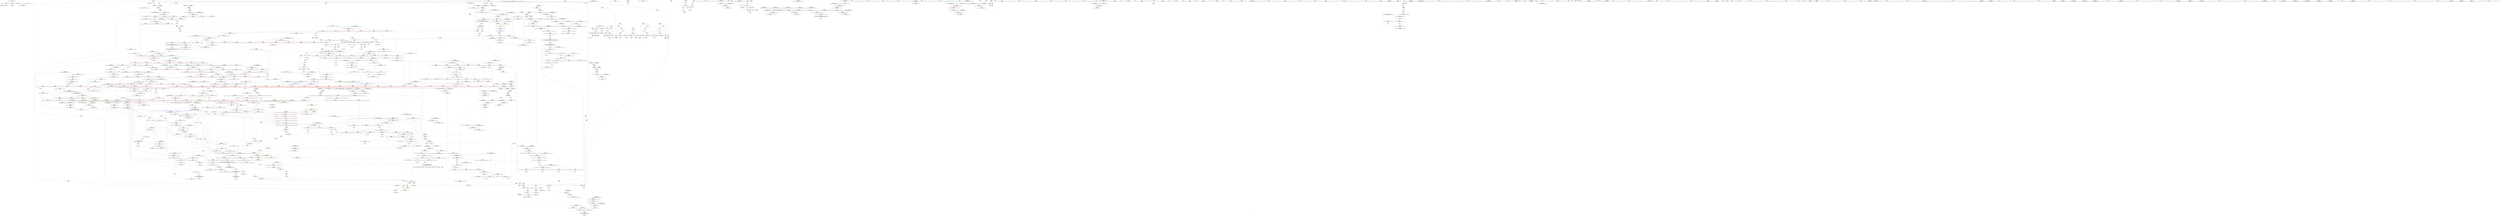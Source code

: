digraph "SVFG" {
	label="SVFG";

	Node0x5585adf97e10 [shape=record,color=grey,label="{NodeID: 0\nNullPtr}"];
	Node0x5585adf97e10 -> Node0x5585ae004190[style=solid];
	Node0x5585adf97e10 -> Node0x5585ae00a1b0[style=solid];
	Node0x5585ae00a0b0 [shape=record,color=blue,label="{NodeID: 775\n1739\<--44\nllvm.global_ctors_1\<--_GLOBAL__sub_I_asklzxn2_1_1.cpp\nGlob }"];
	Node0x5585ae025cd0 [shape=record,color=black,label="{NodeID: 1550\nMR_44V_2 = PHI(MR_44V_5, MR_44V_1, )\npts\{18 22 \}\n|{|<s1>24|<s2>25}}"];
	Node0x5585ae025cd0 -> Node0x5585ae021bd0[style=dashed];
	Node0x5585ae025cd0:s1 -> Node0x5585ae0b3c30[style=dashed,color=red];
	Node0x5585ae025cd0:s2 -> Node0x5585ae08c510[style=dashed,color=red];
	Node0x5585ae000a70 [shape=record,color=red,label="{NodeID: 443\n156\<--78\n\<--i8\nmain\n}"];
	Node0x5585ae000a70 -> Node0x5585ae051bc0[style=solid];
	Node0x5585adff4b90 [shape=record,color=green,label="{NodeID: 111\n613\<--614\n_ZSt11__sort_heapIPiN9__gnu_cxx5__ops15_Iter_less_iterEEvT_S4_RT0_\<--_ZSt11__sort_heapIPiN9__gnu_cxx5__ops15_Iter_less_iterEEvT_S4_RT0__field_insensitive\n}"];
	Node0x5585ae00fb40 [shape=record,color=blue,label="{NodeID: 886\n1166\<--1192\n__last.addr\<--incdec.ptr7\n_ZSt21__unguarded_partitionIPiN9__gnu_cxx5__ops15_Iter_less_iterEET_S4_S4_S4_T0_\n}"];
	Node0x5585ae00fb40 -> Node0x5585ae08a520[style=dashed];
	Node0x5585ae0164e0 [shape=record,color=red,label="{NodeID: 554\n762\<--744\n\<--__first.addr\n_ZSt11__make_heapIPiN9__gnu_cxx5__ops15_Iter_less_iterEEvT_S4_RT0_\n}"];
	Node0x5585ae0164e0 -> Node0x5585ae006a20[style=solid];
	Node0x5585adff9240 [shape=record,color=green,label="{NodeID: 222\n1432\<--1433\n__last.addr\<--__last.addr_field_insensitive\n_ZSt23__copy_move_backward_a2ILb1EPiS0_ET1_T0_S2_S1_\n}"];
	Node0x5585adff9240 -> Node0x5585ae01eaf0[style=solid];
	Node0x5585adff9240 -> Node0x5585ae011470[style=solid];
	Node0x5585ae130550 [shape=record,color=black,label="{NodeID: 2104\n588 = PHI(504, )\n0th arg _ZSt14__partial_sortIPiN9__gnu_cxx5__ops15_Iter_less_iterEEvT_S4_S4_T0_ }"];
	Node0x5585ae130550 -> Node0x5585ae00c330[style=solid];
	Node0x5585ae01bf10 [shape=record,color=red,label="{NodeID: 665\n1204\<--1164\n\<--__first.addr\n_ZSt21__unguarded_partitionIPiN9__gnu_cxx5__ops15_Iter_less_iterEET_S4_S4_S4_T0_\n}"];
	Node0x5585ae01bf10 -> Node0x5585adffe370[style=solid];
	Node0x5585ae052ac0 [shape=record,color=grey,label="{NodeID: 1440\n440 = cmp(438, 439, )\n}"];
	Node0x5585ae0070a0 [shape=record,color=black,label="{NodeID: 333\n1068\<--1086\n_ZNK9__gnu_cxx5__ops14_Iter_less_valclIPiiEEbT_RT0__ret\<--cmp\n_ZNK9__gnu_cxx5__ops14_Iter_less_valclIPiiEEbT_RT0_\n|{<s0>53}}"];
	Node0x5585ae0070a0:s0 -> Node0x5585ae12a620[style=solid,color=blue];
	Node0x5585adff0a30 [shape=record,color=green,label="{NodeID: 1\n7\<--1\n__dso_handle\<--dummyObj\nGlob }"];
	Node0x5585ae00a1b0 [shape=record,color=blue, style = dotted,label="{NodeID: 776\n1740\<--3\nllvm.global_ctors_2\<--dummyVal\nGlob }"];
	Node0x5585ae000b40 [shape=record,color=red,label="{NodeID: 444\n159\<--78\n\<--i8\nmain\n}"];
	Node0x5585ae000b40 -> Node0x5585ae0049a0[style=solid];
	Node0x5585adff4c90 [shape=record,color=green,label="{NodeID: 112\n619\<--620\n__comp\<--__comp_field_insensitive\n_ZSt27__unguarded_partition_pivotIPiN9__gnu_cxx5__ops15_Iter_less_iterEET_S4_S4_T0_\n}"];
	Node0x5585ae00fc10 [shape=record,color=blue,label="{NodeID: 887\n1164\<--1205\n__first.addr\<--incdec.ptr9\n_ZSt21__unguarded_partitionIPiN9__gnu_cxx5__ops15_Iter_less_iterEET_S4_S4_S4_T0_\n}"];
	Node0x5585ae00fc10 -> Node0x5585ae097340[style=dashed];
	Node0x5585ae0165b0 [shape=record,color=red,label="{NodeID: 555\n771\<--744\n\<--__first.addr\n_ZSt11__make_heapIPiN9__gnu_cxx5__ops15_Iter_less_iterEEvT_S4_RT0_\n}"];
	Node0x5585ae0165b0 -> Node0x5585ae006bc0[style=solid];
	Node0x5585adff9310 [shape=record,color=green,label="{NodeID: 223\n1434\<--1435\n__result.addr\<--__result.addr_field_insensitive\n_ZSt23__copy_move_backward_a2ILb1EPiS0_ET1_T0_S2_S1_\n}"];
	Node0x5585adff9310 -> Node0x5585ae01ebc0[style=solid];
	Node0x5585adff9310 -> Node0x5585ae011540[style=solid];
	Node0x5585ae130660 [shape=record,color=black,label="{NodeID: 2105\n589 = PHI(505, )\n1st arg _ZSt14__partial_sortIPiN9__gnu_cxx5__ops15_Iter_less_iterEEvT_S4_S4_T0_ }"];
	Node0x5585ae130660 -> Node0x5585ae00c400[style=solid];
	Node0x5585ae01bfe0 [shape=record,color=red,label="{NodeID: 666\n1183\<--1166\n\<--__last.addr\n_ZSt21__unguarded_partitionIPiN9__gnu_cxx5__ops15_Iter_less_iterEET_S4_S4_S4_T0_\n}"];
	Node0x5585ae01bfe0 -> Node0x5585adffe1d0[style=solid];
	Node0x5585ae052c40 [shape=record,color=grey,label="{NodeID: 1441\n1689 = cmp(1686, 1688, )\n}"];
	Node0x5585ae052c40 -> Node0x5585ae007cd0[style=solid];
	Node0x5585ae007170 [shape=record,color=black,label="{NodeID: 334\n1158\<--1199\n_ZSt21__unguarded_partitionIPiN9__gnu_cxx5__ops15_Iter_less_iterEET_S4_S4_S4_T0__ret\<--\n_ZSt21__unguarded_partitionIPiN9__gnu_cxx5__ops15_Iter_less_iterEET_S4_S4_S4_T0_\n|{<s0>34}}"];
	Node0x5585ae007170:s0 -> Node0x5585ae129ae0[style=solid,color=blue];
	Node0x5585adff0ac0 [shape=record,color=green,label="{NodeID: 2\n9\<--1\n\<--dummyObj\nCan only get source location for instruction, argument, global var or function.}"];
	Node0x5585ae00a2b0 [shape=record,color=blue,label="{NodeID: 777\n72\<--9\nretval\<--\nmain\n}"];
	Node0x5585ae000c10 [shape=record,color=red,label="{NodeID: 445\n169\<--78\n\<--i8\nmain\n}"];
	Node0x5585ae000c10 -> Node0x5585ae004b40[style=solid];
	Node0x5585adff4d60 [shape=record,color=green,label="{NodeID: 113\n621\<--622\n__first.addr\<--__first.addr_field_insensitive\n_ZSt27__unguarded_partition_pivotIPiN9__gnu_cxx5__ops15_Iter_less_iterEET_S4_S4_T0_\n}"];
	Node0x5585adff4d60 -> Node0x5585ae014e20[style=solid];
	Node0x5585adff4d60 -> Node0x5585ae014ef0[style=solid];
	Node0x5585adff4d60 -> Node0x5585ae014fc0[style=solid];
	Node0x5585adff4d60 -> Node0x5585ae015090[style=solid];
	Node0x5585adff4d60 -> Node0x5585ae015160[style=solid];
	Node0x5585adff4d60 -> Node0x5585ae015230[style=solid];
	Node0x5585adff4d60 -> Node0x5585ae00c5a0[style=solid];
	Node0x5585ae00fce0 [shape=record,color=blue,label="{NodeID: 888\n1211\<--1209\n__a.addr\<--__a\n_ZSt9iter_swapIPiS0_EvT_T0_\n}"];
	Node0x5585ae00fce0 -> Node0x5585ae01c590[style=dashed];
	Node0x5585ae08c510 [shape=record,color=yellow,style=double,label="{NodeID: 1663\n44V_1 = ENCHI(MR_44V_0)\npts\{18 22 \}\nFun[_ZSt27__unguarded_partition_pivotIPiN9__gnu_cxx5__ops15_Iter_less_iterEET_S4_S4_T0_]|{<s0>33}}"];
	Node0x5585ae08c510:s0 -> Node0x5585ae0285a0[style=dashed,color=red];
	Node0x5585ae016680 [shape=record,color=red,label="{NodeID: 556\n782\<--744\n\<--__first.addr\n_ZSt11__make_heapIPiN9__gnu_cxx5__ops15_Iter_less_iterEEvT_S4_RT0_\n}"];
	Node0x5585ae016680 -> Node0x5585adffefa0[style=solid];
	Node0x5585adff93e0 [shape=record,color=green,label="{NodeID: 224\n1441\<--1442\n_ZSt12__niter_baseIPiET_S1_\<--_ZSt12__niter_baseIPiET_S1__field_insensitive\n}"];
	Node0x5585ae130770 [shape=record,color=black,label="{NodeID: 2106\n590 = PHI(506, )\n2nd arg _ZSt14__partial_sortIPiN9__gnu_cxx5__ops15_Iter_less_iterEEvT_S4_S4_T0_ }"];
	Node0x5585ae130770 -> Node0x5585ae00c4d0[style=solid];
	Node0x5585ae01c0b0 [shape=record,color=red,label="{NodeID: 667\n1188\<--1166\n\<--__last.addr\n_ZSt21__unguarded_partitionIPiN9__gnu_cxx5__ops15_Iter_less_iterEET_S4_S4_S4_T0_\n|{<s0>68}}"];
	Node0x5585ae01c0b0:s0 -> Node0x5585ae131ce0[style=solid,color=red];
	Node0x5585ae052dc0 [shape=record,color=grey,label="{NodeID: 1442\n1197 = cmp(1195, 1196, )\n}"];
	Node0x5585ae007240 [shape=record,color=black,label="{NodeID: 335\n1354\<--1374\n_ZSt13move_backwardIPiS0_ET0_T_S2_S1__ret\<--call2\n_ZSt13move_backwardIPiS0_ET0_T_S2_S1_\n|{<s0>76}}"];
	Node0x5585ae007240:s0 -> Node0x5585ae12b8e0[style=solid,color=blue];
	Node0x5585adff0d70 [shape=record,color=green,label="{NodeID: 3\n23\<--1\n.str\<--dummyObj\nGlob }"];
	Node0x5585ae00a380 [shape=record,color=blue,label="{NodeID: 778\n74\<--114\nCas\<--\nmain\n}"];
	Node0x5585ae00a380 -> Node0x5585ae09aa40[style=dashed];
	Node0x5585ae000ce0 [shape=record,color=red,label="{NodeID: 446\n191\<--78\n\<--i8\nmain\n}"];
	Node0x5585ae000ce0 -> Node0x5585ae04a240[style=solid];
	Node0x5585adff4e30 [shape=record,color=green,label="{NodeID: 114\n623\<--624\n__last.addr\<--__last.addr_field_insensitive\n_ZSt27__unguarded_partition_pivotIPiN9__gnu_cxx5__ops15_Iter_less_iterEET_S4_S4_T0_\n}"];
	Node0x5585adff4e30 -> Node0x5585ae015300[style=solid];
	Node0x5585adff4e30 -> Node0x5585ae0153d0[style=solid];
	Node0x5585adff4e30 -> Node0x5585ae0154a0[style=solid];
	Node0x5585adff4e30 -> Node0x5585ae00c670[style=solid];
	Node0x5585ae00fdb0 [shape=record,color=blue,label="{NodeID: 889\n1213\<--1210\n__b.addr\<--__b\n_ZSt9iter_swapIPiS0_EvT_T0_\n}"];
	Node0x5585ae00fdb0 -> Node0x5585ae01c660[style=dashed];
	Node0x5585ae016750 [shape=record,color=red,label="{NodeID: 557\n790\<--744\n\<--__first.addr\n_ZSt11__make_heapIPiN9__gnu_cxx5__ops15_Iter_less_iterEEvT_S4_RT0_\n|{<s0>41}}"];
	Node0x5585ae016750:s0 -> Node0x5585ae12cce0[style=solid,color=red];
	Node0x5585adff94e0 [shape=record,color=green,label="{NodeID: 225\n1448\<--1449\n_ZSt22__copy_move_backward_aILb1EPiS0_ET1_T0_S2_S1_\<--_ZSt22__copy_move_backward_aILb1EPiS0_ET1_T0_S2_S1__field_insensitive\n}"];
	Node0x5585ae130880 [shape=record,color=black,label="{NodeID: 2107\n1672 = PHI(1561, )\n0th arg _ZNK9__gnu_cxx5__ops14_Iter_less_valclIPiKiEEbT_RT0_ }"];
	Node0x5585ae130880 -> Node0x5585ae032620[style=solid];
	Node0x5585ae01c180 [shape=record,color=red,label="{NodeID: 668\n1191\<--1166\n\<--__last.addr\n_ZSt21__unguarded_partitionIPiN9__gnu_cxx5__ops15_Iter_less_iterEET_S4_S4_S4_T0_\n}"];
	Node0x5585ae01c180 -> Node0x5585adffe2a0[style=solid];
	Node0x5585ae052f40 [shape=record,color=grey,label="{NodeID: 1443\n767 = cmp(766, 301, )\n}"];
	Node0x5585ae007310 [shape=record,color=black,label="{NodeID: 336\n1426\<--1447\n_ZSt23__copy_move_backward_a2ILb1EPiS0_ET1_T0_S2_S1__ret\<--call3\n_ZSt23__copy_move_backward_a2ILb1EPiS0_ET1_T0_S2_S1_\n|{<s0>84}}"];
	Node0x5585ae007310:s0 -> Node0x5585ae12bde0[style=solid,color=blue];
	Node0x5585adff0e00 [shape=record,color=green,label="{NodeID: 4\n25\<--1\n.str.1\<--dummyObj\nGlob }"];
	Node0x5585ae00a450 [shape=record,color=blue,label="{NodeID: 779\n76\<--9\ni\<--\nmain\n}"];
	Node0x5585ae00a450 -> Node0x5585ae000730[style=dashed];
	Node0x5585ae00a450 -> Node0x5585ae000800[style=dashed];
	Node0x5585ae00a450 -> Node0x5585ae0008d0[style=dashed];
	Node0x5585ae00a450 -> Node0x5585ae00a520[style=dashed];
	Node0x5585ae00a450 -> Node0x5585ae09af40[style=dashed];
	Node0x5585ae000db0 [shape=record,color=red,label="{NodeID: 447\n155\<--80\n\<--j\nmain\n}"];
	Node0x5585ae000db0 -> Node0x5585ae051bc0[style=solid];
	Node0x5585adff9920 [shape=record,color=green,label="{NodeID: 115\n625\<--626\n__mid\<--__mid_field_insensitive\n_ZSt27__unguarded_partition_pivotIPiN9__gnu_cxx5__ops15_Iter_less_iterEET_S4_S4_T0_\n}"];
	Node0x5585adff9920 -> Node0x5585ae015570[style=solid];
	Node0x5585adff9920 -> Node0x5585ae00c740[style=solid];
	Node0x5585ae00fe80 [shape=record,color=blue,label="{NodeID: 890\n1226\<--1224\n__a.addr\<--__a\n_ZSt4swapIiENSt9enable_ifIXsr6__and_ISt6__not_ISt15__is_tuple_likeIT_EESt21is_move_constructibleIS3_ESt18is_move_assignableIS3_EEE5valueEvE4typeERS3_SC_\n}"];
	Node0x5585ae00fe80 -> Node0x5585ae01c730[style=dashed];
	Node0x5585ae00fe80 -> Node0x5585ae01c800[style=dashed];
	Node0x5585ae016820 [shape=record,color=red,label="{NodeID: 558\n761\<--746\n\<--__last.addr\n_ZSt11__make_heapIPiN9__gnu_cxx5__ops15_Iter_less_iterEEvT_S4_RT0_\n}"];
	Node0x5585ae016820 -> Node0x5585ae006950[style=solid];
	Node0x5585adff95e0 [shape=record,color=green,label="{NodeID: 226\n1453\<--1454\n__it.addr\<--__it.addr_field_insensitive\n_ZSt12__miter_baseIPiET_S1_\n}"];
	Node0x5585adff95e0 -> Node0x5585ae01ec90[style=solid];
	Node0x5585adff95e0 -> Node0x5585ae011610[style=solid];
	Node0x5585ae130990 [shape=record,color=black,label="{NodeID: 2108\n1673 = PHI(1597, )\n1st arg _ZNK9__gnu_cxx5__ops14_Iter_less_valclIPiKiEEbT_RT0_ }"];
	Node0x5585ae130990 -> Node0x5585ae0326f0[style=solid];
	Node0x5585ae01c250 [shape=record,color=red,label="{NodeID: 669\n1196\<--1166\n\<--__last.addr\n_ZSt21__unguarded_partitionIPiN9__gnu_cxx5__ops15_Iter_less_iterEET_S4_S4_S4_T0_\n}"];
	Node0x5585ae01c250 -> Node0x5585ae052dc0[style=solid];
	Node0x5585ae0530c0 [shape=record,color=grey,label="{NodeID: 1444\n946 = cmp(945, 202, )\n}"];
	Node0x5585ae0073e0 [shape=record,color=black,label="{NodeID: 337\n1451\<--1456\n_ZSt12__miter_baseIPiET_S1__ret\<--\n_ZSt12__miter_baseIPiET_S1_\n|{<s0>82|<s1>83}}"];
	Node0x5585ae0073e0:s0 -> Node0x5585ae12bb60[style=solid,color=blue];
	Node0x5585ae0073e0:s1 -> Node0x5585ae12bca0[style=solid,color=blue];
	Node0x5585adff0e90 [shape=record,color=green,label="{NodeID: 5\n27\<--1\nstdin\<--dummyObj\nGlob }"];
	Node0x5585ae00a520 [shape=record,color=blue,label="{NodeID: 780\n76\<--135\ni\<--inc\nmain\n}"];
	Node0x5585ae00a520 -> Node0x5585ae000730[style=dashed];
	Node0x5585ae00a520 -> Node0x5585ae000800[style=dashed];
	Node0x5585ae00a520 -> Node0x5585ae0008d0[style=dashed];
	Node0x5585ae00a520 -> Node0x5585ae00a520[style=dashed];
	Node0x5585ae00a520 -> Node0x5585ae09af40[style=dashed];
	Node0x5585ae000e80 [shape=record,color=red,label="{NodeID: 448\n163\<--80\n\<--j\nmain\n}"];
	Node0x5585ae000e80 -> Node0x5585ae004a70[style=solid];
	Node0x5585adff99f0 [shape=record,color=green,label="{NodeID: 116\n627\<--628\nagg.tmp\<--agg.tmp_field_insensitive\n_ZSt27__unguarded_partition_pivotIPiN9__gnu_cxx5__ops15_Iter_less_iterEET_S4_S4_T0_\n}"];
	Node0x5585ae00ff50 [shape=record,color=blue,label="{NodeID: 891\n1228\<--1225\n__b.addr\<--__b\n_ZSt4swapIiENSt9enable_ifIXsr6__and_ISt6__not_ISt15__is_tuple_likeIT_EESt21is_move_constructibleIS3_ESt18is_move_assignableIS3_EEE5valueEvE4typeERS3_SC_\n}"];
	Node0x5585ae00ff50 -> Node0x5585ae01c8d0[style=dashed];
	Node0x5585ae00ff50 -> Node0x5585ae01c9a0[style=dashed];
	Node0x5585ae0168f0 [shape=record,color=red,label="{NodeID: 559\n770\<--746\n\<--__last.addr\n_ZSt11__make_heapIPiN9__gnu_cxx5__ops15_Iter_less_iterEEvT_S4_RT0_\n}"];
	Node0x5585ae0168f0 -> Node0x5585ae006af0[style=solid];
	Node0x5585adff96b0 [shape=record,color=green,label="{NodeID: 227\n1462\<--1463\n__first.addr\<--__first.addr_field_insensitive\n_ZSt22__copy_move_backward_aILb1EPiS0_ET1_T0_S2_S1_\n}"];
	Node0x5585adff96b0 -> Node0x5585ae01ed60[style=solid];
	Node0x5585adff96b0 -> Node0x5585ae0116e0[style=solid];
	Node0x5585ae130aa0 [shape=record,color=black,label="{NodeID: 2109\n1674 = PHI(1598, )\n2nd arg _ZNK9__gnu_cxx5__ops14_Iter_less_valclIPiKiEEbT_RT0_ }"];
	Node0x5585ae130aa0 -> Node0x5585ae0327c0[style=solid];
	Node0x5585ae01c320 [shape=record,color=red,label="{NodeID: 670\n1202\<--1166\n\<--__last.addr\n_ZSt21__unguarded_partitionIPiN9__gnu_cxx5__ops15_Iter_less_iterEET_S4_S4_S4_T0_\n|{<s0>69}}"];
	Node0x5585ae01c320:s0 -> Node0x5585ae132620[style=solid,color=red];
	Node0x5585ae053240 [shape=record,color=grey,label="{NodeID: 1445\n952 = cmp(948, 951, )\n}"];
	Node0x5585ae0074b0 [shape=record,color=black,label="{NodeID: 338\n1458\<--1478\n_ZSt22__copy_move_backward_aILb1EPiS0_ET1_T0_S2_S1__ret\<--call\n_ZSt22__copy_move_backward_aILb1EPiS0_ET1_T0_S2_S1_\n|{<s0>92}}"];
	Node0x5585ae0074b0:s0 -> Node0x5585ae12c7e0[style=solid,color=blue];
	Node0x5585adff0f20 [shape=record,color=green,label="{NodeID: 6\n28\<--1\n.str.2\<--dummyObj\nGlob }"];
	Node0x5585ae00a5f0 [shape=record,color=blue,label="{NodeID: 781\n13\<--9\ncnt\<--\nmain\n}"];
	Node0x5585ae00a5f0 -> Node0x5585ae000180[style=dashed];
	Node0x5585ae00a5f0 -> Node0x5585ae000250[style=dashed];
	Node0x5585ae00a5f0 -> Node0x5585ae08e740[style=dashed];
	Node0x5585ae00a5f0 -> Node0x5585ae099b40[style=dashed];
	Node0x5585ae000f50 [shape=record,color=red,label="{NodeID: 449\n173\<--80\n\<--j\nmain\n}"];
	Node0x5585ae000f50 -> Node0x5585ae004c10[style=solid];
	Node0x5585adff9ac0 [shape=record,color=green,label="{NodeID: 117\n629\<--630\nagg.tmp4\<--agg.tmp4_field_insensitive\n_ZSt27__unguarded_partition_pivotIPiN9__gnu_cxx5__ops15_Iter_less_iterEET_S4_S4_T0_\n}"];
	Node0x5585ae010020 [shape=record,color=blue,label="{NodeID: 892\n1230\<--1236\n__tmp\<--\n_ZSt4swapIiENSt9enable_ifIXsr6__and_ISt6__not_ISt15__is_tuple_likeIT_EESt21is_move_constructibleIS3_ESt18is_move_assignableIS3_EEE5valueEvE4typeERS3_SC_\n}"];
	Node0x5585ae010020 -> Node0x5585ae01cb40[style=dashed];
	Node0x5585ae010020 -> Node0x5585ae01cc10[style=dashed];
	Node0x5585ae0169c0 [shape=record,color=red,label="{NodeID: 560\n795\<--748\n\<--__comp.addr\n_ZSt11__make_heapIPiN9__gnu_cxx5__ops15_Iter_less_iterEEvT_S4_RT0_\n}"];
	Node0x5585adff9780 [shape=record,color=green,label="{NodeID: 228\n1464\<--1465\n__last.addr\<--__last.addr_field_insensitive\n_ZSt22__copy_move_backward_aILb1EPiS0_ET1_T0_S2_S1_\n}"];
	Node0x5585adff9780 -> Node0x5585ae01ee30[style=solid];
	Node0x5585adff9780 -> Node0x5585ae0117b0[style=solid];
	Node0x5585ae130bb0 [shape=record,color=black,label="{NodeID: 2110\n1004 = PHI(978, )\n0th arg _ZSt11__push_heapIPiliN9__gnu_cxx5__ops14_Iter_less_valEEvT_T0_S5_T1_RT2_ }"];
	Node0x5585ae130bb0 -> Node0x5585ae00e960[style=solid];
	Node0x5585ae01c3f0 [shape=record,color=red,label="{NodeID: 671\n1176\<--1168\n\<--__pivot.addr\n_ZSt21__unguarded_partitionIPiN9__gnu_cxx5__ops15_Iter_less_iterEET_S4_S4_S4_T0_\n|{<s0>67}}"];
	Node0x5585ae01c3f0:s0 -> Node0x5585ae131ce0[style=solid,color=red];
	Node0x5585ae0533c0 [shape=record,color=grey,label="{NodeID: 1446\n498 = cmp(497, 499, )\n}"];
	Node0x5585ae007580 [shape=record,color=black,label="{NodeID: 339\n1482\<--1487\n_ZSt12__niter_baseIPiET_S1__ret\<--\n_ZSt12__niter_baseIPiET_S1_\n|{<s0>89|<s1>90|<s2>91}}"];
	Node0x5585ae007580:s0 -> Node0x5585ae12c420[style=solid,color=blue];
	Node0x5585ae007580:s1 -> Node0x5585ae12c560[style=solid,color=blue];
	Node0x5585ae007580:s2 -> Node0x5585ae12c6a0[style=solid,color=blue];
	Node0x5585adff1760 [shape=record,color=green,label="{NodeID: 7\n30\<--1\n.str.3\<--dummyObj\nGlob }"];
	Node0x5585ae00a6c0 [shape=record,color=blue,label="{NodeID: 782\n78\<--9\ni8\<--\nmain\n}"];
	Node0x5585ae00a6c0 -> Node0x5585ae0009a0[style=dashed];
	Node0x5585ae00a6c0 -> Node0x5585ae000a70[style=dashed];
	Node0x5585ae00a6c0 -> Node0x5585ae000b40[style=dashed];
	Node0x5585ae00a6c0 -> Node0x5585ae000c10[style=dashed];
	Node0x5585ae00a6c0 -> Node0x5585ae000ce0[style=dashed];
	Node0x5585ae00a6c0 -> Node0x5585ae00aad0[style=dashed];
	Node0x5585ae00a6c0 -> Node0x5585ae09b440[style=dashed];
	Node0x5585ae001020 [shape=record,color=red,label="{NodeID: 450\n186\<--80\n\<--j\nmain\n}"];
	Node0x5585ae001020 -> Node0x5585ae04a840[style=solid];
	Node0x5585adff9b90 [shape=record,color=green,label="{NodeID: 118\n650\<--651\n_ZSt22__move_median_to_firstIPiN9__gnu_cxx5__ops15_Iter_less_iterEEvT_S4_S4_S4_T0_\<--_ZSt22__move_median_to_firstIPiN9__gnu_cxx5__ops15_Iter_less_iterEEvT_S4_S4_S4_T0__field_insensitive\n}"];
	Node0x5585ae0ceaa0 [shape=record,color=yellow,style=double,label="{NodeID: 2000\n44V_2 = CSCHI(MR_44V_1)\npts\{18 22 \}\nCS[]|{<s0>58|<s1>60|<s2>61|<s3>63|<s4>65|<s5>66|<s6>69}}"];
	Node0x5585ae0ceaa0:s0 -> Node0x5585ae091440[style=dashed,color=blue];
	Node0x5585ae0ceaa0:s1 -> Node0x5585ae091440[style=dashed,color=blue];
	Node0x5585ae0ceaa0:s2 -> Node0x5585ae091440[style=dashed,color=blue];
	Node0x5585ae0ceaa0:s3 -> Node0x5585ae091440[style=dashed,color=blue];
	Node0x5585ae0ceaa0:s4 -> Node0x5585ae091440[style=dashed,color=blue];
	Node0x5585ae0ceaa0:s5 -> Node0x5585ae091440[style=dashed,color=blue];
	Node0x5585ae0ceaa0:s6 -> Node0x5585ae094140[style=dashed,color=blue];
	Node0x5585ae0100f0 [shape=record,color=blue,label="{NodeID: 893\n1241\<--1240\n\<--\n_ZSt4swapIiENSt9enable_ifIXsr6__and_ISt6__not_ISt15__is_tuple_likeIT_EESt21is_move_constructibleIS3_ESt18is_move_assignableIS3_EEE5valueEvE4typeERS3_SC_\n}"];
	Node0x5585ae0100f0 -> Node0x5585ae01cc10[style=dashed];
	Node0x5585ae0100f0 -> Node0x5585ae0101c0[style=dashed];
	Node0x5585ae016a90 [shape=record,color=red,label="{NodeID: 561\n777\<--750\n\<--__len\n_ZSt11__make_heapIPiN9__gnu_cxx5__ops15_Iter_less_iterEEvT_S4_RT0_\n}"];
	Node0x5585ae016a90 -> Node0x5585ae04ba40[style=solid];
	Node0x5585adff9850 [shape=record,color=green,label="{NodeID: 229\n1466\<--1467\n__result.addr\<--__result.addr_field_insensitive\n_ZSt22__copy_move_backward_aILb1EPiS0_ET1_T0_S2_S1_\n}"];
	Node0x5585adff9850 -> Node0x5585ae01ef00[style=solid];
	Node0x5585adff9850 -> Node0x5585ae011880[style=solid];
	Node0x5585ae130cc0 [shape=record,color=black,label="{NodeID: 2111\n1005 = PHI(979, )\n1st arg _ZSt11__push_heapIPiliN9__gnu_cxx5__ops14_Iter_less_valEEvT_T0_S5_T1_RT2_ }"];
	Node0x5585ae130cc0 -> Node0x5585ae00ea30[style=solid];
	Node0x5585ae01c4c0 [shape=record,color=red,label="{NodeID: 672\n1187\<--1168\n\<--__pivot.addr\n_ZSt21__unguarded_partitionIPiN9__gnu_cxx5__ops15_Iter_less_iterEET_S4_S4_S4_T0_\n|{<s0>68}}"];
	Node0x5585ae01c4c0:s0 -> Node0x5585ae131900[style=solid,color=red];
	Node0x5585ae053540 [shape=record,color=grey,label="{NodeID: 1447\n267 = cmp(266, 268, )\n}"];
	Node0x5585ae007650 [shape=record,color=black,label="{NodeID: 340\n1506\<--1504\nsub.ptr.lhs.cast\<--\n_ZNSt20__copy_move_backwardILb1ELb1ESt26random_access_iterator_tagE13__copy_move_bIiEEPT_PKS3_S6_S4_\n}"];
	Node0x5585ae007650 -> Node0x5585ae04ed40[style=solid];
	Node0x5585adff17f0 [shape=record,color=green,label="{NodeID: 8\n32\<--1\nstdout\<--dummyObj\nGlob }"];
	Node0x5585ae00a790 [shape=record,color=blue,label="{NodeID: 783\n80\<--9\nj\<--\nmain\n}"];
	Node0x5585ae00a790 -> Node0x5585ae000db0[style=dashed];
	Node0x5585ae00a790 -> Node0x5585ae000e80[style=dashed];
	Node0x5585ae00a790 -> Node0x5585ae000f50[style=dashed];
	Node0x5585ae00a790 -> Node0x5585ae001020[style=dashed];
	Node0x5585ae00a790 -> Node0x5585ae00a790[style=dashed];
	Node0x5585ae00a790 -> Node0x5585ae00aa00[style=dashed];
	Node0x5585ae00a790 -> Node0x5585ae09b940[style=dashed];
	Node0x5585ae0270d0 [shape=record,color=yellow,style=double,label="{NodeID: 1558\n130V_1 = ENCHI(MR_130V_0)\npts\{755 842 1016 1231 1263 1385 \}\nFun[_ZSt13__adjust_heapIPiliN9__gnu_cxx5__ops15_Iter_less_iterEEvT_T0_S5_T1_T2_]}"];
	Node0x5585ae0270d0 -> Node0x5585ae019400[style=dashed];
	Node0x5585ae0270d0 -> Node0x5585ae0194d0[style=dashed];
	Node0x5585ae0270d0 -> Node0x5585ae0195a0[style=dashed];
	Node0x5585ae0010f0 [shape=record,color=red,label="{NodeID: 451\n311\<--82\n\<--ans\nmain\n}"];
	Node0x5585ae0010f0 -> Node0x5585ae04e440[style=solid];
	Node0x5585adff9c90 [shape=record,color=green,label="{NodeID: 119\n657\<--658\n_ZSt21__unguarded_partitionIPiN9__gnu_cxx5__ops15_Iter_less_iterEET_S4_S4_S4_T0_\<--_ZSt21__unguarded_partitionIPiN9__gnu_cxx5__ops15_Iter_less_iterEET_S4_S4_S4_T0__field_insensitive\n}"];
	Node0x5585ae0101c0 [shape=record,color=blue,label="{NodeID: 894\n1245\<--1244\n\<--\n_ZSt4swapIiENSt9enable_ifIXsr6__and_ISt6__not_ISt15__is_tuple_likeIT_EESt21is_move_constructibleIS3_ESt18is_move_assignableIS3_EEE5valueEvE4typeERS3_SC_\n|{<s0>70}}"];
	Node0x5585ae0101c0:s0 -> Node0x5585ae0ceaa0[style=dashed,color=blue];
	Node0x5585ae08cab0 [shape=record,color=yellow,style=double,label="{NodeID: 1669\n44V_1 = ENCHI(MR_44V_0)\npts\{18 22 \}\nFun[_ZSt22__copy_move_backward_aILb1EPiS0_ET1_T0_S2_S1_]|{<s0>93|<s1>93|<s2>93}}"];
	Node0x5585ae08cab0:s0 -> Node0x5585ae009be0[style=dashed,color=red];
	Node0x5585ae08cab0:s1 -> Node0x5585ae0316b0[style=dashed,color=red];
	Node0x5585ae08cab0:s2 -> Node0x5585ae08aa20[style=dashed,color=red];
	Node0x5585ae016b60 [shape=record,color=red,label="{NodeID: 562\n792\<--750\n\<--__len\n_ZSt11__make_heapIPiN9__gnu_cxx5__ops15_Iter_less_iterEEvT_S4_RT0_\n|{<s0>41}}"];
	Node0x5585ae016b60:s0 -> Node0x5585ae12d070[style=solid,color=red];
	Node0x5585ae001a80 [shape=record,color=green,label="{NodeID: 230\n1468\<--1469\n__simple\<--__simple_field_insensitive\n_ZSt22__copy_move_backward_aILb1EPiS0_ET1_T0_S2_S1_\n}"];
	Node0x5585ae001a80 -> Node0x5585ae011950[style=solid];
	Node0x5585ae130dd0 [shape=record,color=black,label="{NodeID: 2112\n1006 = PHI(980, )\n2nd arg _ZSt11__push_heapIPiliN9__gnu_cxx5__ops14_Iter_less_valEEvT_T0_S5_T1_RT2_ }"];
	Node0x5585ae130dd0 -> Node0x5585ae00eb00[style=solid];
	Node0x5585ae01c590 [shape=record,color=red,label="{NodeID: 673\n1217\<--1211\n\<--__a.addr\n_ZSt9iter_swapIPiS0_EvT_T0_\n|{<s0>70}}"];
	Node0x5585ae01c590:s0 -> Node0x5585ae130330[style=solid,color=red];
	Node0x5585ae0536c0 [shape=record,color=grey,label="{NodeID: 1448\n567 = cmp(566, 499, )\n}"];
	Node0x5585ae007720 [shape=record,color=black,label="{NodeID: 341\n1507\<--1505\nsub.ptr.rhs.cast\<--\n_ZNSt20__copy_move_backwardILb1ELb1ESt26random_access_iterator_tagE13__copy_move_bIiEEPT_PKS3_S6_S4_\n}"];
	Node0x5585ae007720 -> Node0x5585ae04ed40[style=solid];
	Node0x5585adff18b0 [shape=record,color=green,label="{NodeID: 9\n33\<--1\n.str.4\<--dummyObj\nGlob }"];
	Node0x5585ae00a860 [shape=record,color=blue,label="{NodeID: 784\n13\<--179\ncnt\<--inc24\nmain\n}"];
	Node0x5585ae00a860 -> Node0x5585ae08e740[style=dashed];
	Node0x5585ae0011c0 [shape=record,color=red,label="{NodeID: 452\n332\<--82\n\<--ans\nmain\n}"];
	Node0x5585ae0011c0 -> Node0x5585ae04de40[style=solid];
	Node0x5585adff9d90 [shape=record,color=green,label="{NodeID: 120\n664\<--665\n__comp\<--__comp_field_insensitive\n_ZSt13__heap_selectIPiN9__gnu_cxx5__ops15_Iter_less_iterEEvT_S4_S4_T0_\n|{<s0>35|<s1>36|<s2>37}}"];
	Node0x5585adff9d90:s0 -> Node0x5585ae12f970[style=solid,color=red];
	Node0x5585adff9d90:s1 -> Node0x5585ae131100[style=solid,color=red];
	Node0x5585adff9d90:s2 -> Node0x5585ae134220[style=solid,color=red];
	Node0x5585ae010290 [shape=record,color=blue,label="{NodeID: 895\n1256\<--1252\n__first.addr\<--__first\n_ZSt16__insertion_sortIPiN9__gnu_cxx5__ops15_Iter_less_iterEEvT_S4_T0_\n}"];
	Node0x5585ae010290 -> Node0x5585ae01cce0[style=dashed];
	Node0x5585ae010290 -> Node0x5585ae01cdb0[style=dashed];
	Node0x5585ae010290 -> Node0x5585ae01ce80[style=dashed];
	Node0x5585ae010290 -> Node0x5585ae01cf50[style=dashed];
	Node0x5585ae010290 -> Node0x5585ae01d020[style=dashed];
	Node0x5585ae016c30 [shape=record,color=red,label="{NodeID: 563\n783\<--752\n\<--__parent\n_ZSt11__make_heapIPiN9__gnu_cxx5__ops15_Iter_less_iterEEvT_S4_RT0_\n}"];
	Node0x5585ae001b50 [shape=record,color=green,label="{NodeID: 231\n1479\<--1480\n_ZNSt20__copy_move_backwardILb1ELb1ESt26random_access_iterator_tagE13__copy_move_bIiEEPT_PKS3_S6_S4_\<--_ZNSt20__copy_move_backwardILb1ELb1ESt26random_access_iterator_tagE13__copy_move_bIiEEPT_PKS3_S6_S4__field_insensitive\n}"];
	Node0x5585ae130ee0 [shape=record,color=black,label="{NodeID: 2113\n1007 = PHI(982, )\n3rd arg _ZSt11__push_heapIPiliN9__gnu_cxx5__ops14_Iter_less_valEEvT_T0_S5_T1_RT2_ }"];
	Node0x5585ae130ee0 -> Node0x5585ae00ebd0[style=solid];
	Node0x5585ae01c660 [shape=record,color=red,label="{NodeID: 674\n1218\<--1213\n\<--__b.addr\n_ZSt9iter_swapIPiS0_EvT_T0_\n|{<s0>70}}"];
	Node0x5585ae01c660:s0 -> Node0x5585ae130440[style=solid,color=red];
	Node0x5585ae053840 [shape=record,color=grey,label="{NodeID: 1449\n224 = cmp(219, 223, )\n}"];
	Node0x5585ae053840 -> Node0x5585ae049210[style=solid];
	Node0x5585ae0077f0 [shape=record,color=black,label="{NodeID: 342\n1518\<--1517\n\<--add.ptr\n_ZNSt20__copy_move_backwardILb1ELb1ESt26random_access_iterator_tagE13__copy_move_bIiEEPT_PKS3_S6_S4_\n}"];
	Node0x5585ae0077f0 -> Node0x5585adffe920[style=solid];
	Node0x5585adff1970 [shape=record,color=green,label="{NodeID: 10\n35\<--1\n_ZSt4cout\<--dummyObj\nGlob }"];
	Node0x5585ae00a930 [shape=record,color=blue,label="{NodeID: 785\n182\<--177\narrayidx26\<--sub\nmain\n}"];
	Node0x5585ae00a930 -> Node0x5585ae0234d0[style=dashed];
	Node0x5585ae001290 [shape=record,color=red,label="{NodeID: 453\n346\<--82\n\<--ans\nmain\n}"];
	Node0x5585adff9e60 [shape=record,color=green,label="{NodeID: 121\n666\<--667\n__first.addr\<--__first.addr_field_insensitive\n_ZSt13__heap_selectIPiN9__gnu_cxx5__ops15_Iter_less_iterEEvT_S4_S4_T0_\n}"];
	Node0x5585adff9e60 -> Node0x5585ae015640[style=solid];
	Node0x5585adff9e60 -> Node0x5585ae015710[style=solid];
	Node0x5585adff9e60 -> Node0x5585ae0157e0[style=solid];
	Node0x5585adff9e60 -> Node0x5585ae00c810[style=solid];
	Node0x5585ae010360 [shape=record,color=blue,label="{NodeID: 896\n1258\<--1253\n__last.addr\<--__last\n_ZSt16__insertion_sortIPiN9__gnu_cxx5__ops15_Iter_less_iterEEvT_S4_T0_\n}"];
	Node0x5585ae010360 -> Node0x5585ae01d0f0[style=dashed];
	Node0x5585ae010360 -> Node0x5585ae01d1c0[style=dashed];
	Node0x5585ae016d00 [shape=record,color=red,label="{NodeID: 564\n791\<--752\n\<--__parent\n_ZSt11__make_heapIPiN9__gnu_cxx5__ops15_Iter_less_iterEEvT_S4_RT0_\n|{<s0>41}}"];
	Node0x5585ae016d00:s0 -> Node0x5585ae12cef0[style=solid,color=red];
	Node0x5585ae001c50 [shape=record,color=green,label="{NodeID: 232\n1484\<--1485\n__it.addr\<--__it.addr_field_insensitive\n_ZSt12__niter_baseIPiET_S1_\n}"];
	Node0x5585ae001c50 -> Node0x5585ae01efd0[style=solid];
	Node0x5585ae001c50 -> Node0x5585ae0312e0[style=solid];
	Node0x5585ae130ff0 [shape=record,color=black,label="{NodeID: 2114\n1008 = PHI(896, )\n4th arg _ZSt11__push_heapIPiliN9__gnu_cxx5__ops14_Iter_less_valEEvT_T0_S5_T1_RT2_ }"];
	Node0x5585ae130ff0 -> Node0x5585ae00eca0[style=solid];
	Node0x5585ae01c730 [shape=record,color=red,label="{NodeID: 675\n1234\<--1226\n\<--__a.addr\n_ZSt4swapIiENSt9enable_ifIXsr6__and_ISt6__not_ISt15__is_tuple_likeIT_EESt21is_move_constructibleIS3_ESt18is_move_assignableIS3_EEE5valueEvE4typeERS3_SC_\n|{<s0>71}}"];
	Node0x5585ae01c730:s0 -> Node0x5585ae12d4f0[style=solid,color=red];
	Node0x5585ae0539c0 [shape=record,color=grey,label="{NodeID: 1450\n239 = cmp(238, 114, )\n}"];
	Node0x5585ae0078c0 [shape=record,color=black,label="{NodeID: 343\n1520\<--1519\n\<--\n_ZNSt20__copy_move_backwardILb1ELb1ESt26random_access_iterator_tagE13__copy_move_bIiEEPT_PKS3_S6_S4_\n}"];
	Node0x5585ae0078c0 -> Node0x5585adffe9f0[style=solid];
	Node0x5585adff1a70 [shape=record,color=green,label="{NodeID: 11\n36\<--1\n.str.5\<--dummyObj\nGlob }"];
	Node0x5585ae00aa00 [shape=record,color=blue,label="{NodeID: 786\n80\<--187\nj\<--inc28\nmain\n}"];
	Node0x5585ae00aa00 -> Node0x5585ae000db0[style=dashed];
	Node0x5585ae00aa00 -> Node0x5585ae000e80[style=dashed];
	Node0x5585ae00aa00 -> Node0x5585ae000f50[style=dashed];
	Node0x5585ae00aa00 -> Node0x5585ae001020[style=dashed];
	Node0x5585ae00aa00 -> Node0x5585ae00a790[style=dashed];
	Node0x5585ae00aa00 -> Node0x5585ae00aa00[style=dashed];
	Node0x5585ae00aa00 -> Node0x5585ae09b940[style=dashed];
	Node0x5585ae001360 [shape=record,color=red,label="{NodeID: 454\n205\<--84\n\<--i35\nmain\n}"];
	Node0x5585ae001360 -> Node0x5585ae051740[style=solid];
	Node0x5585adff9f30 [shape=record,color=green,label="{NodeID: 122\n668\<--669\n__middle.addr\<--__middle.addr_field_insensitive\n_ZSt13__heap_selectIPiN9__gnu_cxx5__ops15_Iter_less_iterEEvT_S4_S4_T0_\n}"];
	Node0x5585adff9f30 -> Node0x5585ae0158b0[style=solid];
	Node0x5585adff9f30 -> Node0x5585ae015980[style=solid];
	Node0x5585adff9f30 -> Node0x5585ae015a50[style=solid];
	Node0x5585adff9f30 -> Node0x5585ae00c8e0[style=solid];
	Node0x5585ae0cf020 [shape=record,color=yellow,style=double,label="{NodeID: 2004\n44V_2 = CSCHI(MR_44V_1)\npts\{18 22 \}\nCS[]|{<s0>76|<s1>76}}"];
	Node0x5585ae0cf020:s0 -> Node0x5585ae01d910[style=dashed,color=blue];
	Node0x5585ae0cf020:s1 -> Node0x5585ae0105d0[style=dashed,color=blue];
	Node0x5585ae010430 [shape=record,color=blue,label="{NodeID: 897\n1260\<--1278\n__i\<--add.ptr\n_ZSt16__insertion_sortIPiN9__gnu_cxx5__ops15_Iter_less_iterEEvT_S4_T0_\n}"];
	Node0x5585ae010430 -> Node0x5585ae01d290[style=dashed];
	Node0x5585ae010430 -> Node0x5585ae01d360[style=dashed];
	Node0x5585ae010430 -> Node0x5585ae01d430[style=dashed];
	Node0x5585ae010430 -> Node0x5585ae01d500[style=dashed];
	Node0x5585ae010430 -> Node0x5585ae01d5d0[style=dashed];
	Node0x5585ae010430 -> Node0x5585ae01d6a0[style=dashed];
	Node0x5585ae010430 -> Node0x5585ae01d770[style=dashed];
	Node0x5585ae010430 -> Node0x5585ae0106a0[style=dashed];
	Node0x5585ae010430 -> Node0x5585ae0881f0[style=dashed];
	Node0x5585ae016dd0 [shape=record,color=red,label="{NodeID: 565\n799\<--752\n\<--__parent\n_ZSt11__make_heapIPiN9__gnu_cxx5__ops15_Iter_less_iterEEvT_S4_RT0_\n}"];
	Node0x5585ae016dd0 -> Node0x5585ae051ec0[style=solid];
	Node0x5585ae001d20 [shape=record,color=green,label="{NodeID: 233\n1493\<--1494\n__first.addr\<--__first.addr_field_insensitive\n_ZNSt20__copy_move_backwardILb1ELb1ESt26random_access_iterator_tagE13__copy_move_bIiEEPT_PKS3_S6_S4_\n}"];
	Node0x5585ae001d20 -> Node0x5585ae01f0a0[style=solid];
	Node0x5585ae001d20 -> Node0x5585ae01f170[style=solid];
	Node0x5585ae001d20 -> Node0x5585ae031370[style=solid];
	Node0x5585ae131100 [shape=record,color=black,label="{NodeID: 2115\n809 = PHI(664, 882, 1093, 1093, 1093, 1093, 1093, 1162, 1162, 1254, )\n0th arg _ZNK9__gnu_cxx5__ops15_Iter_less_iterclIPiS3_EEbT_T0_ }"];
	Node0x5585ae131100 -> Node0x5585ae00d510[style=solid];
	Node0x5585ae01c800 [shape=record,color=red,label="{NodeID: 676\n1241\<--1226\n\<--__a.addr\n_ZSt4swapIiENSt9enable_ifIXsr6__and_ISt6__not_ISt15__is_tuple_likeIT_EESt21is_move_constructibleIS3_ESt18is_move_assignableIS3_EEE5valueEvE4typeERS3_SC_\n}"];
	Node0x5585ae01c800 -> Node0x5585ae0100f0[style=solid];
	Node0x5585ae053b40 [shape=record,color=grey,label="{NodeID: 1451\n1586 = cmp(1585, 202, )\n}"];
	Node0x5585ae007990 [shape=record,color=black,label="{NodeID: 344\n1489\<--1530\n_ZNSt20__copy_move_backwardILb1ELb1ESt26random_access_iterator_tagE13__copy_move_bIiEEPT_PKS3_S6_S4__ret\<--add.ptr2\n_ZNSt20__copy_move_backwardILb1ELb1ESt26random_access_iterator_tagE13__copy_move_bIiEEPT_PKS3_S6_S4_\n|{<s0>93}}"];
	Node0x5585ae007990:s0 -> Node0x5585ae12c920[style=solid,color=blue];
	Node0x5585adff1b70 [shape=record,color=green,label="{NodeID: 12\n38\<--1\n.str.6\<--dummyObj\nGlob }"];
	Node0x5585ae00aad0 [shape=record,color=blue,label="{NodeID: 787\n78\<--192\ni8\<--inc31\nmain\n}"];
	Node0x5585ae00aad0 -> Node0x5585ae0009a0[style=dashed];
	Node0x5585ae00aad0 -> Node0x5585ae000a70[style=dashed];
	Node0x5585ae00aad0 -> Node0x5585ae000b40[style=dashed];
	Node0x5585ae00aad0 -> Node0x5585ae000c10[style=dashed];
	Node0x5585ae00aad0 -> Node0x5585ae000ce0[style=dashed];
	Node0x5585ae00aad0 -> Node0x5585ae00aad0[style=dashed];
	Node0x5585ae00aad0 -> Node0x5585ae09b440[style=dashed];
	Node0x5585ae001430 [shape=record,color=red,label="{NodeID: 455\n209\<--84\n\<--i35\nmain\n}"];
	Node0x5585ae001430 -> Node0x5585ae00ad40[style=solid];
	Node0x5585adffa000 [shape=record,color=green,label="{NodeID: 123\n670\<--671\n__last.addr\<--__last.addr_field_insensitive\n_ZSt13__heap_selectIPiN9__gnu_cxx5__ops15_Iter_less_iterEEvT_S4_S4_T0_\n}"];
	Node0x5585adffa000 -> Node0x5585ae015b20[style=solid];
	Node0x5585adffa000 -> Node0x5585ae00c9b0[style=solid];
	Node0x5585ae0cf180 [shape=record,color=yellow,style=double,label="{NodeID: 2005\n44V_2 = CSCHI(MR_44V_1)\npts\{18 22 \}\nCS[]|{<s0>84}}"];
	Node0x5585ae0cf180:s0 -> Node0x5585ae0cf020[style=dashed,color=blue];
	Node0x5585ae010500 [shape=record,color=blue,label="{NodeID: 898\n1262\<--1291\n__val\<--\n_ZSt16__insertion_sortIPiN9__gnu_cxx5__ops15_Iter_less_iterEEvT_S4_T0_\n}"];
	Node0x5585ae010500 -> Node0x5585ae01d910[style=dashed];
	Node0x5585ae010500 -> Node0x5585ae09fa40[style=dashed];
	Node0x5585ae08ce60 [shape=record,color=yellow,style=double,label="{NodeID: 1673\n2V_1 = ENCHI(MR_2V_0)\npts\{1 \}\nFun[main]}"];
	Node0x5585ae08ce60 -> Node0x5585ae000320[style=dashed];
	Node0x5585ae08ce60 -> Node0x5585ae0003f0[style=dashed];
	Node0x5585ae016ea0 [shape=record,color=red,label="{NodeID: 566\n803\<--752\n\<--__parent\n_ZSt11__make_heapIPiN9__gnu_cxx5__ops15_Iter_less_iterEEvT_S4_RT0_\n}"];
	Node0x5585ae016ea0 -> Node0x5585ae04afc0[style=solid];
	Node0x5585ae049210 [shape=record,color=black,label="{NodeID: 1341\n226 = PHI(227, 224, )\n}"];
	Node0x5585ae001df0 [shape=record,color=green,label="{NodeID: 234\n1495\<--1496\n__last.addr\<--__last.addr_field_insensitive\n_ZNSt20__copy_move_backwardILb1ELb1ESt26random_access_iterator_tagE13__copy_move_bIiEEPT_PKS3_S6_S4_\n}"];
	Node0x5585ae001df0 -> Node0x5585ae01f240[style=solid];
	Node0x5585ae001df0 -> Node0x5585ae031440[style=solid];
	Node0x5585ae1317b0 [shape=record,color=black,label="{NodeID: 2116\n1452 = PHI(1367, 1371, )\n0th arg _ZSt12__miter_baseIPiET_S1_ }"];
	Node0x5585ae1317b0 -> Node0x5585ae011610[style=solid];
	Node0x5585ae01c8d0 [shape=record,color=red,label="{NodeID: 677\n1238\<--1228\n\<--__b.addr\n_ZSt4swapIiENSt9enable_ifIXsr6__and_ISt6__not_ISt15__is_tuple_likeIT_EESt21is_move_constructibleIS3_ESt18is_move_assignableIS3_EEE5valueEvE4typeERS3_SC_\n|{<s0>72}}"];
	Node0x5585ae01c8d0:s0 -> Node0x5585ae12d4f0[style=solid,color=red];
	Node0x5585ae053cc0 [shape=record,color=grey,label="{NodeID: 1452\n1343 = cmp(1341, 1342, )\n}"];
	Node0x5585ae007a60 [shape=record,color=black,label="{NodeID: 345\n1537\<--1555\n_ZNK9__gnu_cxx5__ops14_Val_less_iterclIiPiEEbRT_T0__ret\<--cmp\n_ZNK9__gnu_cxx5__ops14_Val_less_iterclIiPiEEbRT_T0_\n|{<s0>86}}"];
	Node0x5585ae007a60:s0 -> Node0x5585ae12c060[style=solid,color=blue];
	Node0x5585adff1c90 [shape=record,color=green,label="{NodeID: 13\n40\<--1\n.str.7\<--dummyObj\nGlob }"];
	Node0x5585ae00aba0 [shape=record,color=blue,label="{NodeID: 788\n82\<--202\nans\<--\nmain\n}"];
	Node0x5585ae00aba0 -> Node0x5585ae094640[style=dashed];
	Node0x5585ae001500 [shape=record,color=red,label="{NodeID: 456\n212\<--84\n\<--i35\nmain\n}"];
	Node0x5585ae001500 -> Node0x5585ae0515c0[style=solid];
	Node0x5585adffa0d0 [shape=record,color=green,label="{NodeID: 124\n672\<--673\n__i\<--__i_field_insensitive\n_ZSt13__heap_selectIPiN9__gnu_cxx5__ops15_Iter_less_iterEEvT_S4_S4_T0_\n}"];
	Node0x5585adffa0d0 -> Node0x5585ae015bf0[style=solid];
	Node0x5585adffa0d0 -> Node0x5585ae015cc0[style=solid];
	Node0x5585adffa0d0 -> Node0x5585ae015d90[style=solid];
	Node0x5585adffa0d0 -> Node0x5585ae015e60[style=solid];
	Node0x5585adffa0d0 -> Node0x5585ae00ca80[style=solid];
	Node0x5585adffa0d0 -> Node0x5585ae00cb50[style=solid];
	Node0x5585ae0cf2e0 [shape=record,color=yellow,style=double,label="{NodeID: 2006\n44V_2 = CSCHI(MR_44V_1)\npts\{18 22 \}\nCS[]|{<s0>92}}"];
	Node0x5585ae0cf2e0:s0 -> Node0x5585ae0cf180[style=dashed,color=blue];
	Node0x5585ae0105d0 [shape=record,color=blue,label="{NodeID: 899\n1302\<--1301\n\<--\n_ZSt16__insertion_sortIPiN9__gnu_cxx5__ops15_Iter_less_iterEEvT_S4_T0_\n}"];
	Node0x5585ae0105d0 -> Node0x5585ae09ff40[style=dashed];
	Node0x5585ae08cf70 [shape=record,color=yellow,style=double,label="{NodeID: 1674\n4V_1 = ENCHI(MR_4V_0)\npts\{10 \}\nFun[main]}"];
	Node0x5585ae08cf70 -> Node0x5585adfffb00[style=dashed];
	Node0x5585ae016f70 [shape=record,color=red,label="{NodeID: 567\n788\<--785\n\<--call\n_ZSt11__make_heapIPiN9__gnu_cxx5__ops15_Iter_less_iterEEvT_S4_RT0_\n}"];
	Node0x5585ae016f70 -> Node0x5585ae00d370[style=solid];
	Node0x5585ae0493a0 [shape=record,color=black,label="{NodeID: 1342\n1043 = PHI(227, 1039, )\n}"];
	Node0x5585ae001ec0 [shape=record,color=green,label="{NodeID: 235\n1497\<--1498\n__result.addr\<--__result.addr_field_insensitive\n_ZNSt20__copy_move_backwardILb1ELb1ESt26random_access_iterator_tagE13__copy_move_bIiEEPT_PKS3_S6_S4_\n}"];
	Node0x5585ae001ec0 -> Node0x5585ae01f310[style=solid];
	Node0x5585ae001ec0 -> Node0x5585ae01f3e0[style=solid];
	Node0x5585ae001ec0 -> Node0x5585ae031510[style=solid];
	Node0x5585ae131900 [shape=record,color=black,label="{NodeID: 2117\n810 = PHI(689, 921, 1107, 1111, 1121, 1135, 1143, 1175, 1187, 1285, )\n1st arg _ZNK9__gnu_cxx5__ops15_Iter_less_iterclIPiS3_EEbT_T0_ }"];
	Node0x5585ae131900 -> Node0x5585ae00d5e0[style=solid];
	Node0x5585ae01c9a0 [shape=record,color=red,label="{NodeID: 678\n1245\<--1228\n\<--__b.addr\n_ZSt4swapIiENSt9enable_ifIXsr6__and_ISt6__not_ISt15__is_tuple_likeIT_EESt21is_move_constructibleIS3_ESt18is_move_assignableIS3_EEE5valueEvE4typeERS3_SC_\n}"];
	Node0x5585ae01c9a0 -> Node0x5585ae0101c0[style=solid];
	Node0x5585ae053e40 [shape=record,color=grey,label="{NodeID: 1453\n1033 = cmp(1031, 1032, )\n}"];
	Node0x5585ae007b30 [shape=record,color=black,label="{NodeID: 346\n1557\<--1618\n_ZSt13__lower_boundIPiiN9__gnu_cxx5__ops14_Iter_less_valEET_S4_S4_RKT0_T1__ret\<--\n_ZSt13__lower_boundIPiiN9__gnu_cxx5__ops14_Iter_less_valEET_S4_S4_RKT0_T1_\n|{<s0>20}}"];
	Node0x5585ae007b30:s0 -> Node0x5585ae129260[style=solid,color=blue];
	Node0x5585adff1d90 [shape=record,color=green,label="{NodeID: 14\n43\<--1\n\<--dummyObj\nCan only get source location for instruction, argument, global var or function.}"];
	Node0x5585ae00ac70 [shape=record,color=blue,label="{NodeID: 789\n84\<--9\ni35\<--\nmain\n}"];
	Node0x5585ae00ac70 -> Node0x5585ae094b40[style=dashed];
	Node0x5585ae0015d0 [shape=record,color=red,label="{NodeID: 457\n216\<--84\n\<--i35\nmain\n}"];
	Node0x5585ae0015d0 -> Node0x5585ae004e80[style=solid];
	Node0x5585adffa1a0 [shape=record,color=green,label="{NodeID: 125\n680\<--681\n_ZSt11__make_heapIPiN9__gnu_cxx5__ops15_Iter_less_iterEEvT_S4_RT0_\<--_ZSt11__make_heapIPiN9__gnu_cxx5__ops15_Iter_less_iterEEvT_S4_RT0__field_insensitive\n}"];
	Node0x5585ae0106a0 [shape=record,color=blue,label="{NodeID: 900\n1260\<--1315\n__i\<--incdec.ptr\n_ZSt16__insertion_sortIPiN9__gnu_cxx5__ops15_Iter_less_iterEEvT_S4_T0_\n}"];
	Node0x5585ae0106a0 -> Node0x5585ae01d290[style=dashed];
	Node0x5585ae0106a0 -> Node0x5585ae01d360[style=dashed];
	Node0x5585ae0106a0 -> Node0x5585ae01d430[style=dashed];
	Node0x5585ae0106a0 -> Node0x5585ae01d500[style=dashed];
	Node0x5585ae0106a0 -> Node0x5585ae01d5d0[style=dashed];
	Node0x5585ae0106a0 -> Node0x5585ae01d6a0[style=dashed];
	Node0x5585ae0106a0 -> Node0x5585ae01d770[style=dashed];
	Node0x5585ae0106a0 -> Node0x5585ae0106a0[style=dashed];
	Node0x5585ae0106a0 -> Node0x5585ae0881f0[style=dashed];
	Node0x5585ae08d050 [shape=record,color=yellow,style=double,label="{NodeID: 1675\n6V_1 = ENCHI(MR_6V_0)\npts\{12 \}\nFun[main]}"];
	Node0x5585ae08d050 -> Node0x5585adfffbd0[style=dashed];
	Node0x5585ae08d050 -> Node0x5585adfffca0[style=dashed];
	Node0x5585ae08d050 -> Node0x5585adfffd70[style=dashed];
	Node0x5585ae08d050 -> Node0x5585adfffe40[style=dashed];
	Node0x5585ae08d050 -> Node0x5585adffff10[style=dashed];
	Node0x5585ae08d050 -> Node0x5585adffffe0[style=dashed];
	Node0x5585ae017040 [shape=record,color=red,label="{NodeID: 568\n794\<--793\n\<--call5\n_ZSt11__make_heapIPiN9__gnu_cxx5__ops15_Iter_less_iterEEvT_S4_RT0_\n|{<s0>41}}"];
	Node0x5585ae017040:s0 -> Node0x5585ae12d1f0[style=solid,color=red];
	Node0x5585ae049940 [shape=record,color=grey,label="{NodeID: 1343\n1529 = Binary(202, 1528, )\n}"];
	Node0x5585ae001f90 [shape=record,color=green,label="{NodeID: 236\n1499\<--1500\n_Num\<--_Num_field_insensitive\n_ZNSt20__copy_move_backwardILb1ELb1ESt26random_access_iterator_tagE13__copy_move_bIiEEPT_PKS3_S6_S4_\n}"];
	Node0x5585ae001f90 -> Node0x5585ae01f4b0[style=solid];
	Node0x5585ae001f90 -> Node0x5585ae01f580[style=solid];
	Node0x5585ae001f90 -> Node0x5585ae01f650[style=solid];
	Node0x5585ae001f90 -> Node0x5585ae01f720[style=solid];
	Node0x5585ae001f90 -> Node0x5585ae0315e0[style=solid];
	Node0x5585ae131ce0 [shape=record,color=black,label="{NodeID: 2118\n811 = PHI(690, 925, 1108, 1112, 1122, 1136, 1144, 1176, 1188, 1286, )\n2nd arg _ZNK9__gnu_cxx5__ops15_Iter_less_iterclIPiS3_EEbT_T0_ }"];
	Node0x5585ae131ce0 -> Node0x5585ae00d6b0[style=solid];
	Node0x5585ae01ca70 [shape=record,color=red,label="{NodeID: 679\n1236\<--1235\n\<--call\n_ZSt4swapIiENSt9enable_ifIXsr6__and_ISt6__not_ISt15__is_tuple_likeIT_EESt21is_move_constructibleIS3_ESt18is_move_assignableIS3_EEE5valueEvE4typeERS3_SC_\n}"];
	Node0x5585ae01ca70 -> Node0x5585ae010020[style=solid];
	Node0x5585ae053fc0 [shape=record,color=grey,label="{NodeID: 1454\n1283 = cmp(1281, 1282, )\n}"];
	Node0x5585ae007c00 [shape=record,color=black,label="{NodeID: 347\n1624\<--1642\n_ZSt8distanceIPiENSt15iterator_traitsIT_E15difference_typeES2_S2__ret\<--call\n_ZSt8distanceIPiENSt15iterator_traitsIT_E15difference_typeES2_S2_\n|{<s0>95}}"];
	Node0x5585ae007c00:s0 -> Node0x5585ae128e60[style=solid,color=blue];
	Node0x5585adff1e90 [shape=record,color=green,label="{NodeID: 15\n114\<--1\n\<--dummyObj\nCan only get source location for instruction, argument, global var or function.}"];
	Node0x5585ae00ad40 [shape=record,color=blue,label="{NodeID: 790\n86\<--209\ns\<--\nmain\n}"];
	Node0x5585ae00ad40 -> Node0x5585ae001840[style=dashed];
	Node0x5585ae00ad40 -> Node0x5585ae001910[style=dashed];
	Node0x5585ae00ad40 -> Node0x5585ae011a60[style=dashed];
	Node0x5585ae00ad40 -> Node0x5585ae011af0[style=dashed];
	Node0x5585ae00ad40 -> Node0x5585ae011bc0[style=dashed];
	Node0x5585ae00ad40 -> Node0x5585ae00ad40[style=dashed];
	Node0x5585ae00ad40 -> Node0x5585ae09c840[style=dashed];
	Node0x5585ae027840 [shape=record,color=yellow,style=double,label="{NodeID: 1565\n287V_1 = ENCHI(MR_287V_0)\npts\{755 842 891 1016 1231 1263 \}\nFun[_ZSt25__unguarded_linear_insertIPiN9__gnu_cxx5__ops14_Val_less_iterEEvT_T0_]}"];
	Node0x5585ae027840 -> Node0x5585ae01e7b0[style=dashed];
	Node0x5585ae027840 -> Node0x5585ae01e880[style=dashed];
	Node0x5585ae027840 -> Node0x5585ae01e950[style=dashed];
	Node0x5585ae0016a0 [shape=record,color=red,label="{NodeID: 458\n230\<--84\n\<--i35\nmain\n}"];
	Node0x5585ae0016a0 -> Node0x5585ae04fc40[style=solid];
	Node0x5585adffa2a0 [shape=record,color=green,label="{NodeID: 126\n692\<--693\n_ZNK9__gnu_cxx5__ops15_Iter_less_iterclIPiS3_EEbT_T0_\<--_ZNK9__gnu_cxx5__ops15_Iter_less_iterclIPiS3_EEbT_T0__field_insensitive\n}"];
	Node0x5585ae0cf5a0 [shape=record,color=yellow,style=double,label="{NodeID: 2008\n78V_2 = CSCHI(MR_78V_1)\npts\{1574 \}\nCS[]|{<s0>96|<s1>96|<s2>96}}"];
	Node0x5585ae0cf5a0:s0 -> Node0x5585ae0205c0[style=dashed,color=blue];
	Node0x5585ae0cf5a0:s1 -> Node0x5585ae020690[style=dashed,color=blue];
	Node0x5585ae0cf5a0:s2 -> Node0x5585ae0a1340[style=dashed,color=blue];
	Node0x5585ae010770 [shape=record,color=blue,label="{NodeID: 901\n1324\<--1320\n__first.addr\<--__first\n_ZSt26__unguarded_insertion_sortIPiN9__gnu_cxx5__ops15_Iter_less_iterEEvT_S4_T0_\n}"];
	Node0x5585ae010770 -> Node0x5585ae01d9e0[style=dashed];
	Node0x5585ae017110 [shape=record,color=red,label="{NodeID: 569\n821\<--812\nthis1\<--this.addr\n_ZNK9__gnu_cxx5__ops15_Iter_less_iterclIPiS3_EEbT_T0_\n}"];
	Node0x5585ae049ac0 [shape=record,color=grey,label="{NodeID: 1344\n639 = Binary(638, 260, )\n}"];
	Node0x5585ae049ac0 -> Node0x5585ae049c40[style=solid];
	Node0x5585ae002060 [shape=record,color=green,label="{NodeID: 237\n1524\<--1525\nllvm.memmove.p0i8.p0i8.i64\<--llvm.memmove.p0i8.p0i8.i64_field_insensitive\n}"];
	Node0x5585ae132060 [shape=record,color=black,label="{NodeID: 2119\n530 = PHI(449, )\n0th arg _ZSt4__lgl }"];
	Node0x5585ae132060 -> Node0x5585ae00c0c0[style=solid];
	Node0x5585ae01cb40 [shape=record,color=red,label="{NodeID: 680\n1240\<--1239\n\<--call1\n_ZSt4swapIiENSt9enable_ifIXsr6__and_ISt6__not_ISt15__is_tuple_likeIT_EESt21is_move_constructibleIS3_ESt18is_move_assignableIS3_EEE5valueEvE4typeERS3_SC_\n}"];
	Node0x5585ae01cb40 -> Node0x5585ae0100f0[style=solid];
	Node0x5585ae054140 [shape=record,color=grey,label="{NodeID: 1455\n1086 = cmp(1083, 1085, )\n}"];
	Node0x5585ae054140 -> Node0x5585ae0070a0[style=solid];
	Node0x5585ae007cd0 [shape=record,color=black,label="{NodeID: 348\n1671\<--1689\n_ZNK9__gnu_cxx5__ops14_Iter_less_valclIPiKiEEbT_RT0__ret\<--cmp\n_ZNK9__gnu_cxx5__ops14_Iter_less_valclIPiKiEEbT_RT0_\n|{<s0>97}}"];
	Node0x5585ae007cd0:s0 -> Node0x5585ae12ca60[style=solid,color=blue];
	Node0x5585adff1f90 [shape=record,color=green,label="{NodeID: 16\n202\<--1\n\<--dummyObj\nCan only get source location for instruction, argument, global var or function.|{<s0>45}}"];
	Node0x5585adff1f90:s0 -> Node0x5585ae12cef0[style=solid,color=red];
	Node0x5585ae00ae10 [shape=record,color=blue,label="{NodeID: 791\n84\<--231\ni35\<--inc48\nmain\n}"];
	Node0x5585ae00ae10 -> Node0x5585ae001500[style=dashed];
	Node0x5585ae00ae10 -> Node0x5585ae0015d0[style=dashed];
	Node0x5585ae00ae10 -> Node0x5585ae0016a0[style=dashed];
	Node0x5585ae00ae10 -> Node0x5585ae001770[style=dashed];
	Node0x5585ae00ae10 -> Node0x5585ae00ae10[style=dashed];
	Node0x5585ae00ae10 -> Node0x5585ae094b40[style=dashed];
	Node0x5585ae001770 [shape=record,color=red,label="{NodeID: 459\n234\<--84\n\<--i35\nmain\n}"];
	Node0x5585ae001770 -> Node0x5585ae050b40[style=solid];
	Node0x5585adffa3a0 [shape=record,color=green,label="{NodeID: 127\n699\<--700\n_ZSt10__pop_heapIPiN9__gnu_cxx5__ops15_Iter_less_iterEEvT_S4_S4_RT0_\<--_ZSt10__pop_heapIPiN9__gnu_cxx5__ops15_Iter_less_iterEEvT_S4_S4_RT0__field_insensitive\n}"];
	Node0x5585ae11b210 [shape=record,color=black,label="{NodeID: 2009\n110 = PHI()\n}"];
	Node0x5585ae010840 [shape=record,color=blue,label="{NodeID: 902\n1326\<--1321\n__last.addr\<--__last\n_ZSt26__unguarded_insertion_sortIPiN9__gnu_cxx5__ops15_Iter_less_iterEEvT_S4_T0_\n}"];
	Node0x5585ae010840 -> Node0x5585ae01dab0[style=dashed];
	Node0x5585ae0171e0 [shape=record,color=red,label="{NodeID: 570\n822\<--814\n\<--__it1.addr\n_ZNK9__gnu_cxx5__ops15_Iter_less_iterclIPiS3_EEbT_T0_\n}"];
	Node0x5585ae0171e0 -> Node0x5585ae017380[style=solid];
	Node0x5585ae049c40 [shape=record,color=grey,label="{NodeID: 1345\n640 = Binary(639, 301, )\n}"];
	Node0x5585ae002160 [shape=record,color=green,label="{NodeID: 238\n1541\<--1542\nthis.addr\<--this.addr_field_insensitive\n_ZNK9__gnu_cxx5__ops14_Val_less_iterclIiPiEEbRT_T0_\n}"];
	Node0x5585ae002160 -> Node0x5585ae01f7f0[style=solid];
	Node0x5585ae002160 -> Node0x5585ae031780[style=solid];
	Node0x5585ae132170 [shape=record,color=black,label="{NodeID: 2120\n1320 = PHI(576, )\n0th arg _ZSt26__unguarded_insertion_sortIPiN9__gnu_cxx5__ops15_Iter_less_iterEEvT_S4_T0_ }"];
	Node0x5585ae132170 -> Node0x5585ae010770[style=solid];
	Node0x5585ae01cc10 [shape=record,color=red,label="{NodeID: 681\n1244\<--1243\n\<--call2\n_ZSt4swapIiENSt9enable_ifIXsr6__and_ISt6__not_ISt15__is_tuple_likeIT_EESt21is_move_constructibleIS3_ESt18is_move_assignableIS3_EEE5valueEvE4typeERS3_SC_\n}"];
	Node0x5585ae01cc10 -> Node0x5585ae0101c0[style=solid];
	Node0x5585ae0542c0 [shape=record,color=grey,label="{NodeID: 1456\n1555 = cmp(1552, 1554, )\n}"];
	Node0x5585ae0542c0 -> Node0x5585ae007a60[style=solid];
	Node0x5585ae007da0 [shape=record,color=black,label="{NodeID: 349\n1704\<--1702\nsub.ptr.lhs.cast\<--\n_ZSt10__distanceIPiENSt15iterator_traitsIT_E15difference_typeES2_S2_St26random_access_iterator_tag\n}"];
	Node0x5585ae007da0 -> Node0x5585ae04fdc0[style=solid];
	Node0x5585adff2090 [shape=record,color=green,label="{NodeID: 17\n227\<--1\n\<--dummyObj\nCan only get source location for instruction, argument, global var or function.}"];
	Node0x5585ae00aee0 [shape=record,color=blue,label="{NodeID: 792\n88\<--236\nnum\<--sub50\nmain\n}"];
	Node0x5585ae00aee0 -> Node0x5585ae011c90[style=dashed];
	Node0x5585ae00aee0 -> Node0x5585ae011d60[style=dashed];
	Node0x5585ae00aee0 -> Node0x5585ae011e30[style=dashed];
	Node0x5585ae00aee0 -> Node0x5585ae011f00[style=dashed];
	Node0x5585ae00aee0 -> Node0x5585ae011fd0[style=dashed];
	Node0x5585ae00aee0 -> Node0x5585ae0120a0[style=dashed];
	Node0x5585ae00aee0 -> Node0x5585ae012170[style=dashed];
	Node0x5585ae00aee0 -> Node0x5585ae012240[style=dashed];
	Node0x5585ae00aee0 -> Node0x5585ae012310[style=dashed];
	Node0x5585ae00aee0 -> Node0x5585ae00aee0[style=dashed];
	Node0x5585ae00aee0 -> Node0x5585ae09cd40[style=dashed];
	Node0x5585ae001840 [shape=record,color=red,label="{NodeID: 460\n220\<--86\n\<--s\nmain\n}"];
	Node0x5585ae001840 -> Node0x5585ae004f50[style=solid];
	Node0x5585adffa4a0 [shape=record,color=green,label="{NodeID: 128\n712\<--713\n__first.addr\<--__first.addr_field_insensitive\n_ZSt11__sort_heapIPiN9__gnu_cxx5__ops15_Iter_less_iterEEvT_S4_RT0_\n}"];
	Node0x5585adffa4a0 -> Node0x5585ae015f30[style=solid];
	Node0x5585adffa4a0 -> Node0x5585ae016000[style=solid];
	Node0x5585adffa4a0 -> Node0x5585ae00cc20[style=solid];
	Node0x5585ae11b140 [shape=record,color=black,label="{NodeID: 2010\n121 = PHI()\n}"];
	Node0x5585ae010910 [shape=record,color=blue,label="{NodeID: 903\n1328\<--1338\n__i\<--\n_ZSt26__unguarded_insertion_sortIPiN9__gnu_cxx5__ops15_Iter_less_iterEEvT_S4_T0_\n}"];
	Node0x5585ae010910 -> Node0x5585ae0243d0[style=dashed];
	Node0x5585ae0172b0 [shape=record,color=red,label="{NodeID: 571\n824\<--816\n\<--__it2.addr\n_ZNK9__gnu_cxx5__ops15_Iter_less_iterclIPiS3_EEbT_T0_\n}"];
	Node0x5585ae0172b0 -> Node0x5585ae017450[style=solid];
	Node0x5585ae049dc0 [shape=record,color=grey,label="{NodeID: 1346\n1522 = Binary(260, 1521, )\n}"];
	Node0x5585ae002230 [shape=record,color=green,label="{NodeID: 239\n1543\<--1544\n__val.addr\<--__val.addr_field_insensitive\n_ZNK9__gnu_cxx5__ops14_Val_less_iterclIiPiEEbRT_T0_\n}"];
	Node0x5585ae002230 -> Node0x5585ae01f8c0[style=solid];
	Node0x5585ae002230 -> Node0x5585ae031850[style=solid];
	Node0x5585ae132280 [shape=record,color=black,label="{NodeID: 2121\n1321 = PHI(577, )\n1st arg _ZSt26__unguarded_insertion_sortIPiN9__gnu_cxx5__ops15_Iter_less_iterEEvT_S4_T0_ }"];
	Node0x5585ae132280 -> Node0x5585ae010840[style=solid];
	Node0x5585ae01cce0 [shape=record,color=red,label="{NodeID: 682\n1272\<--1256\n\<--__first.addr\n_ZSt16__insertion_sortIPiN9__gnu_cxx5__ops15_Iter_less_iterEEvT_S4_T0_\n}"];
	Node0x5585ae01cce0 -> Node0x5585ae052640[style=solid];
	Node0x5585ae007e70 [shape=record,color=black,label="{NodeID: 350\n1705\<--1703\nsub.ptr.rhs.cast\<--\n_ZSt10__distanceIPiENSt15iterator_traitsIT_E15difference_typeES2_S2_St26random_access_iterator_tag\n}"];
	Node0x5585ae007e70 -> Node0x5585ae04fdc0[style=solid];
	Node0x5585adff2190 [shape=record,color=green,label="{NodeID: 18\n251\<--1\n\<--dummyObj\nCan only get source location for instruction, argument, global var or function.}"];
	Node0x5585ae00afb0 [shape=record,color=blue,label="{NodeID: 793\n92\<--250\nref.tmp\<--mul\nmain\n|{|<s1>10}}"];
	Node0x5585ae00afb0 -> Node0x5585ae095f40[style=dashed];
	Node0x5585ae00afb0:s1 -> Node0x5585ae0b54a0[style=dashed,color=red];
	Node0x5585ae001910 [shape=record,color=red,label="{NodeID: 461\n235\<--86\n\<--s\nmain\n}"];
	Node0x5585ae001910 -> Node0x5585ae050b40[style=solid];
	Node0x5585adffa570 [shape=record,color=green,label="{NodeID: 129\n714\<--715\n__last.addr\<--__last.addr_field_insensitive\n_ZSt11__sort_heapIPiN9__gnu_cxx5__ops15_Iter_less_iterEEvT_S4_RT0_\n}"];
	Node0x5585adffa570 -> Node0x5585ae0160d0[style=solid];
	Node0x5585adffa570 -> Node0x5585ae0161a0[style=solid];
	Node0x5585adffa570 -> Node0x5585ae016270[style=solid];
	Node0x5585adffa570 -> Node0x5585ae016340[style=solid];
	Node0x5585adffa570 -> Node0x5585ae00ccf0[style=solid];
	Node0x5585adffa570 -> Node0x5585ae00ce90[style=solid];
	Node0x5585ae128730 [shape=record,color=black,label="{NodeID: 2011\n132 = PHI()\n}"];
	Node0x5585ae0109e0 [shape=record,color=blue,label="{NodeID: 904\n1328\<--1350\n__i\<--incdec.ptr\n_ZSt26__unguarded_insertion_sortIPiN9__gnu_cxx5__ops15_Iter_less_iterEEvT_S4_T0_\n}"];
	Node0x5585ae0109e0 -> Node0x5585ae0243d0[style=dashed];
	Node0x5585ae017380 [shape=record,color=red,label="{NodeID: 572\n823\<--822\n\<--\n_ZNK9__gnu_cxx5__ops15_Iter_less_iterclIPiS3_EEbT_T0_\n}"];
	Node0x5585ae017380 -> Node0x5585ae051a40[style=solid];
	Node0x5585ae049f40 [shape=record,color=grey,label="{NodeID: 1347\n638 = Binary(636, 637, )\n}"];
	Node0x5585ae049f40 -> Node0x5585ae049ac0[style=solid];
	Node0x5585ae002300 [shape=record,color=green,label="{NodeID: 240\n1545\<--1546\n__it.addr\<--__it.addr_field_insensitive\n_ZNK9__gnu_cxx5__ops14_Val_less_iterclIiPiEEbRT_T0_\n}"];
	Node0x5585ae002300 -> Node0x5585ae01f990[style=solid];
	Node0x5585ae002300 -> Node0x5585ae031920[style=solid];
	Node0x5585ae132390 [shape=record,color=black,label="{NodeID: 2122\n1209 = PHI(1115, 1125, 1129, 1139, 1147, 1151, 1201, )\n0th arg _ZSt9iter_swapIPiS0_EvT_T0_ }"];
	Node0x5585ae132390 -> Node0x5585ae00fce0[style=solid];
	Node0x5585ae01cdb0 [shape=record,color=red,label="{NodeID: 683\n1277\<--1256\n\<--__first.addr\n_ZSt16__insertion_sortIPiN9__gnu_cxx5__ops15_Iter_less_iterEEvT_S4_T0_\n}"];
	Node0x5585ae01cdb0 -> Node0x5585adffe440[style=solid];
	Node0x5585ae007f40 [shape=record,color=black,label="{NodeID: 351\n1691\<--1707\n_ZSt10__distanceIPiENSt15iterator_traitsIT_E15difference_typeES2_S2_St26random_access_iterator_tag_ret\<--sub.ptr.div\n_ZSt10__distanceIPiENSt15iterator_traitsIT_E15difference_typeES2_S2_St26random_access_iterator_tag\n|{<s0>99}}"];
	Node0x5585ae007f40:s0 -> Node0x5585ae12cb70[style=solid,color=blue];
	Node0x5585adff2290 [shape=record,color=green,label="{NodeID: 19\n260\<--1\n\<--dummyObj\nCan only get source location for instruction, argument, global var or function.}"];
	Node0x5585ae00b080 [shape=record,color=blue,label="{NodeID: 794\n90\<--261\nres\<--conv\nmain\n}"];
	Node0x5585ae00b080 -> Node0x5585ae0123e0[style=dashed];
	Node0x5585ae00b080 -> Node0x5585ae095a40[style=dashed];
	Node0x5585ae011a60 [shape=record,color=red,label="{NodeID: 462\n246\<--86\n\<--s\nmain\n}"];
	Node0x5585ae011a60 -> Node0x5585ae0050f0[style=solid];
	Node0x5585adffa640 [shape=record,color=green,label="{NodeID: 130\n716\<--717\n__comp.addr\<--__comp.addr_field_insensitive\n_ZSt11__sort_heapIPiN9__gnu_cxx5__ops15_Iter_less_iterEEvT_S4_RT0_\n}"];
	Node0x5585adffa640 -> Node0x5585ae016410[style=solid];
	Node0x5585adffa640 -> Node0x5585ae00cdc0[style=solid];
	Node0x5585ae128830 [shape=record,color=black,label="{NodeID: 2012\n54 = PHI()\n}"];
	Node0x5585ae010ab0 [shape=record,color=blue,label="{NodeID: 905\n1358\<--1355\n__first.addr\<--__first\n_ZSt13move_backwardIPiS0_ET0_T_S2_S1_\n}"];
	Node0x5585ae010ab0 -> Node0x5585ae01ddf0[style=dashed];
	Node0x5585ae017450 [shape=record,color=red,label="{NodeID: 573\n825\<--824\n\<--\n_ZNK9__gnu_cxx5__ops15_Iter_less_iterclIPiS3_EEbT_T0_\n}"];
	Node0x5585ae017450 -> Node0x5585ae051a40[style=solid];
	Node0x5585ae04a0c0 [shape=record,color=grey,label="{NodeID: 1348\n1516 = Binary(202, 1515, )\n}"];
	Node0x5585ae0023d0 [shape=record,color=green,label="{NodeID: 241\n1561\<--1562\n__comp\<--__comp_field_insensitive\n_ZSt13__lower_boundIPiiN9__gnu_cxx5__ops14_Iter_less_valEET_S4_S4_RKT0_T1_\n|{<s0>97}}"];
	Node0x5585ae0023d0:s0 -> Node0x5585ae130880[style=solid,color=red];
	Node0x5585ae132620 [shape=record,color=black,label="{NodeID: 2123\n1210 = PHI(1116, 1126, 1130, 1140, 1148, 1152, 1202, )\n1st arg _ZSt9iter_swapIPiS0_EvT_T0_ }"];
	Node0x5585ae132620 -> Node0x5585ae00fdb0[style=solid];
	Node0x5585ae01ce80 [shape=record,color=red,label="{NodeID: 684\n1286\<--1256\n\<--__first.addr\n_ZSt16__insertion_sortIPiN9__gnu_cxx5__ops15_Iter_less_iterEEvT_S4_T0_\n|{<s0>74}}"];
	Node0x5585ae01ce80:s0 -> Node0x5585ae131ce0[style=solid,color=red];
	Node0x5585ae088100 [shape=record,color=black,label="{NodeID: 1459\nMR_44V_2 = PHI(MR_44V_3, MR_44V_1, )\npts\{18 22 \}\n|{|<s5>46}}"];
	Node0x5585ae088100 -> Node0x5585ae019400[style=dashed];
	Node0x5585ae088100 -> Node0x5585ae0194d0[style=dashed];
	Node0x5585ae088100 -> Node0x5585ae00e3b0[style=dashed];
	Node0x5585ae088100 -> Node0x5585ae00e620[style=dashed];
	Node0x5585ae088100 -> Node0x5585ae099640[style=dashed];
	Node0x5585ae088100:s5 -> Node0x5585ae0b4c30[style=dashed,color=red];
	Node0x5585ae008010 [shape=record,color=purple,label="{NodeID: 352\n53\<--4\n\<--_ZStL8__ioinit\n__cxx_global_var_init\n}"];
	Node0x5585adff2390 [shape=record,color=green,label="{NodeID: 20\n268\<--1\n\<--dummyObj\nCan only get source location for instruction, argument, global var or function.}"];
	Node0x5585ae00b150 [shape=record,color=blue,label="{NodeID: 795\n94\<--271\nlimit\<--\nmain\n}"];
	Node0x5585ae00b150 -> Node0x5585ae0239d0[style=dashed];
	Node0x5585ae011af0 [shape=record,color=red,label="{NodeID: 463\n263\<--86\n\<--s\nmain\n}"];
	Node0x5585ae011af0 -> Node0x5585ae005360[style=solid];
	Node0x5585adffa710 [shape=record,color=green,label="{NodeID: 131\n744\<--745\n__first.addr\<--__first.addr_field_insensitive\n_ZSt11__make_heapIPiN9__gnu_cxx5__ops15_Iter_less_iterEEvT_S4_RT0_\n}"];
	Node0x5585adffa710 -> Node0x5585ae0164e0[style=solid];
	Node0x5585adffa710 -> Node0x5585ae0165b0[style=solid];
	Node0x5585adffa710 -> Node0x5585ae016680[style=solid];
	Node0x5585adffa710 -> Node0x5585ae016750[style=solid];
	Node0x5585adffa710 -> Node0x5585ae00cf60[style=solid];
	Node0x5585ae128930 [shape=record,color=black,label="{NodeID: 2013\n337 = PHI()\n}"];
	Node0x5585ae010b80 [shape=record,color=blue,label="{NodeID: 906\n1360\<--1356\n__last.addr\<--__last\n_ZSt13move_backwardIPiS0_ET0_T_S2_S1_\n}"];
	Node0x5585ae010b80 -> Node0x5585ae01dec0[style=dashed];
	Node0x5585ae017520 [shape=record,color=red,label="{NodeID: 574\n853\<--833\n\<--__first.addr\n_ZSt10__pop_heapIPiN9__gnu_cxx5__ops15_Iter_less_iterEEvT_S4_S4_RT0_\n|{<s0>43}}"];
	Node0x5585ae017520:s0 -> Node0x5585ae12d4f0[style=solid,color=red];
	Node0x5585ae04a240 [shape=record,color=grey,label="{NodeID: 1349\n192 = Binary(191, 114, )\n}"];
	Node0x5585ae04a240 -> Node0x5585ae00aad0[style=solid];
	Node0x5585ae0024a0 [shape=record,color=green,label="{NodeID: 242\n1563\<--1564\n__first.addr\<--__first.addr_field_insensitive\n_ZSt13__lower_boundIPiiN9__gnu_cxx5__ops14_Iter_less_valEET_S4_S4_RKT0_T1_\n}"];
	Node0x5585ae0024a0 -> Node0x5585ae01fc00[style=solid];
	Node0x5585ae0024a0 -> Node0x5585ae01fcd0[style=solid];
	Node0x5585ae0024a0 -> Node0x5585ae01fda0[style=solid];
	Node0x5585ae0024a0 -> Node0x5585ae01fe70[style=solid];
	Node0x5585ae0024a0 -> Node0x5585ae0319f0[style=solid];
	Node0x5585ae0024a0 -> Node0x5585ae031ed0[style=solid];
	Node0x5585ae0024a0 -> Node0x5585ae031fa0[style=solid];
	Node0x5585ae1328b0 [shape=record,color=black,label="{NodeID: 2124\n388 = PHI(253, 285, )\n0th arg _ZSt11lower_boundIPiiET_S1_S1_RKT0_ }"];
	Node0x5585ae1328b0 -> Node0x5585ae00b7d0[style=solid];
	Node0x5585ae01cf50 [shape=record,color=red,label="{NodeID: 685\n1293\<--1256\n\<--__first.addr\n_ZSt16__insertion_sortIPiN9__gnu_cxx5__ops15_Iter_less_iterEEvT_S4_T0_\n|{<s0>76}}"];
	Node0x5585ae01cf50:s0 -> Node0x5585ae1346d0[style=solid,color=red];
	Node0x5585ae0881f0 [shape=record,color=black,label="{NodeID: 1460\nMR_260V_2 = PHI(MR_260V_1, MR_260V_4, )\npts\{1261 \}\n}"];
	Node0x5585ae0080e0 [shape=record,color=purple,label="{NodeID: 353\n130\<--15\narrayidx\<--a\nmain\n}"];
	Node0x5585adff2490 [shape=record,color=green,label="{NodeID: 21\n271\<--1\n\<--dummyObj\nCan only get source location for instruction, argument, global var or function.}"];
	Node0x5585ae00b220 [shape=record,color=blue,label="{NodeID: 796\n94\<--277\nlimit\<--mul65\nmain\n}"];
	Node0x5585ae00b220 -> Node0x5585ae0239d0[style=dashed];
	Node0x5585ae011bc0 [shape=record,color=red,label="{NodeID: 464\n273\<--86\n\<--s\nmain\n}"];
	Node0x5585ae011bc0 -> Node0x5585ae005430[style=solid];
	Node0x5585adffa7e0 [shape=record,color=green,label="{NodeID: 132\n746\<--747\n__last.addr\<--__last.addr_field_insensitive\n_ZSt11__make_heapIPiN9__gnu_cxx5__ops15_Iter_less_iterEEvT_S4_RT0_\n}"];
	Node0x5585adffa7e0 -> Node0x5585ae016820[style=solid];
	Node0x5585adffa7e0 -> Node0x5585ae0168f0[style=solid];
	Node0x5585adffa7e0 -> Node0x5585ae00d030[style=solid];
	Node0x5585ae128a90 [shape=record,color=black,label="{NodeID: 2014\n341 = PHI()\n}"];
	Node0x5585ae010c50 [shape=record,color=blue,label="{NodeID: 907\n1362\<--1357\n__result.addr\<--__result\n_ZSt13move_backwardIPiS0_ET0_T_S2_S1_\n}"];
	Node0x5585ae010c50 -> Node0x5585ae01df90[style=dashed];
	Node0x5585ae0175f0 [shape=record,color=red,label="{NodeID: 575\n858\<--833\n\<--__first.addr\n_ZSt10__pop_heapIPiN9__gnu_cxx5__ops15_Iter_less_iterEEvT_S4_S4_RT0_\n|{<s0>45}}"];
	Node0x5585ae0175f0:s0 -> Node0x5585ae12cce0[style=solid,color=red];
	Node0x5585ae04a3c0 [shape=record,color=grey,label="{NodeID: 1350\n135 = Binary(134, 114, )\n}"];
	Node0x5585ae04a3c0 -> Node0x5585ae00a520[style=solid];
	Node0x5585ae002570 [shape=record,color=green,label="{NodeID: 243\n1565\<--1566\n__last.addr\<--__last.addr_field_insensitive\n_ZSt13__lower_boundIPiiN9__gnu_cxx5__ops14_Iter_less_valEET_S4_S4_RKT0_T1_\n}"];
	Node0x5585ae002570 -> Node0x5585ae01ff40[style=solid];
	Node0x5585ae002570 -> Node0x5585ae031ac0[style=solid];
	Node0x5585ae132a00 [shape=record,color=black,label="{NodeID: 2125\n389 = PHI(245, 284, )\n1st arg _ZSt11lower_boundIPiiET_S1_S1_RKT0_ }"];
	Node0x5585ae132a00 -> Node0x5585ae00b8a0[style=solid];
	Node0x5585ae01d020 [shape=record,color=red,label="{NodeID: 686\n1302\<--1256\n\<--__first.addr\n_ZSt16__insertion_sortIPiN9__gnu_cxx5__ops15_Iter_less_iterEEvT_S4_T0_\n}"];
	Node0x5585ae01d020 -> Node0x5585ae0105d0[style=solid];
	Node0x5585ae089b50 [shape=record,color=black,label="{NodeID: 1461\nMR_262V_2 = PHI(MR_262V_1, MR_262V_3, )\npts\{1263 \}\n}"];
	Node0x5585ae0081b0 [shape=record,color=purple,label="{NodeID: 354\n140\<--15\n\<--a\nmain\n}"];
	Node0x5585adff2590 [shape=record,color=green,label="{NodeID: 22\n278\<--1\n\<--dummyObj\nCan only get source location for instruction, argument, global var or function.}"];
	Node0x5585ae00b2f0 [shape=record,color=blue,label="{NodeID: 797\n96\<--290\nj67\<--conv74\nmain\n}"];
	Node0x5585ae00b2f0 -> Node0x5585ae0124b0[style=dashed];
	Node0x5585ae00b2f0 -> Node0x5585ae012580[style=dashed];
	Node0x5585ae00b2f0 -> Node0x5585ae096940[style=dashed];
	Node0x5585ae011c90 [shape=record,color=red,label="{NodeID: 465\n238\<--88\n\<--num\nmain\n}"];
	Node0x5585ae011c90 -> Node0x5585ae0539c0[style=solid];
	Node0x5585adffa8b0 [shape=record,color=green,label="{NodeID: 133\n748\<--749\n__comp.addr\<--__comp.addr_field_insensitive\n_ZSt11__make_heapIPiN9__gnu_cxx5__ops15_Iter_less_iterEEvT_S4_RT0_\n}"];
	Node0x5585adffa8b0 -> Node0x5585ae0169c0[style=solid];
	Node0x5585adffa8b0 -> Node0x5585ae00d100[style=solid];
	Node0x5585ae128b90 [shape=record,color=black,label="{NodeID: 2015\n345 = PHI()\n}"];
	Node0x5585ae010d20 [shape=record,color=blue,label="{NodeID: 908\n1382\<--1379\n__last.addr\<--__last\n_ZSt25__unguarded_linear_insertIPiN9__gnu_cxx5__ops14_Val_less_iterEEvT_T0_\n}"];
	Node0x5585ae010d20 -> Node0x5585ae01e060[style=dashed];
	Node0x5585ae010d20 -> Node0x5585ae01e130[style=dashed];
	Node0x5585ae010d20 -> Node0x5585ae090040[style=dashed];
	Node0x5585ae0176c0 [shape=record,color=red,label="{NodeID: 576\n860\<--833\n\<--__first.addr\n_ZSt10__pop_heapIPiN9__gnu_cxx5__ops15_Iter_less_iterEEvT_S4_S4_RT0_\n}"];
	Node0x5585ae0176c0 -> Node0x5585ae006e30[style=solid];
	Node0x5585ae04a540 [shape=record,color=grey,label="{NodeID: 1351\n929 = Binary(928, 513, )\n}"];
	Node0x5585ae04a540 -> Node0x5585ae00e2e0[style=solid];
	Node0x5585ae002640 [shape=record,color=green,label="{NodeID: 244\n1567\<--1568\n__val.addr\<--__val.addr_field_insensitive\n_ZSt13__lower_boundIPiiN9__gnu_cxx5__ops14_Iter_less_valEET_S4_S4_RKT0_T1_\n}"];
	Node0x5585ae002640 -> Node0x5585ae020010[style=solid];
	Node0x5585ae002640 -> Node0x5585ae031b90[style=solid];
	Node0x5585ae132b50 [shape=record,color=black,label="{NodeID: 2126\n390 = PHI(92, 94, )\n2nd arg _ZSt11lower_boundIPiiET_S1_S1_RKT0_ }"];
	Node0x5585ae132b50 -> Node0x5585ae00b970[style=solid];
	Node0x5585ae01d0f0 [shape=record,color=red,label="{NodeID: 687\n1273\<--1258\n\<--__last.addr\n_ZSt16__insertion_sortIPiN9__gnu_cxx5__ops15_Iter_less_iterEEvT_S4_T0_\n}"];
	Node0x5585ae01d0f0 -> Node0x5585ae052640[style=solid];
	Node0x5585ae08a020 [shape=record,color=black,label="{NodeID: 1462\nMR_44V_2 = PHI(MR_44V_1, MR_44V_3, )\npts\{18 22 \}\n|{<s0>28|<s1>30}}"];
	Node0x5585ae08a020:s0 -> Node0x5585ae0cd340[style=dashed,color=blue];
	Node0x5585ae08a020:s1 -> Node0x5585ae091940[style=dashed,color=blue];
	Node0x5585ae008280 [shape=record,color=purple,label="{NodeID: 355\n142\<--15\n\<--a\nmain\n|{<s0>8}}"];
	Node0x5585ae008280:s0 -> Node0x5585ae12f290[style=solid,color=red];
	Node0x5585adff2690 [shape=record,color=green,label="{NodeID: 23\n295\<--1\n\<--dummyObj\nCan only get source location for instruction, argument, global var or function.}"];
	Node0x5585ae00b3c0 [shape=record,color=blue,label="{NodeID: 798\n82\<--312\nans\<--add\nmain\n}"];
	Node0x5585ae00b3c0 -> Node0x5585ae0011c0[style=dashed];
	Node0x5585ae00b3c0 -> Node0x5585ae00b490[style=dashed];
	Node0x5585ae011d60 [shape=record,color=red,label="{NodeID: 466\n292\<--88\n\<--num\nmain\n}"];
	Node0x5585ae011d60 -> Node0x5585ae005770[style=solid];
	Node0x5585adffa980 [shape=record,color=green,label="{NodeID: 134\n750\<--751\n__len\<--__len_field_insensitive\n_ZSt11__make_heapIPiN9__gnu_cxx5__ops15_Iter_less_iterEEvT_S4_RT0_\n}"];
	Node0x5585adffa980 -> Node0x5585ae016a90[style=solid];
	Node0x5585adffa980 -> Node0x5585ae016b60[style=solid];
	Node0x5585adffa980 -> Node0x5585ae00d1d0[style=solid];
	Node0x5585ae128c90 [shape=record,color=black,label="{NodeID: 2016\n347 = PHI()\n}"];
	Node0x5585ae010df0 [shape=record,color=blue,label="{NodeID: 909\n1384\<--1391\n__val\<--\n_ZSt25__unguarded_linear_insertIPiN9__gnu_cxx5__ops14_Val_less_iterEEvT_T0_\n|{|<s2>86}}"];
	Node0x5585ae010df0 -> Node0x5585ae01e880[style=dashed];
	Node0x5585ae010df0 -> Node0x5585ae01e950[style=dashed];
	Node0x5585ae010df0:s2 -> Node0x5585ae0bb970[style=dashed,color=red];
	Node0x5585ae017790 [shape=record,color=red,label="{NodeID: 577\n859\<--835\n\<--__last.addr\n_ZSt10__pop_heapIPiN9__gnu_cxx5__ops15_Iter_less_iterEEvT_S4_S4_RT0_\n}"];
	Node0x5585ae017790 -> Node0x5585ae006d60[style=solid];
	Node0x5585ae04a6c0 [shape=record,color=grey,label="{NodeID: 1352\n864 = Binary(863, 260, )\n|{<s0>45}}"];
	Node0x5585ae04a6c0:s0 -> Node0x5585ae12d070[style=solid,color=red];
	Node0x5585ae002710 [shape=record,color=green,label="{NodeID: 245\n1569\<--1570\n__len\<--__len_field_insensitive\n_ZSt13__lower_boundIPiiN9__gnu_cxx5__ops14_Iter_less_valEET_S4_S4_RKT0_T1_\n}"];
	Node0x5585ae002710 -> Node0x5585ae0200e0[style=solid];
	Node0x5585ae002710 -> Node0x5585ae0201b0[style=solid];
	Node0x5585ae002710 -> Node0x5585ae020280[style=solid];
	Node0x5585ae002710 -> Node0x5585ae031c60[style=solid];
	Node0x5585ae002710 -> Node0x5585ae032070[style=solid];
	Node0x5585ae002710 -> Node0x5585ae032140[style=solid];
	Node0x5585ae132ca0 [shape=record,color=black,label="{NodeID: 2127\n1625 = PHI(1578, )\n0th arg _ZSt8distanceIPiENSt15iterator_traitsIT_E15difference_typeES2_S2_ }"];
	Node0x5585ae132ca0 -> Node0x5585ae032210[style=solid];
	Node0x5585ae01d1c0 [shape=record,color=red,label="{NodeID: 688\n1282\<--1258\n\<--__last.addr\n_ZSt16__insertion_sortIPiN9__gnu_cxx5__ops15_Iter_less_iterEEvT_S4_T0_\n}"];
	Node0x5585ae01d1c0 -> Node0x5585ae053fc0[style=solid];
	Node0x5585ae08a520 [shape=record,color=black,label="{NodeID: 1463\nMR_237V_5 = PHI(MR_237V_6, MR_237V_4, )\npts\{1167 \}\n}"];
	Node0x5585ae08a520 -> Node0x5585ae01bfe0[style=dashed];
	Node0x5585ae08a520 -> Node0x5585ae01c0b0[style=dashed];
	Node0x5585ae08a520 -> Node0x5585ae01c180[style=dashed];
	Node0x5585ae08a520 -> Node0x5585ae01c250[style=dashed];
	Node0x5585ae08a520 -> Node0x5585ae01c320[style=dashed];
	Node0x5585ae08a520 -> Node0x5585ae00fa70[style=dashed];
	Node0x5585ae08a520 -> Node0x5585ae00fb40[style=dashed];
	Node0x5585ae008350 [shape=record,color=purple,label="{NodeID: 356\n161\<--15\narrayidx16\<--a\nmain\n}"];
	Node0x5585ae008350 -> Node0x5585ae012650[style=solid];
	Node0x5585adff2790 [shape=record,color=green,label="{NodeID: 24\n301\<--1\n\<--dummyObj\nCan only get source location for instruction, argument, global var or function.}"];
	Node0x5585ae00b490 [shape=record,color=blue,label="{NodeID: 799\n82\<--333\nans\<--add97\nmain\n}"];
	Node0x5585ae00b490 -> Node0x5585ae094640[style=dashed];
	Node0x5585ae011e30 [shape=record,color=red,label="{NodeID: 467\n296\<--88\n\<--num\nmain\n}"];
	Node0x5585ae011e30 -> Node0x5585ae04f4c0[style=solid];
	Node0x5585adffaa50 [shape=record,color=green,label="{NodeID: 135\n752\<--753\n__parent\<--__parent_field_insensitive\n_ZSt11__make_heapIPiN9__gnu_cxx5__ops15_Iter_less_iterEEvT_S4_RT0_\n}"];
	Node0x5585adffaa50 -> Node0x5585ae016c30[style=solid];
	Node0x5585adffaa50 -> Node0x5585ae016d00[style=solid];
	Node0x5585adffaa50 -> Node0x5585ae016dd0[style=solid];
	Node0x5585adffaa50 -> Node0x5585ae016ea0[style=solid];
	Node0x5585adffaa50 -> Node0x5585ae00d2a0[style=solid];
	Node0x5585adffaa50 -> Node0x5585ae00d440[style=solid];
	Node0x5585ae128d90 [shape=record,color=black,label="{NodeID: 2017\n351 = PHI()\n}"];
	Node0x5585ae010ec0 [shape=record,color=blue,label="{NodeID: 910\n1386\<--1393\n__next\<--\n_ZSt25__unguarded_linear_insertIPiN9__gnu_cxx5__ops14_Val_less_iterEEvT_T0_\n}"];
	Node0x5585ae010ec0 -> Node0x5585ae01e3a0[style=dashed];
	Node0x5585ae010ec0 -> Node0x5585ae010f90[style=dashed];
	Node0x5585ae017860 [shape=record,color=red,label="{NodeID: 578\n849\<--837\n\<--__result.addr\n_ZSt10__pop_heapIPiN9__gnu_cxx5__ops15_Iter_less_iterEEvT_S4_S4_RT0_\n|{<s0>42}}"];
	Node0x5585ae017860:s0 -> Node0x5585ae12d4f0[style=solid,color=red];
	Node0x5585ae04a840 [shape=record,color=grey,label="{NodeID: 1353\n187 = Binary(186, 114, )\n}"];
	Node0x5585ae04a840 -> Node0x5585ae00aa00[style=solid];
	Node0x5585ae0027e0 [shape=record,color=green,label="{NodeID: 246\n1571\<--1572\n__half\<--__half_field_insensitive\n_ZSt13__lower_boundIPiiN9__gnu_cxx5__ops14_Iter_less_valEET_S4_S4_RKT0_T1_\n}"];
	Node0x5585ae0027e0 -> Node0x5585ae020350[style=solid];
	Node0x5585ae0027e0 -> Node0x5585ae020420[style=solid];
	Node0x5585ae0027e0 -> Node0x5585ae0204f0[style=solid];
	Node0x5585ae0027e0 -> Node0x5585ae031d30[style=solid];
	Node0x5585ae132db0 [shape=record,color=black,label="{NodeID: 2128\n1626 = PHI(1579, )\n1st arg _ZSt8distanceIPiENSt15iterator_traitsIT_E15difference_typeES2_S2_ }"];
	Node0x5585ae132db0 -> Node0x5585ae0322e0[style=solid];
	Node0x5585ae01d290 [shape=record,color=red,label="{NodeID: 689\n1281\<--1260\n\<--__i\n_ZSt16__insertion_sortIPiN9__gnu_cxx5__ops15_Iter_less_iterEEvT_S4_T0_\n}"];
	Node0x5585ae01d290 -> Node0x5585ae053fc0[style=solid];
	Node0x5585ae08aa20 [shape=record,color=black,label="{NodeID: 1464\nMR_44V_3 = PHI(MR_44V_2, MR_44V_1, )\npts\{18 22 \}\n|{<s0>93}}"];
	Node0x5585ae08aa20:s0 -> Node0x5585ae0cf2e0[style=dashed,color=blue];
	Node0x5585ae008420 [shape=record,color=purple,label="{NodeID: 357\n165\<--15\narrayidx18\<--a\nmain\n}"];
	Node0x5585ae008420 -> Node0x5585ae012720[style=solid];
	Node0x5585adff2890 [shape=record,color=green,label="{NodeID: 25\n326\<--1\n\<--dummyObj\nCan only get source location for instruction, argument, global var or function.}"];
	Node0x5585ae00b560 [shape=record,color=blue,label="{NodeID: 800\n74\<--354\nCas\<--inc105\nmain\n}"];
	Node0x5585ae00b560 -> Node0x5585ae09aa40[style=dashed];
	Node0x5585ae011f00 [shape=record,color=red,label="{NodeID: 468\n303\<--88\n\<--num\nmain\n}"];
	Node0x5585ae011f00 -> Node0x5585ae04ebc0[style=solid];
	Node0x5585adffab20 [shape=record,color=green,label="{NodeID: 136\n754\<--755\n__value\<--__value_field_insensitive\n_ZSt11__make_heapIPiN9__gnu_cxx5__ops15_Iter_less_iterEEvT_S4_RT0_\n|{|<s1>40}}"];
	Node0x5585adffab20 -> Node0x5585ae00d370[style=solid];
	Node0x5585adffab20:s1 -> Node0x5585ae12d4f0[style=solid,color=red];
	Node0x5585ae128e60 [shape=record,color=black,label="{NodeID: 2018\n1580 = PHI(1624, )\n}"];
	Node0x5585ae128e60 -> Node0x5585ae031c60[style=solid];
	Node0x5585ae010f90 [shape=record,color=blue,label="{NodeID: 911\n1386\<--1396\n__next\<--incdec.ptr\n_ZSt25__unguarded_linear_insertIPiN9__gnu_cxx5__ops14_Val_less_iterEEvT_T0_\n}"];
	Node0x5585ae010f90 -> Node0x5585ae090540[style=dashed];
	Node0x5585ae017930 [shape=record,color=red,label="{NodeID: 579\n856\<--837\n\<--__result.addr\n_ZSt10__pop_heapIPiN9__gnu_cxx5__ops15_Iter_less_iterEEvT_S4_S4_RT0_\n}"];
	Node0x5585ae017930 -> Node0x5585ae00db90[style=solid];
	Node0x5585ae04a9c0 [shape=record,color=grey,label="{NodeID: 1354\n177 = Binary(172, 176, )\n}"];
	Node0x5585ae04a9c0 -> Node0x5585ae00a930[style=solid];
	Node0x5585ae0028b0 [shape=record,color=green,label="{NodeID: 247\n1573\<--1574\n__middle\<--__middle_field_insensitive\n_ZSt13__lower_boundIPiiN9__gnu_cxx5__ops14_Iter_less_valEET_S4_S4_RKT0_T1_\n|{|<s3>96}}"];
	Node0x5585ae0028b0 -> Node0x5585ae0205c0[style=solid];
	Node0x5585ae0028b0 -> Node0x5585ae020690[style=solid];
	Node0x5585ae0028b0 -> Node0x5585ae031e00[style=solid];
	Node0x5585ae0028b0:s3 -> Node0x5585ae12f530[style=solid,color=red];
	Node0x5585ae132ec0 [shape=record,color=black,label="{NodeID: 2129\n1427 = PHI(1368, )\n0th arg _ZSt23__copy_move_backward_a2ILb1EPiS0_ET1_T0_S2_S1_ }"];
	Node0x5585ae132ec0 -> Node0x5585ae0113a0[style=solid];
	Node0x5585ae01d360 [shape=record,color=red,label="{NodeID: 690\n1285\<--1260\n\<--__i\n_ZSt16__insertion_sortIPiN9__gnu_cxx5__ops15_Iter_less_iterEEvT_S4_T0_\n|{<s0>74}}"];
	Node0x5585ae01d360:s0 -> Node0x5585ae131900[style=solid,color=red];
	Node0x5585ae0084f0 [shape=record,color=purple,label="{NodeID: 358\n171\<--15\narrayidx21\<--a\nmain\n}"];
	Node0x5585ae0084f0 -> Node0x5585ae0127f0[style=solid];
	Node0x5585adff2990 [shape=record,color=green,label="{NodeID: 26\n499\<--1\n\<--dummyObj\nCan only get source location for instruction, argument, global var or function.}"];
	Node0x5585ae00b630 [shape=record,color=blue,label="{NodeID: 801\n368\<--366\n__first.addr\<--__first\n_ZSt4sortIPiEvT_S1_\n}"];
	Node0x5585ae00b630 -> Node0x5585ae012da0[style=dashed];
	Node0x5585ae011fd0 [shape=record,color=red,label="{NodeID: 469\n305\<--88\n\<--num\nmain\n}"];
	Node0x5585ae011fd0 -> Node0x5585ae04ea40[style=solid];
	Node0x5585adffabf0 [shape=record,color=green,label="{NodeID: 137\n756\<--757\nagg.tmp\<--agg.tmp_field_insensitive\n_ZSt11__make_heapIPiN9__gnu_cxx5__ops15_Iter_less_iterEEvT_S4_RT0_\n}"];
	Node0x5585ae129020 [shape=record,color=black,label="{NodeID: 2019\n254 = PHI(387, )\n}"];
	Node0x5585ae129020 -> Node0x5585ae0051c0[style=solid];
	Node0x5585ae011060 [shape=record,color=blue,label="{NodeID: 912\n1407\<--1406\n\<--\n_ZSt25__unguarded_linear_insertIPiN9__gnu_cxx5__ops14_Val_less_iterEEvT_T0_\n}"];
	Node0x5585ae011060 -> Node0x5585ae090a40[style=dashed];
	Node0x5585ae017a00 [shape=record,color=red,label="{NodeID: 580\n867\<--839\n\<--__comp.addr\n_ZSt10__pop_heapIPiN9__gnu_cxx5__ops15_Iter_less_iterEEvT_S4_S4_RT0_\n}"];
	Node0x5585ae04ab40 [shape=record,color=grey,label="{NodeID: 1355\n179 = Binary(178, 114, )\n}"];
	Node0x5585ae04ab40 -> Node0x5585ae00a860[style=solid];
	Node0x5585ae002980 [shape=record,color=green,label="{NodeID: 248\n1581\<--1582\n_ZSt8distanceIPiENSt15iterator_traitsIT_E15difference_typeES2_S2_\<--_ZSt8distanceIPiENSt15iterator_traitsIT_E15difference_typeES2_S2__field_insensitive\n}"];
	Node0x5585ae132fd0 [shape=record,color=black,label="{NodeID: 2130\n1428 = PHI(1372, )\n1st arg _ZSt23__copy_move_backward_a2ILb1EPiS0_ET1_T0_S2_S1_ }"];
	Node0x5585ae132fd0 -> Node0x5585ae011470[style=solid];
	Node0x5585ae01d430 [shape=record,color=red,label="{NodeID: 691\n1289\<--1260\n\<--__i\n_ZSt16__insertion_sortIPiN9__gnu_cxx5__ops15_Iter_less_iterEEvT_S4_T0_\n|{<s0>75}}"];
	Node0x5585ae01d430:s0 -> Node0x5585ae12d4f0[style=solid,color=red];
	Node0x5585ae0085c0 [shape=record,color=purple,label="{NodeID: 359\n175\<--15\narrayidx23\<--a\nmain\n}"];
	Node0x5585ae0085c0 -> Node0x5585ae0128c0[style=solid];
	Node0x5585adff2a90 [shape=record,color=green,label="{NodeID: 27\n513\<--1\n\<--dummyObj\nCan only get source location for instruction, argument, global var or function.}"];
	Node0x5585ae00b700 [shape=record,color=blue,label="{NodeID: 802\n370\<--367\n__last.addr\<--__last\n_ZSt4sortIPiEvT_S1_\n}"];
	Node0x5585ae00b700 -> Node0x5585ae012e70[style=dashed];
	Node0x5585ae0120a0 [shape=record,color=red,label="{NodeID: 470\n314\<--88\n\<--num\nmain\n}"];
	Node0x5585ae0120a0 -> Node0x5585ae0059e0[style=solid];
	Node0x5585adffacc0 [shape=record,color=green,label="{NodeID: 138\n786\<--787\n_ZSt4moveIRiEONSt16remove_referenceIT_E4typeEOS2_\<--_ZSt4moveIRiEONSt16remove_referenceIT_E4typeEOS2__field_insensitive\n}"];
	Node0x5585ae129120 [shape=record,color=black,label="{NodeID: 2020\n286 = PHI(387, )\n}"];
	Node0x5585ae129120 -> Node0x5585ae0055d0[style=solid];
	Node0x5585ae011130 [shape=record,color=blue,label="{NodeID: 913\n1382\<--1409\n__last.addr\<--\n_ZSt25__unguarded_linear_insertIPiN9__gnu_cxx5__ops14_Val_less_iterEEvT_T0_\n}"];
	Node0x5585ae011130 -> Node0x5585ae090040[style=dashed];
	Node0x5585ae017ad0 [shape=record,color=red,label="{NodeID: 581\n851\<--850\n\<--call\n_ZSt10__pop_heapIPiN9__gnu_cxx5__ops15_Iter_less_iterEEvT_S4_S4_RT0_\n}"];
	Node0x5585ae017ad0 -> Node0x5585ae00dac0[style=solid];
	Node0x5585ae04acc0 [shape=record,color=grey,label="{NodeID: 1356\n863 = Binary(861, 862, )\n}"];
	Node0x5585ae04acc0 -> Node0x5585ae04a6c0[style=solid];
	Node0x5585ae002a80 [shape=record,color=green,label="{NodeID: 249\n1595\<--1596\n_ZSt7advanceIPilEvRT_T0_\<--_ZSt7advanceIPilEvRT_T0__field_insensitive\n}"];
	Node0x5585ae1330e0 [shape=record,color=black,label="{NodeID: 2131\n1429 = PHI(1373, )\n2nd arg _ZSt23__copy_move_backward_a2ILb1EPiS0_ET1_T0_S2_S1_ }"];
	Node0x5585ae1330e0 -> Node0x5585ae011540[style=solid];
	Node0x5585ae01d500 [shape=record,color=red,label="{NodeID: 692\n1294\<--1260\n\<--__i\n_ZSt16__insertion_sortIPiN9__gnu_cxx5__ops15_Iter_less_iterEEvT_S4_T0_\n|{<s0>76}}"];
	Node0x5585ae01d500:s0 -> Node0x5585ae134810[style=solid,color=red];
	Node0x5585ae08b920 [shape=record,color=black,label="{NodeID: 1467\nMR_12V_4 = PHI(MR_12V_5, MR_12V_3, )\npts\{22 \}\n|{|<s3>9}}"];
	Node0x5585ae08b920 -> Node0x5585ae00a930[style=dashed];
	Node0x5585ae08b920 -> Node0x5585ae08b920[style=dashed];
	Node0x5585ae08b920 -> Node0x5585ae0234d0[style=dashed];
	Node0x5585ae08b920:s3 -> Node0x5585ae028ec0[style=dashed,color=red];
	Node0x5585ae008690 [shape=record,color=purple,label="{NodeID: 360\n218\<--15\narrayidx42\<--a\nmain\n}"];
	Node0x5585ae008690 -> Node0x5585ae012990[style=solid];
	Node0x5585adff2b90 [shape=record,color=green,label="{NodeID: 28\n536\<--1\n\<--dummyObj\nCan only get source location for instruction, argument, global var or function.}"];
	Node0x5585ae00b7d0 [shape=record,color=blue,label="{NodeID: 803\n391\<--388\n__first.addr\<--__first\n_ZSt11lower_boundIPiiET_S1_S1_RKT0_\n}"];
	Node0x5585ae00b7d0 -> Node0x5585ae012f40[style=dashed];
	Node0x5585ae012170 [shape=record,color=red,label="{NodeID: 471\n317\<--88\n\<--num\nmain\n}"];
	Node0x5585ae012170 -> Node0x5585ae04b440[style=solid];
	Node0x5585adffadc0 [shape=record,color=green,label="{NodeID: 139\n797\<--798\n_ZSt13__adjust_heapIPiliN9__gnu_cxx5__ops15_Iter_less_iterEEvT_T0_S5_T1_T2_\<--_ZSt13__adjust_heapIPiliN9__gnu_cxx5__ops15_Iter_less_iterEEvT_T0_S5_T1_T2__field_insensitive\n}"];
	Node0x5585ae129260 [shape=record,color=black,label="{NodeID: 2021\n410 = PHI(1557, )\n}"];
	Node0x5585ae129260 -> Node0x5585ae005d20[style=solid];
	Node0x5585ae011200 [shape=record,color=blue,label="{NodeID: 914\n1386\<--1412\n__next\<--incdec.ptr3\n_ZSt25__unguarded_linear_insertIPiN9__gnu_cxx5__ops14_Val_less_iterEEvT_T0_\n}"];
	Node0x5585ae011200 -> Node0x5585ae090540[style=dashed];
	Node0x5585ae017ba0 [shape=record,color=red,label="{NodeID: 582\n855\<--854\n\<--call1\n_ZSt10__pop_heapIPiN9__gnu_cxx5__ops15_Iter_less_iterEEvT_S4_S4_RT0_\n}"];
	Node0x5585ae017ba0 -> Node0x5585ae00db90[style=solid];
	Node0x5585ae04ae40 [shape=record,color=grey,label="{NodeID: 1357\n324 = Binary(320, 323, )\n}"];
	Node0x5585ae04ae40 -> Node0x5585ae04d6c0[style=solid];
	Node0x5585ae002b80 [shape=record,color=green,label="{NodeID: 250\n1600\<--1601\n_ZNK9__gnu_cxx5__ops14_Iter_less_valclIPiKiEEbT_RT0_\<--_ZNK9__gnu_cxx5__ops14_Iter_less_valclIPiKiEEbT_RT0__field_insensitive\n}"];
	Node0x5585ae1331f0 [shape=record,color=black,label="{NodeID: 2132\n617 = PHI(515, )\n0th arg _ZSt27__unguarded_partition_pivotIPiN9__gnu_cxx5__ops15_Iter_less_iterEET_S4_S4_T0_ }"];
	Node0x5585ae1331f0 -> Node0x5585ae00c5a0[style=solid];
	Node0x5585ae01d5d0 [shape=record,color=red,label="{NodeID: 693\n1295\<--1260\n\<--__i\n_ZSt16__insertion_sortIPiN9__gnu_cxx5__ops15_Iter_less_iterEEvT_S4_T0_\n}"];
	Node0x5585ae01d5d0 -> Node0x5585adffe510[style=solid];
	Node0x5585ae008760 [shape=record,color=purple,label="{NodeID: 361\n222\<--15\narrayidx44\<--a\nmain\n}"];
	Node0x5585ae008760 -> Node0x5585ae012a60[style=solid];
	Node0x5585adff2c90 [shape=record,color=green,label="{NodeID: 29\n542\<--1\n\<--dummyObj\nCan only get source location for instruction, argument, global var or function.}"];
	Node0x5585ae00b8a0 [shape=record,color=blue,label="{NodeID: 804\n393\<--389\n__last.addr\<--__last\n_ZSt11lower_boundIPiiET_S1_S1_RKT0_\n}"];
	Node0x5585ae00b8a0 -> Node0x5585ae013010[style=dashed];
	Node0x5585ae0285a0 [shape=record,color=yellow,style=double,label="{NodeID: 1579\n44V_1 = ENCHI(MR_44V_0)\npts\{18 22 \}\nFun[_ZSt22__move_median_to_firstIPiN9__gnu_cxx5__ops15_Iter_less_iterEEvT_S4_S4_S4_T0_]|{<s0>56|<s1>57|<s2>58|<s3>59|<s4>60|<s5>61|<s6>62|<s7>63|<s8>64|<s9>65|<s10>66}}"];
	Node0x5585ae0285a0:s0 -> Node0x5585ae0b4c30[style=dashed,color=red];
	Node0x5585ae0285a0:s1 -> Node0x5585ae0b4c30[style=dashed,color=red];
	Node0x5585ae0285a0:s2 -> Node0x5585ae0b52e0[style=dashed,color=red];
	Node0x5585ae0285a0:s3 -> Node0x5585ae0b4c30[style=dashed,color=red];
	Node0x5585ae0285a0:s4 -> Node0x5585ae0b52e0[style=dashed,color=red];
	Node0x5585ae0285a0:s5 -> Node0x5585ae0b52e0[style=dashed,color=red];
	Node0x5585ae0285a0:s6 -> Node0x5585ae0b4c30[style=dashed,color=red];
	Node0x5585ae0285a0:s7 -> Node0x5585ae0b52e0[style=dashed,color=red];
	Node0x5585ae0285a0:s8 -> Node0x5585ae0b4c30[style=dashed,color=red];
	Node0x5585ae0285a0:s9 -> Node0x5585ae0b52e0[style=dashed,color=red];
	Node0x5585ae0285a0:s10 -> Node0x5585ae0b52e0[style=dashed,color=red];
	Node0x5585ae012240 [shape=record,color=red,label="{NodeID: 472\n321\<--88\n\<--num\nmain\n}"];
	Node0x5585ae012240 -> Node0x5585ae04b140[style=solid];
	Node0x5585adffaec0 [shape=record,color=green,label="{NodeID: 140\n812\<--813\nthis.addr\<--this.addr_field_insensitive\n_ZNK9__gnu_cxx5__ops15_Iter_less_iterclIPiS3_EEbT_T0_\n}"];
	Node0x5585adffaec0 -> Node0x5585ae017110[style=solid];
	Node0x5585adffaec0 -> Node0x5585ae00d510[style=solid];
	Node0x5585ae1293a0 [shape=record,color=black,label="{NodeID: 2022\n850 = PHI(870, )\n}"];
	Node0x5585ae1293a0 -> Node0x5585ae017ad0[style=solid];
	Node0x5585ae0112d0 [shape=record,color=blue,label="{NodeID: 915\n1417\<--1416\n\<--\n_ZSt25__unguarded_linear_insertIPiN9__gnu_cxx5__ops14_Val_less_iterEEvT_T0_\n|{<s0>79|<s1>81}}"];
	Node0x5585ae0112d0:s0 -> Node0x5585ae09ff40[style=dashed,color=blue];
	Node0x5585ae0112d0:s1 -> Node0x5585ae023ed0[style=dashed,color=blue];
	Node0x5585ae017c70 [shape=record,color=red,label="{NodeID: 583\n866\<--865\n\<--call2\n_ZSt10__pop_heapIPiN9__gnu_cxx5__ops15_Iter_less_iterEEvT_S4_S4_RT0_\n|{<s0>45}}"];
	Node0x5585ae017c70:s0 -> Node0x5585ae12d1f0[style=solid,color=red];
	Node0x5585ae04afc0 [shape=record,color=grey,label="{NodeID: 1358\n804 = Binary(803, 513, )\n}"];
	Node0x5585ae04afc0 -> Node0x5585ae00d440[style=solid];
	Node0x5585ae002c80 [shape=record,color=green,label="{NodeID: 251\n1621\<--1622\nretval\<--retval_field_insensitive\n_ZN9__gnu_cxx5__ops15__iter_less_valEv\n}"];
	Node0x5585ae133300 [shape=record,color=black,label="{NodeID: 2133\n618 = PHI(516, )\n1st arg _ZSt27__unguarded_partition_pivotIPiN9__gnu_cxx5__ops15_Iter_less_iterEET_S4_S4_T0_ }"];
	Node0x5585ae133300 -> Node0x5585ae00c670[style=solid];
	Node0x5585ae01d6a0 [shape=record,color=red,label="{NodeID: 694\n1305\<--1260\n\<--__i\n_ZSt16__insertion_sortIPiN9__gnu_cxx5__ops15_Iter_less_iterEEvT_S4_T0_\n|{<s0>79}}"];
	Node0x5585ae01d6a0:s0 -> Node0x5585ae12e370[style=solid,color=red];
	Node0x5585ae008830 [shape=record,color=purple,label="{NodeID: 362\n248\<--15\narrayidx57\<--a\nmain\n}"];
	Node0x5585ae008830 -> Node0x5585ae012b30[style=solid];
	Node0x5585adff2d90 [shape=record,color=green,label="{NodeID: 30\n1474\<--1\n\<--dummyObj\nCan only get source location for instruction, argument, global var or function.}"];
	Node0x5585ae00b970 [shape=record,color=blue,label="{NodeID: 805\n395\<--390\n__val.addr\<--__val\n_ZSt11lower_boundIPiiET_S1_S1_RKT0_\n}"];
	Node0x5585ae00b970 -> Node0x5585ae0130e0[style=dashed];
	Node0x5585ae012310 [shape=record,color=red,label="{NodeID: 473\n328\<--88\n\<--num\nmain\n}"];
	Node0x5585ae012310 -> Node0x5585ae04d9c0[style=solid];
	Node0x5585adffaf90 [shape=record,color=green,label="{NodeID: 141\n814\<--815\n__it1.addr\<--__it1.addr_field_insensitive\n_ZNK9__gnu_cxx5__ops15_Iter_less_iterclIPiS3_EEbT_T0_\n}"];
	Node0x5585adffaf90 -> Node0x5585ae0171e0[style=solid];
	Node0x5585adffaf90 -> Node0x5585ae00d5e0[style=solid];
	Node0x5585ae1294e0 [shape=record,color=black,label="{NodeID: 2023\n854 = PHI(870, )\n}"];
	Node0x5585ae1294e0 -> Node0x5585ae017ba0[style=solid];
	Node0x5585ae0113a0 [shape=record,color=blue,label="{NodeID: 916\n1430\<--1427\n__first.addr\<--__first\n_ZSt23__copy_move_backward_a2ILb1EPiS0_ET1_T0_S2_S1_\n}"];
	Node0x5585ae0113a0 -> Node0x5585ae01ea20[style=dashed];
	Node0x5585ae017d40 [shape=record,color=red,label="{NodeID: 584\n875\<--872\n\<--__t.addr\n_ZSt4moveIRiEONSt16remove_referenceIT_E4typeEOS2_\n}"];
	Node0x5585ae017d40 -> Node0x5585ae006f00[style=solid];
	Node0x5585ae04b140 [shape=record,color=grey,label="{NodeID: 1359\n322 = Binary(321, 251, )\n}"];
	Node0x5585ae04b140 -> Node0x5585ae005b80[style=solid];
	Node0x5585ae002d50 [shape=record,color=green,label="{NodeID: 252\n1627\<--1628\n__first.addr\<--__first.addr_field_insensitive\n_ZSt8distanceIPiENSt15iterator_traitsIT_E15difference_typeES2_S2_\n|{|<s2>98}}"];
	Node0x5585ae002d50 -> Node0x5585ae020760[style=solid];
	Node0x5585ae002d50 -> Node0x5585ae032210[style=solid];
	Node0x5585ae002d50:s2 -> Node0x5585ae12d370[style=solid,color=red];
	Node0x5585ae133410 [shape=record,color=black,label="{NodeID: 2134\n995 = PHI(896, )\n0th arg _ZN9__gnu_cxx5__ops14_Iter_less_valC2ENS0_15_Iter_less_iterE }"];
	Node0x5585ae133410 -> Node0x5585ae00e890[style=solid];
	Node0x5585ae01d770 [shape=record,color=red,label="{NodeID: 695\n1314\<--1260\n\<--__i\n_ZSt16__insertion_sortIPiN9__gnu_cxx5__ops15_Iter_less_iterEEvT_S4_T0_\n}"];
	Node0x5585ae01d770 -> Node0x5585adffe5e0[style=solid];
	Node0x5585ae008900 [shape=record,color=purple,label="{NodeID: 363\n265\<--15\narrayidx60\<--a\nmain\n}"];
	Node0x5585ae008900 -> Node0x5585ae012c00[style=solid];
	Node0x5585adff2e90 [shape=record,color=green,label="{NodeID: 31\n4\<--6\n_ZStL8__ioinit\<--_ZStL8__ioinit_field_insensitive\nGlob }"];
	Node0x5585adff2e90 -> Node0x5585ae008010[style=solid];
	Node0x5585ae00ba40 [shape=record,color=blue,label="{NodeID: 806\n428\<--424\n__first.addr\<--__first\n_ZSt6__sortIPiN9__gnu_cxx5__ops15_Iter_less_iterEEvT_S4_T0_\n}"];
	Node0x5585ae00ba40 -> Node0x5585ae0131b0[style=dashed];
	Node0x5585ae00ba40 -> Node0x5585ae013280[style=dashed];
	Node0x5585ae00ba40 -> Node0x5585ae013350[style=dashed];
	Node0x5585ae00ba40 -> Node0x5585ae013420[style=dashed];
	Node0x5585ae0123e0 [shape=record,color=red,label="{NodeID: 474\n302\<--90\n\<--res\nmain\n}"];
	Node0x5585ae0123e0 -> Node0x5585ae04e8c0[style=solid];
	Node0x5585adffb060 [shape=record,color=green,label="{NodeID: 142\n816\<--817\n__it2.addr\<--__it2.addr_field_insensitive\n_ZNK9__gnu_cxx5__ops15_Iter_less_iterclIPiS3_EEbT_T0_\n}"];
	Node0x5585adffb060 -> Node0x5585ae0172b0[style=solid];
	Node0x5585adffb060 -> Node0x5585ae00d6b0[style=solid];
	Node0x5585ae129620 [shape=record,color=black,label="{NodeID: 2024\n865 = PHI(870, )\n}"];
	Node0x5585ae129620 -> Node0x5585ae017c70[style=solid];
	Node0x5585ae011470 [shape=record,color=blue,label="{NodeID: 917\n1432\<--1428\n__last.addr\<--__last\n_ZSt23__copy_move_backward_a2ILb1EPiS0_ET1_T0_S2_S1_\n}"];
	Node0x5585ae011470 -> Node0x5585ae01eaf0[style=dashed];
	Node0x5585ae017e10 [shape=record,color=red,label="{NodeID: 585\n919\<--884\n\<--__first.addr\n_ZSt13__adjust_heapIPiliN9__gnu_cxx5__ops15_Iter_less_iterEEvT_T0_S5_T1_T2_\n}"];
	Node0x5585ae017e10 -> Node0x5585adfff070[style=solid];
	Node0x5585ae04b2c0 [shape=record,color=grey,label="{NodeID: 1360\n320 = Binary(316, 319, )\n}"];
	Node0x5585ae04b2c0 -> Node0x5585ae04ae40[style=solid];
	Node0x5585ae002e20 [shape=record,color=green,label="{NodeID: 253\n1629\<--1630\n__last.addr\<--__last.addr_field_insensitive\n_ZSt8distanceIPiENSt15iterator_traitsIT_E15difference_typeES2_S2_\n}"];
	Node0x5585ae002e20 -> Node0x5585ae020830[style=solid];
	Node0x5585ae002e20 -> Node0x5585ae0322e0[style=solid];
	Node0x5585ae133520 [shape=record,color=black,label="{NodeID: 2135\n1459 = PHI(1440, )\n0th arg _ZSt22__copy_move_backward_aILb1EPiS0_ET1_T0_S2_S1_ }"];
	Node0x5585ae133520 -> Node0x5585ae0116e0[style=solid];
	Node0x5585ae01d840 [shape=record,color=red,label="{NodeID: 696\n1291\<--1290\n\<--call3\n_ZSt16__insertion_sortIPiN9__gnu_cxx5__ops15_Iter_less_iterEEvT_S4_T0_\n}"];
	Node0x5585ae01d840 -> Node0x5585ae010500[style=solid];
	Node0x5585ae088d20 [shape=record,color=black,label="{NodeID: 1471\nMR_152V_3 = PHI(MR_152V_4, MR_152V_2, )\npts\{673 \}\n}"];
	Node0x5585ae088d20 -> Node0x5585ae015bf0[style=dashed];
	Node0x5585ae088d20 -> Node0x5585ae015cc0[style=dashed];
	Node0x5585ae088d20 -> Node0x5585ae015d90[style=dashed];
	Node0x5585ae088d20 -> Node0x5585ae015e60[style=dashed];
	Node0x5585ae088d20 -> Node0x5585ae00cb50[style=dashed];
	Node0x5585ae0089d0 [shape=record,color=purple,label="{NodeID: 364\n275\<--15\narrayidx64\<--a\nmain\n}"];
	Node0x5585ae0089d0 -> Node0x5585ae012cd0[style=solid];
	Node0x5585adff2f90 [shape=record,color=green,label="{NodeID: 32\n8\<--10\nT\<--T_field_insensitive\nGlob }"];
	Node0x5585adff2f90 -> Node0x5585adfffb00[style=solid];
	Node0x5585adff2f90 -> Node0x5585ae009cb0[style=solid];
	Node0x5585ae00bb10 [shape=record,color=blue,label="{NodeID: 807\n430\<--425\n__last.addr\<--__last\n_ZSt6__sortIPiN9__gnu_cxx5__ops15_Iter_less_iterEEvT_S4_T0_\n}"];
	Node0x5585ae00bb10 -> Node0x5585ae0134f0[style=dashed];
	Node0x5585ae00bb10 -> Node0x5585ae0135c0[style=dashed];
	Node0x5585ae00bb10 -> Node0x5585ae013690[style=dashed];
	Node0x5585ae00bb10 -> Node0x5585ae013760[style=dashed];
	Node0x5585ae0124b0 [shape=record,color=red,label="{NodeID: 475\n304\<--96\n\<--j67\nmain\n}"];
	Node0x5585ae0124b0 -> Node0x5585ae04ea40[style=solid];
	Node0x5585adffb130 [shape=record,color=green,label="{NodeID: 143\n833\<--834\n__first.addr\<--__first.addr_field_insensitive\n_ZSt10__pop_heapIPiN9__gnu_cxx5__ops15_Iter_less_iterEEvT_S4_S4_RT0_\n}"];
	Node0x5585adffb130 -> Node0x5585ae017520[style=solid];
	Node0x5585adffb130 -> Node0x5585ae0175f0[style=solid];
	Node0x5585adffb130 -> Node0x5585ae0176c0[style=solid];
	Node0x5585adffb130 -> Node0x5585ae00d780[style=solid];
	Node0x5585ae129760 [shape=record,color=black,label="{NodeID: 2025\n450 = PHI(529, )\n}"];
	Node0x5585ae129760 -> Node0x5585ae04c940[style=solid];
	Node0x5585ae011540 [shape=record,color=blue,label="{NodeID: 918\n1434\<--1429\n__result.addr\<--__result\n_ZSt23__copy_move_backward_a2ILb1EPiS0_ET1_T0_S2_S1_\n}"];
	Node0x5585ae011540 -> Node0x5585ae01ebc0[style=dashed];
	Node0x5585ae017ee0 [shape=record,color=red,label="{NodeID: 586\n922\<--884\n\<--__first.addr\n_ZSt13__adjust_heapIPiliN9__gnu_cxx5__ops15_Iter_less_iterEEvT_T0_S5_T1_T2_\n}"];
	Node0x5585ae017ee0 -> Node0x5585adfff140[style=solid];
	Node0x5585ae04b440 [shape=record,color=grey,label="{NodeID: 1361\n318 = Binary(317, 114, )\n}"];
	Node0x5585ae04b440 -> Node0x5585ae005ab0[style=solid];
	Node0x5585ae002ef0 [shape=record,color=green,label="{NodeID: 254\n1631\<--1632\nagg.tmp\<--agg.tmp_field_insensitive\n_ZSt8distanceIPiENSt15iterator_traitsIT_E15difference_typeES2_S2_\n}"];
	Node0x5585ae133630 [shape=record,color=black,label="{NodeID: 2136\n1460 = PHI(1444, )\n1st arg _ZSt22__copy_move_backward_aILb1EPiS0_ET1_T0_S2_S1_ }"];
	Node0x5585ae133630 -> Node0x5585ae0117b0[style=solid];
	Node0x5585ae01d910 [shape=record,color=red,label="{NodeID: 697\n1301\<--1300\n\<--call6\n_ZSt16__insertion_sortIPiN9__gnu_cxx5__ops15_Iter_less_iterEEvT_S4_T0_\n}"];
	Node0x5585ae01d910 -> Node0x5585ae0105d0[style=solid];
	Node0x5585ae089220 [shape=record,color=black,label="{NodeID: 1472\nMR_44V_3 = PHI(MR_44V_5, MR_44V_2, )\npts\{18 22 \}\n|{|<s1>31|<s2>36|<s3>37|<s4>37|<s5>37}}"];
	Node0x5585ae089220 -> Node0x5585ae089220[style=dashed];
	Node0x5585ae089220:s1 -> Node0x5585ae0cd760[style=dashed,color=blue];
	Node0x5585ae089220:s2 -> Node0x5585ae0b4c30[style=dashed,color=red];
	Node0x5585ae089220:s3 -> Node0x5585ae017ad0[style=dashed,color=red];
	Node0x5585ae089220:s4 -> Node0x5585ae017ba0[style=dashed,color=red];
	Node0x5585ae089220:s5 -> Node0x5585ae00db90[style=dashed,color=red];
	Node0x5585ae008aa0 [shape=record,color=purple,label="{NodeID: 365\n283\<--15\n\<--a\nmain\n}"];
	Node0x5585adff3090 [shape=record,color=green,label="{NodeID: 33\n11\<--12\nn\<--n_field_insensitive\nGlob }"];
	Node0x5585adff3090 -> Node0x5585adfffbd0[style=solid];
	Node0x5585adff3090 -> Node0x5585adfffca0[style=solid];
	Node0x5585adff3090 -> Node0x5585adfffd70[style=solid];
	Node0x5585adff3090 -> Node0x5585adfffe40[style=solid];
	Node0x5585adff3090 -> Node0x5585adffff10[style=solid];
	Node0x5585adff3090 -> Node0x5585adffffe0[style=solid];
	Node0x5585adff3090 -> Node0x5585ae009db0[style=solid];
	Node0x5585ae00bbe0 [shape=record,color=blue,label="{NodeID: 808\n474\<--469\n__first.addr\<--__first\n_ZSt16__introsort_loopIPilN9__gnu_cxx5__ops15_Iter_less_iterEEvT_S4_T0_T1_\n}"];
	Node0x5585ae00bbe0 -> Node0x5585ae013830[style=dashed];
	Node0x5585ae00bbe0 -> Node0x5585ae013900[style=dashed];
	Node0x5585ae00bbe0 -> Node0x5585ae0139d0[style=dashed];
	Node0x5585ae012580 [shape=record,color=red,label="{NodeID: 476\n327\<--96\n\<--j67\nmain\n}"];
	Node0x5585ae012580 -> Node0x5585ae04d9c0[style=solid];
	Node0x5585adffb200 [shape=record,color=green,label="{NodeID: 144\n835\<--836\n__last.addr\<--__last.addr_field_insensitive\n_ZSt10__pop_heapIPiN9__gnu_cxx5__ops15_Iter_less_iterEEvT_S4_S4_RT0_\n}"];
	Node0x5585adffb200 -> Node0x5585ae017790[style=solid];
	Node0x5585adffb200 -> Node0x5585ae00d850[style=solid];
	Node0x5585ae1298a0 [shape=record,color=black,label="{NodeID: 2026\n517 = PHI(616, )\n}"];
	Node0x5585ae1298a0 -> Node0x5585ae00bf20[style=solid];
	Node0x5585ae011610 [shape=record,color=blue,label="{NodeID: 919\n1453\<--1452\n__it.addr\<--__it\n_ZSt12__miter_baseIPiET_S1_\n}"];
	Node0x5585ae011610 -> Node0x5585ae01ec90[style=dashed];
	Node0x5585ae017fb0 [shape=record,color=red,label="{NodeID: 587\n932\<--884\n\<--__first.addr\n_ZSt13__adjust_heapIPiliN9__gnu_cxx5__ops15_Iter_less_iterEEvT_T0_S5_T1_T2_\n}"];
	Node0x5585ae017fb0 -> Node0x5585adfff210[style=solid];
	Node0x5585ae04b5c0 [shape=record,color=grey,label="{NodeID: 1362\n316 = Binary(295, 315, )\n}"];
	Node0x5585ae04b5c0 -> Node0x5585ae04b2c0[style=solid];
	Node0x5585ae002fc0 [shape=record,color=green,label="{NodeID: 255\n1633\<--1634\nundef.agg.tmp\<--undef.agg.tmp_field_insensitive\n_ZSt8distanceIPiENSt15iterator_traitsIT_E15difference_typeES2_S2_\n}"];
	Node0x5585ae133740 [shape=record,color=black,label="{NodeID: 2137\n1461 = PHI(1446, )\n2nd arg _ZSt22__copy_move_backward_aILb1EPiS0_ET1_T0_S2_S1_ }"];
	Node0x5585ae133740 -> Node0x5585ae011880[style=solid];
	Node0x5585ae01d9e0 [shape=record,color=red,label="{NodeID: 698\n1338\<--1324\n\<--__first.addr\n_ZSt26__unguarded_insertion_sortIPiN9__gnu_cxx5__ops15_Iter_less_iterEEvT_S4_T0_\n}"];
	Node0x5585ae01d9e0 -> Node0x5585ae010910[style=solid];
	Node0x5585ae08e740 [shape=record,color=black,label="{NodeID: 1473\nMR_8V_5 = PHI(MR_8V_7, MR_8V_4, )\npts\{14 \}\n}"];
	Node0x5585ae08e740 -> Node0x5585ae0000b0[style=dashed];
	Node0x5585ae08e740 -> Node0x5585ae000180[style=dashed];
	Node0x5585ae08e740 -> Node0x5585ae000250[style=dashed];
	Node0x5585ae08e740 -> Node0x5585ae00a860[style=dashed];
	Node0x5585ae08e740 -> Node0x5585ae08e740[style=dashed];
	Node0x5585ae08e740 -> Node0x5585ae099b40[style=dashed];
	Node0x5585ae008b70 [shape=record,color=purple,label="{NodeID: 366\n285\<--15\n\<--a\nmain\n|{<s0>11}}"];
	Node0x5585ae008b70:s0 -> Node0x5585ae1328b0[style=solid,color=red];
	Node0x5585adff3190 [shape=record,color=green,label="{NodeID: 34\n13\<--14\ncnt\<--cnt_field_insensitive\nGlob }"];
	Node0x5585adff3190 -> Node0x5585ae0000b0[style=solid];
	Node0x5585adff3190 -> Node0x5585ae000180[style=solid];
	Node0x5585adff3190 -> Node0x5585ae000250[style=solid];
	Node0x5585adff3190 -> Node0x5585ae009eb0[style=solid];
	Node0x5585adff3190 -> Node0x5585ae00a5f0[style=solid];
	Node0x5585adff3190 -> Node0x5585ae00a860[style=solid];
	Node0x5585ae00bcb0 [shape=record,color=blue,label="{NodeID: 809\n476\<--470\n__last.addr\<--__last\n_ZSt16__introsort_loopIPilN9__gnu_cxx5__ops15_Iter_less_iterEEvT_S4_T0_T1_\n}"];
	Node0x5585ae00bcb0 -> Node0x5585ae024dd0[style=dashed];
	Node0x5585ae012650 [shape=record,color=red,label="{NodeID: 477\n162\<--161\n\<--arrayidx16\nmain\n}"];
	Node0x5585ae012650 -> Node0x5585ae051d40[style=solid];
	Node0x5585adffb2d0 [shape=record,color=green,label="{NodeID: 145\n837\<--838\n__result.addr\<--__result.addr_field_insensitive\n_ZSt10__pop_heapIPiN9__gnu_cxx5__ops15_Iter_less_iterEEvT_S4_S4_RT0_\n}"];
	Node0x5585adffb2d0 -> Node0x5585ae017860[style=solid];
	Node0x5585adffb2d0 -> Node0x5585ae017930[style=solid];
	Node0x5585adffb2d0 -> Node0x5585ae00d920[style=solid];
	Node0x5585ae1299e0 [shape=record,color=black,label="{NodeID: 2027\n535 = PHI()\n}"];
	Node0x5585ae1299e0 -> Node0x5585ae006130[style=solid];
	Node0x5585ae1299e0 -> Node0x5585ae006200[style=solid];
	Node0x5585ae0116e0 [shape=record,color=blue,label="{NodeID: 920\n1462\<--1459\n__first.addr\<--__first\n_ZSt22__copy_move_backward_aILb1EPiS0_ET1_T0_S2_S1_\n}"];
	Node0x5585ae0116e0 -> Node0x5585ae01ed60[style=dashed];
	Node0x5585ae018080 [shape=record,color=red,label="{NodeID: 588\n937\<--884\n\<--__first.addr\n_ZSt13__adjust_heapIPiliN9__gnu_cxx5__ops15_Iter_less_iterEEvT_T0_S5_T1_T2_\n}"];
	Node0x5585ae018080 -> Node0x5585adfff2e0[style=solid];
	Node0x5585ae04b740 [shape=record,color=grey,label="{NodeID: 1363\n774 = Binary(772, 773, )\n}"];
	Node0x5585ae04b740 -> Node0x5585ae04b8c0[style=solid];
	Node0x5585ae003090 [shape=record,color=green,label="{NodeID: 256\n1640\<--1641\n_ZSt19__iterator_categoryIPiENSt15iterator_traitsIT_E17iterator_categoryERKS2_\<--_ZSt19__iterator_categoryIPiENSt15iterator_traitsIT_E17iterator_categoryERKS2__field_insensitive\n}"];
	Node0x5585ae133850 [shape=record,color=black,label="{NodeID: 2138\n1718 = PHI(1663, )\n0th arg _ZSt9__advanceIPilEvRT_T0_St26random_access_iterator_tag }"];
	Node0x5585ae133850 -> Node0x5585ae032b00[style=solid];
	Node0x5585ae01dab0 [shape=record,color=red,label="{NodeID: 699\n1342\<--1326\n\<--__last.addr\n_ZSt26__unguarded_insertion_sortIPiN9__gnu_cxx5__ops15_Iter_less_iterEEvT_S4_T0_\n}"];
	Node0x5585ae01dab0 -> Node0x5585ae053cc0[style=solid];
	Node0x5585ae008c40 [shape=record,color=purple,label="{NodeID: 367\n182\<--19\narrayidx26\<--b\nmain\n}"];
	Node0x5585ae008c40 -> Node0x5585ae00a930[style=solid];
	Node0x5585adff3290 [shape=record,color=green,label="{NodeID: 35\n15\<--18\na\<--a_field_insensitive\nGlob }"];
	Node0x5585adff3290 -> Node0x5585ae004360[style=solid];
	Node0x5585adff3290 -> Node0x5585ae0080e0[style=solid];
	Node0x5585adff3290 -> Node0x5585ae0081b0[style=solid];
	Node0x5585adff3290 -> Node0x5585ae008280[style=solid];
	Node0x5585adff3290 -> Node0x5585ae008350[style=solid];
	Node0x5585adff3290 -> Node0x5585ae008420[style=solid];
	Node0x5585adff3290 -> Node0x5585ae0084f0[style=solid];
	Node0x5585adff3290 -> Node0x5585ae0085c0[style=solid];
	Node0x5585adff3290 -> Node0x5585ae008690[style=solid];
	Node0x5585adff3290 -> Node0x5585ae008760[style=solid];
	Node0x5585adff3290 -> Node0x5585ae008830[style=solid];
	Node0x5585adff3290 -> Node0x5585ae008900[style=solid];
	Node0x5585adff3290 -> Node0x5585ae0089d0[style=solid];
	Node0x5585adff3290 -> Node0x5585ae008aa0[style=solid];
	Node0x5585adff3290 -> Node0x5585ae008b70[style=solid];
	Node0x5585adff3290 -> Node0x5585adffeb90[style=solid];
	Node0x5585adff3290 -> Node0x5585adffec60[style=solid];
	Node0x5585ae00bd80 [shape=record,color=blue,label="{NodeID: 810\n478\<--471\n__depth_limit.addr\<--__depth_limit\n_ZSt16__introsort_loopIPilN9__gnu_cxx5__ops15_Iter_less_iterEEvT_S4_T0_T1_\n}"];
	Node0x5585ae00bd80 -> Node0x5585ae0252d0[style=dashed];
	Node0x5585ae012720 [shape=record,color=red,label="{NodeID: 478\n166\<--165\n\<--arrayidx18\nmain\n}"];
	Node0x5585ae012720 -> Node0x5585ae051d40[style=solid];
	Node0x5585adffb3a0 [shape=record,color=green,label="{NodeID: 146\n839\<--840\n__comp.addr\<--__comp.addr_field_insensitive\n_ZSt10__pop_heapIPiN9__gnu_cxx5__ops15_Iter_less_iterEEvT_S4_S4_RT0_\n}"];
	Node0x5585adffb3a0 -> Node0x5585ae017a00[style=solid];
	Node0x5585adffb3a0 -> Node0x5585ae00d9f0[style=solid];
	Node0x5585ae129ae0 [shape=record,color=black,label="{NodeID: 2028\n656 = PHI(1158, )\n}"];
	Node0x5585ae129ae0 -> Node0x5585ae0066e0[style=solid];
	Node0x5585ae0117b0 [shape=record,color=blue,label="{NodeID: 921\n1464\<--1460\n__last.addr\<--__last\n_ZSt22__copy_move_backward_aILb1EPiS0_ET1_T0_S2_S1_\n}"];
	Node0x5585ae0117b0 -> Node0x5585ae01ee30[style=dashed];
	Node0x5585ae0b9ee0 [shape=record,color=yellow,style=double,label="{NodeID: 1696\n44V_1 = ENCHI(MR_44V_0)\npts\{18 22 \}\nFun[_ZSt13__heap_selectIPiN9__gnu_cxx5__ops15_Iter_less_iterEEvT_S4_S4_T0_]|{<s0>35|<s1>35}}"];
	Node0x5585ae0b9ee0:s0 -> Node0x5585ae093240[style=dashed,color=red];
	Node0x5585ae0b9ee0:s1 -> Node0x5585ae09f040[style=dashed,color=red];
	Node0x5585ae018150 [shape=record,color=red,label="{NodeID: 589\n958\<--884\n\<--__first.addr\n_ZSt13__adjust_heapIPiliN9__gnu_cxx5__ops15_Iter_less_iterEEvT_T0_S5_T1_T2_\n}"];
	Node0x5585ae018150 -> Node0x5585adfff3b0[style=solid];
	Node0x5585ae04b8c0 [shape=record,color=grey,label="{NodeID: 1364\n775 = Binary(774, 260, )\n}"];
	Node0x5585ae04b8c0 -> Node0x5585ae00d1d0[style=solid];
	Node0x5585ae003190 [shape=record,color=green,label="{NodeID: 257\n1643\<--1644\n_ZSt10__distanceIPiENSt15iterator_traitsIT_E15difference_typeES2_S2_St26random_access_iterator_tag\<--_ZSt10__distanceIPiENSt15iterator_traitsIT_E15difference_typeES2_S2_St26random_access_iterator_tag_field_insensitive\n}"];
	Node0x5585ae133960 [shape=record,color=black,label="{NodeID: 2139\n1719 = PHI(1664, )\n1st arg _ZSt9__advanceIPilEvRT_T0_St26random_access_iterator_tag }"];
	Node0x5585ae133960 -> Node0x5585ae032bd0[style=solid];
	Node0x5585ae01db80 [shape=record,color=red,label="{NodeID: 700\n1341\<--1328\n\<--__i\n_ZSt26__unguarded_insertion_sortIPiN9__gnu_cxx5__ops15_Iter_less_iterEEvT_S4_T0_\n}"];
	Node0x5585ae01db80 -> Node0x5585ae053cc0[style=solid];
	Node0x5585ae008d10 [shape=record,color=purple,label="{NodeID: 368\n197\<--19\n\<--b\nmain\n}"];
	Node0x5585adff3390 [shape=record,color=green,label="{NodeID: 36\n19\<--22\nb\<--b_field_insensitive\nGlob }"];
	Node0x5585adff3390 -> Node0x5585ae004460[style=solid];
	Node0x5585adff3390 -> Node0x5585ae008c40[style=solid];
	Node0x5585adff3390 -> Node0x5585ae008d10[style=solid];
	Node0x5585adff3390 -> Node0x5585ae008de0[style=solid];
	Node0x5585adff3390 -> Node0x5585ae008eb0[style=solid];
	Node0x5585adff3390 -> Node0x5585ae008f80[style=solid];
	Node0x5585adff3390 -> Node0x5585adffed30[style=solid];
	Node0x5585adff3390 -> Node0x5585adffee00[style=solid];
	Node0x5585ae00be50 [shape=record,color=blue,label="{NodeID: 811\n478\<--512\n__depth_limit.addr\<--dec\n_ZSt16__introsort_loopIPilN9__gnu_cxx5__ops15_Iter_less_iterEEvT_S4_T0_T1_\n}"];
	Node0x5585ae00be50 -> Node0x5585ae014050[style=dashed];
	Node0x5585ae00be50 -> Node0x5585ae0252d0[style=dashed];
	Node0x5585ae028bf0 [shape=record,color=yellow,style=double,label="{NodeID: 1586\n52V_1 = ENCHI(MR_52V_0)\npts\{18 22 93 95 \}\nFun[_ZSt13__lower_boundIPiiN9__gnu_cxx5__ops14_Iter_less_valEET_S4_S4_RKT0_T1_]|{<s0>97|<s1>97}}"];
	Node0x5585ae028bf0:s0 -> Node0x5585ae0b3fe0[style=dashed,color=red];
	Node0x5585ae028bf0:s1 -> Node0x5585ae0b40c0[style=dashed,color=red];
	Node0x5585ae0127f0 [shape=record,color=red,label="{NodeID: 479\n172\<--171\n\<--arrayidx21\nmain\n}"];
	Node0x5585ae0127f0 -> Node0x5585ae04a9c0[style=solid];
	Node0x5585adffb470 [shape=record,color=green,label="{NodeID: 147\n841\<--842\n__value\<--__value_field_insensitive\n_ZSt10__pop_heapIPiN9__gnu_cxx5__ops15_Iter_less_iterEEvT_S4_S4_RT0_\n|{|<s1>44}}"];
	Node0x5585adffb470 -> Node0x5585ae00dac0[style=solid];
	Node0x5585adffb470:s1 -> Node0x5585ae12d4f0[style=solid,color=red];
	Node0x5585ae129c20 [shape=record,color=black,label="{NodeID: 2029\n691 = PHI(808, )\n}"];
	Node0x5585ae011880 [shape=record,color=blue,label="{NodeID: 922\n1466\<--1461\n__result.addr\<--__result\n_ZSt22__copy_move_backward_aILb1EPiS0_ET1_T0_S2_S1_\n}"];
	Node0x5585ae011880 -> Node0x5585ae01ef00[style=dashed];
	Node0x5585ae018220 [shape=record,color=red,label="{NodeID: 590\n964\<--884\n\<--__first.addr\n_ZSt13__adjust_heapIPiliN9__gnu_cxx5__ops15_Iter_less_iterEEvT_T0_S5_T1_T2_\n}"];
	Node0x5585ae018220 -> Node0x5585adfff480[style=solid];
	Node0x5585ae04ba40 [shape=record,color=grey,label="{NodeID: 1365\n778 = Binary(777, 301, )\n}"];
	Node0x5585ae04ba40 -> Node0x5585ae04bbc0[style=solid];
	Node0x5585ae003290 [shape=record,color=green,label="{NodeID: 258\n1649\<--1650\n__i.addr\<--__i.addr_field_insensitive\n_ZSt7advanceIPilEvRT_T0_\n}"];
	Node0x5585ae003290 -> Node0x5585ae020900[style=solid];
	Node0x5585ae003290 -> Node0x5585ae0209d0[style=solid];
	Node0x5585ae003290 -> Node0x5585ae0323b0[style=solid];
	Node0x5585ae133a70 [shape=record,color=black,label="{NodeID: 2140\n661 = PHI(604, )\n0th arg _ZSt13__heap_selectIPiN9__gnu_cxx5__ops15_Iter_less_iterEEvT_S4_S4_T0_ }"];
	Node0x5585ae133a70 -> Node0x5585ae00c810[style=solid];
	Node0x5585ae01dc50 [shape=record,color=red,label="{NodeID: 701\n1345\<--1328\n\<--__i\n_ZSt26__unguarded_insertion_sortIPiN9__gnu_cxx5__ops15_Iter_less_iterEEvT_S4_T0_\n|{<s0>81}}"];
	Node0x5585ae01dc50:s0 -> Node0x5585ae12e370[style=solid,color=red];
	Node0x5585ae008de0 [shape=record,color=purple,label="{NodeID: 369\n199\<--19\n\<--b\nmain\n|{<s0>9}}"];
	Node0x5585ae008de0:s0 -> Node0x5585ae12f290[style=solid,color=red];
	Node0x5585adff3490 [shape=record,color=green,label="{NodeID: 37\n42\<--46\nllvm.global_ctors\<--llvm.global_ctors_field_insensitive\nGlob }"];
	Node0x5585adff3490 -> Node0x5585ae009870[style=solid];
	Node0x5585adff3490 -> Node0x5585ae009970[style=solid];
	Node0x5585adff3490 -> Node0x5585adffda50[style=solid];
	Node0x5585ae00bf20 [shape=record,color=blue,label="{NodeID: 812\n482\<--517\n__cut\<--call\n_ZSt16__introsort_loopIPilN9__gnu_cxx5__ops15_Iter_less_iterEEvT_S4_T0_T1_\n}"];
	Node0x5585ae00bf20 -> Node0x5585ae014120[style=dashed];
	Node0x5585ae00bf20 -> Node0x5585ae0141f0[style=dashed];
	Node0x5585ae00bf20 -> Node0x5585ae0257d0[style=dashed];
	Node0x5585ae0128c0 [shape=record,color=red,label="{NodeID: 480\n176\<--175\n\<--arrayidx23\nmain\n}"];
	Node0x5585ae0128c0 -> Node0x5585ae04a9c0[style=solid];
	Node0x5585adffb540 [shape=record,color=green,label="{NodeID: 148\n843\<--844\nagg.tmp\<--agg.tmp_field_insensitive\n_ZSt10__pop_heapIPiN9__gnu_cxx5__ops15_Iter_less_iterEEvT_S4_S4_RT0_\n}"];
	Node0x5585ae129d30 [shape=record,color=black,label="{NodeID: 2030\n785 = PHI(870, )\n}"];
	Node0x5585ae129d30 -> Node0x5585ae016f70[style=solid];
	Node0x5585ae011950 [shape=record,color=blue,label="{NodeID: 923\n1468\<--1474\n__simple\<--\n_ZSt22__copy_move_backward_aILb1EPiS0_ET1_T0_S2_S1_\n}"];
	Node0x5585ae0182f0 [shape=record,color=red,label="{NodeID: 591\n978\<--884\n\<--__first.addr\n_ZSt13__adjust_heapIPiliN9__gnu_cxx5__ops15_Iter_less_iterEEvT_T0_S5_T1_T2_\n|{<s0>52}}"];
	Node0x5585ae0182f0:s0 -> Node0x5585ae130bb0[style=solid,color=red];
	Node0x5585ae04bbc0 [shape=record,color=grey,label="{NodeID: 1366\n779 = Binary(778, 301, )\n}"];
	Node0x5585ae04bbc0 -> Node0x5585ae00d2a0[style=solid];
	Node0x5585ae003360 [shape=record,color=green,label="{NodeID: 259\n1651\<--1652\n__n.addr\<--__n.addr_field_insensitive\n_ZSt7advanceIPilEvRT_T0_\n}"];
	Node0x5585ae003360 -> Node0x5585ae020aa0[style=solid];
	Node0x5585ae003360 -> Node0x5585ae032480[style=solid];
	Node0x5585ae133b80 [shape=record,color=black,label="{NodeID: 2141\n662 = PHI(605, )\n1st arg _ZSt13__heap_selectIPiN9__gnu_cxx5__ops15_Iter_less_iterEEvT_S4_S4_T0_ }"];
	Node0x5585ae133b80 -> Node0x5585ae00c8e0[style=solid];
	Node0x5585ae01dd20 [shape=record,color=red,label="{NodeID: 702\n1349\<--1328\n\<--__i\n_ZSt26__unguarded_insertion_sortIPiN9__gnu_cxx5__ops15_Iter_less_iterEEvT_S4_T0_\n}"];
	Node0x5585ae01dd20 -> Node0x5585adffe6b0[style=solid];
	Node0x5585ae008eb0 [shape=record,color=purple,label="{NodeID: 370\n244\<--19\n\<--b\nmain\n}"];
	Node0x5585adff3590 [shape=record,color=green,label="{NodeID: 38\n47\<--48\n__cxx_global_var_init\<--__cxx_global_var_init_field_insensitive\n}"];
	Node0x5585ae00bff0 [shape=record,color=blue,label="{NodeID: 813\n476\<--525\n__last.addr\<--\n_ZSt16__introsort_loopIPilN9__gnu_cxx5__ops15_Iter_less_iterEEvT_S4_T0_T1_\n}"];
	Node0x5585ae00bff0 -> Node0x5585ae024dd0[style=dashed];
	Node0x5585ae012990 [shape=record,color=red,label="{NodeID: 481\n219\<--218\n\<--arrayidx42\nmain\n}"];
	Node0x5585ae012990 -> Node0x5585ae053840[style=solid];
	Node0x5585adffb610 [shape=record,color=green,label="{NodeID: 149\n872\<--873\n__t.addr\<--__t.addr_field_insensitive\n_ZSt4moveIRiEONSt16remove_referenceIT_E4typeEOS2_\n}"];
	Node0x5585adffb610 -> Node0x5585ae017d40[style=solid];
	Node0x5585adffb610 -> Node0x5585ae00dc60[style=solid];
	Node0x5585ae129ea0 [shape=record,color=black,label="{NodeID: 2031\n793 = PHI(870, )\n}"];
	Node0x5585ae129ea0 -> Node0x5585ae017040[style=solid];
	Node0x5585ae0312e0 [shape=record,color=blue,label="{NodeID: 924\n1484\<--1483\n__it.addr\<--__it\n_ZSt12__niter_baseIPiET_S1_\n}"];
	Node0x5585ae0312e0 -> Node0x5585ae01efd0[style=dashed];
	Node0x5585ae0183c0 [shape=record,color=red,label="{NodeID: 592\n904\<--886\n\<--__holeIndex.addr\n_ZSt13__adjust_heapIPiliN9__gnu_cxx5__ops15_Iter_less_iterEEvT_T0_S5_T1_T2_\n}"];
	Node0x5585ae0183c0 -> Node0x5585ae00e070[style=solid];
	Node0x5585ae04bd40 [shape=record,color=grey,label="{NodeID: 1367\n912 = Binary(911, 301, )\n}"];
	Node0x5585ae04bd40 -> Node0x5585ae0521c0[style=solid];
	Node0x5585ae003430 [shape=record,color=green,label="{NodeID: 260\n1653\<--1654\n__d\<--__d_field_insensitive\n_ZSt7advanceIPilEvRT_T0_\n}"];
	Node0x5585ae003430 -> Node0x5585ae020b70[style=solid];
	Node0x5585ae003430 -> Node0x5585ae032550[style=solid];
	Node0x5585ae133c90 [shape=record,color=black,label="{NodeID: 2142\n663 = PHI(606, )\n2nd arg _ZSt13__heap_selectIPiN9__gnu_cxx5__ops15_Iter_less_iterEEvT_S4_S4_T0_ }"];
	Node0x5585ae133c90 -> Node0x5585ae00c9b0[style=solid];
	Node0x5585ae01ddf0 [shape=record,color=red,label="{NodeID: 703\n1367\<--1358\n\<--__first.addr\n_ZSt13move_backwardIPiS0_ET0_T_S2_S1_\n|{<s0>82}}"];
	Node0x5585ae01ddf0:s0 -> Node0x5585ae1317b0[style=solid,color=red];
	Node0x5585ae090040 [shape=record,color=black,label="{NodeID: 1478\nMR_281V_3 = PHI(MR_281V_4, MR_281V_2, )\npts\{1383 \}\n}"];
	Node0x5585ae090040 -> Node0x5585ae01e200[style=dashed];
	Node0x5585ae090040 -> Node0x5585ae01e2d0[style=dashed];
	Node0x5585ae090040 -> Node0x5585ae011130[style=dashed];
	Node0x5585ae008f80 [shape=record,color=purple,label="{NodeID: 371\n253\<--19\n\<--b\nmain\n|{<s0>10}}"];
	Node0x5585ae008f80:s0 -> Node0x5585ae1328b0[style=solid,color=red];
	Node0x5585adff3690 [shape=record,color=green,label="{NodeID: 39\n51\<--52\n_ZNSt8ios_base4InitC1Ev\<--_ZNSt8ios_base4InitC1Ev_field_insensitive\n}"];
	Node0x5585ae00c0c0 [shape=record,color=blue,label="{NodeID: 814\n531\<--530\n__n.addr\<--__n\n_ZSt4__lgl\n}"];
	Node0x5585ae00c0c0 -> Node0x5585ae0142c0[style=dashed];
	Node0x5585ae028ec0 [shape=record,color=yellow,style=double,label="{NodeID: 1589\n44V_1 = ENCHI(MR_44V_0)\npts\{18 22 \}\nFun[_ZSt4sortIPiEvT_S1_]|{<s0>18}}"];
	Node0x5585ae028ec0:s0 -> Node0x5585ae0b2870[style=dashed,color=red];
	Node0x5585ae012a60 [shape=record,color=red,label="{NodeID: 482\n223\<--222\n\<--arrayidx44\nmain\n}"];
	Node0x5585ae012a60 -> Node0x5585ae053840[style=solid];
	Node0x5585adffb6e0 [shape=record,color=green,label="{NodeID: 150\n882\<--883\n__comp\<--__comp_field_insensitive\n_ZSt13__adjust_heapIPiliN9__gnu_cxx5__ops15_Iter_less_iterEEvT_T0_S5_T1_T2_\n|{<s0>46|<s1>49}}"];
	Node0x5585adffb6e0:s0 -> Node0x5585ae131100[style=solid,color=red];
	Node0x5585adffb6e0:s1 -> Node0x5585ae1345c0[style=solid,color=red];
	Node0x5585ae129fe0 [shape=record,color=black,label="{NodeID: 2032\n926 = PHI(808, )\n}"];
	Node0x5585ae031370 [shape=record,color=blue,label="{NodeID: 925\n1493\<--1490\n__first.addr\<--__first\n_ZNSt20__copy_move_backwardILb1ELb1ESt26random_access_iterator_tagE13__copy_move_bIiEEPT_PKS3_S6_S4_\n}"];
	Node0x5585ae031370 -> Node0x5585ae01f0a0[style=dashed];
	Node0x5585ae031370 -> Node0x5585ae01f170[style=dashed];
	Node0x5585ae018490 [shape=record,color=red,label="{NodeID: 593\n906\<--886\n\<--__holeIndex.addr\n_ZSt13__adjust_heapIPiliN9__gnu_cxx5__ops15_Iter_less_iterEEvT_T0_S5_T1_T2_\n}"];
	Node0x5585ae018490 -> Node0x5585ae00e140[style=solid];
	Node0x5585ae04bec0 [shape=record,color=grey,label="{NodeID: 1368\n911 = Binary(910, 295, )\n}"];
	Node0x5585ae04bec0 -> Node0x5585ae04bd40[style=solid];
	Node0x5585ae003500 [shape=record,color=green,label="{NodeID: 261\n1655\<--1656\nagg.tmp\<--agg.tmp_field_insensitive\n_ZSt7advanceIPilEvRT_T0_\n}"];
	Node0x5585ae133da0 [shape=record,color=black,label="{NodeID: 2143\n829 = PHI(695, 733, )\n0th arg _ZSt10__pop_heapIPiN9__gnu_cxx5__ops15_Iter_less_iterEEvT_S4_S4_RT0_ }"];
	Node0x5585ae133da0 -> Node0x5585ae00d780[style=solid];
	Node0x5585ae01dec0 [shape=record,color=red,label="{NodeID: 704\n1371\<--1360\n\<--__last.addr\n_ZSt13move_backwardIPiS0_ET0_T_S2_S1_\n|{<s0>83}}"];
	Node0x5585ae01dec0:s0 -> Node0x5585ae1317b0[style=solid,color=red];
	Node0x5585ae090540 [shape=record,color=black,label="{NodeID: 1479\nMR_284V_4 = PHI(MR_284V_5, MR_284V_3, )\npts\{1387 \}\n}"];
	Node0x5585ae090540 -> Node0x5585ae01e470[style=dashed];
	Node0x5585ae090540 -> Node0x5585ae01e540[style=dashed];
	Node0x5585ae090540 -> Node0x5585ae01e610[style=dashed];
	Node0x5585ae090540 -> Node0x5585ae01e6e0[style=dashed];
	Node0x5585ae090540 -> Node0x5585ae011200[style=dashed];
	Node0x5585ae009050 [shape=record,color=purple,label="{NodeID: 372\n100\<--23\n\<--.str\nmain\n}"];
	Node0x5585adff3790 [shape=record,color=green,label="{NodeID: 40\n57\<--58\n__cxa_atexit\<--__cxa_atexit_field_insensitive\n}"];
	Node0x5585ae00c190 [shape=record,color=blue,label="{NodeID: 815\n549\<--545\n__first.addr\<--__first\n_ZSt22__final_insertion_sortIPiN9__gnu_cxx5__ops15_Iter_less_iterEEvT_S4_T0_\n}"];
	Node0x5585ae00c190 -> Node0x5585ae014390[style=dashed];
	Node0x5585ae00c190 -> Node0x5585ae014460[style=dashed];
	Node0x5585ae00c190 -> Node0x5585ae014530[style=dashed];
	Node0x5585ae00c190 -> Node0x5585ae014600[style=dashed];
	Node0x5585ae00c190 -> Node0x5585ae0146d0[style=dashed];
	Node0x5585ae028fa0 [shape=record,color=yellow,style=double,label="{NodeID: 1590\n78V_1 = ENCHI(MR_78V_0)\npts\{1574 \}\nFun[_ZSt7advanceIPilEvRT_T0_]|{<s0>101|<s1>101}}"];
	Node0x5585ae028fa0:s0 -> Node0x5585ae009b10[style=dashed,color=red];
	Node0x5585ae028fa0:s1 -> Node0x5585ae032ca0[style=dashed,color=red];
	Node0x5585ae012b30 [shape=record,color=red,label="{NodeID: 483\n249\<--248\n\<--arrayidx57\nmain\n}"];
	Node0x5585ae012b30 -> Node0x5585ae0509c0[style=solid];
	Node0x5585adffb7b0 [shape=record,color=green,label="{NodeID: 151\n884\<--885\n__first.addr\<--__first.addr_field_insensitive\n_ZSt13__adjust_heapIPiliN9__gnu_cxx5__ops15_Iter_less_iterEEvT_T0_S5_T1_T2_\n}"];
	Node0x5585adffb7b0 -> Node0x5585ae017e10[style=solid];
	Node0x5585adffb7b0 -> Node0x5585ae017ee0[style=solid];
	Node0x5585adffb7b0 -> Node0x5585ae017fb0[style=solid];
	Node0x5585adffb7b0 -> Node0x5585ae018080[style=solid];
	Node0x5585adffb7b0 -> Node0x5585ae018150[style=solid];
	Node0x5585adffb7b0 -> Node0x5585ae018220[style=solid];
	Node0x5585adffb7b0 -> Node0x5585ae0182f0[style=solid];
	Node0x5585adffb7b0 -> Node0x5585ae00dd30[style=solid];
	Node0x5585ae12a0f0 [shape=record,color=black,label="{NodeID: 2033\n935 = PHI(870, )\n}"];
	Node0x5585ae12a0f0 -> Node0x5585ae019400[style=solid];
	Node0x5585ae031440 [shape=record,color=blue,label="{NodeID: 926\n1495\<--1491\n__last.addr\<--__last\n_ZNSt20__copy_move_backwardILb1ELb1ESt26random_access_iterator_tagE13__copy_move_bIiEEPT_PKS3_S6_S4_\n}"];
	Node0x5585ae031440 -> Node0x5585ae01f240[style=dashed];
	Node0x5585ae018560 [shape=record,color=red,label="{NodeID: 594\n938\<--886\n\<--__holeIndex.addr\n_ZSt13__adjust_heapIPiliN9__gnu_cxx5__ops15_Iter_less_iterEEvT_T0_S5_T1_T2_\n}"];
	Node0x5585ae04c040 [shape=record,color=grey,label="{NodeID: 1369\n924 = Binary(923, 295, )\n}"];
	Node0x5585ae0035d0 [shape=record,color=green,label="{NodeID: 262\n1657\<--1658\nundef.agg.tmp\<--undef.agg.tmp_field_insensitive\n_ZSt7advanceIPilEvRT_T0_\n}"];
	Node0x5585ae133f20 [shape=record,color=black,label="{NodeID: 2144\n830 = PHI(696, 734, )\n1st arg _ZSt10__pop_heapIPiN9__gnu_cxx5__ops15_Iter_less_iterEEvT_S4_S4_RT0_ }"];
	Node0x5585ae133f20 -> Node0x5585ae00d850[style=solid];
	Node0x5585ae01df90 [shape=record,color=red,label="{NodeID: 705\n1373\<--1362\n\<--__result.addr\n_ZSt13move_backwardIPiS0_ET0_T_S2_S1_\n|{<s0>84}}"];
	Node0x5585ae01df90:s0 -> Node0x5585ae1330e0[style=solid,color=red];
	Node0x5585ae090a40 [shape=record,color=black,label="{NodeID: 1480\nMR_44V_2 = PHI(MR_44V_3, MR_44V_1, )\npts\{18 22 \}\n|{|<s4>86}}"];
	Node0x5585ae090a40 -> Node0x5585ae01e880[style=dashed];
	Node0x5585ae090a40 -> Node0x5585ae01e950[style=dashed];
	Node0x5585ae090a40 -> Node0x5585ae011060[style=dashed];
	Node0x5585ae090a40 -> Node0x5585ae0112d0[style=dashed];
	Node0x5585ae090a40:s4 -> Node0x5585ae0bbd20[style=dashed,color=red];
	Node0x5585ae009120 [shape=record,color=purple,label="{NodeID: 373\n101\<--25\n\<--.str.1\nmain\n}"];
	Node0x5585adff3890 [shape=record,color=green,label="{NodeID: 41\n56\<--62\n_ZNSt8ios_base4InitD1Ev\<--_ZNSt8ios_base4InitD1Ev_field_insensitive\n}"];
	Node0x5585adff3890 -> Node0x5585ae004560[style=solid];
	Node0x5585ae00c260 [shape=record,color=blue,label="{NodeID: 816\n551\<--546\n__last.addr\<--__last\n_ZSt22__final_insertion_sortIPiN9__gnu_cxx5__ops15_Iter_less_iterEEvT_S4_T0_\n}"];
	Node0x5585ae00c260 -> Node0x5585ae0147a0[style=dashed];
	Node0x5585ae00c260 -> Node0x5585ae014870[style=dashed];
	Node0x5585ae00c260 -> Node0x5585ae014940[style=dashed];
	Node0x5585ae012c00 [shape=record,color=red,label="{NodeID: 484\n266\<--265\n\<--arrayidx60\nmain\n}"];
	Node0x5585ae012c00 -> Node0x5585ae053540[style=solid];
	Node0x5585adffb880 [shape=record,color=green,label="{NodeID: 152\n886\<--887\n__holeIndex.addr\<--__holeIndex.addr_field_insensitive\n_ZSt13__adjust_heapIPiliN9__gnu_cxx5__ops15_Iter_less_iterEEvT_T0_S5_T1_T2_\n}"];
	Node0x5585adffb880 -> Node0x5585ae0183c0[style=solid];
	Node0x5585adffb880 -> Node0x5585ae018490[style=solid];
	Node0x5585adffb880 -> Node0x5585ae018560[style=solid];
	Node0x5585adffb880 -> Node0x5585ae018630[style=solid];
	Node0x5585adffb880 -> Node0x5585ae018700[style=solid];
	Node0x5585adffb880 -> Node0x5585ae00de00[style=solid];
	Node0x5585adffb880 -> Node0x5585ae00e480[style=solid];
	Node0x5585adffb880 -> Node0x5585ae00e6f0[style=solid];
	Node0x5585ae12a260 [shape=record,color=black,label="{NodeID: 2034\n962 = PHI(870, )\n}"];
	Node0x5585ae12a260 -> Node0x5585ae0194d0[style=solid];
	Node0x5585ae031510 [shape=record,color=blue,label="{NodeID: 927\n1497\<--1492\n__result.addr\<--__result\n_ZNSt20__copy_move_backwardILb1ELb1ESt26random_access_iterator_tagE13__copy_move_bIiEEPT_PKS3_S6_S4_\n}"];
	Node0x5585ae031510 -> Node0x5585ae01f310[style=dashed];
	Node0x5585ae031510 -> Node0x5585ae01f3e0[style=dashed];
	Node0x5585ae018630 [shape=record,color=red,label="{NodeID: 595\n965\<--886\n\<--__holeIndex.addr\n_ZSt13__adjust_heapIPiliN9__gnu_cxx5__ops15_Iter_less_iterEEvT_T0_S5_T1_T2_\n}"];
	Node0x5585ae04c1c0 [shape=record,color=grey,label="{NodeID: 1370\n726 = Binary(724, 725, )\n}"];
	Node0x5585ae04c1c0 -> Node0x5585ae04c340[style=solid];
	Node0x5585ae0036a0 [shape=record,color=green,label="{NodeID: 263\n1668\<--1669\n_ZSt9__advanceIPilEvRT_T0_St26random_access_iterator_tag\<--_ZSt9__advanceIPilEvRT_T0_St26random_access_iterator_tag_field_insensitive\n}"];
	Node0x5585ae1340a0 [shape=record,color=black,label="{NodeID: 2145\n831 = PHI(697, 735, )\n2nd arg _ZSt10__pop_heapIPiN9__gnu_cxx5__ops15_Iter_less_iterEEvT_S4_S4_RT0_ }"];
	Node0x5585ae1340a0 -> Node0x5585ae00d920[style=solid];
	Node0x5585ae01e060 [shape=record,color=red,label="{NodeID: 706\n1389\<--1382\n\<--__last.addr\n_ZSt25__unguarded_linear_insertIPiN9__gnu_cxx5__ops14_Val_less_iterEEvT_T0_\n|{<s0>85}}"];
	Node0x5585ae01e060:s0 -> Node0x5585ae12d4f0[style=solid,color=red];
	Node0x5585ae0091f0 [shape=record,color=purple,label="{NodeID: 374\n106\<--28\n\<--.str.2\nmain\n}"];
	Node0x5585adff3990 [shape=record,color=green,label="{NodeID: 42\n69\<--70\nmain\<--main_field_insensitive\n}"];
	Node0x5585ae00c330 [shape=record,color=blue,label="{NodeID: 817\n593\<--588\n__first.addr\<--__first\n_ZSt14__partial_sortIPiN9__gnu_cxx5__ops15_Iter_less_iterEEvT_S4_S4_T0_\n}"];
	Node0x5585ae00c330 -> Node0x5585ae014a10[style=dashed];
	Node0x5585ae00c330 -> Node0x5585ae014ae0[style=dashed];
	Node0x5585ae012cd0 [shape=record,color=red,label="{NodeID: 485\n276\<--275\n\<--arrayidx64\nmain\n}"];
	Node0x5585ae012cd0 -> Node0x5585ae04fac0[style=solid];
	Node0x5585adffb950 [shape=record,color=green,label="{NodeID: 153\n888\<--889\n__len.addr\<--__len.addr_field_insensitive\n_ZSt13__adjust_heapIPiliN9__gnu_cxx5__ops15_Iter_less_iterEEvT_T0_S5_T1_T2_\n}"];
	Node0x5585adffb950 -> Node0x5585ae0187d0[style=solid];
	Node0x5585adffb950 -> Node0x5585ae0188a0[style=solid];
	Node0x5585adffb950 -> Node0x5585ae018970[style=solid];
	Node0x5585adffb950 -> Node0x5585ae00ded0[style=solid];
	Node0x5585ae12a3a0 [shape=record,color=black,label="{NodeID: 2035\n972 = PHI(987, )\n}"];
	Node0x5585ae0315e0 [shape=record,color=blue,label="{NodeID: 928\n1499\<--1509\n_Num\<--sub.ptr.div\n_ZNSt20__copy_move_backwardILb1ELb1ESt26random_access_iterator_tagE13__copy_move_bIiEEPT_PKS3_S6_S4_\n}"];
	Node0x5585ae0315e0 -> Node0x5585ae01f4b0[style=dashed];
	Node0x5585ae0315e0 -> Node0x5585ae01f580[style=dashed];
	Node0x5585ae0315e0 -> Node0x5585ae01f650[style=dashed];
	Node0x5585ae0315e0 -> Node0x5585ae01f720[style=dashed];
	Node0x5585ae0ba500 [shape=record,color=yellow,style=double,label="{NodeID: 1703\n195V_1 = ENCHI(MR_195V_0)\npts\{755 891 1016 1231 1263 1385 \}\nFun[_ZSt10__pop_heapIPiN9__gnu_cxx5__ops15_Iter_less_iterEEvT_S4_S4_RT0_]}"];
	Node0x5585ae0ba500 -> Node0x5585ae017ad0[style=dashed];
	Node0x5585ae0ba500 -> Node0x5585ae017ba0[style=dashed];
	Node0x5585ae0ba500 -> Node0x5585ae017c70[style=dashed];
	Node0x5585ae018700 [shape=record,color=red,label="{NodeID: 596\n979\<--886\n\<--__holeIndex.addr\n_ZSt13__adjust_heapIPiliN9__gnu_cxx5__ops15_Iter_less_iterEEvT_T0_S5_T1_T2_\n|{<s0>52}}"];
	Node0x5585ae018700:s0 -> Node0x5585ae130cc0[style=solid,color=red];
	Node0x5585ae04c340 [shape=record,color=grey,label="{NodeID: 1371\n727 = Binary(726, 260, )\n}"];
	Node0x5585ae04c340 -> Node0x5585ae0527c0[style=solid];
	Node0x5585ae0037a0 [shape=record,color=green,label="{NodeID: 264\n1675\<--1676\nthis.addr\<--this.addr_field_insensitive\n_ZNK9__gnu_cxx5__ops14_Iter_less_valclIPiKiEEbT_RT0_\n}"];
	Node0x5585ae0037a0 -> Node0x5585ae020c40[style=solid];
	Node0x5585ae0037a0 -> Node0x5585ae032620[style=solid];
	Node0x5585ae134220 [shape=record,color=black,label="{NodeID: 2146\n832 = PHI(664, 736, )\n3rd arg _ZSt10__pop_heapIPiN9__gnu_cxx5__ops15_Iter_less_iterEEvT_S4_S4_RT0_ }"];
	Node0x5585ae134220 -> Node0x5585ae00d9f0[style=solid];
	Node0x5585ae01e130 [shape=record,color=red,label="{NodeID: 707\n1393\<--1382\n\<--__last.addr\n_ZSt25__unguarded_linear_insertIPiN9__gnu_cxx5__ops14_Val_less_iterEEvT_T0_\n}"];
	Node0x5585ae01e130 -> Node0x5585ae010ec0[style=solid];
	Node0x5585ae091440 [shape=record,color=black,label="{NodeID: 1482\nMR_44V_7 = PHI(MR_44V_9, MR_44V_3, )\npts\{18 22 \}\n|{<s0>33}}"];
	Node0x5585ae091440:s0 -> Node0x5585ae0cc3c0[style=dashed,color=blue];
	Node0x5585ae0092c0 [shape=record,color=purple,label="{NodeID: 375\n107\<--30\n\<--.str.3\nmain\n}"];
	Node0x5585adff3a90 [shape=record,color=green,label="{NodeID: 43\n72\<--73\nretval\<--retval_field_insensitive\nmain\n}"];
	Node0x5585adff3a90 -> Node0x5585ae00a2b0[style=solid];
	Node0x5585ae00c400 [shape=record,color=blue,label="{NodeID: 818\n595\<--589\n__middle.addr\<--__middle\n_ZSt14__partial_sortIPiN9__gnu_cxx5__ops15_Iter_less_iterEEvT_S4_S4_T0_\n}"];
	Node0x5585ae00c400 -> Node0x5585ae014bb0[style=dashed];
	Node0x5585ae00c400 -> Node0x5585ae014c80[style=dashed];
	Node0x5585ae012da0 [shape=record,color=red,label="{NodeID: 486\n378\<--368\n\<--__first.addr\n_ZSt4sortIPiEvT_S1_\n|{<s0>18}}"];
	Node0x5585ae012da0:s0 -> Node0x5585ae12fa80[style=solid,color=red];
	Node0x5585adffba20 [shape=record,color=green,label="{NodeID: 154\n890\<--891\n__value.addr\<--__value.addr_field_insensitive\n_ZSt13__adjust_heapIPiliN9__gnu_cxx5__ops15_Iter_less_iterEEvT_T0_S5_T1_T2_\n|{|<s1>51}}"];
	Node0x5585adffba20 -> Node0x5585ae00dfa0[style=solid];
	Node0x5585adffba20:s1 -> Node0x5585ae12d4f0[style=solid,color=red];
	Node0x5585ae12a4b0 [shape=record,color=black,label="{NodeID: 2036\n981 = PHI(870, )\n}"];
	Node0x5585ae12a4b0 -> Node0x5585ae0195a0[style=solid];
	Node0x5585ae0316b0 [shape=record,color=blue, style = dotted,label="{NodeID: 929\n1741\<--1743\noffset_0\<--dummyVal\n_ZNSt20__copy_move_backwardILb1ELb1ESt26random_access_iterator_tagE13__copy_move_bIiEEPT_PKS3_S6_S4_\n}"];
	Node0x5585ae0316b0 -> Node0x5585ae08aa20[style=dashed];
	Node0x5585ae0187d0 [shape=record,color=red,label="{NodeID: 597\n910\<--888\n\<--__len.addr\n_ZSt13__adjust_heapIPiliN9__gnu_cxx5__ops15_Iter_less_iterEEvT_T0_S5_T1_T2_\n}"];
	Node0x5585ae0187d0 -> Node0x5585ae04bec0[style=solid];
	Node0x5585ae04c4c0 [shape=record,color=grey,label="{NodeID: 1372\n916 = Binary(915, 295, )\n}"];
	Node0x5585ae04c4c0 -> Node0x5585ae04c640[style=solid];
	Node0x5585ae003870 [shape=record,color=green,label="{NodeID: 265\n1677\<--1678\n__it.addr\<--__it.addr_field_insensitive\n_ZNK9__gnu_cxx5__ops14_Iter_less_valclIPiKiEEbT_RT0_\n}"];
	Node0x5585ae003870 -> Node0x5585ae020d10[style=solid];
	Node0x5585ae003870 -> Node0x5585ae0326f0[style=solid];
	Node0x5585ae1343a0 [shape=record,color=black,label="{NodeID: 2147\n1692 = PHI(1637, )\n0th arg _ZSt10__distanceIPiENSt15iterator_traitsIT_E15difference_typeES2_S2_St26random_access_iterator_tag }"];
	Node0x5585ae1343a0 -> Node0x5585ae032890[style=solid];
	Node0x5585ae01e200 [shape=record,color=red,label="{NodeID: 708\n1407\<--1382\n\<--__last.addr\n_ZSt25__unguarded_linear_insertIPiN9__gnu_cxx5__ops14_Val_less_iterEEvT_T0_\n}"];
	Node0x5585ae01e200 -> Node0x5585ae011060[style=solid];
	Node0x5585ae091940 [shape=record,color=black,label="{NodeID: 1483\nMR_44V_4 = PHI(MR_44V_5, MR_44V_3, )\npts\{18 22 \}\n|{<s0>23}}"];
	Node0x5585ae091940:s0 -> Node0x5585ae0248d0[style=dashed,color=blue];
	Node0x5585ae009390 [shape=record,color=purple,label="{NodeID: 376\n109\<--33\n\<--.str.4\nmain\n}"];
	Node0x5585adff3b60 [shape=record,color=green,label="{NodeID: 44\n74\<--75\nCas\<--Cas_field_insensitive\nmain\n}"];
	Node0x5585adff3b60 -> Node0x5585ae0004c0[style=solid];
	Node0x5585adff3b60 -> Node0x5585ae000590[style=solid];
	Node0x5585adff3b60 -> Node0x5585ae000660[style=solid];
	Node0x5585adff3b60 -> Node0x5585ae00a380[style=solid];
	Node0x5585adff3b60 -> Node0x5585ae00b560[style=solid];
	Node0x5585ae00c4d0 [shape=record,color=blue,label="{NodeID: 819\n597\<--590\n__last.addr\<--__last\n_ZSt14__partial_sortIPiN9__gnu_cxx5__ops15_Iter_less_iterEEvT_S4_S4_T0_\n}"];
	Node0x5585ae00c4d0 -> Node0x5585ae014d50[style=dashed];
	Node0x5585ae012e70 [shape=record,color=red,label="{NodeID: 487\n379\<--370\n\<--__last.addr\n_ZSt4sortIPiEvT_S1_\n|{<s0>18}}"];
	Node0x5585ae012e70:s0 -> Node0x5585ae12fb90[style=solid,color=red];
	Node0x5585adffbaf0 [shape=record,color=green,label="{NodeID: 155\n892\<--893\n__topIndex\<--__topIndex_field_insensitive\n_ZSt13__adjust_heapIPiliN9__gnu_cxx5__ops15_Iter_less_iterEEvT_T0_S5_T1_T2_\n}"];
	Node0x5585adffbaf0 -> Node0x5585ae018a40[style=solid];
	Node0x5585adffbaf0 -> Node0x5585ae00e070[style=solid];
	Node0x5585ae12a620 [shape=record,color=black,label="{NodeID: 2037\n1039 = PHI(1068, )\n}"];
	Node0x5585ae12a620 -> Node0x5585ae0493a0[style=solid];
	Node0x5585ae031780 [shape=record,color=blue,label="{NodeID: 930\n1541\<--1538\nthis.addr\<--this\n_ZNK9__gnu_cxx5__ops14_Val_less_iterclIiPiEEbRT_T0_\n}"];
	Node0x5585ae031780 -> Node0x5585ae01f7f0[style=dashed];
	Node0x5585ae0188a0 [shape=record,color=red,label="{NodeID: 598\n944\<--888\n\<--__len.addr\n_ZSt13__adjust_heapIPiliN9__gnu_cxx5__ops15_Iter_less_iterEEvT_T0_S5_T1_T2_\n}"];
	Node0x5585ae0188a0 -> Node0x5585ae04d540[style=solid];
	Node0x5585ae04c640 [shape=record,color=grey,label="{NodeID: 1373\n917 = Binary(301, 916, )\n}"];
	Node0x5585ae04c640 -> Node0x5585ae00e210[style=solid];
	Node0x5585ae003940 [shape=record,color=green,label="{NodeID: 266\n1679\<--1680\n__val.addr\<--__val.addr_field_insensitive\n_ZNK9__gnu_cxx5__ops14_Iter_less_valclIPiKiEEbT_RT0_\n}"];
	Node0x5585ae003940 -> Node0x5585ae020de0[style=solid];
	Node0x5585ae003940 -> Node0x5585ae0327c0[style=solid];
	Node0x5585ae1344b0 [shape=record,color=black,label="{NodeID: 2148\n1693 = PHI(1638, )\n1st arg _ZSt10__distanceIPiENSt15iterator_traitsIT_E15difference_typeES2_S2_St26random_access_iterator_tag }"];
	Node0x5585ae1344b0 -> Node0x5585ae032960[style=solid];
	Node0x5585ae01e2d0 [shape=record,color=red,label="{NodeID: 709\n1417\<--1382\n\<--__last.addr\n_ZSt25__unguarded_linear_insertIPiN9__gnu_cxx5__ops14_Val_less_iterEEvT_T0_\n}"];
	Node0x5585ae01e2d0 -> Node0x5585ae0112d0[style=solid];
	Node0x5585ae009460 [shape=record,color=purple,label="{NodeID: 377\n120\<--33\n\<--.str.4\nmain\n}"];
	Node0x5585adff3c30 [shape=record,color=green,label="{NodeID: 45\n76\<--77\ni\<--i_field_insensitive\nmain\n}"];
	Node0x5585adff3c30 -> Node0x5585ae000730[style=solid];
	Node0x5585adff3c30 -> Node0x5585ae000800[style=solid];
	Node0x5585adff3c30 -> Node0x5585ae0008d0[style=solid];
	Node0x5585adff3c30 -> Node0x5585ae00a450[style=solid];
	Node0x5585adff3c30 -> Node0x5585ae00a520[style=solid];
	Node0x5585ae00c5a0 [shape=record,color=blue,label="{NodeID: 820\n621\<--617\n__first.addr\<--__first\n_ZSt27__unguarded_partition_pivotIPiN9__gnu_cxx5__ops15_Iter_less_iterEET_S4_S4_T0_\n}"];
	Node0x5585ae00c5a0 -> Node0x5585ae014e20[style=dashed];
	Node0x5585ae00c5a0 -> Node0x5585ae014ef0[style=dashed];
	Node0x5585ae00c5a0 -> Node0x5585ae014fc0[style=dashed];
	Node0x5585ae00c5a0 -> Node0x5585ae015090[style=dashed];
	Node0x5585ae00c5a0 -> Node0x5585ae015160[style=dashed];
	Node0x5585ae00c5a0 -> Node0x5585ae015230[style=dashed];
	Node0x5585ae012f40 [shape=record,color=red,label="{NodeID: 488\n404\<--391\n\<--__first.addr\n_ZSt11lower_boundIPiiET_S1_S1_RKT0_\n|{<s0>20}}"];
	Node0x5585ae012f40:s0 -> Node0x5585ae12ef60[style=solid,color=red];
	Node0x5585adffbbc0 [shape=record,color=green,label="{NodeID: 156\n894\<--895\n__secondChild\<--__secondChild_field_insensitive\n_ZSt13__adjust_heapIPiliN9__gnu_cxx5__ops15_Iter_less_iterEEvT_T0_S5_T1_T2_\n}"];
	Node0x5585adffbbc0 -> Node0x5585ae018b10[style=solid];
	Node0x5585adffbbc0 -> Node0x5585ae018be0[style=solid];
	Node0x5585adffbbc0 -> Node0x5585ae018cb0[style=solid];
	Node0x5585adffbbc0 -> Node0x5585ae018d80[style=solid];
	Node0x5585adffbbc0 -> Node0x5585ae018e50[style=solid];
	Node0x5585adffbbc0 -> Node0x5585ae018f20[style=solid];
	Node0x5585adffbbc0 -> Node0x5585ae018ff0[style=solid];
	Node0x5585adffbbc0 -> Node0x5585ae0190c0[style=solid];
	Node0x5585adffbbc0 -> Node0x5585ae019190[style=solid];
	Node0x5585adffbbc0 -> Node0x5585ae019260[style=solid];
	Node0x5585adffbbc0 -> Node0x5585ae019330[style=solid];
	Node0x5585adffbbc0 -> Node0x5585ae00e140[style=solid];
	Node0x5585adffbbc0 -> Node0x5585ae00e210[style=solid];
	Node0x5585adffbbc0 -> Node0x5585ae00e2e0[style=solid];
	Node0x5585adffbbc0 -> Node0x5585ae00e550[style=solid];
	Node0x5585ae12a760 [shape=record,color=black,label="{NodeID: 2038\n1048 = PHI(870, )\n}"];
	Node0x5585ae12a760 -> Node0x5585ae01a370[style=solid];
	Node0x5585ae031850 [shape=record,color=blue,label="{NodeID: 931\n1543\<--1539\n__val.addr\<--__val\n_ZNK9__gnu_cxx5__ops14_Val_less_iterclIiPiEEbRT_T0_\n}"];
	Node0x5585ae031850 -> Node0x5585ae01f8c0[style=dashed];
	Node0x5585ae018970 [shape=record,color=red,label="{NodeID: 599\n949\<--888\n\<--__len.addr\n_ZSt13__adjust_heapIPiliN9__gnu_cxx5__ops15_Iter_less_iterEEvT_T0_S5_T1_T2_\n}"];
	Node0x5585ae018970 -> Node0x5585ae04d0c0[style=solid];
	Node0x5585ae04c7c0 [shape=record,color=grey,label="{NodeID: 1374\n969 = Binary(968, 295, )\n}"];
	Node0x5585ae04c7c0 -> Node0x5585ae00e6f0[style=solid];
	Node0x5585ae003a10 [shape=record,color=green,label="{NodeID: 267\n1694\<--1695\n\<--field_insensitive\n_ZSt10__distanceIPiENSt15iterator_traitsIT_E15difference_typeES2_S2_St26random_access_iterator_tag\n}"];
	Node0x5585ae1345c0 [shape=record,color=black,label="{NodeID: 2149\n988 = PHI(882, )\n0th arg _ZSt4moveIRN9__gnu_cxx5__ops15_Iter_less_iterEEONSt16remove_referenceIT_E4typeEOS5_ }"];
	Node0x5585ae1345c0 -> Node0x5585ae00e7c0[style=solid];
	Node0x5585ae01e3a0 [shape=record,color=red,label="{NodeID: 710\n1395\<--1386\n\<--__next\n_ZSt25__unguarded_linear_insertIPiN9__gnu_cxx5__ops14_Val_less_iterEEvT_T0_\n}"];
	Node0x5585ae01e3a0 -> Node0x5585adffe780[style=solid];
	Node0x5585ae092340 [shape=record,color=black,label="{NodeID: 1485\nMR_168V_2 = PHI(MR_168V_3, MR_168V_1, )\npts\{751 \}\n}"];
	Node0x5585ae009530 [shape=record,color=purple,label="{NodeID: 378\n131\<--33\n\<--.str.4\nmain\n}"];
	Node0x5585adff3d00 [shape=record,color=green,label="{NodeID: 46\n78\<--79\ni8\<--i8_field_insensitive\nmain\n}"];
	Node0x5585adff3d00 -> Node0x5585ae0009a0[style=solid];
	Node0x5585adff3d00 -> Node0x5585ae000a70[style=solid];
	Node0x5585adff3d00 -> Node0x5585ae000b40[style=solid];
	Node0x5585adff3d00 -> Node0x5585ae000c10[style=solid];
	Node0x5585adff3d00 -> Node0x5585ae000ce0[style=solid];
	Node0x5585adff3d00 -> Node0x5585ae00a6c0[style=solid];
	Node0x5585adff3d00 -> Node0x5585ae00aad0[style=solid];
	Node0x5585ae00c670 [shape=record,color=blue,label="{NodeID: 821\n623\<--618\n__last.addr\<--__last\n_ZSt27__unguarded_partition_pivotIPiN9__gnu_cxx5__ops15_Iter_less_iterEET_S4_S4_T0_\n}"];
	Node0x5585ae00c670 -> Node0x5585ae015300[style=dashed];
	Node0x5585ae00c670 -> Node0x5585ae0153d0[style=dashed];
	Node0x5585ae00c670 -> Node0x5585ae0154a0[style=dashed];
	Node0x5585ae013010 [shape=record,color=red,label="{NodeID: 489\n405\<--393\n\<--__last.addr\n_ZSt11lower_boundIPiiET_S1_S1_RKT0_\n|{<s0>20}}"];
	Node0x5585ae013010:s0 -> Node0x5585ae12f070[style=solid,color=red];
	Node0x5585adffbc90 [shape=record,color=green,label="{NodeID: 157\n896\<--897\n__cmp\<--__cmp_field_insensitive\n_ZSt13__adjust_heapIPiliN9__gnu_cxx5__ops15_Iter_less_iterEEvT_T0_S5_T1_T2_\n|{<s0>50|<s1>52}}"];
	Node0x5585adffbc90:s0 -> Node0x5585ae133410[style=solid,color=red];
	Node0x5585adffbc90:s1 -> Node0x5585ae130ff0[style=solid,color=red];
	Node0x5585ae12a8a0 [shape=record,color=black,label="{NodeID: 2039\n1061 = PHI(870, )\n}"];
	Node0x5585ae12a8a0 -> Node0x5585ae01a440[style=solid];
	Node0x5585ae031920 [shape=record,color=blue,label="{NodeID: 932\n1545\<--1540\n__it.addr\<--__it\n_ZNK9__gnu_cxx5__ops14_Val_less_iterclIiPiEEbRT_T0_\n}"];
	Node0x5585ae031920 -> Node0x5585ae01f990[style=dashed];
	Node0x5585ae018a40 [shape=record,color=red,label="{NodeID: 600\n980\<--892\n\<--__topIndex\n_ZSt13__adjust_heapIPiliN9__gnu_cxx5__ops15_Iter_less_iterEEvT_T0_S5_T1_T2_\n|{<s0>52}}"];
	Node0x5585ae018a40:s0 -> Node0x5585ae130dd0[style=solid,color=red];
	Node0x5585ae04c940 [shape=record,color=grey,label="{NodeID: 1375\n453 = Binary(450, 301, )\n|{<s0>22}}"];
	Node0x5585ae04c940:s0 -> Node0x5585ae1301e0[style=solid,color=red];
	Node0x5585ae003ae0 [shape=record,color=green,label="{NodeID: 268\n1696\<--1697\n__first.addr\<--__first.addr_field_insensitive\n_ZSt10__distanceIPiENSt15iterator_traitsIT_E15difference_typeES2_S2_St26random_access_iterator_tag\n}"];
	Node0x5585ae003ae0 -> Node0x5585ae021050[style=solid];
	Node0x5585ae003ae0 -> Node0x5585ae032890[style=solid];
	Node0x5585ae1346d0 [shape=record,color=black,label="{NodeID: 2150\n1355 = PHI(1293, )\n0th arg _ZSt13move_backwardIPiS0_ET0_T_S2_S1_ }"];
	Node0x5585ae1346d0 -> Node0x5585ae010ab0[style=solid];
	Node0x5585ae01e470 [shape=record,color=red,label="{NodeID: 711\n1399\<--1386\n\<--__next\n_ZSt25__unguarded_linear_insertIPiN9__gnu_cxx5__ops14_Val_less_iterEEvT_T0_\n|{<s0>86}}"];
	Node0x5585ae01e470:s0 -> Node0x5585ae135930[style=solid,color=red];
	Node0x5585ae092840 [shape=record,color=black,label="{NodeID: 1486\nMR_170V_2 = PHI(MR_170V_4, MR_170V_1, )\npts\{753 \}\n}"];
	Node0x5585ae009600 [shape=record,color=purple,label="{NodeID: 379\n336\<--36\n\<--.str.5\nmain\n}"];
	Node0x5585adff3dd0 [shape=record,color=green,label="{NodeID: 47\n80\<--81\nj\<--j_field_insensitive\nmain\n}"];
	Node0x5585adff3dd0 -> Node0x5585ae000db0[style=solid];
	Node0x5585adff3dd0 -> Node0x5585ae000e80[style=solid];
	Node0x5585adff3dd0 -> Node0x5585ae000f50[style=solid];
	Node0x5585adff3dd0 -> Node0x5585ae001020[style=solid];
	Node0x5585adff3dd0 -> Node0x5585ae00a790[style=solid];
	Node0x5585adff3dd0 -> Node0x5585ae00aa00[style=solid];
	Node0x5585ae00c740 [shape=record,color=blue,label="{NodeID: 822\n625\<--641\n__mid\<--add.ptr\n_ZSt27__unguarded_partition_pivotIPiN9__gnu_cxx5__ops15_Iter_less_iterEET_S4_S4_T0_\n}"];
	Node0x5585ae00c740 -> Node0x5585ae015570[style=dashed];
	Node0x5585ae0130e0 [shape=record,color=red,label="{NodeID: 490\n406\<--395\n\<--__val.addr\n_ZSt11lower_boundIPiiET_S1_S1_RKT0_\n|{<s0>20}}"];
	Node0x5585ae0130e0:s0 -> Node0x5585ae12f180[style=solid,color=red];
	Node0x5585adffbd60 [shape=record,color=green,label="{NodeID: 158\n898\<--899\nagg.tmp\<--agg.tmp_field_insensitive\n_ZSt13__adjust_heapIPiliN9__gnu_cxx5__ops15_Iter_less_iterEEvT_T0_S5_T1_T2_\n}"];
	Node0x5585ae12a9e0 [shape=record,color=black,label="{NodeID: 2040\n1109 = PHI(808, )\n}"];
	Node0x5585ae0319f0 [shape=record,color=blue,label="{NodeID: 933\n1563\<--1558\n__first.addr\<--__first\n_ZSt13__lower_boundIPiiN9__gnu_cxx5__ops14_Iter_less_valEET_S4_S4_RKT0_T1_\n}"];
	Node0x5585ae0319f0 -> Node0x5585ae01fc00[style=dashed];
	Node0x5585ae0319f0 -> Node0x5585ae0a0440[style=dashed];
	Node0x5585ae018b10 [shape=record,color=red,label="{NodeID: 601\n909\<--894\n\<--__secondChild\n_ZSt13__adjust_heapIPiliN9__gnu_cxx5__ops15_Iter_less_iterEEvT_T0_S5_T1_T2_\n}"];
	Node0x5585ae018b10 -> Node0x5585ae0521c0[style=solid];
	Node0x5585ae04cac0 [shape=record,color=grey,label="{NodeID: 1376\n449 = Binary(448, 260, )\n|{<s0>21}}"];
	Node0x5585ae04cac0:s0 -> Node0x5585ae132060[style=solid,color=red];
	Node0x5585ae003bb0 [shape=record,color=green,label="{NodeID: 269\n1698\<--1699\n__last.addr\<--__last.addr_field_insensitive\n_ZSt10__distanceIPiENSt15iterator_traitsIT_E15difference_typeES2_S2_St26random_access_iterator_tag\n}"];
	Node0x5585ae003bb0 -> Node0x5585ae021120[style=solid];
	Node0x5585ae003bb0 -> Node0x5585ae032960[style=solid];
	Node0x5585ae134810 [shape=record,color=black,label="{NodeID: 2151\n1356 = PHI(1294, )\n1st arg _ZSt13move_backwardIPiS0_ET0_T_S2_S1_ }"];
	Node0x5585ae134810 -> Node0x5585ae010b80[style=solid];
	Node0x5585ae01e540 [shape=record,color=red,label="{NodeID: 712\n1404\<--1386\n\<--__next\n_ZSt25__unguarded_linear_insertIPiN9__gnu_cxx5__ops14_Val_less_iterEEvT_T0_\n|{<s0>87}}"];
	Node0x5585ae01e540:s0 -> Node0x5585ae12d4f0[style=solid,color=red];
	Node0x5585ae092d40 [shape=record,color=black,label="{NodeID: 1487\nMR_172V_2 = PHI(MR_172V_4, MR_172V_1, )\npts\{755 \}\n}"];
	Node0x5585ae0096d0 [shape=record,color=purple,label="{NodeID: 380\n344\<--38\n\<--.str.6\nmain\n}"];
	Node0x5585adff4ec0 [shape=record,color=green,label="{NodeID: 48\n82\<--83\nans\<--ans_field_insensitive\nmain\n}"];
	Node0x5585adff4ec0 -> Node0x5585ae0010f0[style=solid];
	Node0x5585adff4ec0 -> Node0x5585ae0011c0[style=solid];
	Node0x5585adff4ec0 -> Node0x5585ae001290[style=solid];
	Node0x5585adff4ec0 -> Node0x5585ae00aba0[style=solid];
	Node0x5585adff4ec0 -> Node0x5585ae00b3c0[style=solid];
	Node0x5585adff4ec0 -> Node0x5585ae00b490[style=solid];
	Node0x5585ae00c810 [shape=record,color=blue,label="{NodeID: 823\n666\<--661\n__first.addr\<--__first\n_ZSt13__heap_selectIPiN9__gnu_cxx5__ops15_Iter_less_iterEEvT_S4_S4_T0_\n}"];
	Node0x5585ae00c810 -> Node0x5585ae015640[style=dashed];
	Node0x5585ae00c810 -> Node0x5585ae015710[style=dashed];
	Node0x5585ae00c810 -> Node0x5585ae0157e0[style=dashed];
	Node0x5585ae0131b0 [shape=record,color=red,label="{NodeID: 491\n438\<--428\n\<--__first.addr\n_ZSt6__sortIPiN9__gnu_cxx5__ops15_Iter_less_iterEEvT_S4_T0_\n}"];
	Node0x5585ae0131b0 -> Node0x5585ae052ac0[style=solid];
	Node0x5585adffbe30 [shape=record,color=green,label="{NodeID: 159\n973\<--974\n_ZSt4moveIRN9__gnu_cxx5__ops15_Iter_less_iterEEONSt16remove_referenceIT_E4typeEOS5_\<--_ZSt4moveIRN9__gnu_cxx5__ops15_Iter_less_iterEEONSt16remove_referenceIT_E4typeEOS5__field_insensitive\n}"];
	Node0x5585ae12aaf0 [shape=record,color=black,label="{NodeID: 2041\n1113 = PHI(808, )\n}"];
	Node0x5585ae031ac0 [shape=record,color=blue,label="{NodeID: 934\n1565\<--1559\n__last.addr\<--__last\n_ZSt13__lower_boundIPiiN9__gnu_cxx5__ops14_Iter_less_valEET_S4_S4_RKT0_T1_\n}"];
	Node0x5585ae031ac0 -> Node0x5585ae01ff40[style=dashed];
	Node0x5585ae018be0 [shape=record,color=red,label="{NodeID: 602\n915\<--894\n\<--__secondChild\n_ZSt13__adjust_heapIPiliN9__gnu_cxx5__ops15_Iter_less_iterEEvT_T0_S5_T1_T2_\n}"];
	Node0x5585ae018be0 -> Node0x5585ae04c4c0[style=solid];
	Node0x5585ae04cc40 [shape=record,color=grey,label="{NodeID: 1377\n448 = Binary(446, 447, )\n}"];
	Node0x5585ae04cc40 -> Node0x5585ae04cac0[style=solid];
	Node0x5585ae003c80 [shape=record,color=green,label="{NodeID: 270\n1711\<--1712\nretval\<--retval_field_insensitive\n_ZSt19__iterator_categoryIPiENSt15iterator_traitsIT_E17iterator_categoryERKS2_\n}"];
	Node0x5585ae134950 [shape=record,color=black,label="{NodeID: 2152\n1357 = PHI(1296, )\n2nd arg _ZSt13move_backwardIPiS0_ET0_T_S2_S1_ }"];
	Node0x5585ae134950 -> Node0x5585ae010c50[style=solid];
	Node0x5585ae01e610 [shape=record,color=red,label="{NodeID: 713\n1409\<--1386\n\<--__next\n_ZSt25__unguarded_linear_insertIPiN9__gnu_cxx5__ops14_Val_less_iterEEvT_T0_\n}"];
	Node0x5585ae01e610 -> Node0x5585ae011130[style=solid];
	Node0x5585ae093240 [shape=record,color=black,label="{NodeID: 1488\nMR_44V_2 = PHI(MR_44V_4, MR_44V_1, )\npts\{18 22 \}\n|{<s0>35}}"];
	Node0x5585ae093240:s0 -> Node0x5585ae089220[style=dashed,color=blue];
	Node0x5585ae0097a0 [shape=record,color=purple,label="{NodeID: 381\n350\<--40\n\<--.str.7\nmain\n}"];
	Node0x5585adff4f90 [shape=record,color=green,label="{NodeID: 49\n84\<--85\ni35\<--i35_field_insensitive\nmain\n}"];
	Node0x5585adff4f90 -> Node0x5585ae001360[style=solid];
	Node0x5585adff4f90 -> Node0x5585ae001430[style=solid];
	Node0x5585adff4f90 -> Node0x5585ae001500[style=solid];
	Node0x5585adff4f90 -> Node0x5585ae0015d0[style=solid];
	Node0x5585adff4f90 -> Node0x5585ae0016a0[style=solid];
	Node0x5585adff4f90 -> Node0x5585ae001770[style=solid];
	Node0x5585adff4f90 -> Node0x5585ae00ac70[style=solid];
	Node0x5585adff4f90 -> Node0x5585ae00ae10[style=solid];
	Node0x5585ae00c8e0 [shape=record,color=blue,label="{NodeID: 824\n668\<--662\n__middle.addr\<--__middle\n_ZSt13__heap_selectIPiN9__gnu_cxx5__ops15_Iter_less_iterEEvT_S4_S4_T0_\n}"];
	Node0x5585ae00c8e0 -> Node0x5585ae0158b0[style=dashed];
	Node0x5585ae00c8e0 -> Node0x5585ae015980[style=dashed];
	Node0x5585ae00c8e0 -> Node0x5585ae015a50[style=dashed];
	Node0x5585ae013280 [shape=record,color=red,label="{NodeID: 492\n442\<--428\n\<--__first.addr\n_ZSt6__sortIPiN9__gnu_cxx5__ops15_Iter_less_iterEEvT_S4_T0_\n|{<s0>22}}"];
	Node0x5585ae013280:s0 -> Node0x5585ae12ff40[style=solid,color=red];
	Node0x5585adffbf30 [shape=record,color=green,label="{NodeID: 160\n976\<--977\n_ZN9__gnu_cxx5__ops14_Iter_less_valC2ENS0_15_Iter_less_iterE\<--_ZN9__gnu_cxx5__ops14_Iter_less_valC2ENS0_15_Iter_less_iterE_field_insensitive\n}"];
	Node0x5585ae12ac00 [shape=record,color=black,label="{NodeID: 2042\n1123 = PHI(808, )\n}"];
	Node0x5585ae031b90 [shape=record,color=blue,label="{NodeID: 935\n1567\<--1560\n__val.addr\<--__val\n_ZSt13__lower_boundIPiiN9__gnu_cxx5__ops14_Iter_less_valEET_S4_S4_RKT0_T1_\n}"];
	Node0x5585ae031b90 -> Node0x5585ae020010[style=dashed];
	Node0x5585ae0bac70 [shape=record,color=yellow,style=double,label="{NodeID: 1710\n44V_1 = ENCHI(MR_44V_0)\npts\{18 22 \}\nFun[_ZSt13move_backwardIPiS0_ET0_T_S2_S1_]|{<s0>84}}"];
	Node0x5585ae0bac70:s0 -> Node0x5585ae0b5d10[style=dashed,color=red];
	Node0x5585ae018cb0 [shape=record,color=red,label="{NodeID: 603\n920\<--894\n\<--__secondChild\n_ZSt13__adjust_heapIPiliN9__gnu_cxx5__ops15_Iter_less_iterEEvT_T0_S5_T1_T2_\n}"];
	Node0x5585ae04cdc0 [shape=record,color=grey,label="{NodeID: 1378\n354 = Binary(353, 114, )\n}"];
	Node0x5585ae04cdc0 -> Node0x5585ae00b560[style=solid];
	Node0x5585ae003d50 [shape=record,color=green,label="{NodeID: 271\n1713\<--1714\n.addr\<--.addr_field_insensitive\n_ZSt19__iterator_categoryIPiENSt15iterator_traitsIT_E17iterator_categoryERKS2_\n}"];
	Node0x5585ae003d50 -> Node0x5585ae032a30[style=solid];
	Node0x5585ae134a90 [shape=record,color=black,label="{NodeID: 2153\n1159 = PHI(653, )\n0th arg _ZSt21__unguarded_partitionIPiN9__gnu_cxx5__ops15_Iter_less_iterEET_S4_S4_S4_T0_ }"];
	Node0x5585ae134a90 -> Node0x5585ae00f730[style=solid];
	Node0x5585ae01e6e0 [shape=record,color=red,label="{NodeID: 714\n1411\<--1386\n\<--__next\n_ZSt25__unguarded_linear_insertIPiN9__gnu_cxx5__ops14_Val_less_iterEEvT_T0_\n}"];
	Node0x5585ae01e6e0 -> Node0x5585adffe850[style=solid];
	Node0x5585ae009870 [shape=record,color=purple,label="{NodeID: 382\n1738\<--42\nllvm.global_ctors_0\<--llvm.global_ctors\nGlob }"];
	Node0x5585ae009870 -> Node0x5585ae009fb0[style=solid];
	Node0x5585adff5060 [shape=record,color=green,label="{NodeID: 50\n86\<--87\ns\<--s_field_insensitive\nmain\n}"];
	Node0x5585adff5060 -> Node0x5585ae001840[style=solid];
	Node0x5585adff5060 -> Node0x5585ae001910[style=solid];
	Node0x5585adff5060 -> Node0x5585ae011a60[style=solid];
	Node0x5585adff5060 -> Node0x5585ae011af0[style=solid];
	Node0x5585adff5060 -> Node0x5585ae011bc0[style=solid];
	Node0x5585adff5060 -> Node0x5585ae00ad40[style=solid];
	Node0x5585ae00c9b0 [shape=record,color=blue,label="{NodeID: 825\n670\<--663\n__last.addr\<--__last\n_ZSt13__heap_selectIPiN9__gnu_cxx5__ops15_Iter_less_iterEEvT_S4_S4_T0_\n}"];
	Node0x5585ae00c9b0 -> Node0x5585ae015b20[style=dashed];
	Node0x5585ae013350 [shape=record,color=red,label="{NodeID: 493\n445\<--428\n\<--__first.addr\n_ZSt6__sortIPiN9__gnu_cxx5__ops15_Iter_less_iterEEvT_S4_T0_\n}"];
	Node0x5585ae013350 -> Node0x5585ae005ec0[style=solid];
	Node0x5585adffc030 [shape=record,color=green,label="{NodeID: 161\n984\<--985\n_ZSt11__push_heapIPiliN9__gnu_cxx5__ops14_Iter_less_valEEvT_T0_S5_T1_RT2_\<--_ZSt11__push_heapIPiliN9__gnu_cxx5__ops14_Iter_less_valEEvT_T0_S5_T1_RT2__field_insensitive\n}"];
	Node0x5585ae12ad10 [shape=record,color=black,label="{NodeID: 2043\n1137 = PHI(808, )\n}"];
	Node0x5585ae031c60 [shape=record,color=blue,label="{NodeID: 936\n1569\<--1580\n__len\<--call\n_ZSt13__lower_boundIPiiN9__gnu_cxx5__ops14_Iter_less_valEET_S4_S4_RKT0_T1_\n}"];
	Node0x5585ae031c60 -> Node0x5585ae0a0940[style=dashed];
	Node0x5585ae018d80 [shape=record,color=red,label="{NodeID: 604\n923\<--894\n\<--__secondChild\n_ZSt13__adjust_heapIPiliN9__gnu_cxx5__ops15_Iter_less_iterEEvT_T0_S5_T1_T2_\n}"];
	Node0x5585ae018d80 -> Node0x5585ae04c040[style=solid];
	Node0x5585ae04cf40 [shape=record,color=grey,label="{NodeID: 1379\n951 = Binary(950, 301, )\n}"];
	Node0x5585ae04cf40 -> Node0x5585ae053240[style=solid];
	Node0x5585ae003e20 [shape=record,color=green,label="{NodeID: 272\n1720\<--1721\n\<--field_insensitive\n_ZSt9__advanceIPilEvRT_T0_St26random_access_iterator_tag\n}"];
	Node0x5585ae134bd0 [shape=record,color=black,label="{NodeID: 2154\n1160 = PHI(654, )\n1st arg _ZSt21__unguarded_partitionIPiN9__gnu_cxx5__ops15_Iter_less_iterEET_S4_S4_S4_T0_ }"];
	Node0x5585ae134bd0 -> Node0x5585ae00f800[style=solid];
	Node0x5585ae01e7b0 [shape=record,color=red,label="{NodeID: 715\n1391\<--1390\n\<--call\n_ZSt25__unguarded_linear_insertIPiN9__gnu_cxx5__ops14_Val_less_iterEEvT_T0_\n}"];
	Node0x5585ae01e7b0 -> Node0x5585ae010df0[style=solid];
	Node0x5585ae009970 [shape=record,color=purple,label="{NodeID: 383\n1739\<--42\nllvm.global_ctors_1\<--llvm.global_ctors\nGlob }"];
	Node0x5585ae009970 -> Node0x5585ae00a0b0[style=solid];
	Node0x5585adff5130 [shape=record,color=green,label="{NodeID: 51\n88\<--89\nnum\<--num_field_insensitive\nmain\n}"];
	Node0x5585adff5130 -> Node0x5585ae011c90[style=solid];
	Node0x5585adff5130 -> Node0x5585ae011d60[style=solid];
	Node0x5585adff5130 -> Node0x5585ae011e30[style=solid];
	Node0x5585adff5130 -> Node0x5585ae011f00[style=solid];
	Node0x5585adff5130 -> Node0x5585ae011fd0[style=solid];
	Node0x5585adff5130 -> Node0x5585ae0120a0[style=solid];
	Node0x5585adff5130 -> Node0x5585ae012170[style=solid];
	Node0x5585adff5130 -> Node0x5585ae012240[style=solid];
	Node0x5585adff5130 -> Node0x5585ae012310[style=solid];
	Node0x5585adff5130 -> Node0x5585ae00aee0[style=solid];
	Node0x5585ae00ca80 [shape=record,color=blue,label="{NodeID: 826\n672\<--682\n__i\<--\n_ZSt13__heap_selectIPiN9__gnu_cxx5__ops15_Iter_less_iterEEvT_S4_S4_T0_\n}"];
	Node0x5585ae00ca80 -> Node0x5585ae088d20[style=dashed];
	Node0x5585ae0b2510 [shape=record,color=yellow,style=double,label="{NodeID: 1601\n175V_1 = ENCHI(MR_175V_0)\npts\{842 891 1016 1231 1263 1385 \}\nFun[_ZSt11__make_heapIPiN9__gnu_cxx5__ops15_Iter_less_iterEEvT_S4_RT0_]}"];
	Node0x5585ae0b2510 -> Node0x5585ae016f70[style=dashed];
	Node0x5585ae0b2510 -> Node0x5585ae017040[style=dashed];
	Node0x5585ae013420 [shape=record,color=red,label="{NodeID: 494\n457\<--428\n\<--__first.addr\n_ZSt6__sortIPiN9__gnu_cxx5__ops15_Iter_less_iterEEvT_S4_T0_\n|{<s0>23}}"];
	Node0x5585ae013420:s0 -> Node0x5585ae1354f0[style=solid,color=red];
	Node0x5585adffc130 [shape=record,color=green,label="{NodeID: 162\n989\<--990\n__t.addr\<--__t.addr_field_insensitive\n_ZSt4moveIRN9__gnu_cxx5__ops15_Iter_less_iterEEONSt16remove_referenceIT_E4typeEOS5_\n}"];
	Node0x5585adffc130 -> Node0x5585ae019670[style=solid];
	Node0x5585adffc130 -> Node0x5585ae00e7c0[style=solid];
	Node0x5585ae12ae50 [shape=record,color=black,label="{NodeID: 2044\n1145 = PHI(808, )\n}"];
	Node0x5585ae031d30 [shape=record,color=blue,label="{NodeID: 937\n1571\<--1589\n__half\<--shr\n_ZSt13__lower_boundIPiiN9__gnu_cxx5__ops14_Iter_less_valEET_S4_S4_RKT0_T1_\n}"];
	Node0x5585ae031d30 -> Node0x5585ae020350[style=dashed];
	Node0x5585ae031d30 -> Node0x5585ae020420[style=dashed];
	Node0x5585ae031d30 -> Node0x5585ae0204f0[style=dashed];
	Node0x5585ae031d30 -> Node0x5585ae0a0e40[style=dashed];
	Node0x5585ae018e50 [shape=record,color=red,label="{NodeID: 605\n928\<--894\n\<--__secondChild\n_ZSt13__adjust_heapIPiliN9__gnu_cxx5__ops15_Iter_less_iterEEvT_T0_S5_T1_T2_\n}"];
	Node0x5585ae018e50 -> Node0x5585ae04a540[style=solid];
	Node0x5585ae04d0c0 [shape=record,color=grey,label="{NodeID: 1380\n950 = Binary(949, 301, )\n}"];
	Node0x5585ae04d0c0 -> Node0x5585ae04cf40[style=solid];
	Node0x5585ae003ef0 [shape=record,color=green,label="{NodeID: 273\n1722\<--1723\n__i.addr\<--__i.addr_field_insensitive\n_ZSt9__advanceIPilEvRT_T0_St26random_access_iterator_tag\n}"];
	Node0x5585ae003ef0 -> Node0x5585ae0211f0[style=solid];
	Node0x5585ae003ef0 -> Node0x5585ae032b00[style=solid];
	Node0x5585ae134d10 [shape=record,color=black,label="{NodeID: 2155\n1161 = PHI(655, )\n2nd arg _ZSt21__unguarded_partitionIPiN9__gnu_cxx5__ops15_Iter_less_iterEET_S4_S4_S4_T0_ }"];
	Node0x5585ae134d10 -> Node0x5585ae00f8d0[style=solid];
	Node0x5585ae01e880 [shape=record,color=red,label="{NodeID: 716\n1406\<--1405\n\<--call2\n_ZSt25__unguarded_linear_insertIPiN9__gnu_cxx5__ops14_Val_less_iterEEvT_T0_\n}"];
	Node0x5585ae01e880 -> Node0x5585ae011060[style=solid];
	Node0x5585ae094140 [shape=record,color=black,label="{NodeID: 1491\nMR_44V_2 = PHI(MR_44V_1, MR_44V_3, )\npts\{18 22 \}\n|{<s0>34|<s1>67|<s2>68|<s3>69}}"];
	Node0x5585ae094140:s0 -> Node0x5585ae0cda20[style=dashed,color=blue];
	Node0x5585ae094140:s1 -> Node0x5585ae0b4c30[style=dashed,color=red];
	Node0x5585ae094140:s2 -> Node0x5585ae0b4c30[style=dashed,color=red];
	Node0x5585ae094140:s3 -> Node0x5585ae0b52e0[style=dashed,color=red];
	Node0x5585adffda50 [shape=record,color=purple,label="{NodeID: 384\n1740\<--42\nllvm.global_ctors_2\<--llvm.global_ctors\nGlob }"];
	Node0x5585adffda50 -> Node0x5585ae00a1b0[style=solid];
	Node0x5585adff5200 [shape=record,color=green,label="{NodeID: 52\n90\<--91\nres\<--res_field_insensitive\nmain\n}"];
	Node0x5585adff5200 -> Node0x5585ae0123e0[style=solid];
	Node0x5585adff5200 -> Node0x5585ae00b080[style=solid];
	Node0x5585ae00cb50 [shape=record,color=blue,label="{NodeID: 827\n672\<--704\n__i\<--incdec.ptr\n_ZSt13__heap_selectIPiN9__gnu_cxx5__ops15_Iter_less_iterEEvT_S4_S4_T0_\n}"];
	Node0x5585ae00cb50 -> Node0x5585ae088d20[style=dashed];
	Node0x5585ae0134f0 [shape=record,color=red,label="{NodeID: 495\n439\<--430\n\<--__last.addr\n_ZSt6__sortIPiN9__gnu_cxx5__ops15_Iter_less_iterEEvT_S4_T0_\n}"];
	Node0x5585ae0134f0 -> Node0x5585ae052ac0[style=solid];
	Node0x5585adffc200 [shape=record,color=green,label="{NodeID: 163\n996\<--997\n\<--field_insensitive\n_ZN9__gnu_cxx5__ops14_Iter_less_valC2ENS0_15_Iter_less_iterE\n}"];
	Node0x5585ae12af90 [shape=record,color=black,label="{NodeID: 2045\n1177 = PHI(808, )\n}"];
	Node0x5585ae031e00 [shape=record,color=blue,label="{NodeID: 938\n1573\<--1591\n__middle\<--\n_ZSt13__lower_boundIPiiN9__gnu_cxx5__ops14_Iter_less_valEET_S4_S4_RKT0_T1_\n|{<s0>96}}"];
	Node0x5585ae031e00:s0 -> Node0x5585ae028fa0[style=dashed,color=red];
	Node0x5585ae018f20 [shape=record,color=red,label="{NodeID: 606\n933\<--894\n\<--__secondChild\n_ZSt13__adjust_heapIPiliN9__gnu_cxx5__ops15_Iter_less_iterEEvT_T0_S5_T1_T2_\n}"];
	Node0x5585ae04d240 [shape=record,color=grey,label="{NodeID: 1381\n766 = Binary(765, 260, )\n}"];
	Node0x5585ae04d240 -> Node0x5585ae052f40[style=solid];
	Node0x5585ae003fc0 [shape=record,color=green,label="{NodeID: 274\n1724\<--1725\n__n.addr\<--__n.addr_field_insensitive\n_ZSt9__advanceIPilEvRT_T0_St26random_access_iterator_tag\n}"];
	Node0x5585ae003fc0 -> Node0x5585ae009a40[style=solid];
	Node0x5585ae003fc0 -> Node0x5585ae032bd0[style=solid];
	Node0x5585ae134e50 [shape=record,color=black,label="{NodeID: 2156\n1069 = PHI(1035, )\n0th arg _ZNK9__gnu_cxx5__ops14_Iter_less_valclIPiiEEbT_RT0_ }"];
	Node0x5585ae134e50 -> Node0x5585ae00f180[style=solid];
	Node0x5585ae01e950 [shape=record,color=red,label="{NodeID: 717\n1416\<--1415\n\<--call4\n_ZSt25__unguarded_linear_insertIPiN9__gnu_cxx5__ops14_Val_less_iterEEvT_T0_\n}"];
	Node0x5585ae01e950 -> Node0x5585ae0112d0[style=solid];
	Node0x5585ae094640 [shape=record,color=black,label="{NodeID: 1492\nMR_24V_4 = PHI(MR_24V_6, MR_24V_3, MR_24V_4, )\npts\{83 \}\n}"];
	Node0x5585ae094640 -> Node0x5585ae0010f0[style=dashed];
	Node0x5585ae094640 -> Node0x5585ae001290[style=dashed];
	Node0x5585ae094640 -> Node0x5585ae00b3c0[style=dashed];
	Node0x5585ae094640 -> Node0x5585ae094640[style=dashed];
	Node0x5585ae094640 -> Node0x5585ae09be40[style=dashed];
	Node0x5585adffdb50 [shape=record,color=purple,label="{NodeID: 385\n571\<--570\nadd.ptr\<--\n_ZSt22__final_insertion_sortIPiN9__gnu_cxx5__ops15_Iter_less_iterEEvT_S4_T0_\n|{<s0>28}}"];
	Node0x5585adffdb50:s0 -> Node0x5585ae12fdf0[style=solid,color=red];
	Node0x5585adff52d0 [shape=record,color=green,label="{NodeID: 53\n92\<--93\nref.tmp\<--ref.tmp_field_insensitive\nmain\n|{|<s1>10}}"];
	Node0x5585adff52d0 -> Node0x5585ae00afb0[style=solid];
	Node0x5585adff52d0:s1 -> Node0x5585ae132b50[style=solid,color=red];
	Node0x5585ae00cc20 [shape=record,color=blue,label="{NodeID: 828\n712\<--709\n__first.addr\<--__first\n_ZSt11__sort_heapIPiN9__gnu_cxx5__ops15_Iter_less_iterEEvT_S4_RT0_\n}"];
	Node0x5585ae00cc20 -> Node0x5585ae015f30[style=dashed];
	Node0x5585ae00cc20 -> Node0x5585ae016000[style=dashed];
	Node0x5585ae0135c0 [shape=record,color=red,label="{NodeID: 496\n443\<--430\n\<--__last.addr\n_ZSt6__sortIPiN9__gnu_cxx5__ops15_Iter_less_iterEEvT_S4_T0_\n|{<s0>22}}"];
	Node0x5585ae0135c0:s0 -> Node0x5585ae130090[style=solid,color=red];
	Node0x5585adffc2d0 [shape=record,color=green,label="{NodeID: 164\n998\<--999\nthis.addr\<--this.addr_field_insensitive\n_ZN9__gnu_cxx5__ops14_Iter_less_valC2ENS0_15_Iter_less_iterE\n}"];
	Node0x5585adffc2d0 -> Node0x5585ae019740[style=solid];
	Node0x5585adffc2d0 -> Node0x5585ae00e890[style=solid];
	Node0x5585ae12b0d0 [shape=record,color=black,label="{NodeID: 2046\n1189 = PHI(808, )\n}"];
	Node0x5585ae031ed0 [shape=record,color=blue,label="{NodeID: 939\n1563\<--1603\n__first.addr\<--\n_ZSt13__lower_boundIPiiN9__gnu_cxx5__ops14_Iter_less_valEET_S4_S4_RKT0_T1_\n}"];
	Node0x5585ae031ed0 -> Node0x5585ae01fda0[style=dashed];
	Node0x5585ae031ed0 -> Node0x5585ae031fa0[style=dashed];
	Node0x5585ae018ff0 [shape=record,color=red,label="{NodeID: 607\n941\<--894\n\<--__secondChild\n_ZSt13__adjust_heapIPiliN9__gnu_cxx5__ops15_Iter_less_iterEEvT_T0_S5_T1_T2_\n}"];
	Node0x5585ae018ff0 -> Node0x5585ae00e480[style=solid];
	Node0x5585ae04d3c0 [shape=record,color=grey,label="{NodeID: 1382\n765 = Binary(763, 764, )\n}"];
	Node0x5585ae04d3c0 -> Node0x5585ae04d240[style=solid];
	Node0x5585ae004090 [shape=record,color=green,label="{NodeID: 275\n44\<--1734\n_GLOBAL__sub_I_asklzxn2_1_1.cpp\<--_GLOBAL__sub_I_asklzxn2_1_1.cpp_field_insensitive\n}"];
	Node0x5585ae004090 -> Node0x5585ae00a0b0[style=solid];
	Node0x5585ae134f90 [shape=record,color=black,label="{NodeID: 2157\n1070 = PHI(1038, )\n1st arg _ZNK9__gnu_cxx5__ops14_Iter_less_valclIPiiEEbT_RT0_ }"];
	Node0x5585ae134f90 -> Node0x5585ae00f250[style=solid];
	Node0x5585ae01ea20 [shape=record,color=red,label="{NodeID: 718\n1439\<--1430\n\<--__first.addr\n_ZSt23__copy_move_backward_a2ILb1EPiS0_ET1_T0_S2_S1_\n|{<s0>89}}"];
	Node0x5585ae01ea20:s0 -> Node0x5585ae135210[style=solid,color=red];
	Node0x5585ae094b40 [shape=record,color=black,label="{NodeID: 1493\nMR_26V_4 = PHI(MR_26V_5, MR_26V_3, MR_26V_5, )\npts\{85 \}\n}"];
	Node0x5585ae094b40 -> Node0x5585ae001360[style=dashed];
	Node0x5585ae094b40 -> Node0x5585ae001430[style=dashed];
	Node0x5585ae094b40 -> Node0x5585ae001500[style=dashed];
	Node0x5585ae094b40 -> Node0x5585ae0015d0[style=dashed];
	Node0x5585ae094b40 -> Node0x5585ae0016a0[style=dashed];
	Node0x5585ae094b40 -> Node0x5585ae001770[style=dashed];
	Node0x5585ae094b40 -> Node0x5585ae00ae10[style=dashed];
	Node0x5585ae094b40 -> Node0x5585ae094b40[style=dashed];
	Node0x5585ae094b40 -> Node0x5585ae09c340[style=dashed];
	Node0x5585adffdc20 [shape=record,color=purple,label="{NodeID: 386\n576\<--575\nadd.ptr1\<--\n_ZSt22__final_insertion_sortIPiN9__gnu_cxx5__ops15_Iter_less_iterEEvT_S4_T0_\n|{<s0>29}}"];
	Node0x5585adffdc20:s0 -> Node0x5585ae132170[style=solid,color=red];
	Node0x5585adff53a0 [shape=record,color=green,label="{NodeID: 54\n94\<--95\nlimit\<--limit_field_insensitive\nmain\n|{|<s2>11}}"];
	Node0x5585adff53a0 -> Node0x5585ae00b150[style=solid];
	Node0x5585adff53a0 -> Node0x5585ae00b220[style=solid];
	Node0x5585adff53a0:s2 -> Node0x5585ae132b50[style=solid,color=red];
	Node0x5585ae00ccf0 [shape=record,color=blue,label="{NodeID: 829\n714\<--710\n__last.addr\<--__last\n_ZSt11__sort_heapIPiN9__gnu_cxx5__ops15_Iter_less_iterEEvT_S4_RT0_\n}"];
	Node0x5585ae00ccf0 -> Node0x5585ae0225d0[style=dashed];
	Node0x5585ae0b2870 [shape=record,color=yellow,style=double,label="{NodeID: 1604\n44V_1 = ENCHI(MR_44V_0)\npts\{18 22 \}\nFun[_ZSt6__sortIPiN9__gnu_cxx5__ops15_Iter_less_iterEEvT_S4_T0_]|{|<s1>22}}"];
	Node0x5585ae0b2870 -> Node0x5585ae0248d0[style=dashed];
	Node0x5585ae0b2870:s1 -> Node0x5585ae025cd0[style=dashed,color=red];
	Node0x5585ae013690 [shape=record,color=red,label="{NodeID: 497\n444\<--430\n\<--__last.addr\n_ZSt6__sortIPiN9__gnu_cxx5__ops15_Iter_less_iterEEvT_S4_T0_\n}"];
	Node0x5585ae013690 -> Node0x5585ae005df0[style=solid];
	Node0x5585adffc3a0 [shape=record,color=green,label="{NodeID: 165\n1009\<--1010\n__first.addr\<--__first.addr_field_insensitive\n_ZSt11__push_heapIPiliN9__gnu_cxx5__ops14_Iter_less_valEEvT_T0_S5_T1_RT2_\n}"];
	Node0x5585adffc3a0 -> Node0x5585ae019810[style=solid];
	Node0x5585adffc3a0 -> Node0x5585ae0198e0[style=solid];
	Node0x5585adffc3a0 -> Node0x5585ae0199b0[style=solid];
	Node0x5585adffc3a0 -> Node0x5585ae019a80[style=solid];
	Node0x5585adffc3a0 -> Node0x5585ae00e960[style=solid];
	Node0x5585ae12b210 [shape=record,color=black,label="{NodeID: 2047\n1235 = PHI(870, )\n}"];
	Node0x5585ae12b210 -> Node0x5585ae01ca70[style=solid];
	Node0x5585ae031fa0 [shape=record,color=blue,label="{NodeID: 940\n1563\<--1606\n__first.addr\<--incdec.ptr\n_ZSt13__lower_boundIPiiN9__gnu_cxx5__ops14_Iter_less_valEET_S4_S4_RKT0_T1_\n}"];
	Node0x5585ae031fa0 -> Node0x5585ae0a0440[style=dashed];
	Node0x5585ae0bb100 [shape=record,color=yellow,style=double,label="{NodeID: 1715\n44V_1 = ENCHI(MR_44V_0)\npts\{18 22 \}\nFun[_ZNK9__gnu_cxx5__ops14_Iter_less_valclIPiiEEbT_RT0_]}"];
	Node0x5585ae0bb100 -> Node0x5585ae01a780[style=dashed];
	Node0x5585ae0190c0 [shape=record,color=red,label="{NodeID: 608\n948\<--894\n\<--__secondChild\n_ZSt13__adjust_heapIPiliN9__gnu_cxx5__ops15_Iter_less_iterEEvT_T0_S5_T1_T2_\n}"];
	Node0x5585ae0190c0 -> Node0x5585ae053240[style=solid];
	Node0x5585ae04d540 [shape=record,color=grey,label="{NodeID: 1383\n945 = Binary(944, 295, )\n}"];
	Node0x5585ae04d540 -> Node0x5585ae0530c0[style=solid];
	Node0x5585ae004190 [shape=record,color=black,label="{NodeID: 276\n2\<--3\ndummyVal\<--dummyVal\n}"];
	Node0x5585ae1350d0 [shape=record,color=black,label="{NodeID: 2158\n1071 = PHI(1015, )\n2nd arg _ZNK9__gnu_cxx5__ops14_Iter_less_valclIPiiEEbT_RT0_ }"];
	Node0x5585ae1350d0 -> Node0x5585ae00f320[style=solid];
	Node0x5585ae01eaf0 [shape=record,color=red,label="{NodeID: 719\n1443\<--1432\n\<--__last.addr\n_ZSt23__copy_move_backward_a2ILb1EPiS0_ET1_T0_S2_S1_\n|{<s0>90}}"];
	Node0x5585ae01eaf0:s0 -> Node0x5585ae135210[style=solid,color=red];
	Node0x5585adffdcf0 [shape=record,color=purple,label="{NodeID: 387\n645\<--644\nadd.ptr1\<--\n_ZSt27__unguarded_partition_pivotIPiN9__gnu_cxx5__ops15_Iter_less_iterEET_S4_S4_T0_\n|{<s0>33}}"];
	Node0x5585adffdcf0:s0 -> Node0x5585ae12ec30[style=solid,color=red];
	Node0x5585adff5470 [shape=record,color=green,label="{NodeID: 55\n96\<--97\nj67\<--j67_field_insensitive\nmain\n}"];
	Node0x5585adff5470 -> Node0x5585ae0124b0[style=solid];
	Node0x5585adff5470 -> Node0x5585ae012580[style=solid];
	Node0x5585adff5470 -> Node0x5585ae00b2f0[style=solid];
	Node0x5585ae00cdc0 [shape=record,color=blue,label="{NodeID: 830\n716\<--711\n__comp.addr\<--__comp\n_ZSt11__sort_heapIPiN9__gnu_cxx5__ops15_Iter_less_iterEEvT_S4_RT0_\n}"];
	Node0x5585ae00cdc0 -> Node0x5585ae016410[style=dashed];
	Node0x5585ae013760 [shape=record,color=red,label="{NodeID: 498\n458\<--430\n\<--__last.addr\n_ZSt6__sortIPiN9__gnu_cxx5__ops15_Iter_less_iterEEvT_S4_T0_\n|{<s0>23}}"];
	Node0x5585ae013760:s0 -> Node0x5585ae135600[style=solid,color=red];
	Node0x5585adffc470 [shape=record,color=green,label="{NodeID: 166\n1011\<--1012\n__holeIndex.addr\<--__holeIndex.addr_field_insensitive\n_ZSt11__push_heapIPiliN9__gnu_cxx5__ops14_Iter_less_valEEvT_T0_S5_T1_RT2_\n}"];
	Node0x5585adffc470 -> Node0x5585ae019b50[style=solid];
	Node0x5585adffc470 -> Node0x5585ae019c20[style=solid];
	Node0x5585adffc470 -> Node0x5585ae019cf0[style=solid];
	Node0x5585adffc470 -> Node0x5585ae019dc0[style=solid];
	Node0x5585adffc470 -> Node0x5585ae019e90[style=solid];
	Node0x5585adffc470 -> Node0x5585ae00ea30[style=solid];
	Node0x5585adffc470 -> Node0x5585ae00ef10[style=solid];
	Node0x5585ae12b3e0 [shape=record,color=black,label="{NodeID: 2048\n1239 = PHI(870, )\n}"];
	Node0x5585ae12b3e0 -> Node0x5585ae01cb40[style=solid];
	Node0x5585ae032070 [shape=record,color=blue,label="{NodeID: 941\n1569\<--1611\n__len\<--sub2\n_ZSt13__lower_boundIPiiN9__gnu_cxx5__ops14_Iter_less_valEET_S4_S4_RKT0_T1_\n}"];
	Node0x5585ae032070 -> Node0x5585ae0a0940[style=dashed];
	Node0x5585ae0bb210 [shape=record,color=yellow,style=double,label="{NodeID: 1716\n209V_1 = ENCHI(MR_209V_0)\npts\{1016 \}\nFun[_ZNK9__gnu_cxx5__ops14_Iter_less_valclIPiiEEbT_RT0_]}"];
	Node0x5585ae0bb210 -> Node0x5585ae01a850[style=dashed];
	Node0x5585ae019190 [shape=record,color=red,label="{NodeID: 609\n954\<--894\n\<--__secondChild\n_ZSt13__adjust_heapIPiliN9__gnu_cxx5__ops15_Iter_less_iterEEvT_T0_S5_T1_T2_\n}"];
	Node0x5585ae019190 -> Node0x5585ae04dfc0[style=solid];
	Node0x5585ae04d6c0 [shape=record,color=grey,label="{NodeID: 1384\n325 = Binary(324, 326, )\n}"];
	Node0x5585ae04d6c0 -> Node0x5585ae04db40[style=solid];
	Node0x5585ae004290 [shape=record,color=black,label="{NodeID: 277\n71\<--9\nmain_ret\<--\nmain\n}"];
	Node0x5585ae135210 [shape=record,color=black,label="{NodeID: 2159\n1483 = PHI(1439, 1443, 1445, )\n0th arg _ZSt12__niter_baseIPiET_S1_ }"];
	Node0x5585ae135210 -> Node0x5585ae0312e0[style=solid];
	Node0x5585ae01ebc0 [shape=record,color=red,label="{NodeID: 720\n1445\<--1434\n\<--__result.addr\n_ZSt23__copy_move_backward_a2ILb1EPiS0_ET1_T0_S2_S1_\n|{<s0>91}}"];
	Node0x5585ae01ebc0:s0 -> Node0x5585ae135210[style=solid,color=red];
	Node0x5585adffddc0 [shape=record,color=purple,label="{NodeID: 388\n648\<--647\nadd.ptr2\<--\n_ZSt27__unguarded_partition_pivotIPiN9__gnu_cxx5__ops15_Iter_less_iterEET_S4_S4_T0_\n|{<s0>33}}"];
	Node0x5585adffddc0:s0 -> Node0x5585ae12ee50[style=solid,color=red];
	Node0x5585adff5540 [shape=record,color=green,label="{NodeID: 56\n103\<--104\nfreopen\<--freopen_field_insensitive\n}"];
	Node0x5585ae00ce90 [shape=record,color=blue,label="{NodeID: 831\n714\<--731\n__last.addr\<--incdec.ptr\n_ZSt11__sort_heapIPiN9__gnu_cxx5__ops15_Iter_less_iterEEvT_S4_RT0_\n}"];
	Node0x5585ae00ce90 -> Node0x5585ae016270[style=dashed];
	Node0x5585ae00ce90 -> Node0x5585ae016340[style=dashed];
	Node0x5585ae00ce90 -> Node0x5585ae0225d0[style=dashed];
	Node0x5585ae013830 [shape=record,color=red,label="{NodeID: 499\n493\<--474\n\<--__first.addr\n_ZSt16__introsort_loopIPilN9__gnu_cxx5__ops15_Iter_less_iterEEvT_S4_T0_T1_\n}"];
	Node0x5585ae013830 -> Node0x5585ae006060[style=solid];
	Node0x5585adffc540 [shape=record,color=green,label="{NodeID: 167\n1013\<--1014\n__topIndex.addr\<--__topIndex.addr_field_insensitive\n_ZSt11__push_heapIPiliN9__gnu_cxx5__ops14_Iter_less_valEEvT_T0_S5_T1_RT2_\n}"];
	Node0x5585adffc540 -> Node0x5585ae019f60[style=solid];
	Node0x5585adffc540 -> Node0x5585ae00eb00[style=solid];
	Node0x5585ae12b520 [shape=record,color=black,label="{NodeID: 2049\n1243 = PHI(870, )\n}"];
	Node0x5585ae12b520 -> Node0x5585ae01cc10[style=solid];
	Node0x5585ae032140 [shape=record,color=blue,label="{NodeID: 942\n1569\<--1614\n__len\<--\n_ZSt13__lower_boundIPiiN9__gnu_cxx5__ops14_Iter_less_valEET_S4_S4_RKT0_T1_\n}"];
	Node0x5585ae032140 -> Node0x5585ae0a0940[style=dashed];
	Node0x5585ae019260 [shape=record,color=red,label="{NodeID: 610\n959\<--894\n\<--__secondChild\n_ZSt13__adjust_heapIPiliN9__gnu_cxx5__ops15_Iter_less_iterEEvT_T0_S5_T1_T2_\n}"];
	Node0x5585ae019260 -> Node0x5585ae04d840[style=solid];
	Node0x5585ae04d840 [shape=record,color=grey,label="{NodeID: 1385\n960 = Binary(959, 295, )\n}"];
	Node0x5585ae004360 [shape=record,color=black,label="{NodeID: 278\n16\<--15\n\<--a\nCan only get source location for instruction, argument, global var or function.}"];
	Node0x5585ae004360 -> Node0x5585ae04f7c0[style=solid];
	Node0x5585ae1354f0 [shape=record,color=black,label="{NodeID: 2160\n545 = PHI(457, )\n0th arg _ZSt22__final_insertion_sortIPiN9__gnu_cxx5__ops15_Iter_less_iterEEvT_S4_T0_ }"];
	Node0x5585ae1354f0 -> Node0x5585ae00c190[style=solid];
	Node0x5585ae01ec90 [shape=record,color=red,label="{NodeID: 721\n1456\<--1453\n\<--__it.addr\n_ZSt12__miter_baseIPiET_S1_\n}"];
	Node0x5585ae01ec90 -> Node0x5585ae0073e0[style=solid];
	Node0x5585ae095a40 [shape=record,color=black,label="{NodeID: 1496\nMR_32V_3 = PHI(MR_32V_4, MR_32V_2, MR_32V_3, )\npts\{91 \}\n}"];
	Node0x5585ae095a40 -> Node0x5585ae00b080[style=dashed];
	Node0x5585ae095a40 -> Node0x5585ae095a40[style=dashed];
	Node0x5585ae095a40 -> Node0x5585ae09d240[style=dashed];
	Node0x5585adffde90 [shape=record,color=purple,label="{NodeID: 389\n653\<--652\nadd.ptr3\<--\n_ZSt27__unguarded_partition_pivotIPiN9__gnu_cxx5__ops15_Iter_less_iterEET_S4_S4_T0_\n|{<s0>34}}"];
	Node0x5585adffde90:s0 -> Node0x5585ae134a90[style=solid,color=red];
	Node0x5585adff5640 [shape=record,color=green,label="{NodeID: 57\n111\<--112\nscanf\<--scanf_field_insensitive\n}"];
	Node0x5585ae00cf60 [shape=record,color=blue,label="{NodeID: 832\n744\<--741\n__first.addr\<--__first\n_ZSt11__make_heapIPiN9__gnu_cxx5__ops15_Iter_less_iterEEvT_S4_RT0_\n}"];
	Node0x5585ae00cf60 -> Node0x5585ae0164e0[style=dashed];
	Node0x5585ae00cf60 -> Node0x5585ae0165b0[style=dashed];
	Node0x5585ae00cf60 -> Node0x5585ae016680[style=dashed];
	Node0x5585ae00cf60 -> Node0x5585ae016750[style=dashed];
	Node0x5585ae013900 [shape=record,color=red,label="{NodeID: 500\n504\<--474\n\<--__first.addr\n_ZSt16__introsort_loopIPilN9__gnu_cxx5__ops15_Iter_less_iterEEvT_S4_T0_T1_\n|{<s0>24}}"];
	Node0x5585ae013900:s0 -> Node0x5585ae130550[style=solid,color=red];
	Node0x5585adffc610 [shape=record,color=green,label="{NodeID: 168\n1015\<--1016\n__value.addr\<--__value.addr_field_insensitive\n_ZSt11__push_heapIPiliN9__gnu_cxx5__ops14_Iter_less_valEEvT_T0_S5_T1_RT2_\n|{|<s1>53|<s2>55}}"];
	Node0x5585adffc610 -> Node0x5585ae00ebd0[style=solid];
	Node0x5585adffc610:s1 -> Node0x5585ae1350d0[style=solid,color=red];
	Node0x5585adffc610:s2 -> Node0x5585ae12d4f0[style=solid,color=red];
	Node0x5585ae12b660 [shape=record,color=black,label="{NodeID: 2050\n1287 = PHI(808, )\n}"];
	Node0x5585ae032210 [shape=record,color=blue,label="{NodeID: 943\n1627\<--1625\n__first.addr\<--__first\n_ZSt8distanceIPiENSt15iterator_traitsIT_E15difference_typeES2_S2_\n}"];
	Node0x5585ae032210 -> Node0x5585ae020760[style=dashed];
	Node0x5585ae019330 [shape=record,color=red,label="{NodeID: 611\n968\<--894\n\<--__secondChild\n_ZSt13__adjust_heapIPiliN9__gnu_cxx5__ops15_Iter_less_iterEEvT_T0_S5_T1_T2_\n}"];
	Node0x5585ae019330 -> Node0x5585ae04c7c0[style=solid];
	Node0x5585ae04d9c0 [shape=record,color=grey,label="{NodeID: 1386\n329 = Binary(327, 328, )\n}"];
	Node0x5585ae04d9c0 -> Node0x5585ae005c50[style=solid];
	Node0x5585ae004460 [shape=record,color=black,label="{NodeID: 279\n20\<--19\n\<--b\nCan only get source location for instruction, argument, global var or function.}"];
	Node0x5585ae004460 -> Node0x5585ae0506c0[style=solid];
	Node0x5585ae135600 [shape=record,color=black,label="{NodeID: 2161\n546 = PHI(458, )\n1st arg _ZSt22__final_insertion_sortIPiN9__gnu_cxx5__ops15_Iter_less_iterEEvT_S4_T0_ }"];
	Node0x5585ae135600 -> Node0x5585ae00c260[style=solid];
	Node0x5585ae01ed60 [shape=record,color=red,label="{NodeID: 722\n1475\<--1462\n\<--__first.addr\n_ZSt22__copy_move_backward_aILb1EPiS0_ET1_T0_S2_S1_\n|{<s0>93}}"];
	Node0x5585ae01ed60:s0 -> Node0x5585ae12e7f0[style=solid,color=red];
	Node0x5585ae095f40 [shape=record,color=black,label="{NodeID: 1497\nMR_34V_3 = PHI(MR_34V_4, MR_34V_2, MR_34V_3, )\npts\{93 \}\n}"];
	Node0x5585ae095f40 -> Node0x5585ae00afb0[style=dashed];
	Node0x5585ae095f40 -> Node0x5585ae095f40[style=dashed];
	Node0x5585ae095f40 -> Node0x5585ae09d740[style=dashed];
	Node0x5585adffdf60 [shape=record,color=purple,label="{NodeID: 390\n704\<--703\nincdec.ptr\<--\n_ZSt13__heap_selectIPiN9__gnu_cxx5__ops15_Iter_less_iterEEvT_S4_S4_T0_\n}"];
	Node0x5585adffdf60 -> Node0x5585ae00cb50[style=solid];
	Node0x5585adff5740 [shape=record,color=green,label="{NodeID: 58\n144\<--145\n_ZSt4sortIPiEvT_S1_\<--_ZSt4sortIPiEvT_S1__field_insensitive\n}"];
	Node0x5585ae00d030 [shape=record,color=blue,label="{NodeID: 833\n746\<--742\n__last.addr\<--__last\n_ZSt11__make_heapIPiN9__gnu_cxx5__ops15_Iter_less_iterEEvT_S4_RT0_\n}"];
	Node0x5585ae00d030 -> Node0x5585ae016820[style=dashed];
	Node0x5585ae00d030 -> Node0x5585ae0168f0[style=dashed];
	Node0x5585ae0139d0 [shape=record,color=red,label="{NodeID: 501\n515\<--474\n\<--__first.addr\n_ZSt16__introsort_loopIPilN9__gnu_cxx5__ops15_Iter_less_iterEEvT_S4_T0_T1_\n|{<s0>25}}"];
	Node0x5585ae0139d0:s0 -> Node0x5585ae1331f0[style=solid,color=red];
	Node0x5585adffc6e0 [shape=record,color=green,label="{NodeID: 169\n1017\<--1018\n__comp.addr\<--__comp.addr_field_insensitive\n_ZSt11__push_heapIPiliN9__gnu_cxx5__ops14_Iter_less_valEEvT_T0_S5_T1_RT2_\n}"];
	Node0x5585adffc6e0 -> Node0x5585ae01a030[style=solid];
	Node0x5585adffc6e0 -> Node0x5585ae00eca0[style=solid];
	Node0x5585ae12b770 [shape=record,color=black,label="{NodeID: 2051\n1290 = PHI(870, )\n}"];
	Node0x5585ae12b770 -> Node0x5585ae01d840[style=solid];
	Node0x5585ae0322e0 [shape=record,color=blue,label="{NodeID: 944\n1629\<--1626\n__last.addr\<--__last\n_ZSt8distanceIPiENSt15iterator_traitsIT_E15difference_typeES2_S2_\n}"];
	Node0x5585ae0322e0 -> Node0x5585ae020830[style=dashed];
	Node0x5585ae019400 [shape=record,color=red,label="{NodeID: 612\n936\<--935\n\<--call4\n_ZSt13__adjust_heapIPiliN9__gnu_cxx5__ops15_Iter_less_iterEEvT_T0_S5_T1_T2_\n}"];
	Node0x5585ae019400 -> Node0x5585ae00e3b0[style=solid];
	Node0x5585ae04db40 [shape=record,color=grey,label="{NodeID: 1387\n331 = Binary(325, 330, )\n}"];
	Node0x5585ae04db40 -> Node0x5585ae04de40[style=solid];
	Node0x5585ae004560 [shape=record,color=black,label="{NodeID: 280\n55\<--56\n\<--_ZNSt8ios_base4InitD1Ev\nCan only get source location for instruction, argument, global var or function.}"];
	Node0x5585ae135710 [shape=record,color=black,label="{NodeID: 2162\n1538 = PHI(1380, )\n0th arg _ZNK9__gnu_cxx5__ops14_Val_less_iterclIiPiEEbRT_T0_ }"];
	Node0x5585ae135710 -> Node0x5585ae031780[style=solid];
	Node0x5585ae01ee30 [shape=record,color=red,label="{NodeID: 723\n1476\<--1464\n\<--__last.addr\n_ZSt22__copy_move_backward_aILb1EPiS0_ET1_T0_S2_S1_\n|{<s0>93}}"];
	Node0x5585ae01ee30:s0 -> Node0x5585ae12e900[style=solid,color=red];
	Node0x5585ae096440 [shape=record,color=black,label="{NodeID: 1498\nMR_36V_3 = PHI(MR_36V_5, MR_36V_2, MR_36V_3, )\npts\{95 \}\n}"];
	Node0x5585ae096440 -> Node0x5585ae00b150[style=dashed];
	Node0x5585ae096440 -> Node0x5585ae00b220[style=dashed];
	Node0x5585ae096440 -> Node0x5585ae096440[style=dashed];
	Node0x5585ae096440 -> Node0x5585ae09dc40[style=dashed];
	Node0x5585adffe030 [shape=record,color=purple,label="{NodeID: 391\n731\<--730\nincdec.ptr\<--\n_ZSt11__sort_heapIPiN9__gnu_cxx5__ops15_Iter_less_iterEEvT_S4_RT0_\n}"];
	Node0x5585adffe030 -> Node0x5585ae00ce90[style=solid];
	Node0x5585adff5840 [shape=record,color=green,label="{NodeID: 59\n255\<--256\n_ZSt11lower_boundIPiiET_S1_S1_RKT0_\<--_ZSt11lower_boundIPiiET_S1_S1_RKT0__field_insensitive\n}"];
	Node0x5585ae00d100 [shape=record,color=blue,label="{NodeID: 834\n748\<--743\n__comp.addr\<--__comp\n_ZSt11__make_heapIPiN9__gnu_cxx5__ops15_Iter_less_iterEEvT_S4_RT0_\n}"];
	Node0x5585ae00d100 -> Node0x5585ae0169c0[style=dashed];
	Node0x5585ae013aa0 [shape=record,color=red,label="{NodeID: 502\n492\<--476\n\<--__last.addr\n_ZSt16__introsort_loopIPilN9__gnu_cxx5__ops15_Iter_less_iterEEvT_S4_T0_T1_\n}"];
	Node0x5585ae013aa0 -> Node0x5585ae005f90[style=solid];
	Node0x5585adffc7b0 [shape=record,color=green,label="{NodeID: 170\n1019\<--1020\n__parent\<--__parent_field_insensitive\n_ZSt11__push_heapIPiliN9__gnu_cxx5__ops14_Iter_less_valEEvT_T0_S5_T1_RT2_\n}"];
	Node0x5585adffc7b0 -> Node0x5585ae01a100[style=solid];
	Node0x5585adffc7b0 -> Node0x5585ae01a1d0[style=solid];
	Node0x5585adffc7b0 -> Node0x5585ae01a2a0[style=solid];
	Node0x5585adffc7b0 -> Node0x5585ae00ed70[style=solid];
	Node0x5585adffc7b0 -> Node0x5585ae00efe0[style=solid];
	Node0x5585ae12b8e0 [shape=record,color=black,label="{NodeID: 2052\n1297 = PHI(1354, )\n}"];
	Node0x5585ae0323b0 [shape=record,color=blue,label="{NodeID: 945\n1649\<--1647\n__i.addr\<--__i\n_ZSt7advanceIPilEvRT_T0_\n}"];
	Node0x5585ae0323b0 -> Node0x5585ae020900[style=dashed];
	Node0x5585ae0323b0 -> Node0x5585ae0209d0[style=dashed];
	Node0x5585ae0194d0 [shape=record,color=red,label="{NodeID: 613\n963\<--962\n\<--call15\n_ZSt13__adjust_heapIPiliN9__gnu_cxx5__ops15_Iter_less_iterEEvT_T0_S5_T1_T2_\n}"];
	Node0x5585ae0194d0 -> Node0x5585ae00e620[style=solid];
	Node0x5585ae04dcc0 [shape=record,color=grey,label="{NodeID: 1388\n956 = Binary(301, 955, )\n}"];
	Node0x5585ae04dcc0 -> Node0x5585ae00e550[style=solid];
	Node0x5585ae004660 [shape=record,color=black,label="{NodeID: 281\n102\<--99\ncall\<--\nmain\n}"];
	Node0x5585ae135820 [shape=record,color=black,label="{NodeID: 2163\n1539 = PHI(1384, )\n1st arg _ZNK9__gnu_cxx5__ops14_Val_less_iterclIiPiEEbRT_T0_ }"];
	Node0x5585ae135820 -> Node0x5585ae031850[style=solid];
	Node0x5585ae01ef00 [shape=record,color=red,label="{NodeID: 724\n1477\<--1466\n\<--__result.addr\n_ZSt22__copy_move_backward_aILb1EPiS0_ET1_T0_S2_S1_\n|{<s0>93}}"];
	Node0x5585ae01ef00:s0 -> Node0x5585ae12ea10[style=solid,color=red];
	Node0x5585ae096940 [shape=record,color=black,label="{NodeID: 1499\nMR_38V_3 = PHI(MR_38V_4, MR_38V_2, MR_38V_3, )\npts\{97 \}\n}"];
	Node0x5585ae096940 -> Node0x5585ae00b2f0[style=dashed];
	Node0x5585ae096940 -> Node0x5585ae096940[style=dashed];
	Node0x5585ae096940 -> Node0x5585ae09e140[style=dashed];
	Node0x5585adffe100 [shape=record,color=purple,label="{NodeID: 392\n1180\<--1179\nincdec.ptr\<--\n_ZSt21__unguarded_partitionIPiN9__gnu_cxx5__ops15_Iter_less_iterEET_S4_S4_S4_T0_\n}"];
	Node0x5585adffe100 -> Node0x5585ae00f9a0[style=solid];
	Node0x5585adff5940 [shape=record,color=green,label="{NodeID: 60\n338\<--339\n_ZStlsISt11char_traitsIcEERSt13basic_ostreamIcT_ES5_PKc\<--_ZStlsISt11char_traitsIcEERSt13basic_ostreamIcT_ES5_PKc_field_insensitive\n}"];
	Node0x5585ae00d1d0 [shape=record,color=blue,label="{NodeID: 835\n750\<--775\n__len\<--sub.ptr.div4\n_ZSt11__make_heapIPiN9__gnu_cxx5__ops15_Iter_less_iterEEvT_S4_RT0_\n}"];
	Node0x5585ae00d1d0 -> Node0x5585ae016a90[style=dashed];
	Node0x5585ae00d1d0 -> Node0x5585ae016b60[style=dashed];
	Node0x5585ae00d1d0 -> Node0x5585ae092340[style=dashed];
	Node0x5585ae0b2de0 [shape=record,color=yellow,style=double,label="{NodeID: 1610\n265V_1 = ENCHI(MR_265V_0)\npts\{755 842 891 1016 1231 1385 \}\nFun[_ZSt16__insertion_sortIPiN9__gnu_cxx5__ops15_Iter_less_iterEEvT_S4_T0_]}"];
	Node0x5585ae0b2de0 -> Node0x5585ae01d840[style=dashed];
	Node0x5585ae0b2de0 -> Node0x5585ae01d910[style=dashed];
	Node0x5585ae013b70 [shape=record,color=red,label="{NodeID: 503\n505\<--476\n\<--__last.addr\n_ZSt16__introsort_loopIPilN9__gnu_cxx5__ops15_Iter_less_iterEEvT_S4_T0_T1_\n|{<s0>24}}"];
	Node0x5585ae013b70:s0 -> Node0x5585ae130660[style=solid,color=red];
	Node0x5585adffc880 [shape=record,color=green,label="{NodeID: 171\n1040\<--1041\n_ZNK9__gnu_cxx5__ops14_Iter_less_valclIPiiEEbT_RT0_\<--_ZNK9__gnu_cxx5__ops14_Iter_less_valclIPiiEEbT_RT0__field_insensitive\n}"];
	Node0x5585ae12b9f0 [shape=record,color=black,label="{NodeID: 2053\n1300 = PHI(870, )\n}"];
	Node0x5585ae12b9f0 -> Node0x5585ae01d910[style=solid];
	Node0x5585ae032480 [shape=record,color=blue,label="{NodeID: 946\n1651\<--1648\n__n.addr\<--__n\n_ZSt7advanceIPilEvRT_T0_\n}"];
	Node0x5585ae032480 -> Node0x5585ae020aa0[style=dashed];
	Node0x5585ae0195a0 [shape=record,color=red,label="{NodeID: 614\n982\<--981\n\<--call20\n_ZSt13__adjust_heapIPiliN9__gnu_cxx5__ops15_Iter_less_iterEEvT_T0_S5_T1_T2_\n|{<s0>52}}"];
	Node0x5585ae0195a0:s0 -> Node0x5585ae130ee0[style=solid,color=red];
	Node0x5585ae04de40 [shape=record,color=grey,label="{NodeID: 1389\n333 = Binary(332, 331, )\n}"];
	Node0x5585ae04de40 -> Node0x5585ae00b490[style=solid];
	Node0x5585ae004730 [shape=record,color=black,label="{NodeID: 282\n108\<--105\ncall1\<--\nmain\n}"];
	Node0x5585ae135930 [shape=record,color=black,label="{NodeID: 2164\n1540 = PHI(1399, )\n2nd arg _ZNK9__gnu_cxx5__ops14_Val_less_iterclIiPiEEbRT_T0_ }"];
	Node0x5585ae135930 -> Node0x5585ae031920[style=solid];
	Node0x5585ae01efd0 [shape=record,color=red,label="{NodeID: 725\n1487\<--1484\n\<--__it.addr\n_ZSt12__niter_baseIPiET_S1_\n}"];
	Node0x5585ae01efd0 -> Node0x5585ae007580[style=solid];
	Node0x5585adffe1d0 [shape=record,color=purple,label="{NodeID: 393\n1184\<--1183\nincdec.ptr3\<--\n_ZSt21__unguarded_partitionIPiN9__gnu_cxx5__ops15_Iter_less_iterEET_S4_S4_S4_T0_\n}"];
	Node0x5585adffe1d0 -> Node0x5585ae00fa70[style=solid];
	Node0x5585adff5a40 [shape=record,color=green,label="{NodeID: 61\n342\<--343\n_ZNSolsEi\<--_ZNSolsEi_field_insensitive\n}"];
	Node0x5585ae00d2a0 [shape=record,color=blue,label="{NodeID: 836\n752\<--779\n__parent\<--div\n_ZSt11__make_heapIPiN9__gnu_cxx5__ops15_Iter_less_iterEEvT_S4_RT0_\n}"];
	Node0x5585ae00d2a0 -> Node0x5585ae016c30[style=dashed];
	Node0x5585ae00d2a0 -> Node0x5585ae016d00[style=dashed];
	Node0x5585ae00d2a0 -> Node0x5585ae016dd0[style=dashed];
	Node0x5585ae00d2a0 -> Node0x5585ae016ea0[style=dashed];
	Node0x5585ae00d2a0 -> Node0x5585ae00d440[style=dashed];
	Node0x5585ae00d2a0 -> Node0x5585ae092840[style=dashed];
	Node0x5585ae013c40 [shape=record,color=red,label="{NodeID: 504\n506\<--476\n\<--__last.addr\n_ZSt16__introsort_loopIPilN9__gnu_cxx5__ops15_Iter_less_iterEEvT_S4_T0_T1_\n|{<s0>24}}"];
	Node0x5585ae013c40:s0 -> Node0x5585ae130770[style=solid,color=red];
	Node0x5585adffc980 [shape=record,color=green,label="{NodeID: 172\n1072\<--1073\nthis.addr\<--this.addr_field_insensitive\n_ZNK9__gnu_cxx5__ops14_Iter_less_valclIPiiEEbT_RT0_\n}"];
	Node0x5585adffc980 -> Node0x5585ae01a510[style=solid];
	Node0x5585adffc980 -> Node0x5585ae00f180[style=solid];
	Node0x5585ae12bb60 [shape=record,color=black,label="{NodeID: 2054\n1368 = PHI(1451, )\n|{<s0>84}}"];
	Node0x5585ae12bb60:s0 -> Node0x5585ae132ec0[style=solid,color=red];
	Node0x5585ae032550 [shape=record,color=blue,label="{NodeID: 947\n1653\<--1661\n__d\<--\n_ZSt7advanceIPilEvRT_T0_\n}"];
	Node0x5585ae032550 -> Node0x5585ae020b70[style=dashed];
	Node0x5585ae019670 [shape=record,color=red,label="{NodeID: 615\n992\<--989\n\<--__t.addr\n_ZSt4moveIRN9__gnu_cxx5__ops15_Iter_less_iterEEONSt16remove_referenceIT_E4typeEOS5_\n}"];
	Node0x5585ae019670 -> Node0x5585ae006fd0[style=solid];
	Node0x5585ae04dfc0 [shape=record,color=grey,label="{NodeID: 1390\n955 = Binary(954, 295, )\n}"];
	Node0x5585ae04dfc0 -> Node0x5585ae04dcc0[style=solid];
	Node0x5585ae004800 [shape=record,color=black,label="{NodeID: 283\n129\<--128\nidxprom\<--\nmain\n}"];
	Node0x5585ae01f0a0 [shape=record,color=red,label="{NodeID: 726\n1505\<--1493\n\<--__first.addr\n_ZNSt20__copy_move_backwardILb1ELb1ESt26random_access_iterator_tagE13__copy_move_bIiEEPT_PKS3_S6_S4_\n}"];
	Node0x5585ae01f0a0 -> Node0x5585ae007720[style=solid];
	Node0x5585ae097340 [shape=record,color=black,label="{NodeID: 1501\nMR_235V_4 = PHI(MR_235V_5, MR_235V_3, )\npts\{1165 \}\n}"];
	Node0x5585ae097340 -> Node0x5585ae01bb00[style=dashed];
	Node0x5585ae097340 -> Node0x5585ae01bbd0[style=dashed];
	Node0x5585ae097340 -> Node0x5585ae01bca0[style=dashed];
	Node0x5585ae097340 -> Node0x5585ae01bd70[style=dashed];
	Node0x5585ae097340 -> Node0x5585ae01be40[style=dashed];
	Node0x5585ae097340 -> Node0x5585ae01bf10[style=dashed];
	Node0x5585ae097340 -> Node0x5585ae00f9a0[style=dashed];
	Node0x5585ae097340 -> Node0x5585ae00fc10[style=dashed];
	Node0x5585adffe2a0 [shape=record,color=purple,label="{NodeID: 394\n1192\<--1191\nincdec.ptr7\<--\n_ZSt21__unguarded_partitionIPiN9__gnu_cxx5__ops15_Iter_less_iterEET_S4_S4_S4_T0_\n}"];
	Node0x5585adffe2a0 -> Node0x5585ae00fb40[style=solid];
	Node0x5585adff5b40 [shape=record,color=green,label="{NodeID: 62\n348\<--349\n_ZNSolsEx\<--_ZNSolsEx_field_insensitive\n}"];
	Node0x5585ae00d370 [shape=record,color=blue,label="{NodeID: 837\n754\<--788\n__value\<--\n_ZSt11__make_heapIPiN9__gnu_cxx5__ops15_Iter_less_iterEEvT_S4_RT0_\n}"];
	Node0x5585ae00d370 -> Node0x5585ae016f70[style=dashed];
	Node0x5585ae00d370 -> Node0x5585ae017040[style=dashed];
	Node0x5585ae00d370 -> Node0x5585ae00d370[style=dashed];
	Node0x5585ae00d370 -> Node0x5585ae092d40[style=dashed];
	Node0x5585ae013d10 [shape=record,color=red,label="{NodeID: 505\n516\<--476\n\<--__last.addr\n_ZSt16__introsort_loopIPilN9__gnu_cxx5__ops15_Iter_less_iterEEvT_S4_T0_T1_\n|{<s0>25}}"];
	Node0x5585ae013d10:s0 -> Node0x5585ae133300[style=solid,color=red];
	Node0x5585adffca50 [shape=record,color=green,label="{NodeID: 173\n1074\<--1075\n__it.addr\<--__it.addr_field_insensitive\n_ZNK9__gnu_cxx5__ops14_Iter_less_valclIPiiEEbT_RT0_\n}"];
	Node0x5585adffca50 -> Node0x5585ae01a5e0[style=solid];
	Node0x5585adffca50 -> Node0x5585ae00f250[style=solid];
	Node0x5585ae12bca0 [shape=record,color=black,label="{NodeID: 2055\n1372 = PHI(1451, )\n|{<s0>84}}"];
	Node0x5585ae12bca0:s0 -> Node0x5585ae132fd0[style=solid,color=red];
	Node0x5585ae032620 [shape=record,color=blue,label="{NodeID: 948\n1675\<--1672\nthis.addr\<--this\n_ZNK9__gnu_cxx5__ops14_Iter_less_valclIPiKiEEbT_RT0_\n}"];
	Node0x5585ae032620 -> Node0x5585ae020c40[style=dashed];
	Node0x5585ae0bb890 [shape=record,color=yellow,style=double,label="{NodeID: 1723\n44V_1 = ENCHI(MR_44V_0)\npts\{18 22 \}\nFun[_ZSt22__final_insertion_sortIPiN9__gnu_cxx5__ops15_Iter_less_iterEEvT_S4_T0_]|{<s0>28|<s1>28|<s2>30|<s3>30}}"];
	Node0x5585ae0bb890:s0 -> Node0x5585ae08a020[style=dashed,color=red];
	Node0x5585ae0bb890:s1 -> Node0x5585ae09ff40[style=dashed,color=red];
	Node0x5585ae0bb890:s2 -> Node0x5585ae08a020[style=dashed,color=red];
	Node0x5585ae0bb890:s3 -> Node0x5585ae09ff40[style=dashed,color=red];
	Node0x5585ae019740 [shape=record,color=red,label="{NodeID: 616\n1001\<--998\nthis1\<--this.addr\n_ZN9__gnu_cxx5__ops14_Iter_less_valC2ENS0_15_Iter_less_iterE\n}"];
	Node0x5585ae04e140 [shape=record,color=grey,label="{NodeID: 1391\n496 = Binary(494, 495, )\n}"];
	Node0x5585ae04e140 -> Node0x5585ae04e2c0[style=solid];
	Node0x5585ae0048d0 [shape=record,color=black,label="{NodeID: 284\n139\<--138\nidx.ext\<--\nmain\n}"];
	Node0x5585ae01f170 [shape=record,color=red,label="{NodeID: 727\n1519\<--1493\n\<--__first.addr\n_ZNSt20__copy_move_backwardILb1ELb1ESt26random_access_iterator_tagE13__copy_move_bIiEEPT_PKS3_S6_S4_\n}"];
	Node0x5585ae01f170 -> Node0x5585ae0078c0[style=solid];
	Node0x5585ae097840 [shape=record,color=black,label="{NodeID: 1502\nMR_205V_3 = PHI(MR_205V_4, MR_205V_2, )\npts\{1012 \}\n}"];
	Node0x5585ae097840 -> Node0x5585ae019c20[style=dashed];
	Node0x5585ae097840 -> Node0x5585ae019cf0[style=dashed];
	Node0x5585ae097840 -> Node0x5585ae019e90[style=dashed];
	Node0x5585ae097840 -> Node0x5585ae00ef10[style=dashed];
	Node0x5585adffe370 [shape=record,color=purple,label="{NodeID: 395\n1205\<--1204\nincdec.ptr9\<--\n_ZSt21__unguarded_partitionIPiN9__gnu_cxx5__ops15_Iter_less_iterEET_S4_S4_S4_T0_\n}"];
	Node0x5585adffe370 -> Node0x5585ae00fc10[style=solid];
	Node0x5585adff5c40 [shape=record,color=green,label="{NodeID: 63\n368\<--369\n__first.addr\<--__first.addr_field_insensitive\n_ZSt4sortIPiEvT_S1_\n}"];
	Node0x5585adff5c40 -> Node0x5585ae012da0[style=solid];
	Node0x5585adff5c40 -> Node0x5585ae00b630[style=solid];
	Node0x5585ae00d440 [shape=record,color=blue,label="{NodeID: 838\n752\<--804\n__parent\<--dec\n_ZSt11__make_heapIPiN9__gnu_cxx5__ops15_Iter_less_iterEEvT_S4_RT0_\n}"];
	Node0x5585ae00d440 -> Node0x5585ae016c30[style=dashed];
	Node0x5585ae00d440 -> Node0x5585ae016d00[style=dashed];
	Node0x5585ae00d440 -> Node0x5585ae016dd0[style=dashed];
	Node0x5585ae00d440 -> Node0x5585ae016ea0[style=dashed];
	Node0x5585ae00d440 -> Node0x5585ae00d440[style=dashed];
	Node0x5585ae00d440 -> Node0x5585ae092840[style=dashed];
	Node0x5585ae013de0 [shape=record,color=red,label="{NodeID: 506\n522\<--476\n\<--__last.addr\n_ZSt16__introsort_loopIPilN9__gnu_cxx5__ops15_Iter_less_iterEEvT_S4_T0_T1_\n|{<s0>26}}"];
	Node0x5585ae013de0:s0 -> Node0x5585ae130090[style=solid,color=red];
	Node0x5585adffcb20 [shape=record,color=green,label="{NodeID: 174\n1076\<--1077\n__val.addr\<--__val.addr_field_insensitive\n_ZNK9__gnu_cxx5__ops14_Iter_less_valclIPiiEEbT_RT0_\n}"];
	Node0x5585adffcb20 -> Node0x5585ae01a6b0[style=solid];
	Node0x5585adffcb20 -> Node0x5585ae00f320[style=solid];
	Node0x5585ae12bde0 [shape=record,color=black,label="{NodeID: 2056\n1374 = PHI(1426, )\n}"];
	Node0x5585ae12bde0 -> Node0x5585ae007240[style=solid];
	Node0x5585ae0326f0 [shape=record,color=blue,label="{NodeID: 949\n1677\<--1673\n__it.addr\<--__it\n_ZNK9__gnu_cxx5__ops14_Iter_less_valclIPiKiEEbT_RT0_\n}"];
	Node0x5585ae0326f0 -> Node0x5585ae020d10[style=dashed];
	Node0x5585ae0bb970 [shape=record,color=yellow,style=double,label="{NodeID: 1724\n59V_1 = ENCHI(MR_59V_0)\npts\{1385 \}\nFun[_ZNK9__gnu_cxx5__ops14_Val_less_iterclIiPiEEbRT_T0_]}"];
	Node0x5585ae0bb970 -> Node0x5585ae01fa60[style=dashed];
	Node0x5585ae019810 [shape=record,color=red,label="{NodeID: 617\n1036\<--1009\n\<--__first.addr\n_ZSt11__push_heapIPiliN9__gnu_cxx5__ops14_Iter_less_valEEvT_T0_S5_T1_RT2_\n}"];
	Node0x5585ae019810 -> Node0x5585adfff550[style=solid];
	Node0x5585ae04e2c0 [shape=record,color=grey,label="{NodeID: 1392\n497 = Binary(496, 260, )\n}"];
	Node0x5585ae04e2c0 -> Node0x5585ae0533c0[style=solid];
	Node0x5585ae0049a0 [shape=record,color=black,label="{NodeID: 285\n160\<--159\nidxprom15\<--\nmain\n}"];
	Node0x5585ae01f240 [shape=record,color=red,label="{NodeID: 728\n1504\<--1495\n\<--__last.addr\n_ZNSt20__copy_move_backwardILb1ELb1ESt26random_access_iterator_tagE13__copy_move_bIiEEPT_PKS3_S6_S4_\n}"];
	Node0x5585ae01f240 -> Node0x5585ae007650[style=solid];
	Node0x5585ae097d40 [shape=record,color=black,label="{NodeID: 1503\nMR_213V_3 = PHI(MR_213V_4, MR_213V_2, )\npts\{1020 \}\n}"];
	Node0x5585ae097d40 -> Node0x5585ae01a100[style=dashed];
	Node0x5585ae097d40 -> Node0x5585ae01a1d0[style=dashed];
	Node0x5585ae097d40 -> Node0x5585ae01a2a0[style=dashed];
	Node0x5585ae097d40 -> Node0x5585ae00efe0[style=dashed];
	Node0x5585adffe440 [shape=record,color=purple,label="{NodeID: 396\n1278\<--1277\nadd.ptr\<--\n_ZSt16__insertion_sortIPiN9__gnu_cxx5__ops15_Iter_less_iterEEvT_S4_T0_\n}"];
	Node0x5585adffe440 -> Node0x5585ae010430[style=solid];
	Node0x5585adff5d10 [shape=record,color=green,label="{NodeID: 64\n370\<--371\n__last.addr\<--__last.addr_field_insensitive\n_ZSt4sortIPiEvT_S1_\n}"];
	Node0x5585adff5d10 -> Node0x5585ae012e70[style=solid];
	Node0x5585adff5d10 -> Node0x5585ae00b700[style=solid];
	Node0x5585ae00d510 [shape=record,color=blue,label="{NodeID: 839\n812\<--809\nthis.addr\<--this\n_ZNK9__gnu_cxx5__ops15_Iter_less_iterclIPiS3_EEbT_T0_\n}"];
	Node0x5585ae00d510 -> Node0x5585ae017110[style=dashed];
	Node0x5585ae013eb0 [shape=record,color=red,label="{NodeID: 507\n501\<--478\n\<--__depth_limit.addr\n_ZSt16__introsort_loopIPilN9__gnu_cxx5__ops15_Iter_less_iterEEvT_S4_T0_T1_\n}"];
	Node0x5585ae013eb0 -> Node0x5585ae052040[style=solid];
	Node0x5585adffcbf0 [shape=record,color=green,label="{NodeID: 175\n1093\<--1094\n__comp\<--__comp_field_insensitive\n_ZSt22__move_median_to_firstIPiN9__gnu_cxx5__ops15_Iter_less_iterEEvT_S4_S4_S4_T0_\n|{<s0>56|<s1>57|<s2>59|<s3>62|<s4>64}}"];
	Node0x5585adffcbf0:s0 -> Node0x5585ae131100[style=solid,color=red];
	Node0x5585adffcbf0:s1 -> Node0x5585ae131100[style=solid,color=red];
	Node0x5585adffcbf0:s2 -> Node0x5585ae131100[style=solid,color=red];
	Node0x5585adffcbf0:s3 -> Node0x5585ae131100[style=solid,color=red];
	Node0x5585adffcbf0:s4 -> Node0x5585ae131100[style=solid,color=red];
	Node0x5585ae12bf20 [shape=record,color=black,label="{NodeID: 2057\n1390 = PHI(870, )\n}"];
	Node0x5585ae12bf20 -> Node0x5585ae01e7b0[style=solid];
	Node0x5585ae0327c0 [shape=record,color=blue,label="{NodeID: 950\n1679\<--1674\n__val.addr\<--__val\n_ZNK9__gnu_cxx5__ops14_Iter_less_valclIPiKiEEbT_RT0_\n}"];
	Node0x5585ae0327c0 -> Node0x5585ae020de0[style=dashed];
	Node0x5585ae0198e0 [shape=record,color=red,label="{NodeID: 618\n1045\<--1009\n\<--__first.addr\n_ZSt11__push_heapIPiliN9__gnu_cxx5__ops14_Iter_less_valEEvT_T0_S5_T1_RT2_\n}"];
	Node0x5585ae0198e0 -> Node0x5585adfff620[style=solid];
	Node0x5585ae04e440 [shape=record,color=grey,label="{NodeID: 1393\n312 = Binary(311, 310, )\n}"];
	Node0x5585ae04e440 -> Node0x5585ae00b3c0[style=solid];
	Node0x5585ae004a70 [shape=record,color=black,label="{NodeID: 286\n164\<--163\nidxprom17\<--\nmain\n}"];
	Node0x5585ae01f310 [shape=record,color=red,label="{NodeID: 729\n1514\<--1497\n\<--__result.addr\n_ZNSt20__copy_move_backwardILb1ELb1ESt26random_access_iterator_tagE13__copy_move_bIiEEPT_PKS3_S6_S4_\n}"];
	Node0x5585ae01f310 -> Node0x5585adfff890[style=solid];
	Node0x5585ae098240 [shape=record,color=black,label="{NodeID: 1504\nMR_44V_2 = PHI(MR_44V_3, MR_44V_1, )\npts\{18 22 \}\n|{|<s4>53}}"];
	Node0x5585ae098240 -> Node0x5585ae01a370[style=dashed];
	Node0x5585ae098240 -> Node0x5585ae01a440[style=dashed];
	Node0x5585ae098240 -> Node0x5585ae00ee40[style=dashed];
	Node0x5585ae098240 -> Node0x5585ae00f0b0[style=dashed];
	Node0x5585ae098240:s4 -> Node0x5585ae0bb100[style=dashed,color=red];
	Node0x5585adffe510 [shape=record,color=purple,label="{NodeID: 397\n1296\<--1295\nadd.ptr4\<--\n_ZSt16__insertion_sortIPiN9__gnu_cxx5__ops15_Iter_less_iterEEvT_S4_T0_\n|{<s0>76}}"];
	Node0x5585adffe510:s0 -> Node0x5585ae134950[style=solid,color=red];
	Node0x5585adff5de0 [shape=record,color=green,label="{NodeID: 65\n372\<--373\nagg.tmp\<--agg.tmp_field_insensitive\n_ZSt4sortIPiEvT_S1_\n}"];
	Node0x5585ae00d5e0 [shape=record,color=blue,label="{NodeID: 840\n814\<--810\n__it1.addr\<--__it1\n_ZNK9__gnu_cxx5__ops15_Iter_less_iterclIPiS3_EEbT_T0_\n}"];
	Node0x5585ae00d5e0 -> Node0x5585ae0171e0[style=dashed];
	Node0x5585ae013f80 [shape=record,color=red,label="{NodeID: 508\n511\<--478\n\<--__depth_limit.addr\n_ZSt16__introsort_loopIPilN9__gnu_cxx5__ops15_Iter_less_iterEEvT_S4_T0_T1_\n}"];
	Node0x5585ae013f80 -> Node0x5585ae04e5c0[style=solid];
	Node0x5585adffccc0 [shape=record,color=green,label="{NodeID: 176\n1095\<--1096\n__result.addr\<--__result.addr_field_insensitive\n_ZSt22__move_median_to_firstIPiN9__gnu_cxx5__ops15_Iter_less_iterEEvT_S4_S4_S4_T0_\n}"];
	Node0x5585adffccc0 -> Node0x5585ae01a920[style=solid];
	Node0x5585adffccc0 -> Node0x5585ae01a9f0[style=solid];
	Node0x5585adffccc0 -> Node0x5585ae01aac0[style=solid];
	Node0x5585adffccc0 -> Node0x5585ae01ab90[style=solid];
	Node0x5585adffccc0 -> Node0x5585ae01ac60[style=solid];
	Node0x5585adffccc0 -> Node0x5585ae01ad30[style=solid];
	Node0x5585adffccc0 -> Node0x5585ae00f3f0[style=solid];
	Node0x5585ae12c060 [shape=record,color=black,label="{NodeID: 2058\n1400 = PHI(1537, )\n}"];
	Node0x5585ae032890 [shape=record,color=blue,label="{NodeID: 951\n1696\<--1692\n__first.addr\<--__first\n_ZSt10__distanceIPiENSt15iterator_traitsIT_E15difference_typeES2_S2_St26random_access_iterator_tag\n}"];
	Node0x5585ae032890 -> Node0x5585ae021050[style=dashed];
	Node0x5585ae0199b0 [shape=record,color=red,label="{NodeID: 619\n1050\<--1009\n\<--__first.addr\n_ZSt11__push_heapIPiliN9__gnu_cxx5__ops14_Iter_less_valEEvT_T0_S5_T1_RT2_\n}"];
	Node0x5585ae0199b0 -> Node0x5585adfff6f0[style=solid];
	Node0x5585ae04e5c0 [shape=record,color=grey,label="{NodeID: 1394\n512 = Binary(511, 513, )\n}"];
	Node0x5585ae04e5c0 -> Node0x5585ae00be50[style=solid];
	Node0x5585ae004b40 [shape=record,color=black,label="{NodeID: 287\n170\<--169\nidxprom20\<--\nmain\n}"];
	Node0x5585ae01f3e0 [shape=record,color=red,label="{NodeID: 730\n1527\<--1497\n\<--__result.addr\n_ZNSt20__copy_move_backwardILb1ELb1ESt26random_access_iterator_tagE13__copy_move_bIiEEPT_PKS3_S6_S4_\n}"];
	Node0x5585ae01f3e0 -> Node0x5585adfff960[style=solid];
	Node0x5585adffe5e0 [shape=record,color=purple,label="{NodeID: 398\n1315\<--1314\nincdec.ptr\<--\n_ZSt16__insertion_sortIPiN9__gnu_cxx5__ops15_Iter_less_iterEEvT_S4_T0_\n}"];
	Node0x5585adffe5e0 -> Node0x5585ae0106a0[style=solid];
	Node0x5585adff5eb0 [shape=record,color=green,label="{NodeID: 66\n374\<--375\nundef.agg.tmp\<--undef.agg.tmp_field_insensitive\n_ZSt4sortIPiEvT_S1_\n}"];
	Node0x5585ae00d6b0 [shape=record,color=blue,label="{NodeID: 841\n816\<--811\n__it2.addr\<--__it2\n_ZNK9__gnu_cxx5__ops15_Iter_less_iterclIPiS3_EEbT_T0_\n}"];
	Node0x5585ae00d6b0 -> Node0x5585ae0172b0[style=dashed];
	Node0x5585ae014050 [shape=record,color=red,label="{NodeID: 509\n523\<--478\n\<--__depth_limit.addr\n_ZSt16__introsort_loopIPilN9__gnu_cxx5__ops15_Iter_less_iterEEvT_S4_T0_T1_\n|{<s0>26}}"];
	Node0x5585ae014050:s0 -> Node0x5585ae1301e0[style=solid,color=red];
	Node0x5585adffcd90 [shape=record,color=green,label="{NodeID: 177\n1097\<--1098\n__a.addr\<--__a.addr_field_insensitive\n_ZSt22__move_median_to_firstIPiN9__gnu_cxx5__ops15_Iter_less_iterEEvT_S4_S4_S4_T0_\n}"];
	Node0x5585adffcd90 -> Node0x5585ae01ae00[style=solid];
	Node0x5585adffcd90 -> Node0x5585ae01aed0[style=solid];
	Node0x5585adffcd90 -> Node0x5585ae01afa0[style=solid];
	Node0x5585adffcd90 -> Node0x5585ae01b070[style=solid];
	Node0x5585adffcd90 -> Node0x5585ae01b140[style=solid];
	Node0x5585adffcd90 -> Node0x5585ae00f4c0[style=solid];
	Node0x5585ae12c170 [shape=record,color=black,label="{NodeID: 2059\n1405 = PHI(870, )\n}"];
	Node0x5585ae12c170 -> Node0x5585ae01e880[style=solid];
	Node0x5585ae032960 [shape=record,color=blue,label="{NodeID: 952\n1698\<--1693\n__last.addr\<--__last\n_ZSt10__distanceIPiENSt15iterator_traitsIT_E15difference_typeES2_S2_St26random_access_iterator_tag\n}"];
	Node0x5585ae032960 -> Node0x5585ae021120[style=dashed];
	Node0x5585ae019a80 [shape=record,color=red,label="{NodeID: 620\n1063\<--1009\n\<--__first.addr\n_ZSt11__push_heapIPiliN9__gnu_cxx5__ops14_Iter_less_valEEvT_T0_S5_T1_RT2_\n}"];
	Node0x5585ae019a80 -> Node0x5585adfff7c0[style=solid];
	Node0x5585ae04e740 [shape=record,color=grey,label="{NodeID: 1395\n310 = Binary(300, 309, )\n}"];
	Node0x5585ae04e740 -> Node0x5585ae04e440[style=solid];
	Node0x5585ae004c10 [shape=record,color=black,label="{NodeID: 288\n174\<--173\nidxprom22\<--\nmain\n}"];
	Node0x5585ae01f4b0 [shape=record,color=red,label="{NodeID: 731\n1511\<--1499\n\<--_Num\n_ZNSt20__copy_move_backwardILb1ELb1ESt26random_access_iterator_tagE13__copy_move_bIiEEPT_PKS3_S6_S4_\n}"];
	Node0x5585ae01f4b0 -> Node0x5585ae051440[style=solid];
	Node0x5585ae098c40 [shape=record,color=black,label="{NodeID: 1506\nMR_119V_6 = PHI(MR_119V_5, MR_119V_3, MR_119V_3, )\npts\{887 \}\n}"];
	Node0x5585ae098c40 -> Node0x5585ae018700[style=dashed];
	Node0x5585adffe6b0 [shape=record,color=purple,label="{NodeID: 399\n1350\<--1349\nincdec.ptr\<--\n_ZSt26__unguarded_insertion_sortIPiN9__gnu_cxx5__ops15_Iter_less_iterEEvT_S4_T0_\n}"];
	Node0x5585adffe6b0 -> Node0x5585ae0109e0[style=solid];
	Node0x5585adff5f80 [shape=record,color=green,label="{NodeID: 67\n381\<--382\n_ZN9__gnu_cxx5__ops16__iter_less_iterEv\<--_ZN9__gnu_cxx5__ops16__iter_less_iterEv_field_insensitive\n}"];
	Node0x5585ae00d780 [shape=record,color=blue,label="{NodeID: 842\n833\<--829\n__first.addr\<--__first\n_ZSt10__pop_heapIPiN9__gnu_cxx5__ops15_Iter_less_iterEEvT_S4_S4_RT0_\n}"];
	Node0x5585ae00d780 -> Node0x5585ae017520[style=dashed];
	Node0x5585ae00d780 -> Node0x5585ae0175f0[style=dashed];
	Node0x5585ae00d780 -> Node0x5585ae0176c0[style=dashed];
	Node0x5585ae014120 [shape=record,color=red,label="{NodeID: 510\n521\<--482\n\<--__cut\n_ZSt16__introsort_loopIPilN9__gnu_cxx5__ops15_Iter_less_iterEEvT_S4_T0_T1_\n|{<s0>26}}"];
	Node0x5585ae014120:s0 -> Node0x5585ae12ff40[style=solid,color=red];
	Node0x5585adffce60 [shape=record,color=green,label="{NodeID: 178\n1099\<--1100\n__b.addr\<--__b.addr_field_insensitive\n_ZSt22__move_median_to_firstIPiN9__gnu_cxx5__ops15_Iter_less_iterEEvT_S4_S4_S4_T0_\n}"];
	Node0x5585adffce60 -> Node0x5585ae01b210[style=solid];
	Node0x5585adffce60 -> Node0x5585ae01b2e0[style=solid];
	Node0x5585adffce60 -> Node0x5585ae01b3b0[style=solid];
	Node0x5585adffce60 -> Node0x5585ae01b480[style=solid];
	Node0x5585adffce60 -> Node0x5585ae01b550[style=solid];
	Node0x5585adffce60 -> Node0x5585ae00f590[style=solid];
	Node0x5585ae12c2e0 [shape=record,color=black,label="{NodeID: 2060\n1415 = PHI(870, )\n}"];
	Node0x5585ae12c2e0 -> Node0x5585ae01e950[style=solid];
	Node0x5585ae032a30 [shape=record,color=blue,label="{NodeID: 953\n1713\<--1710\n.addr\<--\n_ZSt19__iterator_categoryIPiENSt15iterator_traitsIT_E17iterator_categoryERKS2_\n}"];
	Node0x5585ae0bbd20 [shape=record,color=yellow,style=double,label="{NodeID: 1728\n44V_1 = ENCHI(MR_44V_0)\npts\{18 22 \}\nFun[_ZNK9__gnu_cxx5__ops14_Val_less_iterclIiPiEEbRT_T0_]}"];
	Node0x5585ae0bbd20 -> Node0x5585ae01fb30[style=dashed];
	Node0x5585ae019b50 [shape=record,color=red,label="{NodeID: 621\n1026\<--1011\n\<--__holeIndex.addr\n_ZSt11__push_heapIPiliN9__gnu_cxx5__ops14_Iter_less_valEEvT_T0_S5_T1_RT2_\n}"];
	Node0x5585ae019b50 -> Node0x5585ae050cc0[style=solid];
	Node0x5585ae04e8c0 [shape=record,color=grey,label="{NodeID: 1396\n308 = Binary(302, 307, )\n}"];
	Node0x5585ae04e8c0 -> Node0x5585ae005910[style=solid];
	Node0x5585ae004ce0 [shape=record,color=black,label="{NodeID: 289\n181\<--178\nidxprom25\<--\nmain\n}"];
	Node0x5585ae01f580 [shape=record,color=red,label="{NodeID: 732\n1515\<--1499\n\<--_Num\n_ZNSt20__copy_move_backwardILb1ELb1ESt26random_access_iterator_tagE13__copy_move_bIiEEPT_PKS3_S6_S4_\n}"];
	Node0x5585ae01f580 -> Node0x5585ae04a0c0[style=solid];
	Node0x5585ae099140 [shape=record,color=black,label="{NodeID: 1507\nMR_127V_8 = PHI(MR_127V_7, MR_127V_3, MR_127V_3, )\npts\{895 \}\n}"];
	Node0x5585adffe780 [shape=record,color=purple,label="{NodeID: 400\n1396\<--1395\nincdec.ptr\<--\n_ZSt25__unguarded_linear_insertIPiN9__gnu_cxx5__ops14_Val_less_iterEEvT_T0_\n}"];
	Node0x5585adffe780 -> Node0x5585ae010f90[style=solid];
	Node0x5585adff6080 [shape=record,color=green,label="{NodeID: 68\n384\<--385\n_ZSt6__sortIPiN9__gnu_cxx5__ops15_Iter_less_iterEEvT_S4_T0_\<--_ZSt6__sortIPiN9__gnu_cxx5__ops15_Iter_less_iterEEvT_S4_T0__field_insensitive\n}"];
	Node0x5585ae00d850 [shape=record,color=blue,label="{NodeID: 843\n835\<--830\n__last.addr\<--__last\n_ZSt10__pop_heapIPiN9__gnu_cxx5__ops15_Iter_less_iterEEvT_S4_S4_RT0_\n}"];
	Node0x5585ae00d850 -> Node0x5585ae017790[style=dashed];
	Node0x5585ae0b3600 [shape=record,color=yellow,style=double,label="{NodeID: 1618\n254V_1 = ENCHI(MR_254V_0)\npts\{755 842 891 1016 1263 1385 \}\nFun[_ZSt4swapIiENSt9enable_ifIXsr6__and_ISt6__not_ISt15__is_tuple_likeIT_EESt21is_move_constructibleIS3_ESt18is_move_assignableIS3_EEE5valueEvE4typeERS3_SC_]}"];
	Node0x5585ae0b3600 -> Node0x5585ae01ca70[style=dashed];
	Node0x5585ae0b3600 -> Node0x5585ae01cb40[style=dashed];
	Node0x5585ae0b3600 -> Node0x5585ae01cc10[style=dashed];
	Node0x5585ae0141f0 [shape=record,color=red,label="{NodeID: 511\n525\<--482\n\<--__cut\n_ZSt16__introsort_loopIPilN9__gnu_cxx5__ops15_Iter_less_iterEEvT_S4_T0_T1_\n}"];
	Node0x5585ae0141f0 -> Node0x5585ae00bff0[style=solid];
	Node0x5585adffcf30 [shape=record,color=green,label="{NodeID: 179\n1101\<--1102\n__c.addr\<--__c.addr_field_insensitive\n_ZSt22__move_median_to_firstIPiN9__gnu_cxx5__ops15_Iter_less_iterEEvT_S4_S4_S4_T0_\n}"];
	Node0x5585adffcf30 -> Node0x5585ae01b620[style=solid];
	Node0x5585adffcf30 -> Node0x5585ae01b6f0[style=solid];
	Node0x5585adffcf30 -> Node0x5585ae01b7c0[style=solid];
	Node0x5585adffcf30 -> Node0x5585ae01b890[style=solid];
	Node0x5585adffcf30 -> Node0x5585ae01b960[style=solid];
	Node0x5585adffcf30 -> Node0x5585ae01ba30[style=solid];
	Node0x5585adffcf30 -> Node0x5585ae00f660[style=solid];
	Node0x5585ae12c420 [shape=record,color=black,label="{NodeID: 2061\n1440 = PHI(1482, )\n|{<s0>92}}"];
	Node0x5585ae12c420:s0 -> Node0x5585ae133520[style=solid,color=red];
	Node0x5585ae032b00 [shape=record,color=blue,label="{NodeID: 954\n1722\<--1718\n__i.addr\<--__i\n_ZSt9__advanceIPilEvRT_T0_St26random_access_iterator_tag\n}"];
	Node0x5585ae032b00 -> Node0x5585ae0211f0[style=dashed];
	Node0x5585ae019c20 [shape=record,color=red,label="{NodeID: 622\n1031\<--1011\n\<--__holeIndex.addr\n_ZSt11__push_heapIPiliN9__gnu_cxx5__ops14_Iter_less_valEEvT_T0_S5_T1_RT2_\n}"];
	Node0x5585ae019c20 -> Node0x5585ae053e40[style=solid];
	Node0x5585ae04ea40 [shape=record,color=grey,label="{NodeID: 1397\n306 = Binary(304, 305, )\n}"];
	Node0x5585ae04ea40 -> Node0x5585ae04ebc0[style=solid];
	Node0x5585ae004db0 [shape=record,color=black,label="{NodeID: 290\n196\<--195\nidx.ext33\<--\nmain\n}"];
	Node0x5585ae01f650 [shape=record,color=red,label="{NodeID: 733\n1521\<--1499\n\<--_Num\n_ZNSt20__copy_move_backwardILb1ELb1ESt26random_access_iterator_tagE13__copy_move_bIiEEPT_PKS3_S6_S4_\n}"];
	Node0x5585ae01f650 -> Node0x5585ae049dc0[style=solid];
	Node0x5585ae099640 [shape=record,color=black,label="{NodeID: 1508\nMR_44V_5 = PHI(MR_44V_4, MR_44V_2, MR_44V_2, )\npts\{18 22 \}\n|{|<s1>52}}"];
	Node0x5585ae099640 -> Node0x5585ae0195a0[style=dashed];
	Node0x5585ae099640:s1 -> Node0x5585ae098240[style=dashed,color=red];
	Node0x5585adffe850 [shape=record,color=purple,label="{NodeID: 401\n1412\<--1411\nincdec.ptr3\<--\n_ZSt25__unguarded_linear_insertIPiN9__gnu_cxx5__ops14_Val_less_iterEEvT_T0_\n}"];
	Node0x5585adffe850 -> Node0x5585ae011200[style=solid];
	Node0x5585adff6180 [shape=record,color=green,label="{NodeID: 69\n391\<--392\n__first.addr\<--__first.addr_field_insensitive\n_ZSt11lower_boundIPiiET_S1_S1_RKT0_\n}"];
	Node0x5585adff6180 -> Node0x5585ae012f40[style=solid];
	Node0x5585adff6180 -> Node0x5585ae00b7d0[style=solid];
	Node0x5585ae00d920 [shape=record,color=blue,label="{NodeID: 844\n837\<--831\n__result.addr\<--__result\n_ZSt10__pop_heapIPiN9__gnu_cxx5__ops15_Iter_less_iterEEvT_S4_S4_RT0_\n}"];
	Node0x5585ae00d920 -> Node0x5585ae017860[style=dashed];
	Node0x5585ae00d920 -> Node0x5585ae017930[style=dashed];
	Node0x5585ae0142c0 [shape=record,color=red,label="{NodeID: 512\n534\<--531\n\<--__n.addr\n_ZSt4__lgl\n}"];
	Node0x5585adffd000 [shape=record,color=green,label="{NodeID: 180\n1118\<--1119\n_ZSt9iter_swapIPiS0_EvT_T0_\<--_ZSt9iter_swapIPiS0_EvT_T0__field_insensitive\n}"];
	Node0x5585ae12c560 [shape=record,color=black,label="{NodeID: 2062\n1444 = PHI(1482, )\n|{<s0>92}}"];
	Node0x5585ae12c560:s0 -> Node0x5585ae133630[style=solid,color=red];
	Node0x5585ae032bd0 [shape=record,color=blue,label="{NodeID: 955\n1724\<--1719\n__n.addr\<--__n\n_ZSt9__advanceIPilEvRT_T0_St26random_access_iterator_tag\n}"];
	Node0x5585ae032bd0 -> Node0x5585ae009a40[style=dashed];
	Node0x5585ae019cf0 [shape=record,color=red,label="{NodeID: 623\n1051\<--1011\n\<--__holeIndex.addr\n_ZSt11__push_heapIPiliN9__gnu_cxx5__ops14_Iter_less_valEEvT_T0_S5_T1_RT2_\n}"];
	Node0x5585ae04ebc0 [shape=record,color=grey,label="{NodeID: 1398\n307 = Binary(303, 306, )\n}"];
	Node0x5585ae04ebc0 -> Node0x5585ae04e8c0[style=solid];
	Node0x5585ae004e80 [shape=record,color=black,label="{NodeID: 291\n217\<--216\nidxprom41\<--\nmain\n}"];
	Node0x5585ae01f720 [shape=record,color=red,label="{NodeID: 734\n1528\<--1499\n\<--_Num\n_ZNSt20__copy_move_backwardILb1ELb1ESt26random_access_iterator_tagE13__copy_move_bIiEEPT_PKS3_S6_S4_\n}"];
	Node0x5585ae01f720 -> Node0x5585ae049940[style=solid];
	Node0x5585ae099b40 [shape=record,color=black,label="{NodeID: 1509\nMR_8V_2 = PHI(MR_8V_4, MR_8V_1, )\npts\{14 \}\n}"];
	Node0x5585ae099b40 -> Node0x5585ae00a5f0[style=dashed];
	Node0x5585adffe920 [shape=record,color=purple,label="{NodeID: 402\n1741\<--1518\noffset_0\<--\n}"];
	Node0x5585adffe920 -> Node0x5585ae0316b0[style=solid];
	Node0x5585adff6250 [shape=record,color=green,label="{NodeID: 70\n393\<--394\n__last.addr\<--__last.addr_field_insensitive\n_ZSt11lower_boundIPiiET_S1_S1_RKT0_\n}"];
	Node0x5585adff6250 -> Node0x5585ae013010[style=solid];
	Node0x5585adff6250 -> Node0x5585ae00b8a0[style=solid];
	Node0x5585ae00d9f0 [shape=record,color=blue,label="{NodeID: 845\n839\<--832\n__comp.addr\<--__comp\n_ZSt10__pop_heapIPiN9__gnu_cxx5__ops15_Iter_less_iterEEvT_S4_S4_RT0_\n}"];
	Node0x5585ae00d9f0 -> Node0x5585ae017a00[style=dashed];
	Node0x5585ae014390 [shape=record,color=red,label="{NodeID: 513\n562\<--549\n\<--__first.addr\n_ZSt22__final_insertion_sortIPiN9__gnu_cxx5__ops15_Iter_less_iterEEvT_S4_T0_\n}"];
	Node0x5585ae014390 -> Node0x5585ae006470[style=solid];
	Node0x5585adffd100 [shape=record,color=green,label="{NodeID: 181\n1162\<--1163\n__comp\<--__comp_field_insensitive\n_ZSt21__unguarded_partitionIPiN9__gnu_cxx5__ops15_Iter_less_iterEET_S4_S4_S4_T0_\n|{<s0>67|<s1>68}}"];
	Node0x5585adffd100:s0 -> Node0x5585ae131100[style=solid,color=red];
	Node0x5585adffd100:s1 -> Node0x5585ae131100[style=solid,color=red];
	Node0x5585ae12c6a0 [shape=record,color=black,label="{NodeID: 2063\n1446 = PHI(1482, )\n|{<s0>92}}"];
	Node0x5585ae12c6a0:s0 -> Node0x5585ae133740[style=solid,color=red];
	Node0x5585ae032ca0 [shape=record,color=blue,label="{NodeID: 956\n1729\<--1731\n\<--add.ptr\n_ZSt9__advanceIPilEvRT_T0_St26random_access_iterator_tag\n|{<s0>101}}"];
	Node0x5585ae032ca0:s0 -> Node0x5585ae0cf5a0[style=dashed,color=blue];
	Node0x5585ae019dc0 [shape=record,color=red,label="{NodeID: 624\n1056\<--1011\n\<--__holeIndex.addr\n_ZSt11__push_heapIPiliN9__gnu_cxx5__ops14_Iter_less_valEEvT_T0_S5_T1_RT2_\n}"];
	Node0x5585ae019dc0 -> Node0x5585ae050540[style=solid];
	Node0x5585ae04ed40 [shape=record,color=grey,label="{NodeID: 1399\n1508 = Binary(1506, 1507, )\n}"];
	Node0x5585ae04ed40 -> Node0x5585ae04eec0[style=solid];
	Node0x5585ae004f50 [shape=record,color=black,label="{NodeID: 292\n221\<--220\nidxprom43\<--\nmain\n}"];
	Node0x5585ae01f7f0 [shape=record,color=red,label="{NodeID: 735\n1550\<--1541\nthis1\<--this.addr\n_ZNK9__gnu_cxx5__ops14_Val_less_iterclIiPiEEbRT_T0_\n}"];
	Node0x5585ae09a040 [shape=record,color=black,label="{NodeID: 1510\nMR_10V_2 = PHI(MR_10V_4, MR_10V_1, )\npts\{18 \}\n|{<s0>8}}"];
	Node0x5585ae09a040:s0 -> Node0x5585ae028ec0[style=dashed,color=red];
	Node0x5585adffe9f0 [shape=record,color=purple,label="{NodeID: 403\n1742\<--1520\noffset_0\<--\n}"];
	Node0x5585adffe9f0 -> Node0x5585ae009be0[style=solid];
	Node0x5585adff6320 [shape=record,color=green,label="{NodeID: 71\n395\<--396\n__val.addr\<--__val.addr_field_insensitive\n_ZSt11lower_boundIPiiET_S1_S1_RKT0_\n}"];
	Node0x5585adff6320 -> Node0x5585ae0130e0[style=solid];
	Node0x5585adff6320 -> Node0x5585ae00b970[style=solid];
	Node0x5585ae00dac0 [shape=record,color=blue,label="{NodeID: 846\n841\<--851\n__value\<--\n_ZSt10__pop_heapIPiN9__gnu_cxx5__ops15_Iter_less_iterEEvT_S4_S4_RT0_\n}"];
	Node0x5585ae00dac0 -> Node0x5585ae017ba0[style=dashed];
	Node0x5585ae00dac0 -> Node0x5585ae017c70[style=dashed];
	Node0x5585ae014460 [shape=record,color=red,label="{NodeID: 514\n569\<--549\n\<--__first.addr\n_ZSt22__final_insertion_sortIPiN9__gnu_cxx5__ops15_Iter_less_iterEEvT_S4_T0_\n|{<s0>28}}"];
	Node0x5585ae014460:s0 -> Node0x5585ae12fca0[style=solid,color=red];
	Node0x5585adffd1d0 [shape=record,color=green,label="{NodeID: 182\n1164\<--1165\n__first.addr\<--__first.addr_field_insensitive\n_ZSt21__unguarded_partitionIPiN9__gnu_cxx5__ops15_Iter_less_iterEET_S4_S4_S4_T0_\n}"];
	Node0x5585adffd1d0 -> Node0x5585ae01bb00[style=solid];
	Node0x5585adffd1d0 -> Node0x5585ae01bbd0[style=solid];
	Node0x5585adffd1d0 -> Node0x5585ae01bca0[style=solid];
	Node0x5585adffd1d0 -> Node0x5585ae01bd70[style=solid];
	Node0x5585adffd1d0 -> Node0x5585ae01be40[style=solid];
	Node0x5585adffd1d0 -> Node0x5585ae01bf10[style=solid];
	Node0x5585adffd1d0 -> Node0x5585ae00f730[style=solid];
	Node0x5585adffd1d0 -> Node0x5585ae00f9a0[style=solid];
	Node0x5585adffd1d0 -> Node0x5585ae00fc10[style=solid];
	Node0x5585ae12c7e0 [shape=record,color=black,label="{NodeID: 2064\n1447 = PHI(1458, )\n}"];
	Node0x5585ae12c7e0 -> Node0x5585ae007310[style=solid];
	Node0x5585ae019e90 [shape=record,color=red,label="{NodeID: 625\n1064\<--1011\n\<--__holeIndex.addr\n_ZSt11__push_heapIPiliN9__gnu_cxx5__ops14_Iter_less_valEEvT_T0_S5_T1_RT2_\n}"];
	Node0x5585ae04eec0 [shape=record,color=grey,label="{NodeID: 1400\n1509 = Binary(1508, 260, )\n}"];
	Node0x5585ae04eec0 -> Node0x5585ae0315e0[style=solid];
	Node0x5585ae005020 [shape=record,color=black,label="{NodeID: 293\n243\<--242\nidx.ext54\<--\nmain\n}"];
	Node0x5585ae01f8c0 [shape=record,color=red,label="{NodeID: 736\n1551\<--1543\n\<--__val.addr\n_ZNK9__gnu_cxx5__ops14_Val_less_iterclIiPiEEbRT_T0_\n}"];
	Node0x5585ae01f8c0 -> Node0x5585ae01fa60[style=solid];
	Node0x5585ae09a540 [shape=record,color=black,label="{NodeID: 1511\nMR_12V_2 = PHI(MR_12V_8, MR_12V_1, )\npts\{22 \}\n|{<s0>8}}"];
	Node0x5585ae09a540:s0 -> Node0x5585ae028ec0[style=dashed,color=red];
	Node0x5585adffeac0 [shape=record,color=purple,label="{NodeID: 404\n1606\<--1605\nincdec.ptr\<--\n_ZSt13__lower_boundIPiiN9__gnu_cxx5__ops14_Iter_less_valEET_S4_S4_RKT0_T1_\n}"];
	Node0x5585adffeac0 -> Node0x5585ae031fa0[style=solid];
	Node0x5585adff63f0 [shape=record,color=green,label="{NodeID: 72\n397\<--398\nagg.tmp\<--agg.tmp_field_insensitive\n_ZSt11lower_boundIPiiET_S1_S1_RKT0_\n}"];
	Node0x5585ae00db90 [shape=record,color=blue,label="{NodeID: 847\n856\<--855\n\<--\n_ZSt10__pop_heapIPiN9__gnu_cxx5__ops15_Iter_less_iterEEvT_S4_S4_RT0_\n|{|<s1>45}}"];
	Node0x5585ae00db90 -> Node0x5585ae017c70[style=dashed];
	Node0x5585ae00db90:s1 -> Node0x5585ae088100[style=dashed,color=red];
	Node0x5585ae014530 [shape=record,color=red,label="{NodeID: 515\n570\<--549\n\<--__first.addr\n_ZSt22__final_insertion_sortIPiN9__gnu_cxx5__ops15_Iter_less_iterEEvT_S4_T0_\n}"];
	Node0x5585ae014530 -> Node0x5585adffdb50[style=solid];
	Node0x5585adffd2a0 [shape=record,color=green,label="{NodeID: 183\n1166\<--1167\n__last.addr\<--__last.addr_field_insensitive\n_ZSt21__unguarded_partitionIPiN9__gnu_cxx5__ops15_Iter_less_iterEET_S4_S4_S4_T0_\n}"];
	Node0x5585adffd2a0 -> Node0x5585ae01bfe0[style=solid];
	Node0x5585adffd2a0 -> Node0x5585ae01c0b0[style=solid];
	Node0x5585adffd2a0 -> Node0x5585ae01c180[style=solid];
	Node0x5585adffd2a0 -> Node0x5585ae01c250[style=solid];
	Node0x5585adffd2a0 -> Node0x5585ae01c320[style=solid];
	Node0x5585adffd2a0 -> Node0x5585ae00f800[style=solid];
	Node0x5585adffd2a0 -> Node0x5585ae00fa70[style=solid];
	Node0x5585adffd2a0 -> Node0x5585ae00fb40[style=solid];
	Node0x5585ae12c920 [shape=record,color=black,label="{NodeID: 2065\n1478 = PHI(1489, )\n}"];
	Node0x5585ae12c920 -> Node0x5585ae0074b0[style=solid];
	Node0x5585ae019f60 [shape=record,color=red,label="{NodeID: 626\n1032\<--1013\n\<--__topIndex.addr\n_ZSt11__push_heapIPiliN9__gnu_cxx5__ops14_Iter_less_valEEvT_T0_S5_T1_RT2_\n}"];
	Node0x5585ae019f60 -> Node0x5585ae053e40[style=solid];
	Node0x5585ae04f040 [shape=record,color=grey,label="{NodeID: 1401\n300 = Binary(299, 301, )\n}"];
	Node0x5585ae04f040 -> Node0x5585ae04e740[style=solid];
	Node0x5585ae0050f0 [shape=record,color=black,label="{NodeID: 294\n247\<--246\nidxprom56\<--\nmain\n}"];
	Node0x5585ae01f990 [shape=record,color=red,label="{NodeID: 737\n1553\<--1545\n\<--__it.addr\n_ZNK9__gnu_cxx5__ops14_Val_less_iterclIiPiEEbRT_T0_\n}"];
	Node0x5585ae01f990 -> Node0x5585ae01fb30[style=solid];
	Node0x5585ae09aa40 [shape=record,color=black,label="{NodeID: 1512\nMR_16V_3 = PHI(MR_16V_4, MR_16V_2, )\npts\{75 \}\n}"];
	Node0x5585ae09aa40 -> Node0x5585ae0004c0[style=dashed];
	Node0x5585ae09aa40 -> Node0x5585ae000590[style=dashed];
	Node0x5585ae09aa40 -> Node0x5585ae000660[style=dashed];
	Node0x5585ae09aa40 -> Node0x5585ae00b560[style=dashed];
	Node0x5585adffeb90 [shape=record,color=purple,label="{NodeID: 405\n141\<--15\nadd.ptr\<--a\nmain\n|{<s0>8}}"];
	Node0x5585adffeb90:s0 -> Node0x5585ae12f3e0[style=solid,color=red];
	Node0x5585adff64c0 [shape=record,color=green,label="{NodeID: 73\n399\<--400\nundef.agg.tmp\<--undef.agg.tmp_field_insensitive\n_ZSt11lower_boundIPiiET_S1_S1_RKT0_\n}"];
	Node0x5585ae00dc60 [shape=record,color=blue,label="{NodeID: 848\n872\<--871\n__t.addr\<--__t\n_ZSt4moveIRiEONSt16remove_referenceIT_E4typeEOS2_\n}"];
	Node0x5585ae00dc60 -> Node0x5585ae017d40[style=dashed];
	Node0x5585ae014600 [shape=record,color=red,label="{NodeID: 516\n575\<--549\n\<--__first.addr\n_ZSt22__final_insertion_sortIPiN9__gnu_cxx5__ops15_Iter_less_iterEEvT_S4_T0_\n}"];
	Node0x5585ae014600 -> Node0x5585adffdc20[style=solid];
	Node0x5585adffd370 [shape=record,color=green,label="{NodeID: 184\n1168\<--1169\n__pivot.addr\<--__pivot.addr_field_insensitive\n_ZSt21__unguarded_partitionIPiN9__gnu_cxx5__ops15_Iter_less_iterEET_S4_S4_S4_T0_\n}"];
	Node0x5585adffd370 -> Node0x5585ae01c3f0[style=solid];
	Node0x5585adffd370 -> Node0x5585ae01c4c0[style=solid];
	Node0x5585adffd370 -> Node0x5585ae00f8d0[style=solid];
	Node0x5585ae12ca60 [shape=record,color=black,label="{NodeID: 2066\n1599 = PHI(1671, )\n}"];
	Node0x5585ae01a030 [shape=record,color=red,label="{NodeID: 627\n1035\<--1017\n\<--__comp.addr\n_ZSt11__push_heapIPiliN9__gnu_cxx5__ops14_Iter_less_valEEvT_T0_S5_T1_RT2_\n|{<s0>53}}"];
	Node0x5585ae01a030:s0 -> Node0x5585ae134e50[style=solid,color=red];
	Node0x5585ae04f1c0 [shape=record,color=grey,label="{NodeID: 1402\n299 = Binary(294, 298, )\n}"];
	Node0x5585ae04f1c0 -> Node0x5585ae04f040[style=solid];
	Node0x5585ae0051c0 [shape=record,color=black,label="{NodeID: 295\n257\<--254\nsub.ptr.lhs.cast\<--call58\nmain\n}"];
	Node0x5585ae0051c0 -> Node0x5585ae0506c0[style=solid];
	Node0x5585ae01fa60 [shape=record,color=red,label="{NodeID: 738\n1552\<--1551\n\<--\n_ZNK9__gnu_cxx5__ops14_Val_less_iterclIiPiEEbRT_T0_\n}"];
	Node0x5585ae01fa60 -> Node0x5585ae0542c0[style=solid];
	Node0x5585ae09af40 [shape=record,color=black,label="{NodeID: 1513\nMR_18V_2 = PHI(MR_18V_4, MR_18V_1, )\npts\{77 \}\n}"];
	Node0x5585ae09af40 -> Node0x5585ae00a450[style=dashed];
	Node0x5585adffec60 [shape=record,color=purple,label="{NodeID: 406\n284\<--15\nadd.ptr69\<--a\nmain\n|{<s0>11}}"];
	Node0x5585adffec60:s0 -> Node0x5585ae132a00[style=solid,color=red];
	Node0x5585adff6590 [shape=record,color=green,label="{NodeID: 74\n408\<--409\n_ZN9__gnu_cxx5__ops15__iter_less_valEv\<--_ZN9__gnu_cxx5__ops15__iter_less_valEv_field_insensitive\n}"];
	Node0x5585ae00dd30 [shape=record,color=blue,label="{NodeID: 849\n884\<--878\n__first.addr\<--__first\n_ZSt13__adjust_heapIPiliN9__gnu_cxx5__ops15_Iter_less_iterEEvT_T0_S5_T1_T2_\n}"];
	Node0x5585ae00dd30 -> Node0x5585ae017e10[style=dashed];
	Node0x5585ae00dd30 -> Node0x5585ae017ee0[style=dashed];
	Node0x5585ae00dd30 -> Node0x5585ae017fb0[style=dashed];
	Node0x5585ae00dd30 -> Node0x5585ae018080[style=dashed];
	Node0x5585ae00dd30 -> Node0x5585ae018150[style=dashed];
	Node0x5585ae00dd30 -> Node0x5585ae018220[style=dashed];
	Node0x5585ae00dd30 -> Node0x5585ae0182f0[style=dashed];
	Node0x5585ae0b3c30 [shape=record,color=yellow,style=double,label="{NodeID: 1624\n44V_1 = ENCHI(MR_44V_0)\npts\{18 22 \}\nFun[_ZSt14__partial_sortIPiN9__gnu_cxx5__ops15_Iter_less_iterEEvT_S4_S4_T0_]|{<s0>31}}"];
	Node0x5585ae0b3c30:s0 -> Node0x5585ae0b9ee0[style=dashed,color=red];
	Node0x5585ae0146d0 [shape=record,color=red,label="{NodeID: 517\n582\<--549\n\<--__first.addr\n_ZSt22__final_insertion_sortIPiN9__gnu_cxx5__ops15_Iter_less_iterEEvT_S4_T0_\n|{<s0>30}}"];
	Node0x5585ae0146d0:s0 -> Node0x5585ae12fca0[style=solid,color=red];
	Node0x5585adffd440 [shape=record,color=green,label="{NodeID: 185\n1211\<--1212\n__a.addr\<--__a.addr_field_insensitive\n_ZSt9iter_swapIPiS0_EvT_T0_\n}"];
	Node0x5585adffd440 -> Node0x5585ae01c590[style=solid];
	Node0x5585adffd440 -> Node0x5585ae00fce0[style=solid];
	Node0x5585ae12cb70 [shape=record,color=black,label="{NodeID: 2067\n1642 = PHI(1691, )\n}"];
	Node0x5585ae12cb70 -> Node0x5585ae007c00[style=solid];
	Node0x5585ae01a100 [shape=record,color=red,label="{NodeID: 628\n1037\<--1019\n\<--__parent\n_ZSt11__push_heapIPiliN9__gnu_cxx5__ops14_Iter_less_valEEvT_T0_S5_T1_RT2_\n}"];
	Node0x5585ae04f340 [shape=record,color=grey,label="{NodeID: 1403\n294 = Binary(295, 293, )\n}"];
	Node0x5585ae04f340 -> Node0x5585ae04f1c0[style=solid];
	Node0x5585ae005290 [shape=record,color=black,label="{NodeID: 296\n261\<--259\nconv\<--sub.ptr.div\nmain\n}"];
	Node0x5585ae005290 -> Node0x5585ae00b080[style=solid];
	Node0x5585ae01fb30 [shape=record,color=red,label="{NodeID: 739\n1554\<--1553\n\<--\n_ZNK9__gnu_cxx5__ops14_Val_less_iterclIiPiEEbRT_T0_\n}"];
	Node0x5585ae01fb30 -> Node0x5585ae0542c0[style=solid];
	Node0x5585ae09b440 [shape=record,color=black,label="{NodeID: 1514\nMR_20V_2 = PHI(MR_20V_4, MR_20V_1, )\npts\{79 \}\n}"];
	Node0x5585ae09b440 -> Node0x5585ae00a6c0[style=dashed];
	Node0x5585adffed30 [shape=record,color=purple,label="{NodeID: 407\n198\<--19\nadd.ptr34\<--b\nmain\n|{<s0>9}}"];
	Node0x5585adffed30:s0 -> Node0x5585ae12f3e0[style=solid,color=red];
	Node0x5585adff6690 [shape=record,color=green,label="{NodeID: 75\n411\<--412\n_ZSt13__lower_boundIPiiN9__gnu_cxx5__ops14_Iter_less_valEET_S4_S4_RKT0_T1_\<--_ZSt13__lower_boundIPiiN9__gnu_cxx5__ops14_Iter_less_valEET_S4_S4_RKT0_T1__field_insensitive\n}"];
	Node0x5585ae00de00 [shape=record,color=blue,label="{NodeID: 850\n886\<--879\n__holeIndex.addr\<--__holeIndex\n_ZSt13__adjust_heapIPiliN9__gnu_cxx5__ops15_Iter_less_iterEEvT_T0_S5_T1_T2_\n}"];
	Node0x5585ae00de00 -> Node0x5585ae0183c0[style=dashed];
	Node0x5585ae00de00 -> Node0x5585ae018490[style=dashed];
	Node0x5585ae00de00 -> Node0x5585ae018560[style=dashed];
	Node0x5585ae00de00 -> Node0x5585ae018630[style=dashed];
	Node0x5585ae00de00 -> Node0x5585ae00e480[style=dashed];
	Node0x5585ae00de00 -> Node0x5585ae00e6f0[style=dashed];
	Node0x5585ae00de00 -> Node0x5585ae098c40[style=dashed];
	Node0x5585ae0147a0 [shape=record,color=red,label="{NodeID: 518\n561\<--551\n\<--__last.addr\n_ZSt22__final_insertion_sortIPiN9__gnu_cxx5__ops15_Iter_less_iterEEvT_S4_T0_\n}"];
	Node0x5585ae0147a0 -> Node0x5585ae0063a0[style=solid];
	Node0x5585adffd510 [shape=record,color=green,label="{NodeID: 186\n1213\<--1214\n__b.addr\<--__b.addr_field_insensitive\n_ZSt9iter_swapIPiS0_EvT_T0_\n}"];
	Node0x5585adffd510 -> Node0x5585ae01c660[style=solid];
	Node0x5585adffd510 -> Node0x5585ae00fdb0[style=solid];
	Node0x5585ae12cce0 [shape=record,color=black,label="{NodeID: 2068\n878 = PHI(790, 858, )\n0th arg _ZSt13__adjust_heapIPiliN9__gnu_cxx5__ops15_Iter_less_iterEEvT_T0_S5_T1_T2_ }"];
	Node0x5585ae12cce0 -> Node0x5585ae00dd30[style=solid];
	Node0x5585ae01a1d0 [shape=record,color=red,label="{NodeID: 629\n1046\<--1019\n\<--__parent\n_ZSt11__push_heapIPiliN9__gnu_cxx5__ops14_Iter_less_valEEvT_T0_S5_T1_RT2_\n}"];
	Node0x5585ae04f4c0 [shape=record,color=grey,label="{NodeID: 1404\n297 = Binary(296, 114, )\n}"];
	Node0x5585ae04f4c0 -> Node0x5585ae005840[style=solid];
	Node0x5585ae005360 [shape=record,color=black,label="{NodeID: 297\n264\<--263\nidxprom59\<--\nmain\n}"];
	Node0x5585ae01fc00 [shape=record,color=red,label="{NodeID: 740\n1578\<--1563\n\<--__first.addr\n_ZSt13__lower_boundIPiiN9__gnu_cxx5__ops14_Iter_less_valEET_S4_S4_RKT0_T1_\n|{<s0>95}}"];
	Node0x5585ae01fc00:s0 -> Node0x5585ae132ca0[style=solid,color=red];
	Node0x5585ae09b940 [shape=record,color=black,label="{NodeID: 1515\nMR_22V_2 = PHI(MR_22V_3, MR_22V_1, )\npts\{81 \}\n}"];
	Node0x5585ae09b940 -> Node0x5585ae00a790[style=dashed];
	Node0x5585ae09b940 -> Node0x5585ae09b940[style=dashed];
	Node0x5585adffee00 [shape=record,color=purple,label="{NodeID: 408\n245\<--19\nadd.ptr55\<--b\nmain\n|{<s0>10}}"];
	Node0x5585adffee00:s0 -> Node0x5585ae132a00[style=solid,color=red];
	Node0x5585adff6790 [shape=record,color=green,label="{NodeID: 76\n426\<--427\n__comp\<--__comp_field_insensitive\n_ZSt6__sortIPiN9__gnu_cxx5__ops15_Iter_less_iterEEvT_S4_T0_\n}"];
	Node0x5585ae00ded0 [shape=record,color=blue,label="{NodeID: 851\n888\<--880\n__len.addr\<--__len\n_ZSt13__adjust_heapIPiliN9__gnu_cxx5__ops15_Iter_less_iterEEvT_T0_S5_T1_T2_\n}"];
	Node0x5585ae00ded0 -> Node0x5585ae0187d0[style=dashed];
	Node0x5585ae00ded0 -> Node0x5585ae0188a0[style=dashed];
	Node0x5585ae00ded0 -> Node0x5585ae018970[style=dashed];
	Node0x5585ae014870 [shape=record,color=red,label="{NodeID: 519\n577\<--551\n\<--__last.addr\n_ZSt22__final_insertion_sortIPiN9__gnu_cxx5__ops15_Iter_less_iterEEvT_S4_T0_\n|{<s0>29}}"];
	Node0x5585ae014870:s0 -> Node0x5585ae132280[style=solid,color=red];
	Node0x5585adffd5e0 [shape=record,color=green,label="{NodeID: 187\n1220\<--1221\n_ZSt4swapIiENSt9enable_ifIXsr6__and_ISt6__not_ISt15__is_tuple_likeIT_EESt21is_move_constructibleIS3_ESt18is_move_assignableIS3_EEE5valueEvE4typeERS3_SC_\<--_ZSt4swapIiENSt9enable_ifIXsr6__and_ISt6__not_ISt15__is_tuple_likeIT_EESt21is_move_constructibleIS3_ESt18is_move_assignableIS3_EEE5valueEvE4typeERS3_SC__field_insensitive\n}"];
	Node0x5585ae12cef0 [shape=record,color=black,label="{NodeID: 2069\n879 = PHI(791, 202, )\n1st arg _ZSt13__adjust_heapIPiliN9__gnu_cxx5__ops15_Iter_less_iterEEvT_T0_S5_T1_T2_ }"];
	Node0x5585ae12cef0 -> Node0x5585ae00de00[style=solid];
	Node0x5585ae01a2a0 [shape=record,color=red,label="{NodeID: 630\n1054\<--1019\n\<--__parent\n_ZSt11__push_heapIPiliN9__gnu_cxx5__ops14_Iter_less_valEEvT_T0_S5_T1_RT2_\n}"];
	Node0x5585ae01a2a0 -> Node0x5585ae00ef10[style=solid];
	Node0x5585ae04f640 [shape=record,color=grey,label="{NodeID: 1405\n289 = Binary(288, 260, )\n}"];
	Node0x5585ae04f640 -> Node0x5585ae0056a0[style=solid];
	Node0x5585ae005430 [shape=record,color=black,label="{NodeID: 298\n274\<--273\nidxprom63\<--\nmain\n}"];
	Node0x5585ae01fcd0 [shape=record,color=red,label="{NodeID: 741\n1591\<--1563\n\<--__first.addr\n_ZSt13__lower_boundIPiiN9__gnu_cxx5__ops14_Iter_less_valEET_S4_S4_RKT0_T1_\n}"];
	Node0x5585ae01fcd0 -> Node0x5585ae031e00[style=solid];
	Node0x5585ae09be40 [shape=record,color=black,label="{NodeID: 1516\nMR_24V_2 = PHI(MR_24V_4, MR_24V_1, )\npts\{83 \}\n}"];
	Node0x5585ae09be40 -> Node0x5585ae00aba0[style=dashed];
	Node0x5585adffeed0 [shape=record,color=purple,label="{NodeID: 409\n641\<--633\nadd.ptr\<--\n_ZSt27__unguarded_partition_pivotIPiN9__gnu_cxx5__ops15_Iter_less_iterEET_S4_S4_T0_\n}"];
	Node0x5585adffeed0 -> Node0x5585ae00c740[style=solid];
	Node0x5585adff6860 [shape=record,color=green,label="{NodeID: 77\n428\<--429\n__first.addr\<--__first.addr_field_insensitive\n_ZSt6__sortIPiN9__gnu_cxx5__ops15_Iter_less_iterEEvT_S4_T0_\n}"];
	Node0x5585adff6860 -> Node0x5585ae0131b0[style=solid];
	Node0x5585adff6860 -> Node0x5585ae013280[style=solid];
	Node0x5585adff6860 -> Node0x5585ae013350[style=solid];
	Node0x5585adff6860 -> Node0x5585ae013420[style=solid];
	Node0x5585adff6860 -> Node0x5585ae00ba40[style=solid];
	Node0x5585ae00dfa0 [shape=record,color=blue,label="{NodeID: 852\n890\<--881\n__value.addr\<--__value\n_ZSt13__adjust_heapIPiliN9__gnu_cxx5__ops15_Iter_less_iterEEvT_T0_S5_T1_T2_\n}"];
	Node0x5585ae00dfa0 -> Node0x5585ae019400[style=dashed];
	Node0x5585ae00dfa0 -> Node0x5585ae0194d0[style=dashed];
	Node0x5585ae00dfa0 -> Node0x5585ae0195a0[style=dashed];
	Node0x5585ae014940 [shape=record,color=red,label="{NodeID: 520\n583\<--551\n\<--__last.addr\n_ZSt22__final_insertion_sortIPiN9__gnu_cxx5__ops15_Iter_less_iterEEvT_S4_T0_\n|{<s0>30}}"];
	Node0x5585ae014940:s0 -> Node0x5585ae12fdf0[style=solid,color=red];
	Node0x5585adffd6e0 [shape=record,color=green,label="{NodeID: 188\n1226\<--1227\n__a.addr\<--__a.addr_field_insensitive\n_ZSt4swapIiENSt9enable_ifIXsr6__and_ISt6__not_ISt15__is_tuple_likeIT_EESt21is_move_constructibleIS3_ESt18is_move_assignableIS3_EEE5valueEvE4typeERS3_SC_\n}"];
	Node0x5585adffd6e0 -> Node0x5585ae01c730[style=solid];
	Node0x5585adffd6e0 -> Node0x5585ae01c800[style=solid];
	Node0x5585adffd6e0 -> Node0x5585ae00fe80[style=solid];
	Node0x5585ae12d070 [shape=record,color=black,label="{NodeID: 2070\n880 = PHI(792, 864, )\n2nd arg _ZSt13__adjust_heapIPiliN9__gnu_cxx5__ops15_Iter_less_iterEEvT_T0_S5_T1_T2_ }"];
	Node0x5585ae12d070 -> Node0x5585ae00ded0[style=solid];
	Node0x5585ae01a370 [shape=record,color=red,label="{NodeID: 631\n1049\<--1048\n\<--call2\n_ZSt11__push_heapIPiliN9__gnu_cxx5__ops14_Iter_less_valEEvT_T0_S5_T1_RT2_\n}"];
	Node0x5585ae01a370 -> Node0x5585ae00ee40[style=solid];
	Node0x5585ae04f7c0 [shape=record,color=grey,label="{NodeID: 1406\n288 = Binary(287, 16, )\n}"];
	Node0x5585ae04f7c0 -> Node0x5585ae04f640[style=solid];
	Node0x5585ae005500 [shape=record,color=black,label="{NodeID: 299\n282\<--281\nidx.ext68\<--\nmain\n}"];
	Node0x5585ae01fda0 [shape=record,color=red,label="{NodeID: 742\n1605\<--1563\n\<--__first.addr\n_ZSt13__lower_boundIPiiN9__gnu_cxx5__ops14_Iter_less_valEET_S4_S4_RKT0_T1_\n}"];
	Node0x5585ae01fda0 -> Node0x5585adffeac0[style=solid];
	Node0x5585ae09c340 [shape=record,color=black,label="{NodeID: 1517\nMR_26V_2 = PHI(MR_26V_4, MR_26V_1, )\npts\{85 \}\n}"];
	Node0x5585ae09c340 -> Node0x5585ae00ac70[style=dashed];
	Node0x5585adffefa0 [shape=record,color=purple,label="{NodeID: 410\n784\<--782\nadd.ptr\<--\n_ZSt11__make_heapIPiN9__gnu_cxx5__ops15_Iter_less_iterEEvT_S4_RT0_\n|{<s0>39}}"];
	Node0x5585adffefa0:s0 -> Node0x5585ae12d4f0[style=solid,color=red];
	Node0x5585adff6930 [shape=record,color=green,label="{NodeID: 78\n430\<--431\n__last.addr\<--__last.addr_field_insensitive\n_ZSt6__sortIPiN9__gnu_cxx5__ops15_Iter_less_iterEEvT_S4_T0_\n}"];
	Node0x5585adff6930 -> Node0x5585ae0134f0[style=solid];
	Node0x5585adff6930 -> Node0x5585ae0135c0[style=solid];
	Node0x5585adff6930 -> Node0x5585ae013690[style=solid];
	Node0x5585adff6930 -> Node0x5585ae013760[style=solid];
	Node0x5585adff6930 -> Node0x5585ae00bb10[style=solid];
	Node0x5585ae00e070 [shape=record,color=blue,label="{NodeID: 853\n892\<--904\n__topIndex\<--\n_ZSt13__adjust_heapIPiliN9__gnu_cxx5__ops15_Iter_less_iterEEvT_T0_S5_T1_T2_\n}"];
	Node0x5585ae00e070 -> Node0x5585ae018a40[style=dashed];
	Node0x5585ae0b3fe0 [shape=record,color=yellow,style=double,label="{NodeID: 1628\n44V_1 = ENCHI(MR_44V_0)\npts\{18 22 \}\nFun[_ZNK9__gnu_cxx5__ops14_Iter_less_valclIPiKiEEbT_RT0_]}"];
	Node0x5585ae0b3fe0 -> Node0x5585ae020eb0[style=dashed];
	Node0x5585ae014a10 [shape=record,color=red,label="{NodeID: 521\n604\<--593\n\<--__first.addr\n_ZSt14__partial_sortIPiN9__gnu_cxx5__ops15_Iter_less_iterEEvT_S4_S4_T0_\n|{<s0>31}}"];
	Node0x5585ae014a10:s0 -> Node0x5585ae133a70[style=solid,color=red];
	Node0x5585adffd7b0 [shape=record,color=green,label="{NodeID: 189\n1228\<--1229\n__b.addr\<--__b.addr_field_insensitive\n_ZSt4swapIiENSt9enable_ifIXsr6__and_ISt6__not_ISt15__is_tuple_likeIT_EESt21is_move_constructibleIS3_ESt18is_move_assignableIS3_EEE5valueEvE4typeERS3_SC_\n}"];
	Node0x5585adffd7b0 -> Node0x5585ae01c8d0[style=solid];
	Node0x5585adffd7b0 -> Node0x5585ae01c9a0[style=solid];
	Node0x5585adffd7b0 -> Node0x5585ae00ff50[style=solid];
	Node0x5585ae12d1f0 [shape=record,color=black,label="{NodeID: 2071\n881 = PHI(794, 866, )\n3rd arg _ZSt13__adjust_heapIPiliN9__gnu_cxx5__ops15_Iter_less_iterEEvT_T0_S5_T1_T2_ }"];
	Node0x5585ae12d1f0 -> Node0x5585ae00dfa0[style=solid];
	Node0x5585ae01a440 [shape=record,color=red,label="{NodeID: 632\n1062\<--1061\n\<--call6\n_ZSt11__push_heapIPiliN9__gnu_cxx5__ops14_Iter_less_valEEvT_T0_S5_T1_RT2_\n}"];
	Node0x5585ae01a440 -> Node0x5585ae00f0b0[style=solid];
	Node0x5585ae04f940 [shape=record,color=grey,label="{NodeID: 1407\n541 = Binary(542, 540, )\n}"];
	Node0x5585ae04f940 -> Node0x5585ae0062d0[style=solid];
	Node0x5585ae0055d0 [shape=record,color=black,label="{NodeID: 300\n287\<--286\nsub.ptr.lhs.cast71\<--call70\nmain\n}"];
	Node0x5585ae0055d0 -> Node0x5585ae04f7c0[style=solid];
	Node0x5585ae01fe70 [shape=record,color=red,label="{NodeID: 743\n1618\<--1563\n\<--__first.addr\n_ZSt13__lower_boundIPiiN9__gnu_cxx5__ops14_Iter_less_valEET_S4_S4_RKT0_T1_\n}"];
	Node0x5585ae01fe70 -> Node0x5585ae007b30[style=solid];
	Node0x5585ae09c840 [shape=record,color=black,label="{NodeID: 1518\nMR_28V_2 = PHI(MR_28V_3, MR_28V_1, )\npts\{87 \}\n}"];
	Node0x5585ae09c840 -> Node0x5585ae00ad40[style=dashed];
	Node0x5585ae09c840 -> Node0x5585ae09c840[style=dashed];
	Node0x5585adfff070 [shape=record,color=purple,label="{NodeID: 411\n921\<--919\nadd.ptr\<--\n_ZSt13__adjust_heapIPiliN9__gnu_cxx5__ops15_Iter_less_iterEEvT_T0_S5_T1_T2_\n|{<s0>46}}"];
	Node0x5585adfff070:s0 -> Node0x5585ae131900[style=solid,color=red];
	Node0x5585adff6a00 [shape=record,color=green,label="{NodeID: 79\n432\<--433\nagg.tmp\<--agg.tmp_field_insensitive\n_ZSt6__sortIPiN9__gnu_cxx5__ops15_Iter_less_iterEEvT_S4_T0_\n}"];
	Node0x5585ae00e140 [shape=record,color=blue,label="{NodeID: 854\n894\<--906\n__secondChild\<--\n_ZSt13__adjust_heapIPiliN9__gnu_cxx5__ops15_Iter_less_iterEEvT_T0_S5_T1_T2_\n}"];
	Node0x5585ae00e140 -> Node0x5585ae018b10[style=dashed];
	Node0x5585ae00e140 -> Node0x5585ae018be0[style=dashed];
	Node0x5585ae00e140 -> Node0x5585ae0190c0[style=dashed];
	Node0x5585ae00e140 -> Node0x5585ae019190[style=dashed];
	Node0x5585ae00e140 -> Node0x5585ae00e210[style=dashed];
	Node0x5585ae00e140 -> Node0x5585ae00e550[style=dashed];
	Node0x5585ae00e140 -> Node0x5585ae099140[style=dashed];
	Node0x5585ae0b40c0 [shape=record,color=yellow,style=double,label="{NodeID: 1629\n99V_1 = ENCHI(MR_99V_0)\npts\{93 95 \}\nFun[_ZNK9__gnu_cxx5__ops14_Iter_less_valclIPiKiEEbT_RT0_]}"];
	Node0x5585ae0b40c0 -> Node0x5585ae020f80[style=dashed];
	Node0x5585ae014ae0 [shape=record,color=red,label="{NodeID: 522\n610\<--593\n\<--__first.addr\n_ZSt14__partial_sortIPiN9__gnu_cxx5__ops15_Iter_less_iterEEvT_S4_S4_T0_\n|{<s0>32}}"];
	Node0x5585ae014ae0:s0 -> Node0x5585ae12e4c0[style=solid,color=red];
	Node0x5585adffd880 [shape=record,color=green,label="{NodeID: 190\n1230\<--1231\n__tmp\<--__tmp_field_insensitive\n_ZSt4swapIiENSt9enable_ifIXsr6__and_ISt6__not_ISt15__is_tuple_likeIT_EESt21is_move_constructibleIS3_ESt18is_move_assignableIS3_EEE5valueEvE4typeERS3_SC_\n|{|<s1>73}}"];
	Node0x5585adffd880 -> Node0x5585ae010020[style=solid];
	Node0x5585adffd880:s1 -> Node0x5585ae12d4f0[style=solid,color=red];
	Node0x5585ae12d370 [shape=record,color=black,label="{NodeID: 2072\n1710 = PHI(1627, 1665, )\n0th arg _ZSt19__iterator_categoryIPiENSt15iterator_traitsIT_E17iterator_categoryERKS2_ }"];
	Node0x5585ae12d370 -> Node0x5585ae032a30[style=solid];
	Node0x5585ae01a510 [shape=record,color=red,label="{NodeID: 633\n1081\<--1072\nthis1\<--this.addr\n_ZNK9__gnu_cxx5__ops14_Iter_less_valclIPiiEEbT_RT0_\n}"];
	Node0x5585ae04fac0 [shape=record,color=grey,label="{NodeID: 1408\n277 = Binary(276, 278, )\n}"];
	Node0x5585ae04fac0 -> Node0x5585ae00b220[style=solid];
	Node0x5585ae0056a0 [shape=record,color=black,label="{NodeID: 301\n290\<--289\nconv74\<--sub.ptr.div73\nmain\n}"];
	Node0x5585ae0056a0 -> Node0x5585ae00b2f0[style=solid];
	Node0x5585ae01ff40 [shape=record,color=red,label="{NodeID: 744\n1579\<--1565\n\<--__last.addr\n_ZSt13__lower_boundIPiiN9__gnu_cxx5__ops14_Iter_less_valEET_S4_S4_RKT0_T1_\n|{<s0>95}}"];
	Node0x5585ae01ff40:s0 -> Node0x5585ae132db0[style=solid,color=red];
	Node0x5585ae09cd40 [shape=record,color=black,label="{NodeID: 1519\nMR_30V_2 = PHI(MR_30V_3, MR_30V_1, )\npts\{89 \}\n}"];
	Node0x5585ae09cd40 -> Node0x5585ae00aee0[style=dashed];
	Node0x5585ae09cd40 -> Node0x5585ae09cd40[style=dashed];
	Node0x5585adfff140 [shape=record,color=purple,label="{NodeID: 412\n925\<--922\nadd.ptr2\<--\n_ZSt13__adjust_heapIPiliN9__gnu_cxx5__ops15_Iter_less_iterEEvT_T0_S5_T1_T2_\n|{<s0>46}}"];
	Node0x5585adfff140:s0 -> Node0x5585ae131ce0[style=solid,color=red];
	Node0x5585adff6ad0 [shape=record,color=green,label="{NodeID: 80\n434\<--435\nagg.tmp1\<--agg.tmp1_field_insensitive\n_ZSt6__sortIPiN9__gnu_cxx5__ops15_Iter_less_iterEEvT_S4_T0_\n}"];
	Node0x5585ae00e210 [shape=record,color=blue,label="{NodeID: 855\n894\<--917\n__secondChild\<--mul\n_ZSt13__adjust_heapIPiliN9__gnu_cxx5__ops15_Iter_less_iterEEvT_T0_S5_T1_T2_\n}"];
	Node0x5585ae00e210 -> Node0x5585ae018b10[style=dashed];
	Node0x5585ae00e210 -> Node0x5585ae018be0[style=dashed];
	Node0x5585ae00e210 -> Node0x5585ae018cb0[style=dashed];
	Node0x5585ae00e210 -> Node0x5585ae018d80[style=dashed];
	Node0x5585ae00e210 -> Node0x5585ae018e50[style=dashed];
	Node0x5585ae00e210 -> Node0x5585ae018f20[style=dashed];
	Node0x5585ae00e210 -> Node0x5585ae018ff0[style=dashed];
	Node0x5585ae00e210 -> Node0x5585ae0190c0[style=dashed];
	Node0x5585ae00e210 -> Node0x5585ae019190[style=dashed];
	Node0x5585ae00e210 -> Node0x5585ae00e210[style=dashed];
	Node0x5585ae00e210 -> Node0x5585ae00e2e0[style=dashed];
	Node0x5585ae00e210 -> Node0x5585ae00e550[style=dashed];
	Node0x5585ae00e210 -> Node0x5585ae099140[style=dashed];
	Node0x5585ae014bb0 [shape=record,color=red,label="{NodeID: 523\n605\<--595\n\<--__middle.addr\n_ZSt14__partial_sortIPiN9__gnu_cxx5__ops15_Iter_less_iterEEvT_S4_S4_T0_\n|{<s0>31}}"];
	Node0x5585ae014bb0:s0 -> Node0x5585ae133b80[style=solid,color=red];
	Node0x5585adffd950 [shape=record,color=green,label="{NodeID: 191\n1254\<--1255\n__comp\<--__comp_field_insensitive\n_ZSt16__insertion_sortIPiN9__gnu_cxx5__ops15_Iter_less_iterEEvT_S4_T0_\n|{<s0>74}}"];
	Node0x5585adffd950:s0 -> Node0x5585ae131100[style=solid,color=red];
	Node0x5585ae12d4f0 [shape=record,color=black,label="{NodeID: 2073\n871 = PHI(784, 754, 849, 853, 841, 934, 961, 890, 1047, 1015, 1234, 1238, 1230, 1289, 1262, 1389, 1404, 1384, )\n0th arg _ZSt4moveIRiEONSt16remove_referenceIT_E4typeEOS2_ }"];
	Node0x5585ae12d4f0 -> Node0x5585ae00dc60[style=solid];
	Node0x5585ae01a5e0 [shape=record,color=red,label="{NodeID: 634\n1082\<--1074\n\<--__it.addr\n_ZNK9__gnu_cxx5__ops14_Iter_less_valclIPiiEEbT_RT0_\n}"];
	Node0x5585ae01a5e0 -> Node0x5585ae01a780[style=solid];
	Node0x5585ae04fc40 [shape=record,color=grey,label="{NodeID: 1409\n231 = Binary(230, 114, )\n}"];
	Node0x5585ae04fc40 -> Node0x5585ae00ae10[style=solid];
	Node0x5585ae005770 [shape=record,color=black,label="{NodeID: 302\n293\<--292\nconv75\<--\nmain\n}"];
	Node0x5585ae005770 -> Node0x5585ae04f340[style=solid];
	Node0x5585ae020010 [shape=record,color=red,label="{NodeID: 745\n1598\<--1567\n\<--__val.addr\n_ZSt13__lower_boundIPiiN9__gnu_cxx5__ops14_Iter_less_valEET_S4_S4_RKT0_T1_\n|{<s0>97}}"];
	Node0x5585ae020010:s0 -> Node0x5585ae130aa0[style=solid,color=red];
	Node0x5585ae09d240 [shape=record,color=black,label="{NodeID: 1520\nMR_32V_2 = PHI(MR_32V_3, MR_32V_1, )\npts\{91 \}\n}"];
	Node0x5585ae09d240 -> Node0x5585ae095a40[style=dashed];
	Node0x5585adfff210 [shape=record,color=purple,label="{NodeID: 413\n934\<--932\nadd.ptr3\<--\n_ZSt13__adjust_heapIPiliN9__gnu_cxx5__ops15_Iter_less_iterEEvT_T0_S5_T1_T2_\n|{<s0>47}}"];
	Node0x5585adfff210:s0 -> Node0x5585ae12d4f0[style=solid,color=red];
	Node0x5585adff6ba0 [shape=record,color=green,label="{NodeID: 81\n451\<--452\n_ZSt4__lgl\<--_ZSt4__lgl_field_insensitive\n}"];
	Node0x5585ae00e2e0 [shape=record,color=blue,label="{NodeID: 856\n894\<--929\n__secondChild\<--dec\n_ZSt13__adjust_heapIPiliN9__gnu_cxx5__ops15_Iter_less_iterEEvT_T0_S5_T1_T2_\n}"];
	Node0x5585ae00e2e0 -> Node0x5585ae018b10[style=dashed];
	Node0x5585ae00e2e0 -> Node0x5585ae018be0[style=dashed];
	Node0x5585ae00e2e0 -> Node0x5585ae018f20[style=dashed];
	Node0x5585ae00e2e0 -> Node0x5585ae018ff0[style=dashed];
	Node0x5585ae00e2e0 -> Node0x5585ae0190c0[style=dashed];
	Node0x5585ae00e2e0 -> Node0x5585ae019190[style=dashed];
	Node0x5585ae00e2e0 -> Node0x5585ae00e210[style=dashed];
	Node0x5585ae00e2e0 -> Node0x5585ae00e550[style=dashed];
	Node0x5585ae00e2e0 -> Node0x5585ae099140[style=dashed];
	Node0x5585ae014c80 [shape=record,color=red,label="{NodeID: 524\n611\<--595\n\<--__middle.addr\n_ZSt14__partial_sortIPiN9__gnu_cxx5__ops15_Iter_less_iterEEvT_S4_S4_T0_\n|{<s0>32}}"];
	Node0x5585ae014c80:s0 -> Node0x5585ae12e5d0[style=solid,color=red];
	Node0x5585adff78c0 [shape=record,color=green,label="{NodeID: 192\n1256\<--1257\n__first.addr\<--__first.addr_field_insensitive\n_ZSt16__insertion_sortIPiN9__gnu_cxx5__ops15_Iter_less_iterEEvT_S4_T0_\n}"];
	Node0x5585adff78c0 -> Node0x5585ae01cce0[style=solid];
	Node0x5585adff78c0 -> Node0x5585ae01cdb0[style=solid];
	Node0x5585adff78c0 -> Node0x5585ae01ce80[style=solid];
	Node0x5585adff78c0 -> Node0x5585ae01cf50[style=solid];
	Node0x5585adff78c0 -> Node0x5585ae01d020[style=solid];
	Node0x5585adff78c0 -> Node0x5585ae010290[style=solid];
	Node0x5585ae12e370 [shape=record,color=black,label="{NodeID: 2074\n1379 = PHI(1305, 1345, )\n0th arg _ZSt25__unguarded_linear_insertIPiN9__gnu_cxx5__ops14_Val_less_iterEEvT_T0_ }"];
	Node0x5585ae12e370 -> Node0x5585ae010d20[style=solid];
	Node0x5585ae01a6b0 [shape=record,color=red,label="{NodeID: 635\n1084\<--1076\n\<--__val.addr\n_ZNK9__gnu_cxx5__ops14_Iter_less_valclIPiiEEbT_RT0_\n}"];
	Node0x5585ae01a6b0 -> Node0x5585ae01a850[style=solid];
	Node0x5585ae04fdc0 [shape=record,color=grey,label="{NodeID: 1410\n1706 = Binary(1704, 1705, )\n}"];
	Node0x5585ae04fdc0 -> Node0x5585ae050240[style=solid];
	Node0x5585ae005840 [shape=record,color=black,label="{NodeID: 303\n298\<--297\nconv78\<--sub77\nmain\n}"];
	Node0x5585ae005840 -> Node0x5585ae04f1c0[style=solid];
	Node0x5585ae0200e0 [shape=record,color=red,label="{NodeID: 746\n1585\<--1569\n\<--__len\n_ZSt13__lower_boundIPiiN9__gnu_cxx5__ops14_Iter_less_valEET_S4_S4_RKT0_T1_\n}"];
	Node0x5585ae0200e0 -> Node0x5585ae053b40[style=solid];
	Node0x5585ae09d740 [shape=record,color=black,label="{NodeID: 1521\nMR_34V_2 = PHI(MR_34V_3, MR_34V_1, )\npts\{93 \}\n}"];
	Node0x5585ae09d740 -> Node0x5585ae095f40[style=dashed];
	Node0x5585adfff2e0 [shape=record,color=purple,label="{NodeID: 414\n939\<--937\nadd.ptr5\<--\n_ZSt13__adjust_heapIPiliN9__gnu_cxx5__ops15_Iter_less_iterEEvT_T0_S5_T1_T2_\n}"];
	Node0x5585adfff2e0 -> Node0x5585ae00e3b0[style=solid];
	Node0x5585adff6ca0 [shape=record,color=green,label="{NodeID: 82\n455\<--456\n_ZSt16__introsort_loopIPilN9__gnu_cxx5__ops15_Iter_less_iterEEvT_S4_T0_T1_\<--_ZSt16__introsort_loopIPilN9__gnu_cxx5__ops15_Iter_less_iterEEvT_S4_T0_T1__field_insensitive\n}"];
	Node0x5585ae00e3b0 [shape=record,color=blue,label="{NodeID: 857\n939\<--936\nadd.ptr5\<--\n_ZSt13__adjust_heapIPiliN9__gnu_cxx5__ops15_Iter_less_iterEEvT_T0_S5_T1_T2_\n}"];
	Node0x5585ae00e3b0 -> Node0x5585ae088100[style=dashed];
	Node0x5585ae014d50 [shape=record,color=red,label="{NodeID: 525\n606\<--597\n\<--__last.addr\n_ZSt14__partial_sortIPiN9__gnu_cxx5__ops15_Iter_less_iterEEvT_S4_S4_T0_\n|{<s0>31}}"];
	Node0x5585ae014d50:s0 -> Node0x5585ae133c90[style=solid,color=red];
	Node0x5585adff7990 [shape=record,color=green,label="{NodeID: 193\n1258\<--1259\n__last.addr\<--__last.addr_field_insensitive\n_ZSt16__insertion_sortIPiN9__gnu_cxx5__ops15_Iter_less_iterEEvT_S4_T0_\n}"];
	Node0x5585adff7990 -> Node0x5585ae01d0f0[style=solid];
	Node0x5585adff7990 -> Node0x5585ae01d1c0[style=solid];
	Node0x5585adff7990 -> Node0x5585ae010360[style=solid];
	Node0x5585ae12e4c0 [shape=record,color=black,label="{NodeID: 2075\n709 = PHI(610, )\n0th arg _ZSt11__sort_heapIPiN9__gnu_cxx5__ops15_Iter_less_iterEEvT_S4_RT0_ }"];
	Node0x5585ae12e4c0 -> Node0x5585ae00cc20[style=solid];
	Node0x5585ae01a780 [shape=record,color=red,label="{NodeID: 636\n1083\<--1082\n\<--\n_ZNK9__gnu_cxx5__ops14_Iter_less_valclIPiiEEbT_RT0_\n}"];
	Node0x5585ae01a780 -> Node0x5585ae054140[style=solid];
	Node0x5585ae04ff40 [shape=record,color=grey,label="{NodeID: 1411\n1058 = Binary(1057, 301, )\n}"];
	Node0x5585ae04ff40 -> Node0x5585ae00efe0[style=solid];
	Node0x5585ae005910 [shape=record,color=black,label="{NodeID: 304\n309\<--308\nconv83\<--sub82\nmain\n}"];
	Node0x5585ae005910 -> Node0x5585ae04e740[style=solid];
	Node0x5585ae0201b0 [shape=record,color=red,label="{NodeID: 747\n1588\<--1569\n\<--__len\n_ZSt13__lower_boundIPiiN9__gnu_cxx5__ops14_Iter_less_valEET_S4_S4_RKT0_T1_\n}"];
	Node0x5585ae0201b0 -> Node0x5585ae050fc0[style=solid];
	Node0x5585ae09dc40 [shape=record,color=black,label="{NodeID: 1522\nMR_36V_2 = PHI(MR_36V_3, MR_36V_1, )\npts\{95 \}\n}"];
	Node0x5585ae09dc40 -> Node0x5585ae096440[style=dashed];
	Node0x5585adfff3b0 [shape=record,color=purple,label="{NodeID: 415\n961\<--958\nadd.ptr14\<--\n_ZSt13__adjust_heapIPiliN9__gnu_cxx5__ops15_Iter_less_iterEEvT_T0_S5_T1_T2_\n|{<s0>48}}"];
	Node0x5585adfff3b0:s0 -> Node0x5585ae12d4f0[style=solid,color=red];
	Node0x5585adff6da0 [shape=record,color=green,label="{NodeID: 83\n460\<--461\n_ZSt22__final_insertion_sortIPiN9__gnu_cxx5__ops15_Iter_less_iterEEvT_S4_T0_\<--_ZSt22__final_insertion_sortIPiN9__gnu_cxx5__ops15_Iter_less_iterEEvT_S4_T0__field_insensitive\n}"];
	Node0x5585ae00e480 [shape=record,color=blue,label="{NodeID: 858\n886\<--941\n__holeIndex.addr\<--\n_ZSt13__adjust_heapIPiliN9__gnu_cxx5__ops15_Iter_less_iterEEvT_T0_S5_T1_T2_\n}"];
	Node0x5585ae00e480 -> Node0x5585ae018560[style=dashed];
	Node0x5585ae00e480 -> Node0x5585ae018630[style=dashed];
	Node0x5585ae00e480 -> Node0x5585ae00e480[style=dashed];
	Node0x5585ae00e480 -> Node0x5585ae00e6f0[style=dashed];
	Node0x5585ae00e480 -> Node0x5585ae098c40[style=dashed];
	Node0x5585ae014e20 [shape=record,color=red,label="{NodeID: 526\n633\<--621\n\<--__first.addr\n_ZSt27__unguarded_partition_pivotIPiN9__gnu_cxx5__ops15_Iter_less_iterEET_S4_S4_T0_\n}"];
	Node0x5585ae014e20 -> Node0x5585adffeed0[style=solid];
	Node0x5585adff7a60 [shape=record,color=green,label="{NodeID: 194\n1260\<--1261\n__i\<--__i_field_insensitive\n_ZSt16__insertion_sortIPiN9__gnu_cxx5__ops15_Iter_less_iterEEvT_S4_T0_\n}"];
	Node0x5585adff7a60 -> Node0x5585ae01d290[style=solid];
	Node0x5585adff7a60 -> Node0x5585ae01d360[style=solid];
	Node0x5585adff7a60 -> Node0x5585ae01d430[style=solid];
	Node0x5585adff7a60 -> Node0x5585ae01d500[style=solid];
	Node0x5585adff7a60 -> Node0x5585ae01d5d0[style=solid];
	Node0x5585adff7a60 -> Node0x5585ae01d6a0[style=solid];
	Node0x5585adff7a60 -> Node0x5585ae01d770[style=solid];
	Node0x5585adff7a60 -> Node0x5585ae010430[style=solid];
	Node0x5585adff7a60 -> Node0x5585ae0106a0[style=solid];
	Node0x5585ae12e5d0 [shape=record,color=black,label="{NodeID: 2076\n710 = PHI(611, )\n1st arg _ZSt11__sort_heapIPiN9__gnu_cxx5__ops15_Iter_less_iterEEvT_S4_RT0_ }"];
	Node0x5585ae12e5d0 -> Node0x5585ae00ccf0[style=solid];
	Node0x5585ae01a850 [shape=record,color=red,label="{NodeID: 637\n1085\<--1084\n\<--\n_ZNK9__gnu_cxx5__ops14_Iter_less_valclIPiiEEbT_RT0_\n}"];
	Node0x5585ae01a850 -> Node0x5585ae054140[style=solid];
	Node0x5585ae0500c0 [shape=record,color=grey,label="{NodeID: 1412\n259 = Binary(258, 260, )\n}"];
	Node0x5585ae0500c0 -> Node0x5585ae005290[style=solid];
	Node0x5585ae0059e0 [shape=record,color=black,label="{NodeID: 305\n315\<--314\nconv85\<--\nmain\n}"];
	Node0x5585ae0059e0 -> Node0x5585ae04b5c0[style=solid];
	Node0x5585ae020280 [shape=record,color=red,label="{NodeID: 748\n1608\<--1569\n\<--__len\n_ZSt13__lower_boundIPiiN9__gnu_cxx5__ops14_Iter_less_valEET_S4_S4_RKT0_T1_\n}"];
	Node0x5585ae020280 -> Node0x5585ae0512c0[style=solid];
	Node0x5585ae09e140 [shape=record,color=black,label="{NodeID: 1523\nMR_38V_2 = PHI(MR_38V_3, MR_38V_1, )\npts\{97 \}\n}"];
	Node0x5585ae09e140 -> Node0x5585ae096940[style=dashed];
	Node0x5585adfff480 [shape=record,color=purple,label="{NodeID: 416\n966\<--964\nadd.ptr16\<--\n_ZSt13__adjust_heapIPiliN9__gnu_cxx5__ops15_Iter_less_iterEEvT_T0_S5_T1_T2_\n}"];
	Node0x5585adfff480 -> Node0x5585ae00e620[style=solid];
	Node0x5585adff6ea0 [shape=record,color=green,label="{NodeID: 84\n465\<--466\nretval\<--retval_field_insensitive\n_ZN9__gnu_cxx5__ops16__iter_less_iterEv\n}"];
	Node0x5585ae00e550 [shape=record,color=blue,label="{NodeID: 859\n894\<--956\n__secondChild\<--mul12\n_ZSt13__adjust_heapIPiliN9__gnu_cxx5__ops15_Iter_less_iterEEvT_T0_S5_T1_T2_\n}"];
	Node0x5585ae00e550 -> Node0x5585ae019260[style=dashed];
	Node0x5585ae00e550 -> Node0x5585ae019330[style=dashed];
	Node0x5585ae00e550 -> Node0x5585ae099140[style=dashed];
	Node0x5585ae014ef0 [shape=record,color=red,label="{NodeID: 527\n635\<--621\n\<--__first.addr\n_ZSt27__unguarded_partition_pivotIPiN9__gnu_cxx5__ops15_Iter_less_iterEET_S4_S4_T0_\n}"];
	Node0x5585ae014ef0 -> Node0x5585ae006610[style=solid];
	Node0x5585adff7b30 [shape=record,color=green,label="{NodeID: 195\n1262\<--1263\n__val\<--__val_field_insensitive\n_ZSt16__insertion_sortIPiN9__gnu_cxx5__ops15_Iter_less_iterEEvT_S4_T0_\n|{|<s1>77}}"];
	Node0x5585adff7b30 -> Node0x5585ae010500[style=solid];
	Node0x5585adff7b30:s1 -> Node0x5585ae12d4f0[style=solid,color=red];
	Node0x5585ae12e6e0 [shape=record,color=black,label="{NodeID: 2077\n711 = PHI(591, )\n2nd arg _ZSt11__sort_heapIPiN9__gnu_cxx5__ops15_Iter_less_iterEEvT_S4_RT0_ }"];
	Node0x5585ae12e6e0 -> Node0x5585ae00cdc0[style=solid];
	Node0x5585ae01a920 [shape=record,color=red,label="{NodeID: 638\n1115\<--1095\n\<--__result.addr\n_ZSt22__move_median_to_firstIPiN9__gnu_cxx5__ops15_Iter_less_iterEEvT_S4_S4_S4_T0_\n|{<s0>58}}"];
	Node0x5585ae01a920:s0 -> Node0x5585ae132390[style=solid,color=red];
	Node0x5585ae050240 [shape=record,color=grey,label="{NodeID: 1413\n1707 = Binary(1706, 260, )\n}"];
	Node0x5585ae050240 -> Node0x5585ae007f40[style=solid];
	Node0x5585ae005ab0 [shape=record,color=black,label="{NodeID: 306\n319\<--318\nconv88\<--sub87\nmain\n}"];
	Node0x5585ae005ab0 -> Node0x5585ae04b2c0[style=solid];
	Node0x5585ae020350 [shape=record,color=red,label="{NodeID: 749\n1593\<--1571\n\<--__half\n_ZSt13__lower_boundIPiiN9__gnu_cxx5__ops14_Iter_less_valEET_S4_S4_RKT0_T1_\n|{<s0>96}}"];
	Node0x5585ae020350:s0 -> Node0x5585ae12f640[style=solid,color=red];
	Node0x5585adfff550 [shape=record,color=purple,label="{NodeID: 417\n1038\<--1036\nadd.ptr\<--\n_ZSt11__push_heapIPiliN9__gnu_cxx5__ops14_Iter_less_valEEvT_T0_S5_T1_RT2_\n|{<s0>53}}"];
	Node0x5585adfff550:s0 -> Node0x5585ae134f90[style=solid,color=red];
	Node0x5585adff6f70 [shape=record,color=green,label="{NodeID: 85\n472\<--473\n__comp\<--__comp_field_insensitive\n_ZSt16__introsort_loopIPilN9__gnu_cxx5__ops15_Iter_less_iterEEvT_S4_T0_T1_\n}"];
	Node0x5585ae00e620 [shape=record,color=blue,label="{NodeID: 860\n966\<--963\nadd.ptr16\<--\n_ZSt13__adjust_heapIPiliN9__gnu_cxx5__ops15_Iter_less_iterEEvT_T0_S5_T1_T2_\n}"];
	Node0x5585ae00e620 -> Node0x5585ae099640[style=dashed];
	Node0x5585ae014fc0 [shape=record,color=red,label="{NodeID: 528\n643\<--621\n\<--__first.addr\n_ZSt27__unguarded_partition_pivotIPiN9__gnu_cxx5__ops15_Iter_less_iterEET_S4_S4_T0_\n|{<s0>33}}"];
	Node0x5585ae014fc0:s0 -> Node0x5585ae12eb20[style=solid,color=red];
	Node0x5585adff7c00 [shape=record,color=green,label="{NodeID: 196\n1264\<--1265\nagg.tmp\<--agg.tmp_field_insensitive\n_ZSt16__insertion_sortIPiN9__gnu_cxx5__ops15_Iter_less_iterEEvT_S4_T0_\n}"];
	Node0x5585ae12e7f0 [shape=record,color=black,label="{NodeID: 2078\n1490 = PHI(1475, )\n0th arg _ZNSt20__copy_move_backwardILb1ELb1ESt26random_access_iterator_tagE13__copy_move_bIiEEPT_PKS3_S6_S4_ }"];
	Node0x5585ae12e7f0 -> Node0x5585ae031370[style=solid];
	Node0x5585ae01a9f0 [shape=record,color=red,label="{NodeID: 639\n1125\<--1095\n\<--__result.addr\n_ZSt22__move_median_to_firstIPiN9__gnu_cxx5__ops15_Iter_less_iterEEvT_S4_S4_S4_T0_\n|{<s0>60}}"];
	Node0x5585ae01a9f0:s0 -> Node0x5585ae132390[style=solid,color=red];
	Node0x5585ae0503c0 [shape=record,color=grey,label="{NodeID: 1414\n565 = Binary(563, 564, )\n}"];
	Node0x5585ae0503c0 -> Node0x5585ae050840[style=solid];
	Node0x5585ae005b80 [shape=record,color=black,label="{NodeID: 307\n323\<--322\nconv91\<--sub90\nmain\n}"];
	Node0x5585ae005b80 -> Node0x5585ae04ae40[style=solid];
	Node0x5585ae020420 [shape=record,color=red,label="{NodeID: 750\n1609\<--1571\n\<--__half\n_ZSt13__lower_boundIPiiN9__gnu_cxx5__ops14_Iter_less_valEET_S4_S4_RKT0_T1_\n}"];
	Node0x5585ae020420 -> Node0x5585ae0512c0[style=solid];
	Node0x5585adfff620 [shape=record,color=purple,label="{NodeID: 418\n1047\<--1045\nadd.ptr1\<--\n_ZSt11__push_heapIPiliN9__gnu_cxx5__ops14_Iter_less_valEEvT_T0_S5_T1_RT2_\n|{<s0>54}}"];
	Node0x5585adfff620:s0 -> Node0x5585ae12d4f0[style=solid,color=red];
	Node0x5585adff7040 [shape=record,color=green,label="{NodeID: 86\n474\<--475\n__first.addr\<--__first.addr_field_insensitive\n_ZSt16__introsort_loopIPilN9__gnu_cxx5__ops15_Iter_less_iterEEvT_S4_T0_T1_\n}"];
	Node0x5585adff7040 -> Node0x5585ae013830[style=solid];
	Node0x5585adff7040 -> Node0x5585ae013900[style=solid];
	Node0x5585adff7040 -> Node0x5585ae0139d0[style=solid];
	Node0x5585adff7040 -> Node0x5585ae00bbe0[style=solid];
	Node0x5585ae00e6f0 [shape=record,color=blue,label="{NodeID: 861\n886\<--969\n__holeIndex.addr\<--sub17\n_ZSt13__adjust_heapIPiliN9__gnu_cxx5__ops15_Iter_less_iterEEvT_T0_S5_T1_T2_\n}"];
	Node0x5585ae00e6f0 -> Node0x5585ae098c40[style=dashed];
	Node0x5585ae015090 [shape=record,color=red,label="{NodeID: 529\n644\<--621\n\<--__first.addr\n_ZSt27__unguarded_partition_pivotIPiN9__gnu_cxx5__ops15_Iter_less_iterEET_S4_S4_T0_\n}"];
	Node0x5585ae015090 -> Node0x5585adffdcf0[style=solid];
	Node0x5585adff7cd0 [shape=record,color=green,label="{NodeID: 197\n1266\<--1267\nagg.tmp7\<--agg.tmp7_field_insensitive\n_ZSt16__insertion_sortIPiN9__gnu_cxx5__ops15_Iter_less_iterEEvT_S4_T0_\n}"];
	Node0x5585ae12e900 [shape=record,color=black,label="{NodeID: 2079\n1491 = PHI(1476, )\n1st arg _ZNSt20__copy_move_backwardILb1ELb1ESt26random_access_iterator_tagE13__copy_move_bIiEEPT_PKS3_S6_S4_ }"];
	Node0x5585ae12e900 -> Node0x5585ae031440[style=solid];
	Node0x5585ae01aac0 [shape=record,color=red,label="{NodeID: 640\n1129\<--1095\n\<--__result.addr\n_ZSt22__move_median_to_firstIPiN9__gnu_cxx5__ops15_Iter_less_iterEEvT_S4_S4_S4_T0_\n|{<s0>61}}"];
	Node0x5585ae01aac0:s0 -> Node0x5585ae132390[style=solid,color=red];
	Node0x5585ae050540 [shape=record,color=grey,label="{NodeID: 1415\n1057 = Binary(1056, 295, )\n}"];
	Node0x5585ae050540 -> Node0x5585ae04ff40[style=solid];
	Node0x5585ae005c50 [shape=record,color=black,label="{NodeID: 308\n330\<--329\nconv95\<--sub94\nmain\n}"];
	Node0x5585ae005c50 -> Node0x5585ae04db40[style=solid];
	Node0x5585ae0204f0 [shape=record,color=red,label="{NodeID: 751\n1614\<--1571\n\<--__half\n_ZSt13__lower_boundIPiiN9__gnu_cxx5__ops14_Iter_less_valEET_S4_S4_RKT0_T1_\n}"];
	Node0x5585ae0204f0 -> Node0x5585ae032140[style=solid];
	Node0x5585ae09f040 [shape=record,color=black,label="{NodeID: 1526\nMR_44V_3 = PHI(MR_44V_1, MR_44V_4, )\npts\{18 22 \}\n|{|<s2>41}}"];
	Node0x5585ae09f040 -> Node0x5585ae016f70[style=dashed];
	Node0x5585ae09f040 -> Node0x5585ae017040[style=dashed];
	Node0x5585ae09f040:s2 -> Node0x5585ae088100[style=dashed,color=red];
	Node0x5585adfff6f0 [shape=record,color=purple,label="{NodeID: 419\n1052\<--1050\nadd.ptr3\<--\n_ZSt11__push_heapIPiliN9__gnu_cxx5__ops14_Iter_less_valEEvT_T0_S5_T1_RT2_\n}"];
	Node0x5585adfff6f0 -> Node0x5585ae00ee40[style=solid];
	Node0x5585adff7110 [shape=record,color=green,label="{NodeID: 87\n476\<--477\n__last.addr\<--__last.addr_field_insensitive\n_ZSt16__introsort_loopIPilN9__gnu_cxx5__ops15_Iter_less_iterEEvT_S4_T0_T1_\n}"];
	Node0x5585adff7110 -> Node0x5585ae013aa0[style=solid];
	Node0x5585adff7110 -> Node0x5585ae013b70[style=solid];
	Node0x5585adff7110 -> Node0x5585ae013c40[style=solid];
	Node0x5585adff7110 -> Node0x5585ae013d10[style=solid];
	Node0x5585adff7110 -> Node0x5585ae013de0[style=solid];
	Node0x5585adff7110 -> Node0x5585ae00bcb0[style=solid];
	Node0x5585adff7110 -> Node0x5585ae00bff0[style=solid];
	Node0x5585ae00e7c0 [shape=record,color=blue,label="{NodeID: 862\n989\<--988\n__t.addr\<--__t\n_ZSt4moveIRN9__gnu_cxx5__ops15_Iter_less_iterEEONSt16remove_referenceIT_E4typeEOS5_\n}"];
	Node0x5585ae00e7c0 -> Node0x5585ae019670[style=dashed];
	Node0x5585ae0b47f0 [shape=record,color=yellow,style=double,label="{NodeID: 1637\n216V_1 = ENCHI(MR_216V_0)\npts\{755 842 891 1231 1263 1385 \}\nFun[_ZSt11__push_heapIPiliN9__gnu_cxx5__ops14_Iter_less_valEEvT_T0_S5_T1_RT2_]}"];
	Node0x5585ae0b47f0 -> Node0x5585ae01a370[style=dashed];
	Node0x5585ae0b47f0 -> Node0x5585ae01a440[style=dashed];
	Node0x5585ae015160 [shape=record,color=red,label="{NodeID: 530\n652\<--621\n\<--__first.addr\n_ZSt27__unguarded_partition_pivotIPiN9__gnu_cxx5__ops15_Iter_less_iterEET_S4_S4_T0_\n}"];
	Node0x5585ae015160 -> Node0x5585adffde90[style=solid];
	Node0x5585adff7da0 [shape=record,color=green,label="{NodeID: 198\n1268\<--1269\nundef.agg.tmp\<--undef.agg.tmp_field_insensitive\n_ZSt16__insertion_sortIPiN9__gnu_cxx5__ops15_Iter_less_iterEEvT_S4_T0_\n}"];
	Node0x5585ae12ea10 [shape=record,color=black,label="{NodeID: 2080\n1492 = PHI(1477, )\n2nd arg _ZNSt20__copy_move_backwardILb1ELb1ESt26random_access_iterator_tagE13__copy_move_bIiEEPT_PKS3_S6_S4_ }"];
	Node0x5585ae12ea10 -> Node0x5585ae031510[style=solid];
	Node0x5585ae01ab90 [shape=record,color=red,label="{NodeID: 641\n1139\<--1095\n\<--__result.addr\n_ZSt22__move_median_to_firstIPiN9__gnu_cxx5__ops15_Iter_less_iterEEvT_S4_S4_S4_T0_\n|{<s0>63}}"];
	Node0x5585ae01ab90:s0 -> Node0x5585ae132390[style=solid,color=red];
	Node0x5585ae0506c0 [shape=record,color=grey,label="{NodeID: 1416\n258 = Binary(257, 20, )\n}"];
	Node0x5585ae0506c0 -> Node0x5585ae0500c0[style=solid];
	Node0x5585ae005d20 [shape=record,color=black,label="{NodeID: 309\n387\<--410\n_ZSt11lower_boundIPiiET_S1_S1_RKT0__ret\<--call\n_ZSt11lower_boundIPiiET_S1_S1_RKT0_\n|{<s0>10|<s1>11}}"];
	Node0x5585ae005d20:s0 -> Node0x5585ae129020[style=solid,color=blue];
	Node0x5585ae005d20:s1 -> Node0x5585ae129120[style=solid,color=blue];
	Node0x5585ae0205c0 [shape=record,color=red,label="{NodeID: 752\n1597\<--1573\n\<--__middle\n_ZSt13__lower_boundIPiiN9__gnu_cxx5__ops14_Iter_less_valEET_S4_S4_RKT0_T1_\n|{<s0>97}}"];
	Node0x5585ae0205c0:s0 -> Node0x5585ae130990[style=solid,color=red];
	Node0x5585adfff7c0 [shape=record,color=purple,label="{NodeID: 420\n1065\<--1063\nadd.ptr7\<--\n_ZSt11__push_heapIPiliN9__gnu_cxx5__ops14_Iter_less_valEEvT_T0_S5_T1_RT2_\n}"];
	Node0x5585adfff7c0 -> Node0x5585ae00f0b0[style=solid];
	Node0x5585adff71e0 [shape=record,color=green,label="{NodeID: 88\n478\<--479\n__depth_limit.addr\<--__depth_limit.addr_field_insensitive\n_ZSt16__introsort_loopIPilN9__gnu_cxx5__ops15_Iter_less_iterEEvT_S4_T0_T1_\n}"];
	Node0x5585adff71e0 -> Node0x5585ae013eb0[style=solid];
	Node0x5585adff71e0 -> Node0x5585ae013f80[style=solid];
	Node0x5585adff71e0 -> Node0x5585ae014050[style=solid];
	Node0x5585adff71e0 -> Node0x5585ae00bd80[style=solid];
	Node0x5585adff71e0 -> Node0x5585ae00be50[style=solid];
	Node0x5585ae0cc260 [shape=record,color=yellow,style=double,label="{NodeID: 1970\n44V_6 = CSCHI(MR_44V_5)\npts\{18 22 \}\nCS[]|{<s0>41|<s1>41|<s2>45}}"];
	Node0x5585ae0cc260:s0 -> Node0x5585ae093240[style=dashed,color=blue];
	Node0x5585ae0cc260:s1 -> Node0x5585ae09f040[style=dashed,color=blue];
	Node0x5585ae0cc260:s2 -> Node0x5585ae0ccb00[style=dashed,color=blue];
	Node0x5585ae00e890 [shape=record,color=blue,label="{NodeID: 863\n998\<--995\nthis.addr\<--this\n_ZN9__gnu_cxx5__ops14_Iter_less_valC2ENS0_15_Iter_less_iterE\n}"];
	Node0x5585ae00e890 -> Node0x5585ae019740[style=dashed];
	Node0x5585ae015230 [shape=record,color=red,label="{NodeID: 531\n655\<--621\n\<--__first.addr\n_ZSt27__unguarded_partition_pivotIPiN9__gnu_cxx5__ops15_Iter_less_iterEET_S4_S4_T0_\n|{<s0>34}}"];
	Node0x5585ae015230:s0 -> Node0x5585ae134d10[style=solid,color=red];
	Node0x5585adff7e70 [shape=record,color=green,label="{NodeID: 199\n1298\<--1299\n_ZSt13move_backwardIPiS0_ET0_T_S2_S1_\<--_ZSt13move_backwardIPiS0_ET0_T_S2_S1__field_insensitive\n}"];
	Node0x5585ae12eb20 [shape=record,color=black,label="{NodeID: 2081\n1089 = PHI(643, )\n0th arg _ZSt22__move_median_to_firstIPiN9__gnu_cxx5__ops15_Iter_less_iterEEvT_S4_S4_S4_T0_ }"];
	Node0x5585ae12eb20 -> Node0x5585ae00f3f0[style=solid];
	Node0x5585ae01ac60 [shape=record,color=red,label="{NodeID: 642\n1147\<--1095\n\<--__result.addr\n_ZSt22__move_median_to_firstIPiN9__gnu_cxx5__ops15_Iter_less_iterEEvT_S4_S4_S4_T0_\n|{<s0>65}}"];
	Node0x5585ae01ac60:s0 -> Node0x5585ae132390[style=solid,color=red];
	Node0x5585ae050840 [shape=record,color=grey,label="{NodeID: 1417\n566 = Binary(565, 260, )\n}"];
	Node0x5585ae050840 -> Node0x5585ae0536c0[style=solid];
	Node0x5585ae005df0 [shape=record,color=black,label="{NodeID: 310\n446\<--444\nsub.ptr.lhs.cast\<--\n_ZSt6__sortIPiN9__gnu_cxx5__ops15_Iter_less_iterEEvT_S4_T0_\n}"];
	Node0x5585ae005df0 -> Node0x5585ae04cc40[style=solid];
	Node0x5585ae020690 [shape=record,color=red,label="{NodeID: 753\n1603\<--1573\n\<--__middle\n_ZSt13__lower_boundIPiiN9__gnu_cxx5__ops14_Iter_less_valEET_S4_S4_RKT0_T1_\n}"];
	Node0x5585ae020690 -> Node0x5585ae031ed0[style=solid];
	Node0x5585ae09fa40 [shape=record,color=black,label="{NodeID: 1528\nMR_262V_3 = PHI(MR_262V_5, MR_262V_1, )\npts\{1263 \}\n}"];
	Node0x5585ae09fa40 -> Node0x5585ae01d840[style=dashed];
	Node0x5585ae09fa40 -> Node0x5585ae010500[style=dashed];
	Node0x5585ae09fa40 -> Node0x5585ae089b50[style=dashed];
	Node0x5585ae09fa40 -> Node0x5585ae09fa40[style=dashed];
	Node0x5585adfff890 [shape=record,color=purple,label="{NodeID: 421\n1517\<--1514\nadd.ptr\<--\n_ZNSt20__copy_move_backwardILb1ELb1ESt26random_access_iterator_tagE13__copy_move_bIiEEPT_PKS3_S6_S4_\n}"];
	Node0x5585adfff890 -> Node0x5585ae0077f0[style=solid];
	Node0x5585adff72b0 [shape=record,color=green,label="{NodeID: 89\n480\<--481\nagg.tmp\<--agg.tmp_field_insensitive\n_ZSt16__introsort_loopIPilN9__gnu_cxx5__ops15_Iter_less_iterEEvT_S4_T0_T1_\n}"];
	Node0x5585ae0cc3c0 [shape=record,color=yellow,style=double,label="{NodeID: 1971\n44V_2 = CSCHI(MR_44V_1)\npts\{18 22 \}\nCS[]|{<s0>34}}"];
	Node0x5585ae0cc3c0:s0 -> Node0x5585ae094140[style=dashed,color=red];
	Node0x5585ae00e960 [shape=record,color=blue,label="{NodeID: 864\n1009\<--1004\n__first.addr\<--__first\n_ZSt11__push_heapIPiliN9__gnu_cxx5__ops14_Iter_less_valEEvT_T0_S5_T1_RT2_\n}"];
	Node0x5585ae00e960 -> Node0x5585ae019810[style=dashed];
	Node0x5585ae00e960 -> Node0x5585ae0198e0[style=dashed];
	Node0x5585ae00e960 -> Node0x5585ae0199b0[style=dashed];
	Node0x5585ae00e960 -> Node0x5585ae019a80[style=dashed];
	Node0x5585ae015300 [shape=record,color=red,label="{NodeID: 532\n634\<--623\n\<--__last.addr\n_ZSt27__unguarded_partition_pivotIPiN9__gnu_cxx5__ops15_Iter_less_iterEET_S4_S4_T0_\n}"];
	Node0x5585ae015300 -> Node0x5585ae006540[style=solid];
	Node0x5585adff7f70 [shape=record,color=green,label="{NodeID: 200\n1307\<--1308\n_ZN9__gnu_cxx5__ops15__val_comp_iterENS0_15_Iter_less_iterE\<--_ZN9__gnu_cxx5__ops15__val_comp_iterENS0_15_Iter_less_iterE_field_insensitive\n}"];
	Node0x5585ae12ec30 [shape=record,color=black,label="{NodeID: 2082\n1090 = PHI(645, )\n1st arg _ZSt22__move_median_to_firstIPiN9__gnu_cxx5__ops15_Iter_less_iterEEvT_S4_S4_S4_T0_ }"];
	Node0x5585ae12ec30 -> Node0x5585ae00f4c0[style=solid];
	Node0x5585ae01ad30 [shape=record,color=red,label="{NodeID: 643\n1151\<--1095\n\<--__result.addr\n_ZSt22__move_median_to_firstIPiN9__gnu_cxx5__ops15_Iter_less_iterEEvT_S4_S4_S4_T0_\n|{<s0>66}}"];
	Node0x5585ae01ad30:s0 -> Node0x5585ae132390[style=solid,color=red];
	Node0x5585ae0509c0 [shape=record,color=grey,label="{NodeID: 1418\n250 = Binary(251, 249, )\n}"];
	Node0x5585ae0509c0 -> Node0x5585ae00afb0[style=solid];
	Node0x5585ae005ec0 [shape=record,color=black,label="{NodeID: 311\n447\<--445\nsub.ptr.rhs.cast\<--\n_ZSt6__sortIPiN9__gnu_cxx5__ops15_Iter_less_iterEEvT_S4_T0_\n}"];
	Node0x5585ae005ec0 -> Node0x5585ae04cc40[style=solid];
	Node0x5585ae020760 [shape=record,color=red,label="{NodeID: 754\n1637\<--1627\n\<--__first.addr\n_ZSt8distanceIPiENSt15iterator_traitsIT_E15difference_typeES2_S2_\n|{<s0>99}}"];
	Node0x5585ae020760:s0 -> Node0x5585ae1343a0[style=solid,color=red];
	Node0x5585ae09ff40 [shape=record,color=black,label="{NodeID: 1529\nMR_44V_3 = PHI(MR_44V_6, MR_44V_1, )\npts\{18 22 \}\n|{|<s2>74|<s3>76|<s4>79|<s5>79}}"];
	Node0x5585ae09ff40 -> Node0x5585ae01d840[style=dashed];
	Node0x5585ae09ff40 -> Node0x5585ae08a020[style=dashed];
	Node0x5585ae09ff40:s2 -> Node0x5585ae0b4c30[style=dashed,color=red];
	Node0x5585ae09ff40:s3 -> Node0x5585ae0bac70[style=dashed,color=red];
	Node0x5585ae09ff40:s4 -> Node0x5585ae01e7b0[style=dashed,color=red];
	Node0x5585ae09ff40:s5 -> Node0x5585ae090a40[style=dashed,color=red];
	Node0x5585adfff960 [shape=record,color=purple,label="{NodeID: 422\n1530\<--1527\nadd.ptr2\<--\n_ZNSt20__copy_move_backwardILb1ELb1ESt26random_access_iterator_tagE13__copy_move_bIiEEPT_PKS3_S6_S4_\n}"];
	Node0x5585adfff960 -> Node0x5585ae007990[style=solid];
	Node0x5585adff7380 [shape=record,color=green,label="{NodeID: 90\n482\<--483\n__cut\<--__cut_field_insensitive\n_ZSt16__introsort_loopIPilN9__gnu_cxx5__ops15_Iter_less_iterEEvT_S4_T0_T1_\n}"];
	Node0x5585adff7380 -> Node0x5585ae014120[style=solid];
	Node0x5585adff7380 -> Node0x5585ae0141f0[style=solid];
	Node0x5585adff7380 -> Node0x5585ae00bf20[style=solid];
	Node0x5585ae0cc520 [shape=record,color=yellow,style=double,label="{NodeID: 1972\n10V_3 = CSCHI(MR_10V_2)\npts\{18 \}\nCS[]|{|<s4>9}}"];
	Node0x5585ae0cc520 -> Node0x5585ae012650[style=dashed];
	Node0x5585ae0cc520 -> Node0x5585ae012720[style=dashed];
	Node0x5585ae0cc520 -> Node0x5585ae0127f0[style=dashed];
	Node0x5585ae0cc520 -> Node0x5585ae0128c0[style=dashed];
	Node0x5585ae0cc520:s4 -> Node0x5585ae028ec0[style=dashed,color=red];
	Node0x5585ae00ea30 [shape=record,color=blue,label="{NodeID: 865\n1011\<--1005\n__holeIndex.addr\<--__holeIndex\n_ZSt11__push_heapIPiliN9__gnu_cxx5__ops14_Iter_less_valEEvT_T0_S5_T1_RT2_\n}"];
	Node0x5585ae00ea30 -> Node0x5585ae019b50[style=dashed];
	Node0x5585ae00ea30 -> Node0x5585ae097840[style=dashed];
	Node0x5585ae0153d0 [shape=record,color=red,label="{NodeID: 533\n647\<--623\n\<--__last.addr\n_ZSt27__unguarded_partition_pivotIPiN9__gnu_cxx5__ops15_Iter_less_iterEET_S4_S4_T0_\n}"];
	Node0x5585ae0153d0 -> Node0x5585adffddc0[style=solid];
	Node0x5585adff8070 [shape=record,color=green,label="{NodeID: 201\n1310\<--1311\n_ZSt25__unguarded_linear_insertIPiN9__gnu_cxx5__ops14_Val_less_iterEEvT_T0_\<--_ZSt25__unguarded_linear_insertIPiN9__gnu_cxx5__ops14_Val_less_iterEEvT_T0__field_insensitive\n}"];
	Node0x5585ae12ed40 [shape=record,color=black,label="{NodeID: 2083\n1091 = PHI(646, )\n2nd arg _ZSt22__move_median_to_firstIPiN9__gnu_cxx5__ops15_Iter_less_iterEEvT_S4_S4_S4_T0_ }"];
	Node0x5585ae12ed40 -> Node0x5585ae00f590[style=solid];
	Node0x5585ae01ae00 [shape=record,color=red,label="{NodeID: 644\n1107\<--1097\n\<--__a.addr\n_ZSt22__move_median_to_firstIPiN9__gnu_cxx5__ops15_Iter_less_iterEEvT_S4_S4_S4_T0_\n|{<s0>56}}"];
	Node0x5585ae01ae00:s0 -> Node0x5585ae131900[style=solid,color=red];
	Node0x5585ae050b40 [shape=record,color=grey,label="{NodeID: 1419\n236 = Binary(234, 235, )\n}"];
	Node0x5585ae050b40 -> Node0x5585ae00aee0[style=solid];
	Node0x5585ae005f90 [shape=record,color=black,label="{NodeID: 312\n494\<--492\nsub.ptr.lhs.cast\<--\n_ZSt16__introsort_loopIPilN9__gnu_cxx5__ops15_Iter_less_iterEEvT_S4_T0_T1_\n}"];
	Node0x5585ae005f90 -> Node0x5585ae04e140[style=solid];
	Node0x5585ae020830 [shape=record,color=red,label="{NodeID: 755\n1638\<--1629\n\<--__last.addr\n_ZSt8distanceIPiENSt15iterator_traitsIT_E15difference_typeES2_S2_\n|{<s0>99}}"];
	Node0x5585ae020830:s0 -> Node0x5585ae1344b0[style=solid,color=red];
	Node0x5585ae0a0440 [shape=record,color=black,label="{NodeID: 1530\nMR_68V_3 = PHI(MR_68V_6, MR_68V_2, )\npts\{1564 \}\n}"];
	Node0x5585ae0a0440 -> Node0x5585ae01fcd0[style=dashed];
	Node0x5585ae0a0440 -> Node0x5585ae01fe70[style=dashed];
	Node0x5585ae0a0440 -> Node0x5585ae031ed0[style=dashed];
	Node0x5585ae0a0440 -> Node0x5585ae0a0440[style=dashed];
	Node0x5585adfffa30 [shape=record,color=purple,label="{NodeID: 423\n1731\<--1730\nadd.ptr\<--\n_ZSt9__advanceIPilEvRT_T0_St26random_access_iterator_tag\n}"];
	Node0x5585adfffa30 -> Node0x5585ae032ca0[style=solid];
	Node0x5585adff7450 [shape=record,color=green,label="{NodeID: 91\n484\<--485\nagg.tmp2\<--agg.tmp2_field_insensitive\n_ZSt16__introsort_loopIPilN9__gnu_cxx5__ops15_Iter_less_iterEEvT_S4_T0_T1_\n}"];
	Node0x5585ae00eb00 [shape=record,color=blue,label="{NodeID: 866\n1013\<--1006\n__topIndex.addr\<--__topIndex\n_ZSt11__push_heapIPiliN9__gnu_cxx5__ops14_Iter_less_valEEvT_T0_S5_T1_RT2_\n}"];
	Node0x5585ae00eb00 -> Node0x5585ae019f60[style=dashed];
	Node0x5585ae0b4c30 [shape=record,color=yellow,style=double,label="{NodeID: 1641\n44V_1 = ENCHI(MR_44V_0)\npts\{18 22 \}\nFun[_ZNK9__gnu_cxx5__ops15_Iter_less_iterclIPiS3_EEbT_T0_]}"];
	Node0x5585ae0b4c30 -> Node0x5585ae017380[style=dashed];
	Node0x5585ae0b4c30 -> Node0x5585ae017450[style=dashed];
	Node0x5585ae0154a0 [shape=record,color=red,label="{NodeID: 534\n654\<--623\n\<--__last.addr\n_ZSt27__unguarded_partition_pivotIPiN9__gnu_cxx5__ops15_Iter_less_iterEET_S4_S4_T0_\n|{<s0>34}}"];
	Node0x5585ae0154a0:s0 -> Node0x5585ae134bd0[style=solid,color=red];
	Node0x5585adff8170 [shape=record,color=green,label="{NodeID: 202\n1322\<--1323\n__comp\<--__comp_field_insensitive\n_ZSt26__unguarded_insertion_sortIPiN9__gnu_cxx5__ops15_Iter_less_iterEEvT_S4_T0_\n}"];
	Node0x5585ae12ee50 [shape=record,color=black,label="{NodeID: 2084\n1092 = PHI(648, )\n3rd arg _ZSt22__move_median_to_firstIPiN9__gnu_cxx5__ops15_Iter_less_iterEEvT_S4_S4_S4_T0_ }"];
	Node0x5585ae12ee50 -> Node0x5585ae00f660[style=solid];
	Node0x5585ae01aed0 [shape=record,color=red,label="{NodeID: 645\n1121\<--1097\n\<--__a.addr\n_ZSt22__move_median_to_firstIPiN9__gnu_cxx5__ops15_Iter_less_iterEEvT_S4_S4_S4_T0_\n|{<s0>59}}"];
	Node0x5585ae01aed0:s0 -> Node0x5585ae131900[style=solid,color=red];
	Node0x5585ae050cc0 [shape=record,color=grey,label="{NodeID: 1420\n1027 = Binary(1026, 295, )\n}"];
	Node0x5585ae050cc0 -> Node0x5585ae050e40[style=solid];
	Node0x5585ae006060 [shape=record,color=black,label="{NodeID: 313\n495\<--493\nsub.ptr.rhs.cast\<--\n_ZSt16__introsort_loopIPilN9__gnu_cxx5__ops15_Iter_less_iterEEvT_S4_T0_T1_\n}"];
	Node0x5585ae006060 -> Node0x5585ae04e140[style=solid];
	Node0x5585ae020900 [shape=record,color=red,label="{NodeID: 756\n1663\<--1649\n\<--__i.addr\n_ZSt7advanceIPilEvRT_T0_\n|{<s0>101}}"];
	Node0x5585ae020900:s0 -> Node0x5585ae133850[style=solid,color=red];
	Node0x5585ae0a0940 [shape=record,color=black,label="{NodeID: 1531\nMR_74V_3 = PHI(MR_74V_5, MR_74V_2, )\npts\{1570 \}\n}"];
	Node0x5585ae0a0940 -> Node0x5585ae0200e0[style=dashed];
	Node0x5585ae0a0940 -> Node0x5585ae0201b0[style=dashed];
	Node0x5585ae0a0940 -> Node0x5585ae020280[style=dashed];
	Node0x5585ae0a0940 -> Node0x5585ae032070[style=dashed];
	Node0x5585ae0a0940 -> Node0x5585ae032140[style=dashed];
	Node0x5585adfffb00 [shape=record,color=red,label="{NodeID: 424\n117\<--8\n\<--T\nmain\n}"];
	Node0x5585adfffb00 -> Node0x5585ae052340[style=solid];
	Node0x5585adff7520 [shape=record,color=green,label="{NodeID: 92\n486\<--487\nagg.tmp3\<--agg.tmp3_field_insensitive\n_ZSt16__introsort_loopIPilN9__gnu_cxx5__ops15_Iter_less_iterEEvT_S4_T0_T1_\n}"];
	Node0x5585ae0cc760 [shape=record,color=yellow,style=double,label="{NodeID: 1974\n10V_4 = CSCHI(MR_10V_3)\npts\{18 \}\nCS[]|{|<s6>10|<s7>11}}"];
	Node0x5585ae0cc760 -> Node0x5585ae012990[style=dashed];
	Node0x5585ae0cc760 -> Node0x5585ae012a60[style=dashed];
	Node0x5585ae0cc760 -> Node0x5585ae012b30[style=dashed];
	Node0x5585ae0cc760 -> Node0x5585ae012c00[style=dashed];
	Node0x5585ae0cc760 -> Node0x5585ae012cd0[style=dashed];
	Node0x5585ae0cc760 -> Node0x5585ae09a040[style=dashed];
	Node0x5585ae0cc760:s6 -> Node0x5585ae0b54a0[style=dashed,color=red];
	Node0x5585ae0cc760:s7 -> Node0x5585ae0b54a0[style=dashed,color=red];
	Node0x5585ae00ebd0 [shape=record,color=blue,label="{NodeID: 867\n1015\<--1007\n__value.addr\<--__value\n_ZSt11__push_heapIPiliN9__gnu_cxx5__ops14_Iter_less_valEEvT_T0_S5_T1_RT2_\n|{|<s2>53}}"];
	Node0x5585ae00ebd0 -> Node0x5585ae01a370[style=dashed];
	Node0x5585ae00ebd0 -> Node0x5585ae01a440[style=dashed];
	Node0x5585ae00ebd0:s2 -> Node0x5585ae0bb210[style=dashed,color=red];
	Node0x5585ae015570 [shape=record,color=red,label="{NodeID: 535\n646\<--625\n\<--__mid\n_ZSt27__unguarded_partition_pivotIPiN9__gnu_cxx5__ops15_Iter_less_iterEET_S4_S4_T0_\n|{<s0>33}}"];
	Node0x5585ae015570:s0 -> Node0x5585ae12ed40[style=solid,color=red];
	Node0x5585adff8240 [shape=record,color=green,label="{NodeID: 203\n1324\<--1325\n__first.addr\<--__first.addr_field_insensitive\n_ZSt26__unguarded_insertion_sortIPiN9__gnu_cxx5__ops15_Iter_less_iterEEvT_S4_T0_\n}"];
	Node0x5585adff8240 -> Node0x5585ae01d9e0[style=solid];
	Node0x5585adff8240 -> Node0x5585ae010770[style=solid];
	Node0x5585ae12ef60 [shape=record,color=black,label="{NodeID: 2085\n1558 = PHI(404, )\n0th arg _ZSt13__lower_boundIPiiN9__gnu_cxx5__ops14_Iter_less_valEET_S4_S4_RKT0_T1_ }"];
	Node0x5585ae12ef60 -> Node0x5585ae0319f0[style=solid];
	Node0x5585ae01afa0 [shape=record,color=red,label="{NodeID: 646\n1130\<--1097\n\<--__a.addr\n_ZSt22__move_median_to_firstIPiN9__gnu_cxx5__ops15_Iter_less_iterEEvT_S4_S4_S4_T0_\n|{<s0>61}}"];
	Node0x5585ae01afa0:s0 -> Node0x5585ae132620[style=solid,color=red];
	Node0x5585ae050e40 [shape=record,color=grey,label="{NodeID: 1421\n1028 = Binary(1027, 301, )\n}"];
	Node0x5585ae050e40 -> Node0x5585ae00ed70[style=solid];
	Node0x5585ae006130 [shape=record,color=black,label="{NodeID: 314\n539\<--535\ncast\<--\n_ZSt4__lgl\n}"];
	Node0x5585ae0209d0 [shape=record,color=red,label="{NodeID: 757\n1665\<--1649\n\<--__i.addr\n_ZSt7advanceIPilEvRT_T0_\n|{<s0>100}}"];
	Node0x5585ae0209d0:s0 -> Node0x5585ae12d370[style=solid,color=red];
	Node0x5585ae0a0e40 [shape=record,color=black,label="{NodeID: 1532\nMR_76V_2 = PHI(MR_76V_3, MR_76V_1, )\npts\{1572 \}\n}"];
	Node0x5585ae0a0e40 -> Node0x5585ae031d30[style=dashed];
	Node0x5585adfffbd0 [shape=record,color=red,label="{NodeID: 425\n125\<--11\n\<--n\nmain\n}"];
	Node0x5585adfffbd0 -> Node0x5585ae052940[style=solid];
	Node0x5585adff75f0 [shape=record,color=green,label="{NodeID: 93\n508\<--509\n_ZSt14__partial_sortIPiN9__gnu_cxx5__ops15_Iter_less_iterEEvT_S4_S4_T0_\<--_ZSt14__partial_sortIPiN9__gnu_cxx5__ops15_Iter_less_iterEEvT_S4_S4_T0__field_insensitive\n}"];
	Node0x5585ae0cc8c0 [shape=record,color=yellow,style=double,label="{NodeID: 1975\n12V_8 = CSCHI(MR_12V_4)\npts\{22 \}\nCS[]|{|<s1>10|<s2>11}}"];
	Node0x5585ae0cc8c0 -> Node0x5585ae09a540[style=dashed];
	Node0x5585ae0cc8c0:s1 -> Node0x5585ae0b54a0[style=dashed,color=red];
	Node0x5585ae0cc8c0:s2 -> Node0x5585ae0b54a0[style=dashed,color=red];
	Node0x5585ae00eca0 [shape=record,color=blue,label="{NodeID: 868\n1017\<--1008\n__comp.addr\<--__comp\n_ZSt11__push_heapIPiliN9__gnu_cxx5__ops14_Iter_less_valEEvT_T0_S5_T1_RT2_\n}"];
	Node0x5585ae00eca0 -> Node0x5585ae01a030[style=dashed];
	Node0x5585ae015640 [shape=record,color=red,label="{NodeID: 536\n677\<--666\n\<--__first.addr\n_ZSt13__heap_selectIPiN9__gnu_cxx5__ops15_Iter_less_iterEEvT_S4_S4_T0_\n|{<s0>35}}"];
	Node0x5585ae015640:s0 -> Node0x5585ae12f750[style=solid,color=red];
	Node0x5585adff8310 [shape=record,color=green,label="{NodeID: 204\n1326\<--1327\n__last.addr\<--__last.addr_field_insensitive\n_ZSt26__unguarded_insertion_sortIPiN9__gnu_cxx5__ops15_Iter_less_iterEEvT_S4_T0_\n}"];
	Node0x5585adff8310 -> Node0x5585ae01dab0[style=solid];
	Node0x5585adff8310 -> Node0x5585ae010840[style=solid];
	Node0x5585ae12f070 [shape=record,color=black,label="{NodeID: 2086\n1559 = PHI(405, )\n1st arg _ZSt13__lower_boundIPiiN9__gnu_cxx5__ops14_Iter_less_valEET_S4_S4_RKT0_T1_ }"];
	Node0x5585ae12f070 -> Node0x5585ae031ac0[style=solid];
	Node0x5585ae01b070 [shape=record,color=red,label="{NodeID: 647\n1135\<--1097\n\<--__a.addr\n_ZSt22__move_median_to_firstIPiN9__gnu_cxx5__ops15_Iter_less_iterEEvT_S4_S4_S4_T0_\n|{<s0>62}}"];
	Node0x5585ae01b070:s0 -> Node0x5585ae131900[style=solid,color=red];
	Node0x5585ae050fc0 [shape=record,color=grey,label="{NodeID: 1422\n1589 = Binary(1588, 295, )\n}"];
	Node0x5585ae050fc0 -> Node0x5585ae031d30[style=solid];
	Node0x5585ae006200 [shape=record,color=black,label="{NodeID: 315\n540\<--535\nconv\<--\n_ZSt4__lgl\n}"];
	Node0x5585ae006200 -> Node0x5585ae04f940[style=solid];
	Node0x5585ae020aa0 [shape=record,color=red,label="{NodeID: 758\n1661\<--1651\n\<--__n.addr\n_ZSt7advanceIPilEvRT_T0_\n}"];
	Node0x5585ae020aa0 -> Node0x5585ae032550[style=solid];
	Node0x5585ae0a1340 [shape=record,color=black,label="{NodeID: 1533\nMR_78V_2 = PHI(MR_78V_4, MR_78V_1, )\npts\{1574 \}\n}"];
	Node0x5585ae0a1340 -> Node0x5585ae031e00[style=dashed];
	Node0x5585adfffca0 [shape=record,color=red,label="{NodeID: 426\n138\<--11\n\<--n\nmain\n}"];
	Node0x5585adfffca0 -> Node0x5585ae0048d0[style=solid];
	Node0x5585adff76f0 [shape=record,color=green,label="{NodeID: 94\n518\<--519\n_ZSt27__unguarded_partition_pivotIPiN9__gnu_cxx5__ops15_Iter_less_iterEET_S4_S4_T0_\<--_ZSt27__unguarded_partition_pivotIPiN9__gnu_cxx5__ops15_Iter_less_iterEET_S4_S4_T0__field_insensitive\n}"];
	Node0x5585ae0cc9a0 [shape=record,color=yellow,style=double,label="{NodeID: 1976\n44V_2 = CSCHI(MR_44V_1)\npts\{18 22 \}\nCS[]|{<s0>8|<s1>8|<s2>9|<s3>9}}"];
	Node0x5585ae0cc9a0:s0 -> Node0x5585ae08b920[style=dashed,color=blue];
	Node0x5585ae0cc9a0:s1 -> Node0x5585ae0cc520[style=dashed,color=blue];
	Node0x5585ae0cc9a0:s2 -> Node0x5585ae0cc760[style=dashed,color=blue];
	Node0x5585ae0cc9a0:s3 -> Node0x5585ae0cc8c0[style=dashed,color=blue];
	Node0x5585ae00ed70 [shape=record,color=blue,label="{NodeID: 869\n1019\<--1028\n__parent\<--div\n_ZSt11__push_heapIPiliN9__gnu_cxx5__ops14_Iter_less_valEEvT_T0_S5_T1_RT2_\n}"];
	Node0x5585ae00ed70 -> Node0x5585ae097d40[style=dashed];
	Node0x5585ae015710 [shape=record,color=red,label="{NodeID: 537\n690\<--666\n\<--__first.addr\n_ZSt13__heap_selectIPiN9__gnu_cxx5__ops15_Iter_less_iterEEvT_S4_S4_T0_\n|{<s0>36}}"];
	Node0x5585ae015710:s0 -> Node0x5585ae131ce0[style=solid,color=red];
	Node0x5585adff83e0 [shape=record,color=green,label="{NodeID: 205\n1328\<--1329\n__i\<--__i_field_insensitive\n_ZSt26__unguarded_insertion_sortIPiN9__gnu_cxx5__ops15_Iter_less_iterEEvT_S4_T0_\n}"];
	Node0x5585adff83e0 -> Node0x5585ae01db80[style=solid];
	Node0x5585adff83e0 -> Node0x5585ae01dc50[style=solid];
	Node0x5585adff83e0 -> Node0x5585ae01dd20[style=solid];
	Node0x5585adff83e0 -> Node0x5585ae010910[style=solid];
	Node0x5585adff83e0 -> Node0x5585ae0109e0[style=solid];
	Node0x5585ae12f180 [shape=record,color=black,label="{NodeID: 2087\n1560 = PHI(406, )\n2nd arg _ZSt13__lower_boundIPiiN9__gnu_cxx5__ops14_Iter_less_valEET_S4_S4_RKT0_T1_ }"];
	Node0x5585ae12f180 -> Node0x5585ae031b90[style=solid];
	Node0x5585ae01b140 [shape=record,color=red,label="{NodeID: 648\n1140\<--1097\n\<--__a.addr\n_ZSt22__move_median_to_firstIPiN9__gnu_cxx5__ops15_Iter_less_iterEEvT_S4_S4_S4_T0_\n|{<s0>63}}"];
	Node0x5585ae01b140:s0 -> Node0x5585ae132620[style=solid,color=red];
	Node0x5585ae051140 [shape=record,color=grey,label="{NodeID: 1423\n1611 = Binary(1610, 295, )\n}"];
	Node0x5585ae051140 -> Node0x5585ae032070[style=solid];
	Node0x5585ae0062d0 [shape=record,color=black,label="{NodeID: 316\n529\<--541\n_ZSt4__lgl_ret\<--sub\n_ZSt4__lgl\n|{<s0>21}}"];
	Node0x5585ae0062d0:s0 -> Node0x5585ae129760[style=solid,color=blue];
	Node0x5585ae020b70 [shape=record,color=red,label="{NodeID: 759\n1664\<--1653\n\<--__d\n_ZSt7advanceIPilEvRT_T0_\n|{<s0>101}}"];
	Node0x5585ae020b70:s0 -> Node0x5585ae133960[style=solid,color=red];
	Node0x5585adfffd70 [shape=record,color=red,label="{NodeID: 427\n150\<--11\n\<--n\nmain\n}"];
	Node0x5585adfffd70 -> Node0x5585ae0524c0[style=solid];
	Node0x5585adff77f0 [shape=record,color=green,label="{NodeID: 95\n531\<--532\n__n.addr\<--__n.addr_field_insensitive\n_ZSt4__lgl\n}"];
	Node0x5585adff77f0 -> Node0x5585ae0142c0[style=solid];
	Node0x5585adff77f0 -> Node0x5585ae00c0c0[style=solid];
	Node0x5585ae0ccb00 [shape=record,color=yellow,style=double,label="{NodeID: 1977\n44V_3 = CSCHI(MR_44V_2)\npts\{18 22 \}\nCS[]|{<s0>37|<s1>38}}"];
	Node0x5585ae0ccb00:s0 -> Node0x5585ae089220[style=dashed,color=blue];
	Node0x5585ae0ccb00:s1 -> Node0x5585ae022ad0[style=dashed,color=blue];
	Node0x5585ae00ee40 [shape=record,color=blue,label="{NodeID: 870\n1052\<--1049\nadd.ptr3\<--\n_ZSt11__push_heapIPiliN9__gnu_cxx5__ops14_Iter_less_valEEvT_T0_S5_T1_RT2_\n}"];
	Node0x5585ae00ee40 -> Node0x5585ae098240[style=dashed];
	Node0x5585ae0157e0 [shape=record,color=red,label="{NodeID: 538\n695\<--666\n\<--__first.addr\n_ZSt13__heap_selectIPiN9__gnu_cxx5__ops15_Iter_less_iterEEvT_S4_S4_T0_\n|{<s0>37}}"];
	Node0x5585ae0157e0:s0 -> Node0x5585ae133da0[style=solid,color=red];
	Node0x5585adff84b0 [shape=record,color=green,label="{NodeID: 206\n1330\<--1331\nagg.tmp\<--agg.tmp_field_insensitive\n_ZSt26__unguarded_insertion_sortIPiN9__gnu_cxx5__ops15_Iter_less_iterEEvT_S4_T0_\n}"];
	Node0x5585ae12f290 [shape=record,color=black,label="{NodeID: 2088\n366 = PHI(142, 199, )\n0th arg _ZSt4sortIPiEvT_S1_ }"];
	Node0x5585ae12f290 -> Node0x5585ae00b630[style=solid];
	Node0x5585ae01b210 [shape=record,color=red,label="{NodeID: 649\n1108\<--1099\n\<--__b.addr\n_ZSt22__move_median_to_firstIPiN9__gnu_cxx5__ops15_Iter_less_iterEEvT_S4_S4_S4_T0_\n|{<s0>56}}"];
	Node0x5585ae01b210:s0 -> Node0x5585ae131ce0[style=solid,color=red];
	Node0x5585ae0512c0 [shape=record,color=grey,label="{NodeID: 1424\n1610 = Binary(1608, 1609, )\n}"];
	Node0x5585ae0512c0 -> Node0x5585ae051140[style=solid];
	Node0x5585ae0063a0 [shape=record,color=black,label="{NodeID: 317\n563\<--561\nsub.ptr.lhs.cast\<--\n_ZSt22__final_insertion_sortIPiN9__gnu_cxx5__ops15_Iter_less_iterEEvT_S4_T0_\n}"];
	Node0x5585ae0063a0 -> Node0x5585ae0503c0[style=solid];
	Node0x5585ae020c40 [shape=record,color=red,label="{NodeID: 760\n1684\<--1675\nthis1\<--this.addr\n_ZNK9__gnu_cxx5__ops14_Iter_less_valclIPiKiEEbT_RT0_\n}"];
	Node0x5585adfffe40 [shape=record,color=red,label="{NodeID: 428\n206\<--11\n\<--n\nmain\n}"];
	Node0x5585adfffe40 -> Node0x5585ae051740[style=solid];
	Node0x5585adff3ea0 [shape=record,color=green,label="{NodeID: 96\n537\<--538\nllvm.ctlz.i64\<--llvm.ctlz.i64_field_insensitive\n}"];
	Node0x5585ae0ccc60 [shape=record,color=yellow,style=double,label="{NodeID: 1978\n44V_2 = CSCHI(MR_44V_1)\npts\{18 22 \}\nCS[]|{<s0>23}}"];
	Node0x5585ae0ccc60:s0 -> Node0x5585ae0bb890[style=dashed,color=red];
	Node0x5585ae00ef10 [shape=record,color=blue,label="{NodeID: 871\n1011\<--1054\n__holeIndex.addr\<--\n_ZSt11__push_heapIPiliN9__gnu_cxx5__ops14_Iter_less_valEEvT_T0_S5_T1_RT2_\n}"];
	Node0x5585ae00ef10 -> Node0x5585ae019dc0[style=dashed];
	Node0x5585ae00ef10 -> Node0x5585ae097840[style=dashed];
	Node0x5585ae0158b0 [shape=record,color=red,label="{NodeID: 539\n678\<--668\n\<--__middle.addr\n_ZSt13__heap_selectIPiN9__gnu_cxx5__ops15_Iter_less_iterEEvT_S4_S4_T0_\n|{<s0>35}}"];
	Node0x5585ae0158b0:s0 -> Node0x5585ae12f860[style=solid,color=red];
	Node0x5585adff8580 [shape=record,color=green,label="{NodeID: 207\n1332\<--1333\nagg.tmp1\<--agg.tmp1_field_insensitive\n_ZSt26__unguarded_insertion_sortIPiN9__gnu_cxx5__ops15_Iter_less_iterEEvT_S4_T0_\n}"];
	Node0x5585ae12f3e0 [shape=record,color=black,label="{NodeID: 2089\n367 = PHI(141, 198, )\n1st arg _ZSt4sortIPiEvT_S1_ }"];
	Node0x5585ae12f3e0 -> Node0x5585ae00b700[style=solid];
	Node0x5585ae01b2e0 [shape=record,color=red,label="{NodeID: 650\n1111\<--1099\n\<--__b.addr\n_ZSt22__move_median_to_firstIPiN9__gnu_cxx5__ops15_Iter_less_iterEEvT_S4_S4_S4_T0_\n|{<s0>57}}"];
	Node0x5585ae01b2e0:s0 -> Node0x5585ae131900[style=solid,color=red];
	Node0x5585ae051440 [shape=record,color=grey,label="{NodeID: 1425\n1512 = cmp(1511, 202, )\n}"];
	Node0x5585ae006470 [shape=record,color=black,label="{NodeID: 318\n564\<--562\nsub.ptr.rhs.cast\<--\n_ZSt22__final_insertion_sortIPiN9__gnu_cxx5__ops15_Iter_less_iterEEvT_S4_T0_\n}"];
	Node0x5585ae006470 -> Node0x5585ae0503c0[style=solid];
	Node0x5585ae020d10 [shape=record,color=red,label="{NodeID: 761\n1685\<--1677\n\<--__it.addr\n_ZNK9__gnu_cxx5__ops14_Iter_less_valclIPiKiEEbT_RT0_\n}"];
	Node0x5585ae020d10 -> Node0x5585ae020eb0[style=solid];
	Node0x5585adffff10 [shape=record,color=red,label="{NodeID: 429\n213\<--11\n\<--n\nmain\n}"];
	Node0x5585adffff10 -> Node0x5585ae0515c0[style=solid];
	Node0x5585adff3fa0 [shape=record,color=green,label="{NodeID: 97\n547\<--548\n__comp\<--__comp_field_insensitive\n_ZSt22__final_insertion_sortIPiN9__gnu_cxx5__ops15_Iter_less_iterEEvT_S4_T0_\n}"];
	Node0x5585ae00efe0 [shape=record,color=blue,label="{NodeID: 872\n1019\<--1058\n__parent\<--div5\n_ZSt11__push_heapIPiliN9__gnu_cxx5__ops14_Iter_less_valEEvT_T0_S5_T1_RT2_\n}"];
	Node0x5585ae00efe0 -> Node0x5585ae097d40[style=dashed];
	Node0x5585ae015980 [shape=record,color=red,label="{NodeID: 540\n682\<--668\n\<--__middle.addr\n_ZSt13__heap_selectIPiN9__gnu_cxx5__ops15_Iter_less_iterEEvT_S4_S4_T0_\n}"];
	Node0x5585ae015980 -> Node0x5585ae00ca80[style=solid];
	Node0x5585adff8650 [shape=record,color=green,label="{NodeID: 208\n1334\<--1335\nundef.agg.tmp\<--undef.agg.tmp_field_insensitive\n_ZSt26__unguarded_insertion_sortIPiN9__gnu_cxx5__ops15_Iter_less_iterEEvT_S4_T0_\n}"];
	Node0x5585ae12f530 [shape=record,color=black,label="{NodeID: 2090\n1647 = PHI(1573, )\n0th arg _ZSt7advanceIPilEvRT_T0_ }"];
	Node0x5585ae12f530 -> Node0x5585ae0323b0[style=solid];
	Node0x5585ae01b3b0 [shape=record,color=red,label="{NodeID: 651\n1116\<--1099\n\<--__b.addr\n_ZSt22__move_median_to_firstIPiN9__gnu_cxx5__ops15_Iter_less_iterEEvT_S4_S4_S4_T0_\n|{<s0>58}}"];
	Node0x5585ae01b3b0:s0 -> Node0x5585ae132620[style=solid,color=red];
	Node0x5585ae0515c0 [shape=record,color=grey,label="{NodeID: 1426\n214 = cmp(212, 213, )\n}"];
	Node0x5585ae006540 [shape=record,color=black,label="{NodeID: 319\n636\<--634\nsub.ptr.lhs.cast\<--\n_ZSt27__unguarded_partition_pivotIPiN9__gnu_cxx5__ops15_Iter_less_iterEET_S4_S4_T0_\n}"];
	Node0x5585ae006540 -> Node0x5585ae049f40[style=solid];
	Node0x5585ae020de0 [shape=record,color=red,label="{NodeID: 762\n1687\<--1679\n\<--__val.addr\n_ZNK9__gnu_cxx5__ops14_Iter_less_valclIPiKiEEbT_RT0_\n}"];
	Node0x5585ae020de0 -> Node0x5585ae020f80[style=solid];
	Node0x5585ae021bd0 [shape=record,color=black,label="{NodeID: 1537\nMR_44V_6 = PHI(MR_44V_3, MR_44V_2, )\npts\{18 22 \}\n|{<s0>22|<s1>26}}"];
	Node0x5585ae021bd0:s0 -> Node0x5585ae0ccc60[style=dashed,color=blue];
	Node0x5585ae021bd0:s1 -> Node0x5585ae025cd0[style=dashed,color=blue];
	Node0x5585adffffe0 [shape=record,color=red,label="{NodeID: 430\n281\<--11\n\<--n\nmain\n}"];
	Node0x5585adffffe0 -> Node0x5585ae005500[style=solid];
	Node0x5585adff4070 [shape=record,color=green,label="{NodeID: 98\n549\<--550\n__first.addr\<--__first.addr_field_insensitive\n_ZSt22__final_insertion_sortIPiN9__gnu_cxx5__ops15_Iter_less_iterEEvT_S4_T0_\n}"];
	Node0x5585adff4070 -> Node0x5585ae014390[style=solid];
	Node0x5585adff4070 -> Node0x5585ae014460[style=solid];
	Node0x5585adff4070 -> Node0x5585ae014530[style=solid];
	Node0x5585adff4070 -> Node0x5585ae014600[style=solid];
	Node0x5585adff4070 -> Node0x5585ae0146d0[style=solid];
	Node0x5585adff4070 -> Node0x5585ae00c190[style=solid];
	Node0x5585ae00f0b0 [shape=record,color=blue,label="{NodeID: 873\n1065\<--1062\nadd.ptr7\<--\n_ZSt11__push_heapIPiliN9__gnu_cxx5__ops14_Iter_less_valEEvT_T0_S5_T1_RT2_\n|{<s0>52}}"];
	Node0x5585ae00f0b0:s0 -> Node0x5585ae0cc260[style=dashed,color=blue];
	Node0x5585ae0b52e0 [shape=record,color=yellow,style=double,label="{NodeID: 1648\n44V_1 = ENCHI(MR_44V_0)\npts\{18 22 \}\nFun[_ZSt9iter_swapIPiS0_EvT_T0_]|{<s0>70|<s1>70|<s2>70}}"];
	Node0x5585ae0b52e0:s0 -> Node0x5585ae01ca70[style=dashed,color=red];
	Node0x5585ae0b52e0:s1 -> Node0x5585ae01cb40[style=dashed,color=red];
	Node0x5585ae0b52e0:s2 -> Node0x5585ae0100f0[style=dashed,color=red];
	Node0x5585ae015a50 [shape=record,color=red,label="{NodeID: 541\n696\<--668\n\<--__middle.addr\n_ZSt13__heap_selectIPiN9__gnu_cxx5__ops15_Iter_less_iterEEvT_S4_S4_T0_\n|{<s0>37}}"];
	Node0x5585ae015a50:s0 -> Node0x5585ae133f20[style=solid,color=red];
	Node0x5585adff8720 [shape=record,color=green,label="{NodeID: 209\n1358\<--1359\n__first.addr\<--__first.addr_field_insensitive\n_ZSt13move_backwardIPiS0_ET0_T_S2_S1_\n}"];
	Node0x5585adff8720 -> Node0x5585ae01ddf0[style=solid];
	Node0x5585adff8720 -> Node0x5585ae010ab0[style=solid];
	Node0x5585ae12f640 [shape=record,color=black,label="{NodeID: 2091\n1648 = PHI(1593, )\n1st arg _ZSt7advanceIPilEvRT_T0_ }"];
	Node0x5585ae12f640 -> Node0x5585ae032480[style=solid];
	Node0x5585ae01b480 [shape=record,color=red,label="{NodeID: 652\n1143\<--1099\n\<--__b.addr\n_ZSt22__move_median_to_firstIPiN9__gnu_cxx5__ops15_Iter_less_iterEEvT_S4_S4_S4_T0_\n|{<s0>64}}"];
	Node0x5585ae01b480:s0 -> Node0x5585ae131900[style=solid,color=red];
	Node0x5585ae051740 [shape=record,color=grey,label="{NodeID: 1427\n207 = cmp(205, 206, )\n}"];
	Node0x5585ae006610 [shape=record,color=black,label="{NodeID: 320\n637\<--635\nsub.ptr.rhs.cast\<--\n_ZSt27__unguarded_partition_pivotIPiN9__gnu_cxx5__ops15_Iter_less_iterEET_S4_S4_T0_\n}"];
	Node0x5585ae006610 -> Node0x5585ae049f40[style=solid];
	Node0x5585ae020eb0 [shape=record,color=red,label="{NodeID: 763\n1686\<--1685\n\<--\n_ZNK9__gnu_cxx5__ops14_Iter_less_valclIPiKiEEbT_RT0_\n}"];
	Node0x5585ae020eb0 -> Node0x5585ae052c40[style=solid];
	Node0x5585ae0000b0 [shape=record,color=red,label="{NodeID: 431\n178\<--13\n\<--cnt\nmain\n}"];
	Node0x5585ae0000b0 -> Node0x5585ae004ce0[style=solid];
	Node0x5585ae0000b0 -> Node0x5585ae04ab40[style=solid];
	Node0x5585adff4140 [shape=record,color=green,label="{NodeID: 99\n551\<--552\n__last.addr\<--__last.addr_field_insensitive\n_ZSt22__final_insertion_sortIPiN9__gnu_cxx5__ops15_Iter_less_iterEEvT_S4_T0_\n}"];
	Node0x5585adff4140 -> Node0x5585ae0147a0[style=solid];
	Node0x5585adff4140 -> Node0x5585ae014870[style=solid];
	Node0x5585adff4140 -> Node0x5585ae014940[style=solid];
	Node0x5585adff4140 -> Node0x5585ae00c260[style=solid];
	Node0x5585ae0cd080 [shape=record,color=yellow,style=double,label="{NodeID: 1981\n44V_4 = CSCHI(MR_44V_2)\npts\{18 22 \}\nCS[]|{<s0>26}}"];
	Node0x5585ae0cd080:s0 -> Node0x5585ae025cd0[style=dashed,color=red];
	Node0x5585ae00f180 [shape=record,color=blue,label="{NodeID: 874\n1072\<--1069\nthis.addr\<--this\n_ZNK9__gnu_cxx5__ops14_Iter_less_valclIPiiEEbT_RT0_\n}"];
	Node0x5585ae00f180 -> Node0x5585ae01a510[style=dashed];
	Node0x5585ae015b20 [shape=record,color=red,label="{NodeID: 542\n686\<--670\n\<--__last.addr\n_ZSt13__heap_selectIPiN9__gnu_cxx5__ops15_Iter_less_iterEEvT_S4_S4_T0_\n}"];
	Node0x5585ae015b20 -> Node0x5585ae0518c0[style=solid];
	Node0x5585adff87f0 [shape=record,color=green,label="{NodeID: 210\n1360\<--1361\n__last.addr\<--__last.addr_field_insensitive\n_ZSt13move_backwardIPiS0_ET0_T_S2_S1_\n}"];
	Node0x5585adff87f0 -> Node0x5585ae01dec0[style=solid];
	Node0x5585adff87f0 -> Node0x5585ae010b80[style=solid];
	Node0x5585ae12f750 [shape=record,color=black,label="{NodeID: 2092\n741 = PHI(677, )\n0th arg _ZSt11__make_heapIPiN9__gnu_cxx5__ops15_Iter_less_iterEEvT_S4_RT0_ }"];
	Node0x5585ae12f750 -> Node0x5585ae00cf60[style=solid];
	Node0x5585ae01b550 [shape=record,color=red,label="{NodeID: 653\n1152\<--1099\n\<--__b.addr\n_ZSt22__move_median_to_firstIPiN9__gnu_cxx5__ops15_Iter_less_iterEEvT_S4_S4_S4_T0_\n|{<s0>66}}"];
	Node0x5585ae01b550:s0 -> Node0x5585ae132620[style=solid,color=red];
	Node0x5585ae0518c0 [shape=record,color=grey,label="{NodeID: 1428\n687 = cmp(685, 686, )\n}"];
	Node0x5585ae0066e0 [shape=record,color=black,label="{NodeID: 321\n616\<--656\n_ZSt27__unguarded_partition_pivotIPiN9__gnu_cxx5__ops15_Iter_less_iterEET_S4_S4_T0__ret\<--call\n_ZSt27__unguarded_partition_pivotIPiN9__gnu_cxx5__ops15_Iter_less_iterEET_S4_S4_T0_\n|{<s0>25}}"];
	Node0x5585ae0066e0:s0 -> Node0x5585ae1298a0[style=solid,color=blue];
	Node0x5585ae020f80 [shape=record,color=red,label="{NodeID: 764\n1688\<--1687\n\<--\n_ZNK9__gnu_cxx5__ops14_Iter_less_valclIPiKiEEbT_RT0_\n}"];
	Node0x5585ae020f80 -> Node0x5585ae052c40[style=solid];
	Node0x5585ae0225d0 [shape=record,color=black,label="{NodeID: 1539\nMR_157V_3 = PHI(MR_157V_4, MR_157V_2, )\npts\{715 \}\n}"];
	Node0x5585ae0225d0 -> Node0x5585ae0160d0[style=dashed];
	Node0x5585ae0225d0 -> Node0x5585ae0161a0[style=dashed];
	Node0x5585ae0225d0 -> Node0x5585ae00ce90[style=dashed];
	Node0x5585ae000180 [shape=record,color=red,label="{NodeID: 432\n195\<--13\n\<--cnt\nmain\n}"];
	Node0x5585ae000180 -> Node0x5585ae004db0[style=solid];
	Node0x5585adff4210 [shape=record,color=green,label="{NodeID: 100\n553\<--554\nagg.tmp\<--agg.tmp_field_insensitive\n_ZSt22__final_insertion_sortIPiN9__gnu_cxx5__ops15_Iter_less_iterEEvT_S4_T0_\n}"];
	Node0x5585ae00f250 [shape=record,color=blue,label="{NodeID: 875\n1074\<--1070\n__it.addr\<--__it\n_ZNK9__gnu_cxx5__ops14_Iter_less_valclIPiiEEbT_RT0_\n}"];
	Node0x5585ae00f250 -> Node0x5585ae01a5e0[style=dashed];
	Node0x5585ae0b54a0 [shape=record,color=yellow,style=double,label="{NodeID: 1650\n52V_1 = ENCHI(MR_52V_0)\npts\{18 22 93 95 \}\nFun[_ZSt11lower_boundIPiiET_S1_S1_RKT0_]|{<s0>20}}"];
	Node0x5585ae0b54a0:s0 -> Node0x5585ae028bf0[style=dashed,color=red];
	Node0x5585ae015bf0 [shape=record,color=red,label="{NodeID: 543\n685\<--672\n\<--__i\n_ZSt13__heap_selectIPiN9__gnu_cxx5__ops15_Iter_less_iterEEvT_S4_S4_T0_\n}"];
	Node0x5585ae015bf0 -> Node0x5585ae0518c0[style=solid];
	Node0x5585adff88c0 [shape=record,color=green,label="{NodeID: 211\n1362\<--1363\n__result.addr\<--__result.addr_field_insensitive\n_ZSt13move_backwardIPiS0_ET0_T_S2_S1_\n}"];
	Node0x5585adff88c0 -> Node0x5585ae01df90[style=solid];
	Node0x5585adff88c0 -> Node0x5585ae010c50[style=solid];
	Node0x5585ae12f860 [shape=record,color=black,label="{NodeID: 2093\n742 = PHI(678, )\n1st arg _ZSt11__make_heapIPiN9__gnu_cxx5__ops15_Iter_less_iterEEvT_S4_RT0_ }"];
	Node0x5585ae12f860 -> Node0x5585ae00d030[style=solid];
	Node0x5585ae01b620 [shape=record,color=red,label="{NodeID: 654\n1112\<--1101\n\<--__c.addr\n_ZSt22__move_median_to_firstIPiN9__gnu_cxx5__ops15_Iter_less_iterEEvT_S4_S4_S4_T0_\n|{<s0>57}}"];
	Node0x5585ae01b620:s0 -> Node0x5585ae131ce0[style=solid,color=red];
	Node0x5585ae051a40 [shape=record,color=grey,label="{NodeID: 1429\n826 = cmp(823, 825, )\n}"];
	Node0x5585ae051a40 -> Node0x5585ae006c90[style=solid];
	Node0x5585ae0067b0 [shape=record,color=black,label="{NodeID: 322\n724\<--722\nsub.ptr.lhs.cast\<--\n_ZSt11__sort_heapIPiN9__gnu_cxx5__ops15_Iter_less_iterEEvT_S4_RT0_\n}"];
	Node0x5585ae0067b0 -> Node0x5585ae04c1c0[style=solid];
	Node0x5585ae021050 [shape=record,color=red,label="{NodeID: 765\n1703\<--1696\n\<--__first.addr\n_ZSt10__distanceIPiENSt15iterator_traitsIT_E15difference_typeES2_S2_St26random_access_iterator_tag\n}"];
	Node0x5585ae021050 -> Node0x5585ae007e70[style=solid];
	Node0x5585ae022ad0 [shape=record,color=black,label="{NodeID: 1540\nMR_44V_2 = PHI(MR_44V_3, MR_44V_1, )\npts\{18 22 \}\n|{<s0>32|<s1>38|<s2>38|<s3>38}}"];
	Node0x5585ae022ad0:s0 -> Node0x5585ae0cd8c0[style=dashed,color=blue];
	Node0x5585ae022ad0:s1 -> Node0x5585ae017ad0[style=dashed,color=red];
	Node0x5585ae022ad0:s2 -> Node0x5585ae017ba0[style=dashed,color=red];
	Node0x5585ae022ad0:s3 -> Node0x5585ae00db90[style=dashed,color=red];
	Node0x5585ae000250 [shape=record,color=red,label="{NodeID: 433\n242\<--13\n\<--cnt\nmain\n}"];
	Node0x5585ae000250 -> Node0x5585ae005020[style=solid];
	Node0x5585adff42e0 [shape=record,color=green,label="{NodeID: 101\n555\<--556\nagg.tmp2\<--agg.tmp2_field_insensitive\n_ZSt22__final_insertion_sortIPiN9__gnu_cxx5__ops15_Iter_less_iterEEvT_S4_T0_\n}"];
	Node0x5585ae0cd340 [shape=record,color=yellow,style=double,label="{NodeID: 1983\n44V_2 = CSCHI(MR_44V_1)\npts\{18 22 \}\nCS[]|{<s0>29}}"];
	Node0x5585ae0cd340:s0 -> Node0x5585ae023ed0[style=dashed,color=red];
	Node0x5585ae00f320 [shape=record,color=blue,label="{NodeID: 876\n1076\<--1071\n__val.addr\<--__val\n_ZNK9__gnu_cxx5__ops14_Iter_less_valclIPiiEEbT_RT0_\n}"];
	Node0x5585ae00f320 -> Node0x5585ae01a6b0[style=dashed];
	Node0x5585ae015cc0 [shape=record,color=red,label="{NodeID: 544\n689\<--672\n\<--__i\n_ZSt13__heap_selectIPiN9__gnu_cxx5__ops15_Iter_less_iterEEvT_S4_S4_T0_\n|{<s0>36}}"];
	Node0x5585ae015cc0:s0 -> Node0x5585ae131900[style=solid,color=red];
	Node0x5585adff8990 [shape=record,color=green,label="{NodeID: 212\n1369\<--1370\n_ZSt12__miter_baseIPiET_S1_\<--_ZSt12__miter_baseIPiET_S1__field_insensitive\n}"];
	Node0x5585ae12f970 [shape=record,color=black,label="{NodeID: 2094\n743 = PHI(664, )\n2nd arg _ZSt11__make_heapIPiN9__gnu_cxx5__ops15_Iter_less_iterEEvT_S4_RT0_ }"];
	Node0x5585ae12f970 -> Node0x5585ae00d100[style=solid];
	Node0x5585ae01b6f0 [shape=record,color=red,label="{NodeID: 655\n1122\<--1101\n\<--__c.addr\n_ZSt22__move_median_to_firstIPiN9__gnu_cxx5__ops15_Iter_less_iterEEvT_S4_S4_S4_T0_\n|{<s0>59}}"];
	Node0x5585ae01b6f0:s0 -> Node0x5585ae131ce0[style=solid,color=red];
	Node0x5585ae051bc0 [shape=record,color=grey,label="{NodeID: 1430\n157 = cmp(155, 156, )\n}"];
	Node0x5585ae006880 [shape=record,color=black,label="{NodeID: 323\n725\<--723\nsub.ptr.rhs.cast\<--\n_ZSt11__sort_heapIPiN9__gnu_cxx5__ops15_Iter_less_iterEEvT_S4_RT0_\n}"];
	Node0x5585ae006880 -> Node0x5585ae04c1c0[style=solid];
	Node0x5585ae021120 [shape=record,color=red,label="{NodeID: 766\n1702\<--1698\n\<--__last.addr\n_ZSt10__distanceIPiENSt15iterator_traitsIT_E15difference_typeES2_S2_St26random_access_iterator_tag\n}"];
	Node0x5585ae021120 -> Node0x5585ae007da0[style=solid];
	Node0x5585ae000320 [shape=record,color=red,label="{NodeID: 434\n99\<--27\n\<--stdin\nmain\n}"];
	Node0x5585ae000320 -> Node0x5585ae004660[style=solid];
	Node0x5585adff43b0 [shape=record,color=green,label="{NodeID: 102\n557\<--558\nagg.tmp3\<--agg.tmp3_field_insensitive\n_ZSt22__final_insertion_sortIPiN9__gnu_cxx5__ops15_Iter_less_iterEEvT_S4_T0_\n}"];
	Node0x5585ae00f3f0 [shape=record,color=blue,label="{NodeID: 877\n1095\<--1089\n__result.addr\<--__result\n_ZSt22__move_median_to_firstIPiN9__gnu_cxx5__ops15_Iter_less_iterEEvT_S4_S4_S4_T0_\n}"];
	Node0x5585ae00f3f0 -> Node0x5585ae01a920[style=dashed];
	Node0x5585ae00f3f0 -> Node0x5585ae01a9f0[style=dashed];
	Node0x5585ae00f3f0 -> Node0x5585ae01aac0[style=dashed];
	Node0x5585ae00f3f0 -> Node0x5585ae01ab90[style=dashed];
	Node0x5585ae00f3f0 -> Node0x5585ae01ac60[style=dashed];
	Node0x5585ae00f3f0 -> Node0x5585ae01ad30[style=dashed];
	Node0x5585ae015d90 [shape=record,color=red,label="{NodeID: 545\n697\<--672\n\<--__i\n_ZSt13__heap_selectIPiN9__gnu_cxx5__ops15_Iter_less_iterEEvT_S4_S4_T0_\n|{<s0>37}}"];
	Node0x5585ae015d90:s0 -> Node0x5585ae1340a0[style=solid,color=red];
	Node0x5585adff8a90 [shape=record,color=green,label="{NodeID: 213\n1375\<--1376\n_ZSt23__copy_move_backward_a2ILb1EPiS0_ET1_T0_S2_S1_\<--_ZSt23__copy_move_backward_a2ILb1EPiS0_ET1_T0_S2_S1__field_insensitive\n}"];
	Node0x5585ae12fa80 [shape=record,color=black,label="{NodeID: 2095\n424 = PHI(378, )\n0th arg _ZSt6__sortIPiN9__gnu_cxx5__ops15_Iter_less_iterEEvT_S4_T0_ }"];
	Node0x5585ae12fa80 -> Node0x5585ae00ba40[style=solid];
	Node0x5585ae01b7c0 [shape=record,color=red,label="{NodeID: 656\n1126\<--1101\n\<--__c.addr\n_ZSt22__move_median_to_firstIPiN9__gnu_cxx5__ops15_Iter_less_iterEEvT_S4_S4_S4_T0_\n|{<s0>60}}"];
	Node0x5585ae01b7c0:s0 -> Node0x5585ae132620[style=solid,color=red];
	Node0x5585ae051d40 [shape=record,color=grey,label="{NodeID: 1431\n167 = cmp(162, 166, )\n}"];
	Node0x5585ae006950 [shape=record,color=black,label="{NodeID: 324\n763\<--761\nsub.ptr.lhs.cast\<--\n_ZSt11__make_heapIPiN9__gnu_cxx5__ops15_Iter_less_iterEEvT_S4_RT0_\n}"];
	Node0x5585ae006950 -> Node0x5585ae04d3c0[style=solid];
	Node0x5585ae0211f0 [shape=record,color=red,label="{NodeID: 767\n1729\<--1722\n\<--__i.addr\n_ZSt9__advanceIPilEvRT_T0_St26random_access_iterator_tag\n}"];
	Node0x5585ae0211f0 -> Node0x5585ae009b10[style=solid];
	Node0x5585ae0211f0 -> Node0x5585ae032ca0[style=solid];
	Node0x5585ae0234d0 [shape=record,color=black,label="{NodeID: 1542\nMR_12V_7 = PHI(MR_12V_6, MR_12V_5, )\npts\{22 \}\n}"];
	Node0x5585ae0234d0 -> Node0x5585ae00a930[style=dashed];
	Node0x5585ae0234d0 -> Node0x5585ae08b920[style=dashed];
	Node0x5585ae0234d0 -> Node0x5585ae0234d0[style=dashed];
	Node0x5585ae0003f0 [shape=record,color=red,label="{NodeID: 435\n105\<--32\n\<--stdout\nmain\n}"];
	Node0x5585ae0003f0 -> Node0x5585ae004730[style=solid];
	Node0x5585adff4480 [shape=record,color=green,label="{NodeID: 103\n573\<--574\n_ZSt16__insertion_sortIPiN9__gnu_cxx5__ops15_Iter_less_iterEEvT_S4_T0_\<--_ZSt16__insertion_sortIPiN9__gnu_cxx5__ops15_Iter_less_iterEEvT_S4_T0__field_insensitive\n}"];
	Node0x5585ae00f4c0 [shape=record,color=blue,label="{NodeID: 878\n1097\<--1090\n__a.addr\<--__a\n_ZSt22__move_median_to_firstIPiN9__gnu_cxx5__ops15_Iter_less_iterEEvT_S4_S4_S4_T0_\n}"];
	Node0x5585ae00f4c0 -> Node0x5585ae01ae00[style=dashed];
	Node0x5585ae00f4c0 -> Node0x5585ae01aed0[style=dashed];
	Node0x5585ae00f4c0 -> Node0x5585ae01afa0[style=dashed];
	Node0x5585ae00f4c0 -> Node0x5585ae01b070[style=dashed];
	Node0x5585ae00f4c0 -> Node0x5585ae01b140[style=dashed];
	Node0x5585ae015e60 [shape=record,color=red,label="{NodeID: 546\n703\<--672\n\<--__i\n_ZSt13__heap_selectIPiN9__gnu_cxx5__ops15_Iter_less_iterEEvT_S4_S4_T0_\n}"];
	Node0x5585ae015e60 -> Node0x5585adffdf60[style=solid];
	Node0x5585adff8b90 [shape=record,color=green,label="{NodeID: 214\n1380\<--1381\n__comp\<--__comp_field_insensitive\n_ZSt25__unguarded_linear_insertIPiN9__gnu_cxx5__ops14_Val_less_iterEEvT_T0_\n|{<s0>86}}"];
	Node0x5585adff8b90:s0 -> Node0x5585ae135710[style=solid,color=red];
	Node0x5585ae12fb90 [shape=record,color=black,label="{NodeID: 2096\n425 = PHI(379, )\n1st arg _ZSt6__sortIPiN9__gnu_cxx5__ops15_Iter_less_iterEEvT_S4_T0_ }"];
	Node0x5585ae12fb90 -> Node0x5585ae00bb10[style=solid];
	Node0x5585ae01b890 [shape=record,color=red,label="{NodeID: 657\n1136\<--1101\n\<--__c.addr\n_ZSt22__move_median_to_firstIPiN9__gnu_cxx5__ops15_Iter_less_iterEEvT_S4_S4_S4_T0_\n|{<s0>62}}"];
	Node0x5585ae01b890:s0 -> Node0x5585ae131ce0[style=solid,color=red];
	Node0x5585ae051ec0 [shape=record,color=grey,label="{NodeID: 1432\n800 = cmp(799, 202, )\n}"];
	Node0x5585ae006a20 [shape=record,color=black,label="{NodeID: 325\n764\<--762\nsub.ptr.rhs.cast\<--\n_ZSt11__make_heapIPiN9__gnu_cxx5__ops15_Iter_less_iterEEvT_S4_RT0_\n}"];
	Node0x5585ae006a20 -> Node0x5585ae04d3c0[style=solid];
	Node0x5585ae009a40 [shape=record,color=red,label="{NodeID: 768\n1728\<--1724\n\<--__n.addr\n_ZSt9__advanceIPilEvRT_T0_St26random_access_iterator_tag\n}"];
	Node0x5585ae0239d0 [shape=record,color=black,label="{NodeID: 1543\nMR_36V_5 = PHI(MR_36V_6, MR_36V_4, )\npts\{95 \}\n|{|<s1>11}}"];
	Node0x5585ae0239d0 -> Node0x5585ae096440[style=dashed];
	Node0x5585ae0239d0:s1 -> Node0x5585ae0b54a0[style=dashed,color=red];
	Node0x5585ae0004c0 [shape=record,color=red,label="{NodeID: 436\n116\<--74\n\<--Cas\nmain\n}"];
	Node0x5585ae0004c0 -> Node0x5585ae052340[style=solid];
	Node0x5585adff4580 [shape=record,color=green,label="{NodeID: 104\n579\<--580\n_ZSt26__unguarded_insertion_sortIPiN9__gnu_cxx5__ops15_Iter_less_iterEEvT_S4_T0_\<--_ZSt26__unguarded_insertion_sortIPiN9__gnu_cxx5__ops15_Iter_less_iterEEvT_S4_T0__field_insensitive\n}"];
	Node0x5585ae0cd760 [shape=record,color=yellow,style=double,label="{NodeID: 1986\n44V_2 = CSCHI(MR_44V_1)\npts\{18 22 \}\nCS[]|{<s0>32}}"];
	Node0x5585ae0cd760:s0 -> Node0x5585ae022ad0[style=dashed,color=red];
	Node0x5585ae00f590 [shape=record,color=blue,label="{NodeID: 879\n1099\<--1091\n__b.addr\<--__b\n_ZSt22__move_median_to_firstIPiN9__gnu_cxx5__ops15_Iter_less_iterEEvT_S4_S4_S4_T0_\n}"];
	Node0x5585ae00f590 -> Node0x5585ae01b210[style=dashed];
	Node0x5585ae00f590 -> Node0x5585ae01b2e0[style=dashed];
	Node0x5585ae00f590 -> Node0x5585ae01b3b0[style=dashed];
	Node0x5585ae00f590 -> Node0x5585ae01b480[style=dashed];
	Node0x5585ae00f590 -> Node0x5585ae01b550[style=dashed];
	Node0x5585ae015f30 [shape=record,color=red,label="{NodeID: 547\n723\<--712\n\<--__first.addr\n_ZSt11__sort_heapIPiN9__gnu_cxx5__ops15_Iter_less_iterEEvT_S4_RT0_\n}"];
	Node0x5585ae015f30 -> Node0x5585ae006880[style=solid];
	Node0x5585adff8c60 [shape=record,color=green,label="{NodeID: 215\n1382\<--1383\n__last.addr\<--__last.addr_field_insensitive\n_ZSt25__unguarded_linear_insertIPiN9__gnu_cxx5__ops14_Val_less_iterEEvT_T0_\n}"];
	Node0x5585adff8c60 -> Node0x5585ae01e060[style=solid];
	Node0x5585adff8c60 -> Node0x5585ae01e130[style=solid];
	Node0x5585adff8c60 -> Node0x5585ae01e200[style=solid];
	Node0x5585adff8c60 -> Node0x5585ae01e2d0[style=solid];
	Node0x5585adff8c60 -> Node0x5585ae010d20[style=solid];
	Node0x5585adff8c60 -> Node0x5585ae011130[style=solid];
	Node0x5585ae12fca0 [shape=record,color=black,label="{NodeID: 2097\n1252 = PHI(569, 582, )\n0th arg _ZSt16__insertion_sortIPiN9__gnu_cxx5__ops15_Iter_less_iterEEvT_S4_T0_ }"];
	Node0x5585ae12fca0 -> Node0x5585ae010290[style=solid];
	Node0x5585ae01b960 [shape=record,color=red,label="{NodeID: 658\n1144\<--1101\n\<--__c.addr\n_ZSt22__move_median_to_firstIPiN9__gnu_cxx5__ops15_Iter_less_iterEEvT_S4_S4_S4_T0_\n|{<s0>64}}"];
	Node0x5585ae01b960:s0 -> Node0x5585ae131ce0[style=solid,color=red];
	Node0x5585ae052040 [shape=record,color=grey,label="{NodeID: 1433\n502 = cmp(501, 202, )\n}"];
	Node0x5585ae006af0 [shape=record,color=black,label="{NodeID: 326\n772\<--770\nsub.ptr.lhs.cast1\<--\n_ZSt11__make_heapIPiN9__gnu_cxx5__ops15_Iter_less_iterEEvT_S4_RT0_\n}"];
	Node0x5585ae006af0 -> Node0x5585ae04b740[style=solid];
	Node0x5585ae009b10 [shape=record,color=red,label="{NodeID: 769\n1730\<--1729\n\<--\n_ZSt9__advanceIPilEvRT_T0_St26random_access_iterator_tag\n}"];
	Node0x5585ae009b10 -> Node0x5585adfffa30[style=solid];
	Node0x5585ae023ed0 [shape=record,color=black,label="{NodeID: 1544\nMR_44V_2 = PHI(MR_44V_3, MR_44V_1, )\npts\{18 22 \}\n|{<s0>29|<s1>81|<s2>81}}"];
	Node0x5585ae023ed0:s0 -> Node0x5585ae091940[style=dashed,color=blue];
	Node0x5585ae023ed0:s1 -> Node0x5585ae01e7b0[style=dashed,color=red];
	Node0x5585ae023ed0:s2 -> Node0x5585ae090a40[style=dashed,color=red];
	Node0x5585ae000590 [shape=record,color=red,label="{NodeID: 437\n340\<--74\n\<--Cas\nmain\n}"];
	Node0x5585adff4680 [shape=record,color=green,label="{NodeID: 105\n591\<--592\n__comp\<--__comp_field_insensitive\n_ZSt14__partial_sortIPiN9__gnu_cxx5__ops15_Iter_less_iterEEvT_S4_S4_T0_\n|{<s0>32}}"];
	Node0x5585adff4680:s0 -> Node0x5585ae12e6e0[style=solid,color=red];
	Node0x5585ae0cd8c0 [shape=record,color=yellow,style=double,label="{NodeID: 1987\n44V_3 = CSCHI(MR_44V_2)\npts\{18 22 \}\nCS[]|{<s0>24}}"];
	Node0x5585ae0cd8c0:s0 -> Node0x5585ae021bd0[style=dashed,color=blue];
	Node0x5585ae00f660 [shape=record,color=blue,label="{NodeID: 880\n1101\<--1092\n__c.addr\<--__c\n_ZSt22__move_median_to_firstIPiN9__gnu_cxx5__ops15_Iter_less_iterEEvT_S4_S4_S4_T0_\n}"];
	Node0x5585ae00f660 -> Node0x5585ae01b620[style=dashed];
	Node0x5585ae00f660 -> Node0x5585ae01b6f0[style=dashed];
	Node0x5585ae00f660 -> Node0x5585ae01b7c0[style=dashed];
	Node0x5585ae00f660 -> Node0x5585ae01b890[style=dashed];
	Node0x5585ae00f660 -> Node0x5585ae01b960[style=dashed];
	Node0x5585ae00f660 -> Node0x5585ae01ba30[style=dashed];
	Node0x5585ae016000 [shape=record,color=red,label="{NodeID: 548\n733\<--712\n\<--__first.addr\n_ZSt11__sort_heapIPiN9__gnu_cxx5__ops15_Iter_less_iterEEvT_S4_RT0_\n|{<s0>38}}"];
	Node0x5585ae016000:s0 -> Node0x5585ae133da0[style=solid,color=red];
	Node0x5585adff8d30 [shape=record,color=green,label="{NodeID: 216\n1384\<--1385\n__val\<--__val_field_insensitive\n_ZSt25__unguarded_linear_insertIPiN9__gnu_cxx5__ops14_Val_less_iterEEvT_T0_\n|{|<s1>86|<s2>88}}"];
	Node0x5585adff8d30 -> Node0x5585ae010df0[style=solid];
	Node0x5585adff8d30:s1 -> Node0x5585ae135820[style=solid,color=red];
	Node0x5585adff8d30:s2 -> Node0x5585ae12d4f0[style=solid,color=red];
	Node0x5585ae12fdf0 [shape=record,color=black,label="{NodeID: 2098\n1253 = PHI(571, 583, )\n1st arg _ZSt16__insertion_sortIPiN9__gnu_cxx5__ops15_Iter_less_iterEEvT_S4_T0_ }"];
	Node0x5585ae12fdf0 -> Node0x5585ae010360[style=solid];
	Node0x5585ae01ba30 [shape=record,color=red,label="{NodeID: 659\n1148\<--1101\n\<--__c.addr\n_ZSt22__move_median_to_firstIPiN9__gnu_cxx5__ops15_Iter_less_iterEEvT_S4_S4_S4_T0_\n|{<s0>65}}"];
	Node0x5585ae01ba30:s0 -> Node0x5585ae132620[style=solid,color=red];
	Node0x5585ae0521c0 [shape=record,color=grey,label="{NodeID: 1434\n913 = cmp(909, 912, )\n}"];
	Node0x5585ae006bc0 [shape=record,color=black,label="{NodeID: 327\n773\<--771\nsub.ptr.rhs.cast2\<--\n_ZSt11__make_heapIPiN9__gnu_cxx5__ops15_Iter_less_iterEEvT_S4_RT0_\n}"];
	Node0x5585ae006bc0 -> Node0x5585ae04b740[style=solid];
	Node0x5585ae009be0 [shape=record,color=red,label="{NodeID: 770\n1743\<--1742\ndummyVal\<--offset_0\n_ZNSt20__copy_move_backwardILb1ELb1ESt26random_access_iterator_tagE13__copy_move_bIiEEPT_PKS3_S6_S4_\n}"];
	Node0x5585ae009be0 -> Node0x5585ae0316b0[style=solid];
	Node0x5585ae0243d0 [shape=record,color=black,label="{NodeID: 1545\nMR_271V_3 = PHI(MR_271V_4, MR_271V_2, )\npts\{1329 \}\n}"];
	Node0x5585ae0243d0 -> Node0x5585ae01db80[style=dashed];
	Node0x5585ae0243d0 -> Node0x5585ae01dc50[style=dashed];
	Node0x5585ae0243d0 -> Node0x5585ae01dd20[style=dashed];
	Node0x5585ae0243d0 -> Node0x5585ae0109e0[style=dashed];
	Node0x5585ae000660 [shape=record,color=red,label="{NodeID: 438\n353\<--74\n\<--Cas\nmain\n}"];
	Node0x5585ae000660 -> Node0x5585ae04cdc0[style=solid];
	Node0x5585adff4750 [shape=record,color=green,label="{NodeID: 106\n593\<--594\n__first.addr\<--__first.addr_field_insensitive\n_ZSt14__partial_sortIPiN9__gnu_cxx5__ops15_Iter_less_iterEEvT_S4_S4_T0_\n}"];
	Node0x5585adff4750 -> Node0x5585ae014a10[style=solid];
	Node0x5585adff4750 -> Node0x5585ae014ae0[style=solid];
	Node0x5585adff4750 -> Node0x5585ae00c330[style=solid];
	Node0x5585ae0cda20 [shape=record,color=yellow,style=double,label="{NodeID: 1988\n44V_3 = CSCHI(MR_44V_2)\npts\{18 22 \}\nCS[]|{<s0>25}}"];
	Node0x5585ae0cda20:s0 -> Node0x5585ae0cd080[style=dashed,color=blue];
	Node0x5585ae00f730 [shape=record,color=blue,label="{NodeID: 881\n1164\<--1159\n__first.addr\<--__first\n_ZSt21__unguarded_partitionIPiN9__gnu_cxx5__ops15_Iter_less_iterEET_S4_S4_S4_T0_\n}"];
	Node0x5585ae00f730 -> Node0x5585ae097340[style=dashed];
	Node0x5585ae0160d0 [shape=record,color=red,label="{NodeID: 549\n722\<--714\n\<--__last.addr\n_ZSt11__sort_heapIPiN9__gnu_cxx5__ops15_Iter_less_iterEEvT_S4_RT0_\n}"];
	Node0x5585ae0160d0 -> Node0x5585ae0067b0[style=solid];
	Node0x5585adff8e00 [shape=record,color=green,label="{NodeID: 217\n1386\<--1387\n__next\<--__next_field_insensitive\n_ZSt25__unguarded_linear_insertIPiN9__gnu_cxx5__ops14_Val_less_iterEEvT_T0_\n}"];
	Node0x5585adff8e00 -> Node0x5585ae01e3a0[style=solid];
	Node0x5585adff8e00 -> Node0x5585ae01e470[style=solid];
	Node0x5585adff8e00 -> Node0x5585ae01e540[style=solid];
	Node0x5585adff8e00 -> Node0x5585ae01e610[style=solid];
	Node0x5585adff8e00 -> Node0x5585ae01e6e0[style=solid];
	Node0x5585adff8e00 -> Node0x5585ae010ec0[style=solid];
	Node0x5585adff8e00 -> Node0x5585ae010f90[style=solid];
	Node0x5585adff8e00 -> Node0x5585ae011200[style=solid];
	Node0x5585ae12ff40 [shape=record,color=black,label="{NodeID: 2099\n469 = PHI(442, 521, )\n0th arg _ZSt16__introsort_loopIPilN9__gnu_cxx5__ops15_Iter_less_iterEEvT_S4_T0_T1_ }"];
	Node0x5585ae12ff40 -> Node0x5585ae00bbe0[style=solid];
	Node0x5585ae01bb00 [shape=record,color=red,label="{NodeID: 660\n1175\<--1164\n\<--__first.addr\n_ZSt21__unguarded_partitionIPiN9__gnu_cxx5__ops15_Iter_less_iterEET_S4_S4_S4_T0_\n|{<s0>67}}"];
	Node0x5585ae01bb00:s0 -> Node0x5585ae131900[style=solid,color=red];
	Node0x5585ae052340 [shape=record,color=grey,label="{NodeID: 1435\n118 = cmp(116, 117, )\n}"];
	Node0x5585ae006c90 [shape=record,color=black,label="{NodeID: 328\n808\<--826\n_ZNK9__gnu_cxx5__ops15_Iter_less_iterclIPiS3_EEbT_T0__ret\<--cmp\n_ZNK9__gnu_cxx5__ops15_Iter_less_iterclIPiS3_EEbT_T0_\n|{<s0>36|<s1>46|<s2>56|<s3>57|<s4>59|<s5>62|<s6>64|<s7>67|<s8>68|<s9>74}}"];
	Node0x5585ae006c90:s0 -> Node0x5585ae129c20[style=solid,color=blue];
	Node0x5585ae006c90:s1 -> Node0x5585ae129fe0[style=solid,color=blue];
	Node0x5585ae006c90:s2 -> Node0x5585ae12a9e0[style=solid,color=blue];
	Node0x5585ae006c90:s3 -> Node0x5585ae12aaf0[style=solid,color=blue];
	Node0x5585ae006c90:s4 -> Node0x5585ae12ac00[style=solid,color=blue];
	Node0x5585ae006c90:s5 -> Node0x5585ae12ad10[style=solid,color=blue];
	Node0x5585ae006c90:s6 -> Node0x5585ae12ae50[style=solid,color=blue];
	Node0x5585ae006c90:s7 -> Node0x5585ae12af90[style=solid,color=blue];
	Node0x5585ae006c90:s8 -> Node0x5585ae12b0d0[style=solid,color=blue];
	Node0x5585ae006c90:s9 -> Node0x5585ae12b660[style=solid,color=blue];
	Node0x5585ae009cb0 [shape=record,color=blue,label="{NodeID: 771\n8\<--9\nT\<--\nGlob }"];
	Node0x5585ae009cb0 -> Node0x5585ae08cf70[style=dashed];
	Node0x5585ae0248d0 [shape=record,color=black,label="{NodeID: 1546\nMR_44V_4 = PHI(MR_44V_3, MR_44V_1, )\npts\{18 22 \}\n|{<s0>18}}"];
	Node0x5585ae0248d0:s0 -> Node0x5585ae0cc9a0[style=dashed,color=blue];
	Node0x5585ae000730 [shape=record,color=red,label="{NodeID: 439\n124\<--76\n\<--i\nmain\n}"];
	Node0x5585ae000730 -> Node0x5585ae052940[style=solid];
	Node0x5585adff4820 [shape=record,color=green,label="{NodeID: 107\n595\<--596\n__middle.addr\<--__middle.addr_field_insensitive\n_ZSt14__partial_sortIPiN9__gnu_cxx5__ops15_Iter_less_iterEEvT_S4_S4_T0_\n}"];
	Node0x5585adff4820 -> Node0x5585ae014bb0[style=solid];
	Node0x5585adff4820 -> Node0x5585ae014c80[style=solid];
	Node0x5585adff4820 -> Node0x5585ae00c400[style=solid];
	Node0x5585ae00f800 [shape=record,color=blue,label="{NodeID: 882\n1166\<--1160\n__last.addr\<--__last\n_ZSt21__unguarded_partitionIPiN9__gnu_cxx5__ops15_Iter_less_iterEET_S4_S4_S4_T0_\n}"];
	Node0x5585ae00f800 -> Node0x5585ae01bfe0[style=dashed];
	Node0x5585ae00f800 -> Node0x5585ae00fa70[style=dashed];
	Node0x5585ae0161a0 [shape=record,color=red,label="{NodeID: 550\n730\<--714\n\<--__last.addr\n_ZSt11__sort_heapIPiN9__gnu_cxx5__ops15_Iter_less_iterEEvT_S4_RT0_\n}"];
	Node0x5585ae0161a0 -> Node0x5585adffe030[style=solid];
	Node0x5585adff8ed0 [shape=record,color=green,label="{NodeID: 218\n1401\<--1402\n_ZNK9__gnu_cxx5__ops14_Val_less_iterclIiPiEEbRT_T0_\<--_ZNK9__gnu_cxx5__ops14_Val_less_iterclIiPiEEbRT_T0__field_insensitive\n}"];
	Node0x5585ae130090 [shape=record,color=black,label="{NodeID: 2100\n470 = PHI(443, 522, )\n1st arg _ZSt16__introsort_loopIPilN9__gnu_cxx5__ops15_Iter_less_iterEEvT_S4_T0_T1_ }"];
	Node0x5585ae130090 -> Node0x5585ae00bcb0[style=solid];
	Node0x5585ae01bbd0 [shape=record,color=red,label="{NodeID: 661\n1179\<--1164\n\<--__first.addr\n_ZSt21__unguarded_partitionIPiN9__gnu_cxx5__ops15_Iter_less_iterEET_S4_S4_S4_T0_\n}"];
	Node0x5585ae01bbd0 -> Node0x5585adffe100[style=solid];
	Node0x5585ae0524c0 [shape=record,color=grey,label="{NodeID: 1436\n151 = cmp(149, 150, )\n}"];
	Node0x5585ae006d60 [shape=record,color=black,label="{NodeID: 329\n861\<--859\nsub.ptr.lhs.cast\<--\n_ZSt10__pop_heapIPiN9__gnu_cxx5__ops15_Iter_less_iterEEvT_S4_S4_RT0_\n}"];
	Node0x5585ae006d60 -> Node0x5585ae04acc0[style=solid];
	Node0x5585ae009db0 [shape=record,color=blue,label="{NodeID: 772\n11\<--9\nn\<--\nGlob }"];
	Node0x5585ae009db0 -> Node0x5585ae08d050[style=dashed];
	Node0x5585ae024dd0 [shape=record,color=black,label="{NodeID: 1547\nMR_103V_3 = PHI(MR_103V_4, MR_103V_2, )\npts\{477 \}\n}"];
	Node0x5585ae024dd0 -> Node0x5585ae013aa0[style=dashed];
	Node0x5585ae024dd0 -> Node0x5585ae013b70[style=dashed];
	Node0x5585ae024dd0 -> Node0x5585ae013c40[style=dashed];
	Node0x5585ae024dd0 -> Node0x5585ae013d10[style=dashed];
	Node0x5585ae024dd0 -> Node0x5585ae013de0[style=dashed];
	Node0x5585ae024dd0 -> Node0x5585ae00bff0[style=dashed];
	Node0x5585ae000800 [shape=record,color=red,label="{NodeID: 440\n128\<--76\n\<--i\nmain\n}"];
	Node0x5585ae000800 -> Node0x5585ae004800[style=solid];
	Node0x5585adff48f0 [shape=record,color=green,label="{NodeID: 108\n597\<--598\n__last.addr\<--__last.addr_field_insensitive\n_ZSt14__partial_sortIPiN9__gnu_cxx5__ops15_Iter_less_iterEEvT_S4_S4_T0_\n}"];
	Node0x5585adff48f0 -> Node0x5585ae014d50[style=solid];
	Node0x5585adff48f0 -> Node0x5585ae00c4d0[style=solid];
	Node0x5585ae00f8d0 [shape=record,color=blue,label="{NodeID: 883\n1168\<--1161\n__pivot.addr\<--__pivot\n_ZSt21__unguarded_partitionIPiN9__gnu_cxx5__ops15_Iter_less_iterEET_S4_S4_S4_T0_\n}"];
	Node0x5585ae00f8d0 -> Node0x5585ae01c3f0[style=dashed];
	Node0x5585ae00f8d0 -> Node0x5585ae01c4c0[style=dashed];
	Node0x5585ae016270 [shape=record,color=red,label="{NodeID: 551\n734\<--714\n\<--__last.addr\n_ZSt11__sort_heapIPiN9__gnu_cxx5__ops15_Iter_less_iterEEvT_S4_RT0_\n|{<s0>38}}"];
	Node0x5585ae016270:s0 -> Node0x5585ae133f20[style=solid,color=red];
	Node0x5585adff8fd0 [shape=record,color=green,label="{NodeID: 219\n1421\<--1422\nretval\<--retval_field_insensitive\n_ZN9__gnu_cxx5__ops15__val_comp_iterENS0_15_Iter_less_iterE\n}"];
	Node0x5585ae1301e0 [shape=record,color=black,label="{NodeID: 2101\n471 = PHI(453, 523, )\n2nd arg _ZSt16__introsort_loopIPilN9__gnu_cxx5__ops15_Iter_less_iterEEvT_S4_T0_T1_ }"];
	Node0x5585ae1301e0 -> Node0x5585ae00bd80[style=solid];
	Node0x5585ae01bca0 [shape=record,color=red,label="{NodeID: 662\n1195\<--1164\n\<--__first.addr\n_ZSt21__unguarded_partitionIPiN9__gnu_cxx5__ops15_Iter_less_iterEET_S4_S4_S4_T0_\n}"];
	Node0x5585ae01bca0 -> Node0x5585ae052dc0[style=solid];
	Node0x5585ae052640 [shape=record,color=grey,label="{NodeID: 1437\n1274 = cmp(1272, 1273, )\n}"];
	Node0x5585ae006e30 [shape=record,color=black,label="{NodeID: 330\n862\<--860\nsub.ptr.rhs.cast\<--\n_ZSt10__pop_heapIPiN9__gnu_cxx5__ops15_Iter_less_iterEEvT_S4_S4_RT0_\n}"];
	Node0x5585ae006e30 -> Node0x5585ae04acc0[style=solid];
	Node0x5585ae009eb0 [shape=record,color=blue,label="{NodeID: 773\n13\<--9\ncnt\<--\nGlob }"];
	Node0x5585ae009eb0 -> Node0x5585ae099b40[style=dashed];
	Node0x5585ae0252d0 [shape=record,color=black,label="{NodeID: 1548\nMR_105V_3 = PHI(MR_105V_4, MR_105V_2, )\npts\{479 \}\n}"];
	Node0x5585ae0252d0 -> Node0x5585ae013eb0[style=dashed];
	Node0x5585ae0252d0 -> Node0x5585ae013f80[style=dashed];
	Node0x5585ae0252d0 -> Node0x5585ae00be50[style=dashed];
	Node0x5585ae0008d0 [shape=record,color=red,label="{NodeID: 441\n134\<--76\n\<--i\nmain\n}"];
	Node0x5585ae0008d0 -> Node0x5585ae04a3c0[style=solid];
	Node0x5585adff49c0 [shape=record,color=green,label="{NodeID: 109\n599\<--600\nagg.tmp\<--agg.tmp_field_insensitive\n_ZSt14__partial_sortIPiN9__gnu_cxx5__ops15_Iter_less_iterEEvT_S4_S4_T0_\n}"];
	Node0x5585ae00f9a0 [shape=record,color=blue,label="{NodeID: 884\n1164\<--1180\n__first.addr\<--incdec.ptr\n_ZSt21__unguarded_partitionIPiN9__gnu_cxx5__ops15_Iter_less_iterEET_S4_S4_S4_T0_\n}"];
	Node0x5585ae00f9a0 -> Node0x5585ae097340[style=dashed];
	Node0x5585ae0b5d10 [shape=record,color=yellow,style=double,label="{NodeID: 1659\n44V_1 = ENCHI(MR_44V_0)\npts\{18 22 \}\nFun[_ZSt23__copy_move_backward_a2ILb1EPiS0_ET1_T0_S2_S1_]|{<s0>92}}"];
	Node0x5585ae0b5d10:s0 -> Node0x5585ae08cab0[style=dashed,color=red];
	Node0x5585ae016340 [shape=record,color=red,label="{NodeID: 552\n735\<--714\n\<--__last.addr\n_ZSt11__sort_heapIPiN9__gnu_cxx5__ops15_Iter_less_iterEEvT_S4_RT0_\n|{<s0>38}}"];
	Node0x5585ae016340:s0 -> Node0x5585ae1340a0[style=solid,color=red];
	Node0x5585adff90a0 [shape=record,color=green,label="{NodeID: 220\n1423\<--1424\n\<--field_insensitive\n_ZN9__gnu_cxx5__ops15__val_comp_iterENS0_15_Iter_less_iterE\n}"];
	Node0x5585ae130330 [shape=record,color=black,label="{NodeID: 2102\n1224 = PHI(1217, )\n0th arg _ZSt4swapIiENSt9enable_ifIXsr6__and_ISt6__not_ISt15__is_tuple_likeIT_EESt21is_move_constructibleIS3_ESt18is_move_assignableIS3_EEE5valueEvE4typeERS3_SC_ }"];
	Node0x5585ae130330 -> Node0x5585ae00fe80[style=solid];
	Node0x5585ae01bd70 [shape=record,color=red,label="{NodeID: 663\n1199\<--1164\n\<--__first.addr\n_ZSt21__unguarded_partitionIPiN9__gnu_cxx5__ops15_Iter_less_iterEET_S4_S4_S4_T0_\n}"];
	Node0x5585ae01bd70 -> Node0x5585ae007170[style=solid];
	Node0x5585ae0527c0 [shape=record,color=grey,label="{NodeID: 1438\n728 = cmp(727, 295, )\n}"];
	Node0x5585ae006f00 [shape=record,color=black,label="{NodeID: 331\n870\<--875\n_ZSt4moveIRiEONSt16remove_referenceIT_E4typeEOS2__ret\<--\n_ZSt4moveIRiEONSt16remove_referenceIT_E4typeEOS2_\n|{<s0>39|<s1>40|<s2>42|<s3>43|<s4>44|<s5>47|<s6>48|<s7>51|<s8>54|<s9>55|<s10>71|<s11>72|<s12>73|<s13>75|<s14>77|<s15>85|<s16>87|<s17>88}}"];
	Node0x5585ae006f00:s0 -> Node0x5585ae129d30[style=solid,color=blue];
	Node0x5585ae006f00:s1 -> Node0x5585ae129ea0[style=solid,color=blue];
	Node0x5585ae006f00:s2 -> Node0x5585ae1293a0[style=solid,color=blue];
	Node0x5585ae006f00:s3 -> Node0x5585ae1294e0[style=solid,color=blue];
	Node0x5585ae006f00:s4 -> Node0x5585ae129620[style=solid,color=blue];
	Node0x5585ae006f00:s5 -> Node0x5585ae12a0f0[style=solid,color=blue];
	Node0x5585ae006f00:s6 -> Node0x5585ae12a260[style=solid,color=blue];
	Node0x5585ae006f00:s7 -> Node0x5585ae12a4b0[style=solid,color=blue];
	Node0x5585ae006f00:s8 -> Node0x5585ae12a760[style=solid,color=blue];
	Node0x5585ae006f00:s9 -> Node0x5585ae12a8a0[style=solid,color=blue];
	Node0x5585ae006f00:s10 -> Node0x5585ae12b210[style=solid,color=blue];
	Node0x5585ae006f00:s11 -> Node0x5585ae12b3e0[style=solid,color=blue];
	Node0x5585ae006f00:s12 -> Node0x5585ae12b520[style=solid,color=blue];
	Node0x5585ae006f00:s13 -> Node0x5585ae12b770[style=solid,color=blue];
	Node0x5585ae006f00:s14 -> Node0x5585ae12b9f0[style=solid,color=blue];
	Node0x5585ae006f00:s15 -> Node0x5585ae12bf20[style=solid,color=blue];
	Node0x5585ae006f00:s16 -> Node0x5585ae12c170[style=solid,color=blue];
	Node0x5585ae006f00:s17 -> Node0x5585ae12c2e0[style=solid,color=blue];
	Node0x5585ae009fb0 [shape=record,color=blue,label="{NodeID: 774\n1738\<--43\nllvm.global_ctors_0\<--\nGlob }"];
	Node0x5585ae0257d0 [shape=record,color=black,label="{NodeID: 1549\nMR_107V_2 = PHI(MR_107V_3, MR_107V_1, )\npts\{483 \}\n}"];
	Node0x5585ae0257d0 -> Node0x5585ae00bf20[style=dashed];
	Node0x5585ae0009a0 [shape=record,color=red,label="{NodeID: 442\n149\<--78\n\<--i8\nmain\n}"];
	Node0x5585ae0009a0 -> Node0x5585ae0524c0[style=solid];
	Node0x5585adff4a90 [shape=record,color=green,label="{NodeID: 110\n608\<--609\n_ZSt13__heap_selectIPiN9__gnu_cxx5__ops15_Iter_less_iterEEvT_S4_S4_T0_\<--_ZSt13__heap_selectIPiN9__gnu_cxx5__ops15_Iter_less_iterEEvT_S4_S4_T0__field_insensitive\n}"];
	Node0x5585ae00fa70 [shape=record,color=blue,label="{NodeID: 885\n1166\<--1184\n__last.addr\<--incdec.ptr3\n_ZSt21__unguarded_partitionIPiN9__gnu_cxx5__ops15_Iter_less_iterEET_S4_S4_S4_T0_\n}"];
	Node0x5585ae00fa70 -> Node0x5585ae08a520[style=dashed];
	Node0x5585ae016410 [shape=record,color=red,label="{NodeID: 553\n736\<--716\n\<--__comp.addr\n_ZSt11__sort_heapIPiN9__gnu_cxx5__ops15_Iter_less_iterEEvT_S4_RT0_\n|{<s0>38}}"];
	Node0x5585ae016410:s0 -> Node0x5585ae134220[style=solid,color=red];
	Node0x5585adff9170 [shape=record,color=green,label="{NodeID: 221\n1430\<--1431\n__first.addr\<--__first.addr_field_insensitive\n_ZSt23__copy_move_backward_a2ILb1EPiS0_ET1_T0_S2_S1_\n}"];
	Node0x5585adff9170 -> Node0x5585ae01ea20[style=solid];
	Node0x5585adff9170 -> Node0x5585ae0113a0[style=solid];
	Node0x5585ae130440 [shape=record,color=black,label="{NodeID: 2103\n1225 = PHI(1218, )\n1st arg _ZSt4swapIiENSt9enable_ifIXsr6__and_ISt6__not_ISt15__is_tuple_likeIT_EESt21is_move_constructibleIS3_ESt18is_move_assignableIS3_EEE5valueEvE4typeERS3_SC_ }"];
	Node0x5585ae130440 -> Node0x5585ae00ff50[style=solid];
	Node0x5585ae01be40 [shape=record,color=red,label="{NodeID: 664\n1201\<--1164\n\<--__first.addr\n_ZSt21__unguarded_partitionIPiN9__gnu_cxx5__ops15_Iter_less_iterEET_S4_S4_S4_T0_\n|{<s0>69}}"];
	Node0x5585ae01be40:s0 -> Node0x5585ae132390[style=solid,color=red];
	Node0x5585ae052940 [shape=record,color=grey,label="{NodeID: 1439\n126 = cmp(124, 125, )\n}"];
	Node0x5585ae006fd0 [shape=record,color=black,label="{NodeID: 332\n987\<--992\n_ZSt4moveIRN9__gnu_cxx5__ops15_Iter_less_iterEEONSt16remove_referenceIT_E4typeEOS5__ret\<--\n_ZSt4moveIRN9__gnu_cxx5__ops15_Iter_less_iterEEONSt16remove_referenceIT_E4typeEOS5_\n|{<s0>49}}"];
	Node0x5585ae006fd0:s0 -> Node0x5585ae12a3a0[style=solid,color=blue];
}
